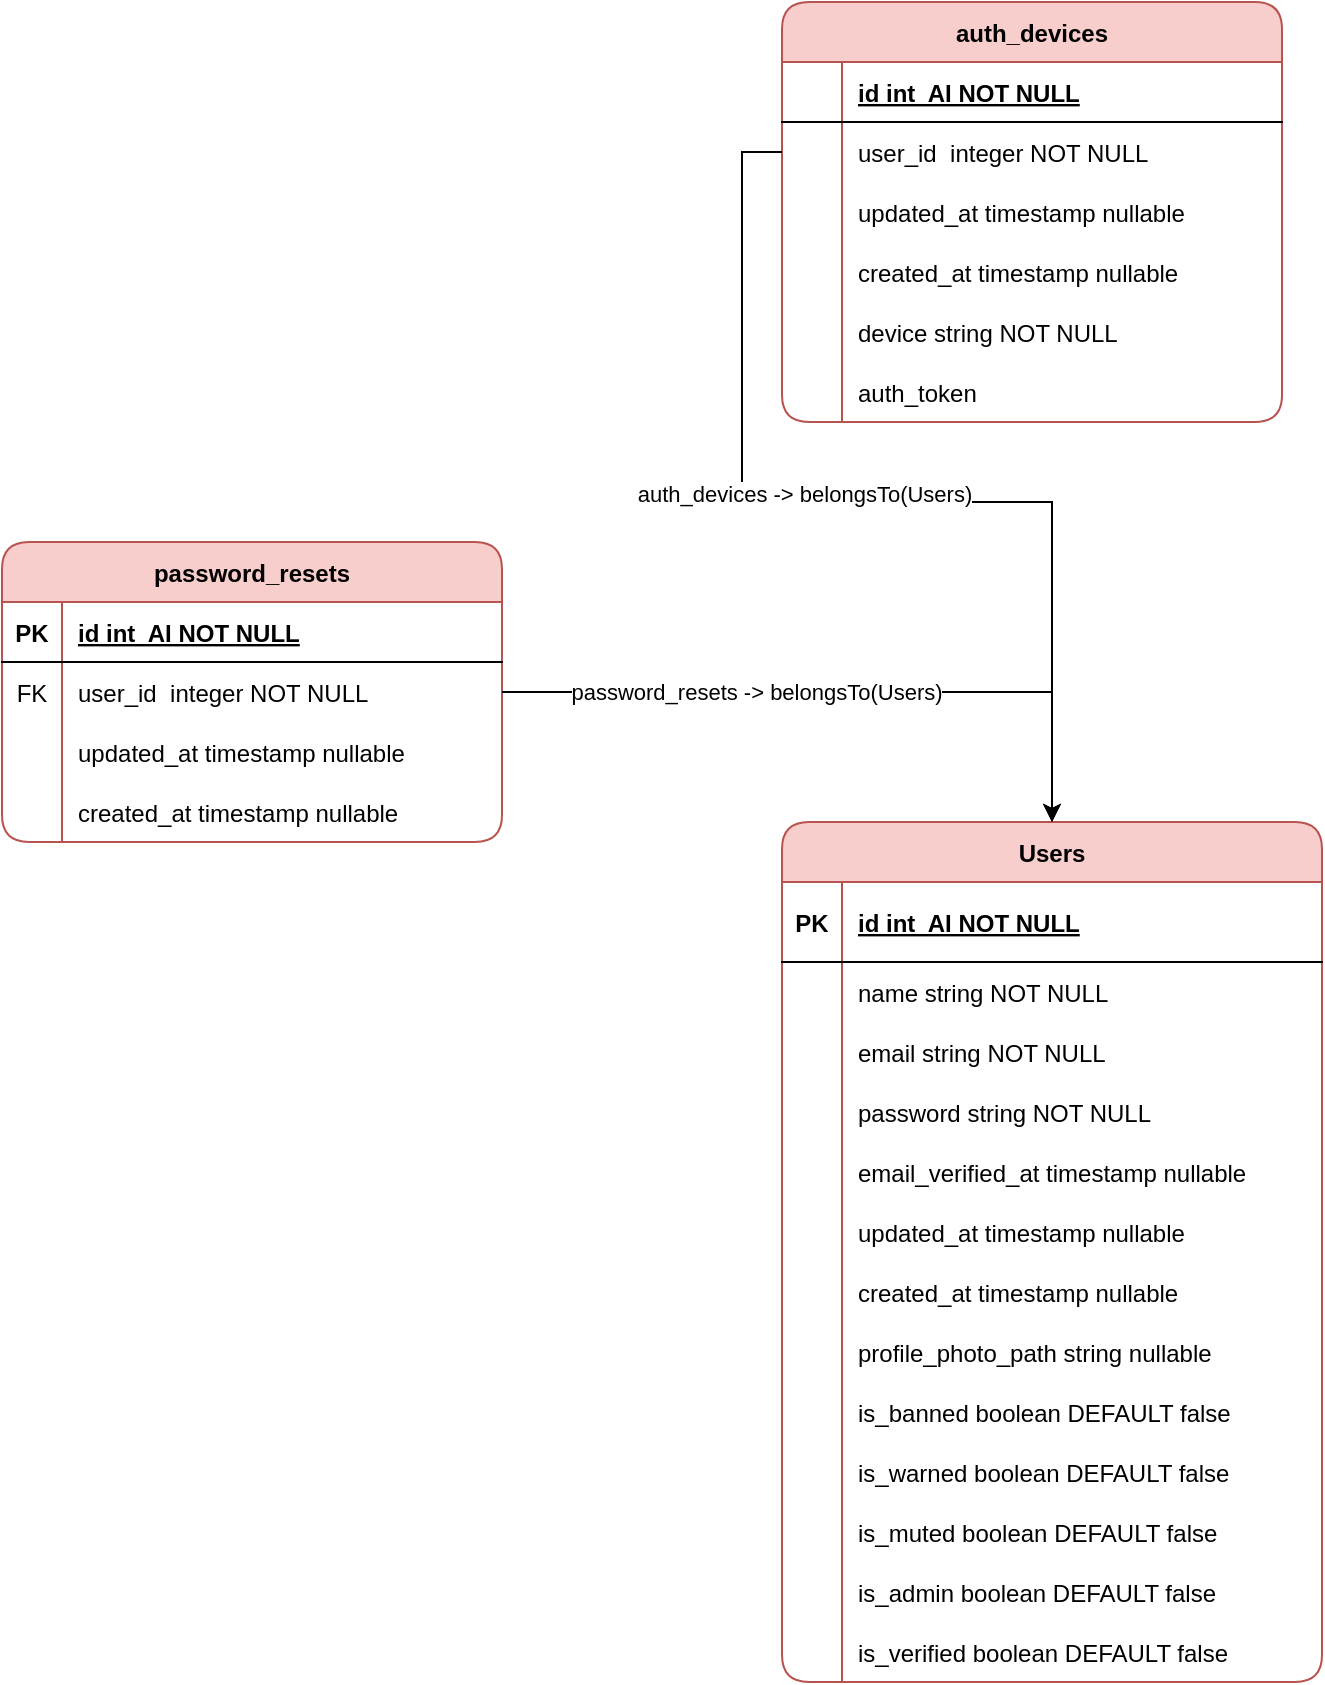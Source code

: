 <mxfile version="21.6.9" type="github" pages="9">
  <diagram id="20eTTLnsQ4efWxaFnXi7" name="Users">
    <mxGraphModel dx="2750" dy="534" grid="1" gridSize="10" guides="1" tooltips="1" connect="1" arrows="1" fold="1" page="1" pageScale="1" pageWidth="850" pageHeight="1100" math="0" shadow="0">
      <root>
        <mxCell id="0" />
        <mxCell id="1" parent="0" />
        <mxCell id="swshb4QQmOywbGdpQhQu-527" value="Users" style="shape=table;startSize=30;container=1;collapsible=1;childLayout=tableLayout;fixedRows=1;rowLines=0;fontStyle=1;align=center;resizeLast=1;fillColor=#f8cecc;strokeColor=#b85450;rounded=1;" parent="1" vertex="1">
          <mxGeometry x="-950" y="730" width="270" height="430" as="geometry">
            <mxRectangle x="-960" y="720" width="70" height="30" as="alternateBounds" />
          </mxGeometry>
        </mxCell>
        <mxCell id="swshb4QQmOywbGdpQhQu-528" value="" style="shape=partialRectangle;collapsible=0;dropTarget=0;pointerEvents=0;fillColor=none;points=[[0,0.5],[1,0.5]];portConstraint=eastwest;top=0;left=0;right=0;bottom=1;" parent="swshb4QQmOywbGdpQhQu-527" vertex="1">
          <mxGeometry y="30" width="270" height="40" as="geometry" />
        </mxCell>
        <mxCell id="swshb4QQmOywbGdpQhQu-529" value="PK" style="shape=partialRectangle;overflow=hidden;connectable=0;fillColor=none;top=0;left=0;bottom=0;right=0;fontStyle=1;" parent="swshb4QQmOywbGdpQhQu-528" vertex="1">
          <mxGeometry width="30" height="40" as="geometry">
            <mxRectangle width="30" height="40" as="alternateBounds" />
          </mxGeometry>
        </mxCell>
        <mxCell id="swshb4QQmOywbGdpQhQu-530" value="id int  AI NOT NULL " style="shape=partialRectangle;overflow=hidden;connectable=0;fillColor=none;top=0;left=0;bottom=0;right=0;align=left;spacingLeft=6;fontStyle=5;" parent="swshb4QQmOywbGdpQhQu-528" vertex="1">
          <mxGeometry x="30" width="240" height="40" as="geometry">
            <mxRectangle width="240" height="40" as="alternateBounds" />
          </mxGeometry>
        </mxCell>
        <mxCell id="swshb4QQmOywbGdpQhQu-531" value="" style="shape=partialRectangle;collapsible=0;dropTarget=0;pointerEvents=0;fillColor=none;points=[[0,0.5],[1,0.5]];portConstraint=eastwest;top=0;left=0;right=0;bottom=0;" parent="swshb4QQmOywbGdpQhQu-527" vertex="1">
          <mxGeometry y="70" width="270" height="30" as="geometry" />
        </mxCell>
        <mxCell id="swshb4QQmOywbGdpQhQu-532" value="" style="shape=partialRectangle;overflow=hidden;connectable=0;fillColor=none;top=0;left=0;bottom=0;right=0;" parent="swshb4QQmOywbGdpQhQu-531" vertex="1">
          <mxGeometry width="30" height="30" as="geometry">
            <mxRectangle width="30" height="30" as="alternateBounds" />
          </mxGeometry>
        </mxCell>
        <mxCell id="swshb4QQmOywbGdpQhQu-533" value="name string NOT NULL" style="shape=partialRectangle;overflow=hidden;connectable=0;fillColor=none;top=0;left=0;bottom=0;right=0;align=left;spacingLeft=6;" parent="swshb4QQmOywbGdpQhQu-531" vertex="1">
          <mxGeometry x="30" width="240" height="30" as="geometry">
            <mxRectangle width="240" height="30" as="alternateBounds" />
          </mxGeometry>
        </mxCell>
        <mxCell id="swshb4QQmOywbGdpQhQu-534" style="shape=partialRectangle;collapsible=0;dropTarget=0;pointerEvents=0;fillColor=none;points=[[0,0.5],[1,0.5]];portConstraint=eastwest;top=0;left=0;right=0;bottom=0;" parent="swshb4QQmOywbGdpQhQu-527" vertex="1">
          <mxGeometry y="100" width="270" height="30" as="geometry" />
        </mxCell>
        <mxCell id="swshb4QQmOywbGdpQhQu-535" style="shape=partialRectangle;overflow=hidden;connectable=0;fillColor=none;top=0;left=0;bottom=0;right=0;" parent="swshb4QQmOywbGdpQhQu-534" vertex="1">
          <mxGeometry width="30" height="30" as="geometry">
            <mxRectangle width="30" height="30" as="alternateBounds" />
          </mxGeometry>
        </mxCell>
        <mxCell id="swshb4QQmOywbGdpQhQu-536" value="email string NOT NULL" style="shape=partialRectangle;overflow=hidden;connectable=0;fillColor=none;top=0;left=0;bottom=0;right=0;align=left;spacingLeft=6;" parent="swshb4QQmOywbGdpQhQu-534" vertex="1">
          <mxGeometry x="30" width="240" height="30" as="geometry">
            <mxRectangle width="240" height="30" as="alternateBounds" />
          </mxGeometry>
        </mxCell>
        <mxCell id="swshb4QQmOywbGdpQhQu-537" style="shape=partialRectangle;collapsible=0;dropTarget=0;pointerEvents=0;fillColor=none;points=[[0,0.5],[1,0.5]];portConstraint=eastwest;top=0;left=0;right=0;bottom=0;" parent="swshb4QQmOywbGdpQhQu-527" vertex="1">
          <mxGeometry y="130" width="270" height="30" as="geometry" />
        </mxCell>
        <mxCell id="swshb4QQmOywbGdpQhQu-538" style="shape=partialRectangle;overflow=hidden;connectable=0;fillColor=none;top=0;left=0;bottom=0;right=0;" parent="swshb4QQmOywbGdpQhQu-537" vertex="1">
          <mxGeometry width="30" height="30" as="geometry">
            <mxRectangle width="30" height="30" as="alternateBounds" />
          </mxGeometry>
        </mxCell>
        <mxCell id="swshb4QQmOywbGdpQhQu-539" value="password string NOT NULL" style="shape=partialRectangle;overflow=hidden;connectable=0;fillColor=none;top=0;left=0;bottom=0;right=0;align=left;spacingLeft=6;" parent="swshb4QQmOywbGdpQhQu-537" vertex="1">
          <mxGeometry x="30" width="240" height="30" as="geometry">
            <mxRectangle width="240" height="30" as="alternateBounds" />
          </mxGeometry>
        </mxCell>
        <mxCell id="swshb4QQmOywbGdpQhQu-540" style="shape=partialRectangle;collapsible=0;dropTarget=0;pointerEvents=0;fillColor=none;points=[[0,0.5],[1,0.5]];portConstraint=eastwest;top=0;left=0;right=0;bottom=0;" parent="swshb4QQmOywbGdpQhQu-527" vertex="1">
          <mxGeometry y="160" width="270" height="30" as="geometry" />
        </mxCell>
        <mxCell id="swshb4QQmOywbGdpQhQu-541" style="shape=partialRectangle;overflow=hidden;connectable=0;fillColor=none;top=0;left=0;bottom=0;right=0;" parent="swshb4QQmOywbGdpQhQu-540" vertex="1">
          <mxGeometry width="30" height="30" as="geometry">
            <mxRectangle width="30" height="30" as="alternateBounds" />
          </mxGeometry>
        </mxCell>
        <mxCell id="swshb4QQmOywbGdpQhQu-542" value="email_verified_at timestamp nullable" style="shape=partialRectangle;overflow=hidden;connectable=0;fillColor=none;top=0;left=0;bottom=0;right=0;align=left;spacingLeft=6;" parent="swshb4QQmOywbGdpQhQu-540" vertex="1">
          <mxGeometry x="30" width="240" height="30" as="geometry">
            <mxRectangle width="240" height="30" as="alternateBounds" />
          </mxGeometry>
        </mxCell>
        <mxCell id="swshb4QQmOywbGdpQhQu-543" style="shape=partialRectangle;collapsible=0;dropTarget=0;pointerEvents=0;fillColor=none;points=[[0,0.5],[1,0.5]];portConstraint=eastwest;top=0;left=0;right=0;bottom=0;" parent="swshb4QQmOywbGdpQhQu-527" vertex="1">
          <mxGeometry y="190" width="270" height="30" as="geometry" />
        </mxCell>
        <mxCell id="swshb4QQmOywbGdpQhQu-544" style="shape=partialRectangle;overflow=hidden;connectable=0;fillColor=none;top=0;left=0;bottom=0;right=0;" parent="swshb4QQmOywbGdpQhQu-543" vertex="1">
          <mxGeometry width="30" height="30" as="geometry">
            <mxRectangle width="30" height="30" as="alternateBounds" />
          </mxGeometry>
        </mxCell>
        <mxCell id="swshb4QQmOywbGdpQhQu-545" value="updated_at timestamp nullable" style="shape=partialRectangle;overflow=hidden;connectable=0;fillColor=none;top=0;left=0;bottom=0;right=0;align=left;spacingLeft=6;" parent="swshb4QQmOywbGdpQhQu-543" vertex="1">
          <mxGeometry x="30" width="240" height="30" as="geometry">
            <mxRectangle width="240" height="30" as="alternateBounds" />
          </mxGeometry>
        </mxCell>
        <mxCell id="swshb4QQmOywbGdpQhQu-546" style="shape=partialRectangle;collapsible=0;dropTarget=0;pointerEvents=0;fillColor=none;points=[[0,0.5],[1,0.5]];portConstraint=eastwest;top=0;left=0;right=0;bottom=0;" parent="swshb4QQmOywbGdpQhQu-527" vertex="1">
          <mxGeometry y="220" width="270" height="30" as="geometry" />
        </mxCell>
        <mxCell id="swshb4QQmOywbGdpQhQu-547" style="shape=partialRectangle;overflow=hidden;connectable=0;fillColor=none;top=0;left=0;bottom=0;right=0;" parent="swshb4QQmOywbGdpQhQu-546" vertex="1">
          <mxGeometry width="30" height="30" as="geometry">
            <mxRectangle width="30" height="30" as="alternateBounds" />
          </mxGeometry>
        </mxCell>
        <mxCell id="swshb4QQmOywbGdpQhQu-548" value="created_at timestamp nullable" style="shape=partialRectangle;overflow=hidden;connectable=0;fillColor=none;top=0;left=0;bottom=0;right=0;align=left;spacingLeft=6;" parent="swshb4QQmOywbGdpQhQu-546" vertex="1">
          <mxGeometry x="30" width="240" height="30" as="geometry">
            <mxRectangle width="240" height="30" as="alternateBounds" />
          </mxGeometry>
        </mxCell>
        <mxCell id="swshb4QQmOywbGdpQhQu-549" style="shape=partialRectangle;collapsible=0;dropTarget=0;pointerEvents=0;fillColor=none;points=[[0,0.5],[1,0.5]];portConstraint=eastwest;top=0;left=0;right=0;bottom=0;" parent="swshb4QQmOywbGdpQhQu-527" vertex="1">
          <mxGeometry y="250" width="270" height="30" as="geometry" />
        </mxCell>
        <mxCell id="swshb4QQmOywbGdpQhQu-550" style="shape=partialRectangle;overflow=hidden;connectable=0;fillColor=none;top=0;left=0;bottom=0;right=0;" parent="swshb4QQmOywbGdpQhQu-549" vertex="1">
          <mxGeometry width="30" height="30" as="geometry">
            <mxRectangle width="30" height="30" as="alternateBounds" />
          </mxGeometry>
        </mxCell>
        <mxCell id="swshb4QQmOywbGdpQhQu-551" value="profile_photo_path string nullable" style="shape=partialRectangle;overflow=hidden;connectable=0;fillColor=none;top=0;left=0;bottom=0;right=0;align=left;spacingLeft=6;" parent="swshb4QQmOywbGdpQhQu-549" vertex="1">
          <mxGeometry x="30" width="240" height="30" as="geometry">
            <mxRectangle width="240" height="30" as="alternateBounds" />
          </mxGeometry>
        </mxCell>
        <mxCell id="2jHfNg0i-3bGz8XTc64o-1" style="shape=partialRectangle;collapsible=0;dropTarget=0;pointerEvents=0;fillColor=none;points=[[0,0.5],[1,0.5]];portConstraint=eastwest;top=0;left=0;right=0;bottom=0;" parent="swshb4QQmOywbGdpQhQu-527" vertex="1">
          <mxGeometry y="280" width="270" height="30" as="geometry" />
        </mxCell>
        <mxCell id="2jHfNg0i-3bGz8XTc64o-2" style="shape=partialRectangle;overflow=hidden;connectable=0;fillColor=none;top=0;left=0;bottom=0;right=0;" parent="2jHfNg0i-3bGz8XTc64o-1" vertex="1">
          <mxGeometry width="30" height="30" as="geometry">
            <mxRectangle width="30" height="30" as="alternateBounds" />
          </mxGeometry>
        </mxCell>
        <mxCell id="2jHfNg0i-3bGz8XTc64o-3" value="is_banned boolean DEFAULT false" style="shape=partialRectangle;overflow=hidden;connectable=0;fillColor=none;top=0;left=0;bottom=0;right=0;align=left;spacingLeft=6;" parent="2jHfNg0i-3bGz8XTc64o-1" vertex="1">
          <mxGeometry x="30" width="240" height="30" as="geometry">
            <mxRectangle width="240" height="30" as="alternateBounds" />
          </mxGeometry>
        </mxCell>
        <mxCell id="2jHfNg0i-3bGz8XTc64o-4" style="shape=partialRectangle;collapsible=0;dropTarget=0;pointerEvents=0;fillColor=none;points=[[0,0.5],[1,0.5]];portConstraint=eastwest;top=0;left=0;right=0;bottom=0;" parent="swshb4QQmOywbGdpQhQu-527" vertex="1">
          <mxGeometry y="310" width="270" height="30" as="geometry" />
        </mxCell>
        <mxCell id="2jHfNg0i-3bGz8XTc64o-5" style="shape=partialRectangle;overflow=hidden;connectable=0;fillColor=none;top=0;left=0;bottom=0;right=0;" parent="2jHfNg0i-3bGz8XTc64o-4" vertex="1">
          <mxGeometry width="30" height="30" as="geometry">
            <mxRectangle width="30" height="30" as="alternateBounds" />
          </mxGeometry>
        </mxCell>
        <mxCell id="2jHfNg0i-3bGz8XTc64o-6" value="is_warned boolean DEFAULT false" style="shape=partialRectangle;overflow=hidden;connectable=0;fillColor=none;top=0;left=0;bottom=0;right=0;align=left;spacingLeft=6;" parent="2jHfNg0i-3bGz8XTc64o-4" vertex="1">
          <mxGeometry x="30" width="240" height="30" as="geometry">
            <mxRectangle width="240" height="30" as="alternateBounds" />
          </mxGeometry>
        </mxCell>
        <mxCell id="2jHfNg0i-3bGz8XTc64o-7" style="shape=partialRectangle;collapsible=0;dropTarget=0;pointerEvents=0;fillColor=none;points=[[0,0.5],[1,0.5]];portConstraint=eastwest;top=0;left=0;right=0;bottom=0;" parent="swshb4QQmOywbGdpQhQu-527" vertex="1">
          <mxGeometry y="340" width="270" height="30" as="geometry" />
        </mxCell>
        <mxCell id="2jHfNg0i-3bGz8XTc64o-8" style="shape=partialRectangle;overflow=hidden;connectable=0;fillColor=none;top=0;left=0;bottom=0;right=0;" parent="2jHfNg0i-3bGz8XTc64o-7" vertex="1">
          <mxGeometry width="30" height="30" as="geometry">
            <mxRectangle width="30" height="30" as="alternateBounds" />
          </mxGeometry>
        </mxCell>
        <mxCell id="2jHfNg0i-3bGz8XTc64o-9" value="is_muted boolean DEFAULT false" style="shape=partialRectangle;overflow=hidden;connectable=0;fillColor=none;top=0;left=0;bottom=0;right=0;align=left;spacingLeft=6;" parent="2jHfNg0i-3bGz8XTc64o-7" vertex="1">
          <mxGeometry x="30" width="240" height="30" as="geometry">
            <mxRectangle width="240" height="30" as="alternateBounds" />
          </mxGeometry>
        </mxCell>
        <mxCell id="swshb4QQmOywbGdpQhQu-552" style="shape=partialRectangle;collapsible=0;dropTarget=0;pointerEvents=0;fillColor=none;points=[[0,0.5],[1,0.5]];portConstraint=eastwest;top=0;left=0;right=0;bottom=0;" parent="swshb4QQmOywbGdpQhQu-527" vertex="1">
          <mxGeometry y="370" width="270" height="30" as="geometry" />
        </mxCell>
        <mxCell id="swshb4QQmOywbGdpQhQu-553" style="shape=partialRectangle;overflow=hidden;connectable=0;fillColor=none;top=0;left=0;bottom=0;right=0;" parent="swshb4QQmOywbGdpQhQu-552" vertex="1">
          <mxGeometry width="30" height="30" as="geometry">
            <mxRectangle width="30" height="30" as="alternateBounds" />
          </mxGeometry>
        </mxCell>
        <mxCell id="swshb4QQmOywbGdpQhQu-554" value="is_admin boolean DEFAULT false" style="shape=partialRectangle;overflow=hidden;connectable=0;fillColor=none;top=0;left=0;bottom=0;right=0;align=left;spacingLeft=6;" parent="swshb4QQmOywbGdpQhQu-552" vertex="1">
          <mxGeometry x="30" width="240" height="30" as="geometry">
            <mxRectangle width="240" height="30" as="alternateBounds" />
          </mxGeometry>
        </mxCell>
        <mxCell id="dNE93K9GeMwAckXJ8BlC-1" style="shape=partialRectangle;collapsible=0;dropTarget=0;pointerEvents=0;fillColor=none;points=[[0,0.5],[1,0.5]];portConstraint=eastwest;top=0;left=0;right=0;bottom=0;" vertex="1" parent="swshb4QQmOywbGdpQhQu-527">
          <mxGeometry y="400" width="270" height="30" as="geometry" />
        </mxCell>
        <mxCell id="dNE93K9GeMwAckXJ8BlC-2" style="shape=partialRectangle;overflow=hidden;connectable=0;fillColor=none;top=0;left=0;bottom=0;right=0;" vertex="1" parent="dNE93K9GeMwAckXJ8BlC-1">
          <mxGeometry width="30" height="30" as="geometry">
            <mxRectangle width="30" height="30" as="alternateBounds" />
          </mxGeometry>
        </mxCell>
        <mxCell id="dNE93K9GeMwAckXJ8BlC-3" value="is_verified boolean DEFAULT false" style="shape=partialRectangle;overflow=hidden;connectable=0;fillColor=none;top=0;left=0;bottom=0;right=0;align=left;spacingLeft=6;" vertex="1" parent="dNE93K9GeMwAckXJ8BlC-1">
          <mxGeometry x="30" width="240" height="30" as="geometry">
            <mxRectangle width="240" height="30" as="alternateBounds" />
          </mxGeometry>
        </mxCell>
        <mxCell id="swshb4QQmOywbGdpQhQu-747" value="password_resets" style="shape=table;startSize=30;container=1;collapsible=1;childLayout=tableLayout;fixedRows=1;rowLines=0;fontStyle=1;align=center;resizeLast=1;fillColor=#f8cecc;strokeColor=#b85450;rounded=1;" parent="1" vertex="1">
          <mxGeometry x="-1340" y="590" width="250" height="150" as="geometry">
            <mxRectangle x="120" y="120" width="70" height="30" as="alternateBounds" />
          </mxGeometry>
        </mxCell>
        <mxCell id="swshb4QQmOywbGdpQhQu-748" value="" style="shape=partialRectangle;collapsible=0;dropTarget=0;pointerEvents=0;fillColor=none;points=[[0,0.5],[1,0.5]];portConstraint=eastwest;top=0;left=0;right=0;bottom=1;" parent="swshb4QQmOywbGdpQhQu-747" vertex="1">
          <mxGeometry y="30" width="250" height="30" as="geometry" />
        </mxCell>
        <mxCell id="swshb4QQmOywbGdpQhQu-749" value="PK" style="shape=partialRectangle;overflow=hidden;connectable=0;fillColor=none;top=0;left=0;bottom=0;right=0;fontStyle=1;" parent="swshb4QQmOywbGdpQhQu-748" vertex="1">
          <mxGeometry width="30" height="30" as="geometry">
            <mxRectangle width="30" height="30" as="alternateBounds" />
          </mxGeometry>
        </mxCell>
        <mxCell id="swshb4QQmOywbGdpQhQu-750" value="id int  AI NOT NULL " style="shape=partialRectangle;overflow=hidden;connectable=0;fillColor=none;top=0;left=0;bottom=0;right=0;align=left;spacingLeft=6;fontStyle=5;" parent="swshb4QQmOywbGdpQhQu-748" vertex="1">
          <mxGeometry x="30" width="220" height="30" as="geometry">
            <mxRectangle width="220" height="30" as="alternateBounds" />
          </mxGeometry>
        </mxCell>
        <mxCell id="swshb4QQmOywbGdpQhQu-751" value="" style="shape=partialRectangle;collapsible=0;dropTarget=0;pointerEvents=0;fillColor=none;points=[[0,0.5],[1,0.5]];portConstraint=eastwest;top=0;left=0;right=0;bottom=0;" parent="swshb4QQmOywbGdpQhQu-747" vertex="1">
          <mxGeometry y="60" width="250" height="30" as="geometry" />
        </mxCell>
        <mxCell id="swshb4QQmOywbGdpQhQu-752" value="FK" style="shape=partialRectangle;overflow=hidden;connectable=0;fillColor=none;top=0;left=0;bottom=0;right=0;" parent="swshb4QQmOywbGdpQhQu-751" vertex="1">
          <mxGeometry width="30" height="30" as="geometry">
            <mxRectangle width="30" height="30" as="alternateBounds" />
          </mxGeometry>
        </mxCell>
        <mxCell id="swshb4QQmOywbGdpQhQu-753" value="user_id  integer NOT NULL" style="shape=partialRectangle;overflow=hidden;connectable=0;fillColor=none;top=0;left=0;bottom=0;right=0;align=left;spacingLeft=6;" parent="swshb4QQmOywbGdpQhQu-751" vertex="1">
          <mxGeometry x="30" width="220" height="30" as="geometry">
            <mxRectangle width="220" height="30" as="alternateBounds" />
          </mxGeometry>
        </mxCell>
        <mxCell id="swshb4QQmOywbGdpQhQu-754" style="shape=partialRectangle;collapsible=0;dropTarget=0;pointerEvents=0;fillColor=none;points=[[0,0.5],[1,0.5]];portConstraint=eastwest;top=0;left=0;right=0;bottom=0;" parent="swshb4QQmOywbGdpQhQu-747" vertex="1">
          <mxGeometry y="90" width="250" height="30" as="geometry" />
        </mxCell>
        <mxCell id="swshb4QQmOywbGdpQhQu-755" style="shape=partialRectangle;overflow=hidden;connectable=0;fillColor=none;top=0;left=0;bottom=0;right=0;" parent="swshb4QQmOywbGdpQhQu-754" vertex="1">
          <mxGeometry width="30" height="30" as="geometry">
            <mxRectangle width="30" height="30" as="alternateBounds" />
          </mxGeometry>
        </mxCell>
        <mxCell id="swshb4QQmOywbGdpQhQu-756" value="updated_at timestamp nullable" style="shape=partialRectangle;overflow=hidden;connectable=0;fillColor=none;top=0;left=0;bottom=0;right=0;align=left;spacingLeft=6;" parent="swshb4QQmOywbGdpQhQu-754" vertex="1">
          <mxGeometry x="30" width="220" height="30" as="geometry">
            <mxRectangle width="220" height="30" as="alternateBounds" />
          </mxGeometry>
        </mxCell>
        <mxCell id="swshb4QQmOywbGdpQhQu-757" style="shape=partialRectangle;collapsible=0;dropTarget=0;pointerEvents=0;fillColor=none;points=[[0,0.5],[1,0.5]];portConstraint=eastwest;top=0;left=0;right=0;bottom=0;" parent="swshb4QQmOywbGdpQhQu-747" vertex="1">
          <mxGeometry y="120" width="250" height="30" as="geometry" />
        </mxCell>
        <mxCell id="swshb4QQmOywbGdpQhQu-758" style="shape=partialRectangle;overflow=hidden;connectable=0;fillColor=none;top=0;left=0;bottom=0;right=0;" parent="swshb4QQmOywbGdpQhQu-757" vertex="1">
          <mxGeometry width="30" height="30" as="geometry">
            <mxRectangle width="30" height="30" as="alternateBounds" />
          </mxGeometry>
        </mxCell>
        <mxCell id="swshb4QQmOywbGdpQhQu-759" value="created_at timestamp nullable" style="shape=partialRectangle;overflow=hidden;connectable=0;fillColor=none;top=0;left=0;bottom=0;right=0;align=left;spacingLeft=6;" parent="swshb4QQmOywbGdpQhQu-757" vertex="1">
          <mxGeometry x="30" width="220" height="30" as="geometry">
            <mxRectangle width="220" height="30" as="alternateBounds" />
          </mxGeometry>
        </mxCell>
        <mxCell id="swshb4QQmOywbGdpQhQu-760" style="edgeStyle=orthogonalEdgeStyle;rounded=0;orthogonalLoop=1;jettySize=auto;html=1;exitX=1;exitY=0.5;exitDx=0;exitDy=0;" parent="1" source="swshb4QQmOywbGdpQhQu-751" target="swshb4QQmOywbGdpQhQu-527" edge="1">
          <mxGeometry relative="1" as="geometry" />
        </mxCell>
        <mxCell id="swshb4QQmOywbGdpQhQu-761" value="password_resets -&amp;gt; belongsTo(Users)" style="edgeLabel;html=1;align=center;verticalAlign=middle;resizable=0;points=[];" parent="swshb4QQmOywbGdpQhQu-760" vertex="1" connectable="0">
          <mxGeometry x="-0.681" y="4" relative="1" as="geometry">
            <mxPoint x="73" y="4" as="offset" />
          </mxGeometry>
        </mxCell>
        <mxCell id="swshb4QQmOywbGdpQhQu-762" value="auth_devices" style="shape=table;startSize=30;container=1;collapsible=1;childLayout=tableLayout;fixedRows=1;rowLines=0;fontStyle=1;align=center;resizeLast=1;fillColor=#f8cecc;strokeColor=#b85450;rounded=1;" parent="1" vertex="1">
          <mxGeometry x="-950" y="320" width="250" height="210" as="geometry">
            <mxRectangle x="120" y="120" width="70" height="30" as="alternateBounds" />
          </mxGeometry>
        </mxCell>
        <mxCell id="swshb4QQmOywbGdpQhQu-763" value="" style="shape=partialRectangle;collapsible=0;dropTarget=0;pointerEvents=0;fillColor=none;points=[[0,0.5],[1,0.5]];portConstraint=eastwest;top=0;left=0;right=0;bottom=1;" parent="swshb4QQmOywbGdpQhQu-762" vertex="1">
          <mxGeometry y="30" width="250" height="30" as="geometry" />
        </mxCell>
        <mxCell id="swshb4QQmOywbGdpQhQu-764" value="" style="shape=partialRectangle;overflow=hidden;connectable=0;fillColor=none;top=0;left=0;bottom=0;right=0;fontStyle=1;" parent="swshb4QQmOywbGdpQhQu-763" vertex="1">
          <mxGeometry width="30" height="30" as="geometry">
            <mxRectangle width="30" height="30" as="alternateBounds" />
          </mxGeometry>
        </mxCell>
        <mxCell id="swshb4QQmOywbGdpQhQu-765" value="id int  AI NOT NULL " style="shape=partialRectangle;overflow=hidden;connectable=0;fillColor=none;top=0;left=0;bottom=0;right=0;align=left;spacingLeft=6;fontStyle=5;" parent="swshb4QQmOywbGdpQhQu-763" vertex="1">
          <mxGeometry x="30" width="220" height="30" as="geometry">
            <mxRectangle width="220" height="30" as="alternateBounds" />
          </mxGeometry>
        </mxCell>
        <mxCell id="swshb4QQmOywbGdpQhQu-766" value="" style="shape=partialRectangle;collapsible=0;dropTarget=0;pointerEvents=0;fillColor=none;points=[[0,0.5],[1,0.5]];portConstraint=eastwest;top=0;left=0;right=0;bottom=0;" parent="swshb4QQmOywbGdpQhQu-762" vertex="1">
          <mxGeometry y="60" width="250" height="30" as="geometry" />
        </mxCell>
        <mxCell id="swshb4QQmOywbGdpQhQu-767" value="" style="shape=partialRectangle;overflow=hidden;connectable=0;fillColor=none;top=0;left=0;bottom=0;right=0;" parent="swshb4QQmOywbGdpQhQu-766" vertex="1">
          <mxGeometry width="30" height="30" as="geometry">
            <mxRectangle width="30" height="30" as="alternateBounds" />
          </mxGeometry>
        </mxCell>
        <mxCell id="swshb4QQmOywbGdpQhQu-768" value="user_id  integer NOT NULL" style="shape=partialRectangle;overflow=hidden;connectable=0;fillColor=none;top=0;left=0;bottom=0;right=0;align=left;spacingLeft=6;" parent="swshb4QQmOywbGdpQhQu-766" vertex="1">
          <mxGeometry x="30" width="220" height="30" as="geometry">
            <mxRectangle width="220" height="30" as="alternateBounds" />
          </mxGeometry>
        </mxCell>
        <mxCell id="swshb4QQmOywbGdpQhQu-769" style="shape=partialRectangle;collapsible=0;dropTarget=0;pointerEvents=0;fillColor=none;points=[[0,0.5],[1,0.5]];portConstraint=eastwest;top=0;left=0;right=0;bottom=0;" parent="swshb4QQmOywbGdpQhQu-762" vertex="1">
          <mxGeometry y="90" width="250" height="30" as="geometry" />
        </mxCell>
        <mxCell id="swshb4QQmOywbGdpQhQu-770" value="" style="shape=partialRectangle;overflow=hidden;connectable=0;fillColor=none;top=0;left=0;bottom=0;right=0;" parent="swshb4QQmOywbGdpQhQu-769" vertex="1">
          <mxGeometry width="30" height="30" as="geometry">
            <mxRectangle width="30" height="30" as="alternateBounds" />
          </mxGeometry>
        </mxCell>
        <mxCell id="swshb4QQmOywbGdpQhQu-771" value="updated_at timestamp nullable" style="shape=partialRectangle;overflow=hidden;connectable=0;fillColor=none;top=0;left=0;bottom=0;right=0;align=left;spacingLeft=6;" parent="swshb4QQmOywbGdpQhQu-769" vertex="1">
          <mxGeometry x="30" width="220" height="30" as="geometry">
            <mxRectangle width="220" height="30" as="alternateBounds" />
          </mxGeometry>
        </mxCell>
        <mxCell id="swshb4QQmOywbGdpQhQu-772" style="shape=partialRectangle;collapsible=0;dropTarget=0;pointerEvents=0;fillColor=none;points=[[0,0.5],[1,0.5]];portConstraint=eastwest;top=0;left=0;right=0;bottom=0;" parent="swshb4QQmOywbGdpQhQu-762" vertex="1">
          <mxGeometry y="120" width="250" height="30" as="geometry" />
        </mxCell>
        <mxCell id="swshb4QQmOywbGdpQhQu-773" value="" style="shape=partialRectangle;overflow=hidden;connectable=0;fillColor=none;top=0;left=0;bottom=0;right=0;" parent="swshb4QQmOywbGdpQhQu-772" vertex="1">
          <mxGeometry width="30" height="30" as="geometry">
            <mxRectangle width="30" height="30" as="alternateBounds" />
          </mxGeometry>
        </mxCell>
        <mxCell id="swshb4QQmOywbGdpQhQu-774" value="created_at timestamp nullable" style="shape=partialRectangle;overflow=hidden;connectable=0;fillColor=none;top=0;left=0;bottom=0;right=0;align=left;spacingLeft=6;" parent="swshb4QQmOywbGdpQhQu-772" vertex="1">
          <mxGeometry x="30" width="220" height="30" as="geometry">
            <mxRectangle width="220" height="30" as="alternateBounds" />
          </mxGeometry>
        </mxCell>
        <mxCell id="swshb4QQmOywbGdpQhQu-775" style="shape=partialRectangle;collapsible=0;dropTarget=0;pointerEvents=0;fillColor=none;points=[[0,0.5],[1,0.5]];portConstraint=eastwest;top=0;left=0;right=0;bottom=0;" parent="swshb4QQmOywbGdpQhQu-762" vertex="1">
          <mxGeometry y="150" width="250" height="30" as="geometry" />
        </mxCell>
        <mxCell id="swshb4QQmOywbGdpQhQu-776" style="shape=partialRectangle;overflow=hidden;connectable=0;fillColor=none;top=0;left=0;bottom=0;right=0;" parent="swshb4QQmOywbGdpQhQu-775" vertex="1">
          <mxGeometry width="30" height="30" as="geometry">
            <mxRectangle width="30" height="30" as="alternateBounds" />
          </mxGeometry>
        </mxCell>
        <mxCell id="swshb4QQmOywbGdpQhQu-777" value="device string NOT NULL" style="shape=partialRectangle;overflow=hidden;connectable=0;fillColor=none;top=0;left=0;bottom=0;right=0;align=left;spacingLeft=6;" parent="swshb4QQmOywbGdpQhQu-775" vertex="1">
          <mxGeometry x="30" width="220" height="30" as="geometry">
            <mxRectangle width="220" height="30" as="alternateBounds" />
          </mxGeometry>
        </mxCell>
        <mxCell id="swshb4QQmOywbGdpQhQu-778" style="shape=partialRectangle;collapsible=0;dropTarget=0;pointerEvents=0;fillColor=none;points=[[0,0.5],[1,0.5]];portConstraint=eastwest;top=0;left=0;right=0;bottom=0;" parent="swshb4QQmOywbGdpQhQu-762" vertex="1">
          <mxGeometry y="180" width="250" height="30" as="geometry" />
        </mxCell>
        <mxCell id="swshb4QQmOywbGdpQhQu-779" style="shape=partialRectangle;overflow=hidden;connectable=0;fillColor=none;top=0;left=0;bottom=0;right=0;" parent="swshb4QQmOywbGdpQhQu-778" vertex="1">
          <mxGeometry width="30" height="30" as="geometry">
            <mxRectangle width="30" height="30" as="alternateBounds" />
          </mxGeometry>
        </mxCell>
        <mxCell id="swshb4QQmOywbGdpQhQu-780" value="auth_token" style="shape=partialRectangle;overflow=hidden;connectable=0;fillColor=none;top=0;left=0;bottom=0;right=0;align=left;spacingLeft=6;" parent="swshb4QQmOywbGdpQhQu-778" vertex="1">
          <mxGeometry x="30" width="220" height="30" as="geometry">
            <mxRectangle width="220" height="30" as="alternateBounds" />
          </mxGeometry>
        </mxCell>
        <mxCell id="swshb4QQmOywbGdpQhQu-781" style="edgeStyle=orthogonalEdgeStyle;rounded=0;orthogonalLoop=1;jettySize=auto;html=1;exitX=0;exitY=0.5;exitDx=0;exitDy=0;entryX=0.5;entryY=0;entryDx=0;entryDy=0;" parent="1" source="swshb4QQmOywbGdpQhQu-766" target="swshb4QQmOywbGdpQhQu-527" edge="1">
          <mxGeometry relative="1" as="geometry" />
        </mxCell>
        <mxCell id="swshb4QQmOywbGdpQhQu-782" value="auth_devices -&amp;gt; belongsTo(Users)" style="edgeLabel;html=1;align=center;verticalAlign=middle;resizable=0;points=[];" parent="swshb4QQmOywbGdpQhQu-781" vertex="1" connectable="0">
          <mxGeometry x="-0.114" y="4" relative="1" as="geometry">
            <mxPoint as="offset" />
          </mxGeometry>
        </mxCell>
      </root>
    </mxGraphModel>
  </diagram>
  <diagram id="B9bFXJTKdiSlo_9BxCoH" name="Routes">
    <mxGraphModel dx="3183" dy="1187" grid="1" gridSize="10" guides="1" tooltips="1" connect="1" arrows="1" fold="1" page="1" pageScale="1" pageWidth="850" pageHeight="1100" math="0" shadow="0">
      <root>
        <mxCell id="0" />
        <mxCell id="1" parent="0" />
        <mxCell id="voeLSwOqIKKjwSudxSJK-195" style="edgeStyle=orthogonalEdgeStyle;rounded=0;orthogonalLoop=1;jettySize=auto;html=1;exitX=1;exitY=0.5;exitDx=0;exitDy=0;entryX=1;entryY=0.5;entryDx=0;entryDy=0;" edge="1" parent="1" target="voeLSwOqIKKjwSudxSJK-30">
          <mxGeometry relative="1" as="geometry">
            <mxPoint x="-310" y="435" as="sourcePoint" />
          </mxGeometry>
        </mxCell>
        <mxCell id="voeLSwOqIKKjwSudxSJK-196" value="Places_comments -&amp;gt;&lt;br&gt;belongsTo(Places)" style="edgeLabel;html=1;align=center;verticalAlign=middle;resizable=0;points=[];fontSize=14;" vertex="1" connectable="0" parent="voeLSwOqIKKjwSudxSJK-195">
          <mxGeometry x="-0.251" y="1" relative="1" as="geometry">
            <mxPoint as="offset" />
          </mxGeometry>
        </mxCell>
        <mxCell id="voeLSwOqIKKjwSudxSJK-219" style="edgeStyle=orthogonalEdgeStyle;rounded=0;orthogonalLoop=1;jettySize=auto;html=1;exitX=1;exitY=0.5;exitDx=0;exitDy=0;entryX=1;entryY=0.5;entryDx=0;entryDy=0;" edge="1" parent="1" target="voeLSwOqIKKjwSudxSJK-30">
          <mxGeometry relative="1" as="geometry">
            <mxPoint x="-190" y="715" as="sourcePoint" />
          </mxGeometry>
        </mxCell>
        <mxCell id="voeLSwOqIKKjwSudxSJK-220" value="Places_likes -&amp;gt;&lt;br style=&quot;border-color: var(--border-color); font-size: 13px;&quot;&gt;&lt;span style=&quot;font-size: 13px;&quot;&gt;belongsTo(Places)&lt;/span&gt;" style="edgeLabel;html=1;align=center;verticalAlign=middle;resizable=0;points=[];fontSize=13;" vertex="1" connectable="0" parent="voeLSwOqIKKjwSudxSJK-219">
          <mxGeometry x="-0.071" y="2" relative="1" as="geometry">
            <mxPoint as="offset" />
          </mxGeometry>
        </mxCell>
        <mxCell id="voeLSwOqIKKjwSudxSJK-257" value="routes_comments" style="shape=table;startSize=30;container=1;collapsible=1;childLayout=tableLayout;fixedRows=1;rowLines=0;fontStyle=1;align=center;resizeLast=1;fillColor=#f8cecc;strokeColor=#b85450;rounded=1;" vertex="1" parent="1">
          <mxGeometry x="-440" y="881" width="250" height="210" as="geometry">
            <mxRectangle x="120" y="120" width="70" height="30" as="alternateBounds" />
          </mxGeometry>
        </mxCell>
        <mxCell id="voeLSwOqIKKjwSudxSJK-258" value="" style="shape=partialRectangle;collapsible=0;dropTarget=0;pointerEvents=0;fillColor=none;points=[[0,0.5],[1,0.5]];portConstraint=eastwest;top=0;left=0;right=0;bottom=1;" vertex="1" parent="voeLSwOqIKKjwSudxSJK-257">
          <mxGeometry y="30" width="250" height="30" as="geometry" />
        </mxCell>
        <mxCell id="voeLSwOqIKKjwSudxSJK-259" value="PK" style="shape=partialRectangle;overflow=hidden;connectable=0;fillColor=none;top=0;left=0;bottom=0;right=0;fontStyle=1;" vertex="1" parent="voeLSwOqIKKjwSudxSJK-258">
          <mxGeometry width="30" height="30" as="geometry">
            <mxRectangle width="30" height="30" as="alternateBounds" />
          </mxGeometry>
        </mxCell>
        <mxCell id="voeLSwOqIKKjwSudxSJK-260" value="id int  AI NOT NULL " style="shape=partialRectangle;overflow=hidden;connectable=0;fillColor=none;top=0;left=0;bottom=0;right=0;align=left;spacingLeft=6;fontStyle=5;" vertex="1" parent="voeLSwOqIKKjwSudxSJK-258">
          <mxGeometry x="30" width="220" height="30" as="geometry">
            <mxRectangle width="220" height="30" as="alternateBounds" />
          </mxGeometry>
        </mxCell>
        <mxCell id="voeLSwOqIKKjwSudxSJK-261" value="" style="shape=partialRectangle;collapsible=0;dropTarget=0;pointerEvents=0;fillColor=none;points=[[0,0.5],[1,0.5]];portConstraint=eastwest;top=0;left=0;right=0;bottom=0;" vertex="1" parent="voeLSwOqIKKjwSudxSJK-257">
          <mxGeometry y="60" width="250" height="30" as="geometry" />
        </mxCell>
        <mxCell id="voeLSwOqIKKjwSudxSJK-262" value="FK" style="shape=partialRectangle;overflow=hidden;connectable=0;fillColor=none;top=0;left=0;bottom=0;right=0;" vertex="1" parent="voeLSwOqIKKjwSudxSJK-261">
          <mxGeometry width="30" height="30" as="geometry">
            <mxRectangle width="30" height="30" as="alternateBounds" />
          </mxGeometry>
        </mxCell>
        <mxCell id="voeLSwOqIKKjwSudxSJK-263" value="user_id  integer NOT NULL" style="shape=partialRectangle;overflow=hidden;connectable=0;fillColor=none;top=0;left=0;bottom=0;right=0;align=left;spacingLeft=6;" vertex="1" parent="voeLSwOqIKKjwSudxSJK-261">
          <mxGeometry x="30" width="220" height="30" as="geometry">
            <mxRectangle width="220" height="30" as="alternateBounds" />
          </mxGeometry>
        </mxCell>
        <mxCell id="voeLSwOqIKKjwSudxSJK-264" style="shape=partialRectangle;collapsible=0;dropTarget=0;pointerEvents=0;fillColor=none;points=[[0,0.5],[1,0.5]];portConstraint=eastwest;top=0;left=0;right=0;bottom=0;" vertex="1" parent="voeLSwOqIKKjwSudxSJK-257">
          <mxGeometry y="90" width="250" height="30" as="geometry" />
        </mxCell>
        <mxCell id="voeLSwOqIKKjwSudxSJK-265" value="FK" style="shape=partialRectangle;overflow=hidden;connectable=0;fillColor=none;top=0;left=0;bottom=0;right=0;" vertex="1" parent="voeLSwOqIKKjwSudxSJK-264">
          <mxGeometry width="30" height="30" as="geometry">
            <mxRectangle width="30" height="30" as="alternateBounds" />
          </mxGeometry>
        </mxCell>
        <mxCell id="voeLSwOqIKKjwSudxSJK-266" value="route_id integer NOT NULL" style="shape=partialRectangle;overflow=hidden;connectable=0;fillColor=none;top=0;left=0;bottom=0;right=0;align=left;spacingLeft=6;" vertex="1" parent="voeLSwOqIKKjwSudxSJK-264">
          <mxGeometry x="30" width="220" height="30" as="geometry">
            <mxRectangle width="220" height="30" as="alternateBounds" />
          </mxGeometry>
        </mxCell>
        <mxCell id="voeLSwOqIKKjwSudxSJK-267" style="shape=partialRectangle;collapsible=0;dropTarget=0;pointerEvents=0;fillColor=none;points=[[0,0.5],[1,0.5]];portConstraint=eastwest;top=0;left=0;right=0;bottom=0;" vertex="1" parent="voeLSwOqIKKjwSudxSJK-257">
          <mxGeometry y="120" width="250" height="30" as="geometry" />
        </mxCell>
        <mxCell id="voeLSwOqIKKjwSudxSJK-268" style="shape=partialRectangle;overflow=hidden;connectable=0;fillColor=none;top=0;left=0;bottom=0;right=0;" vertex="1" parent="voeLSwOqIKKjwSudxSJK-267">
          <mxGeometry width="30" height="30" as="geometry">
            <mxRectangle width="30" height="30" as="alternateBounds" />
          </mxGeometry>
        </mxCell>
        <mxCell id="voeLSwOqIKKjwSudxSJK-269" value="text text NOT NULL" style="shape=partialRectangle;overflow=hidden;connectable=0;fillColor=none;top=0;left=0;bottom=0;right=0;align=left;spacingLeft=6;" vertex="1" parent="voeLSwOqIKKjwSudxSJK-267">
          <mxGeometry x="30" width="220" height="30" as="geometry">
            <mxRectangle width="220" height="30" as="alternateBounds" />
          </mxGeometry>
        </mxCell>
        <mxCell id="voeLSwOqIKKjwSudxSJK-270" style="shape=partialRectangle;collapsible=0;dropTarget=0;pointerEvents=0;fillColor=none;points=[[0,0.5],[1,0.5]];portConstraint=eastwest;top=0;left=0;right=0;bottom=0;" vertex="1" parent="voeLSwOqIKKjwSudxSJK-257">
          <mxGeometry y="150" width="250" height="30" as="geometry" />
        </mxCell>
        <mxCell id="voeLSwOqIKKjwSudxSJK-271" style="shape=partialRectangle;overflow=hidden;connectable=0;fillColor=none;top=0;left=0;bottom=0;right=0;" vertex="1" parent="voeLSwOqIKKjwSudxSJK-270">
          <mxGeometry width="30" height="30" as="geometry">
            <mxRectangle width="30" height="30" as="alternateBounds" />
          </mxGeometry>
        </mxCell>
        <mxCell id="voeLSwOqIKKjwSudxSJK-272" value="updated_at timestamp nullable" style="shape=partialRectangle;overflow=hidden;connectable=0;fillColor=none;top=0;left=0;bottom=0;right=0;align=left;spacingLeft=6;" vertex="1" parent="voeLSwOqIKKjwSudxSJK-270">
          <mxGeometry x="30" width="220" height="30" as="geometry">
            <mxRectangle width="220" height="30" as="alternateBounds" />
          </mxGeometry>
        </mxCell>
        <mxCell id="voeLSwOqIKKjwSudxSJK-273" style="shape=partialRectangle;collapsible=0;dropTarget=0;pointerEvents=0;fillColor=none;points=[[0,0.5],[1,0.5]];portConstraint=eastwest;top=0;left=0;right=0;bottom=0;" vertex="1" parent="voeLSwOqIKKjwSudxSJK-257">
          <mxGeometry y="180" width="250" height="30" as="geometry" />
        </mxCell>
        <mxCell id="voeLSwOqIKKjwSudxSJK-274" style="shape=partialRectangle;overflow=hidden;connectable=0;fillColor=none;top=0;left=0;bottom=0;right=0;" vertex="1" parent="voeLSwOqIKKjwSudxSJK-273">
          <mxGeometry width="30" height="30" as="geometry">
            <mxRectangle width="30" height="30" as="alternateBounds" />
          </mxGeometry>
        </mxCell>
        <mxCell id="voeLSwOqIKKjwSudxSJK-275" value="created_at timestamp nullable" style="shape=partialRectangle;overflow=hidden;connectable=0;fillColor=none;top=0;left=0;bottom=0;right=0;align=left;spacingLeft=6;" vertex="1" parent="voeLSwOqIKKjwSudxSJK-273">
          <mxGeometry x="30" width="220" height="30" as="geometry">
            <mxRectangle width="220" height="30" as="alternateBounds" />
          </mxGeometry>
        </mxCell>
        <mxCell id="voeLSwOqIKKjwSudxSJK-276" value="routes_likes" style="shape=table;startSize=30;container=1;collapsible=1;childLayout=tableLayout;fixedRows=1;rowLines=0;fontStyle=1;align=center;resizeLast=1;fillColor=#f8cecc;strokeColor=#b85450;rounded=1;" vertex="1" parent="1">
          <mxGeometry x="-440" y="1121" width="250" height="180" as="geometry">
            <mxRectangle x="-440" y="1121" width="70" height="30" as="alternateBounds" />
          </mxGeometry>
        </mxCell>
        <mxCell id="voeLSwOqIKKjwSudxSJK-277" value="" style="shape=partialRectangle;collapsible=0;dropTarget=0;pointerEvents=0;fillColor=none;points=[[0,0.5],[1,0.5]];portConstraint=eastwest;top=0;left=0;right=0;bottom=1;" vertex="1" parent="voeLSwOqIKKjwSudxSJK-276">
          <mxGeometry y="30" width="250" height="30" as="geometry" />
        </mxCell>
        <mxCell id="voeLSwOqIKKjwSudxSJK-278" value="PK" style="shape=partialRectangle;overflow=hidden;connectable=0;fillColor=none;top=0;left=0;bottom=0;right=0;fontStyle=1;" vertex="1" parent="voeLSwOqIKKjwSudxSJK-277">
          <mxGeometry width="30" height="30" as="geometry">
            <mxRectangle width="30" height="30" as="alternateBounds" />
          </mxGeometry>
        </mxCell>
        <mxCell id="voeLSwOqIKKjwSudxSJK-279" value="id int  AI NOT NULL " style="shape=partialRectangle;overflow=hidden;connectable=0;fillColor=none;top=0;left=0;bottom=0;right=0;align=left;spacingLeft=6;fontStyle=5;" vertex="1" parent="voeLSwOqIKKjwSudxSJK-277">
          <mxGeometry x="30" width="220" height="30" as="geometry">
            <mxRectangle width="220" height="30" as="alternateBounds" />
          </mxGeometry>
        </mxCell>
        <mxCell id="voeLSwOqIKKjwSudxSJK-280" value="" style="shape=partialRectangle;collapsible=0;dropTarget=0;pointerEvents=0;fillColor=none;points=[[0,0.5],[1,0.5]];portConstraint=eastwest;top=0;left=0;right=0;bottom=0;" vertex="1" parent="voeLSwOqIKKjwSudxSJK-276">
          <mxGeometry y="60" width="250" height="30" as="geometry" />
        </mxCell>
        <mxCell id="voeLSwOqIKKjwSudxSJK-281" value="FK" style="shape=partialRectangle;overflow=hidden;connectable=0;fillColor=none;top=0;left=0;bottom=0;right=0;" vertex="1" parent="voeLSwOqIKKjwSudxSJK-280">
          <mxGeometry width="30" height="30" as="geometry">
            <mxRectangle width="30" height="30" as="alternateBounds" />
          </mxGeometry>
        </mxCell>
        <mxCell id="voeLSwOqIKKjwSudxSJK-282" value="user_id  integer NOT NULL" style="shape=partialRectangle;overflow=hidden;connectable=0;fillColor=none;top=0;left=0;bottom=0;right=0;align=left;spacingLeft=6;" vertex="1" parent="voeLSwOqIKKjwSudxSJK-280">
          <mxGeometry x="30" width="220" height="30" as="geometry">
            <mxRectangle width="220" height="30" as="alternateBounds" />
          </mxGeometry>
        </mxCell>
        <mxCell id="voeLSwOqIKKjwSudxSJK-283" style="shape=partialRectangle;collapsible=0;dropTarget=0;pointerEvents=0;fillColor=none;points=[[0,0.5],[1,0.5]];portConstraint=eastwest;top=0;left=0;right=0;bottom=0;" vertex="1" parent="voeLSwOqIKKjwSudxSJK-276">
          <mxGeometry y="90" width="250" height="30" as="geometry" />
        </mxCell>
        <mxCell id="voeLSwOqIKKjwSudxSJK-284" value="FK" style="shape=partialRectangle;overflow=hidden;connectable=0;fillColor=none;top=0;left=0;bottom=0;right=0;" vertex="1" parent="voeLSwOqIKKjwSudxSJK-283">
          <mxGeometry width="30" height="30" as="geometry">
            <mxRectangle width="30" height="30" as="alternateBounds" />
          </mxGeometry>
        </mxCell>
        <mxCell id="voeLSwOqIKKjwSudxSJK-285" value="route_id integer NOT NULL" style="shape=partialRectangle;overflow=hidden;connectable=0;fillColor=none;top=0;left=0;bottom=0;right=0;align=left;spacingLeft=6;" vertex="1" parent="voeLSwOqIKKjwSudxSJK-283">
          <mxGeometry x="30" width="220" height="30" as="geometry">
            <mxRectangle width="220" height="30" as="alternateBounds" />
          </mxGeometry>
        </mxCell>
        <mxCell id="voeLSwOqIKKjwSudxSJK-286" style="shape=partialRectangle;collapsible=0;dropTarget=0;pointerEvents=0;fillColor=none;points=[[0,0.5],[1,0.5]];portConstraint=eastwest;top=0;left=0;right=0;bottom=0;" vertex="1" parent="voeLSwOqIKKjwSudxSJK-276">
          <mxGeometry y="120" width="250" height="30" as="geometry" />
        </mxCell>
        <mxCell id="voeLSwOqIKKjwSudxSJK-287" style="shape=partialRectangle;overflow=hidden;connectable=0;fillColor=none;top=0;left=0;bottom=0;right=0;" vertex="1" parent="voeLSwOqIKKjwSudxSJK-286">
          <mxGeometry width="30" height="30" as="geometry">
            <mxRectangle width="30" height="30" as="alternateBounds" />
          </mxGeometry>
        </mxCell>
        <mxCell id="voeLSwOqIKKjwSudxSJK-288" value="updated_at timestamp nullable" style="shape=partialRectangle;overflow=hidden;connectable=0;fillColor=none;top=0;left=0;bottom=0;right=0;align=left;spacingLeft=6;" vertex="1" parent="voeLSwOqIKKjwSudxSJK-286">
          <mxGeometry x="30" width="220" height="30" as="geometry">
            <mxRectangle width="220" height="30" as="alternateBounds" />
          </mxGeometry>
        </mxCell>
        <mxCell id="voeLSwOqIKKjwSudxSJK-289" style="shape=partialRectangle;collapsible=0;dropTarget=0;pointerEvents=0;fillColor=none;points=[[0,0.5],[1,0.5]];portConstraint=eastwest;top=0;left=0;right=0;bottom=0;" vertex="1" parent="voeLSwOqIKKjwSudxSJK-276">
          <mxGeometry y="150" width="250" height="30" as="geometry" />
        </mxCell>
        <mxCell id="voeLSwOqIKKjwSudxSJK-290" style="shape=partialRectangle;overflow=hidden;connectable=0;fillColor=none;top=0;left=0;bottom=0;right=0;" vertex="1" parent="voeLSwOqIKKjwSudxSJK-289">
          <mxGeometry width="30" height="30" as="geometry">
            <mxRectangle width="30" height="30" as="alternateBounds" />
          </mxGeometry>
        </mxCell>
        <mxCell id="voeLSwOqIKKjwSudxSJK-291" value="created_at timestamp nullable" style="shape=partialRectangle;overflow=hidden;connectable=0;fillColor=none;top=0;left=0;bottom=0;right=0;align=left;spacingLeft=6;" vertex="1" parent="voeLSwOqIKKjwSudxSJK-289">
          <mxGeometry x="30" width="220" height="30" as="geometry">
            <mxRectangle width="220" height="30" as="alternateBounds" />
          </mxGeometry>
        </mxCell>
        <mxCell id="voeLSwOqIKKjwSudxSJK-296" value="routes" style="shape=table;startSize=30;container=1;collapsible=1;childLayout=tableLayout;fixedRows=1;rowLines=0;fontStyle=1;align=center;resizeLast=1;fillColor=#f8cecc;strokeColor=#b85450;rounded=1;" vertex="1" parent="1">
          <mxGeometry x="40" y="970" width="250" height="240" as="geometry">
            <mxRectangle x="120" y="120" width="70" height="30" as="alternateBounds" />
          </mxGeometry>
        </mxCell>
        <mxCell id="voeLSwOqIKKjwSudxSJK-297" value="" style="shape=partialRectangle;collapsible=0;dropTarget=0;pointerEvents=0;fillColor=none;points=[[0,0.5],[1,0.5]];portConstraint=eastwest;top=0;left=0;right=0;bottom=1;" vertex="1" parent="voeLSwOqIKKjwSudxSJK-296">
          <mxGeometry y="30" width="250" height="30" as="geometry" />
        </mxCell>
        <mxCell id="voeLSwOqIKKjwSudxSJK-298" value="PK" style="shape=partialRectangle;overflow=hidden;connectable=0;fillColor=none;top=0;left=0;bottom=0;right=0;fontStyle=1;" vertex="1" parent="voeLSwOqIKKjwSudxSJK-297">
          <mxGeometry width="30" height="30" as="geometry">
            <mxRectangle width="30" height="30" as="alternateBounds" />
          </mxGeometry>
        </mxCell>
        <mxCell id="voeLSwOqIKKjwSudxSJK-299" value="id int  AI NOT NULL " style="shape=partialRectangle;overflow=hidden;connectable=0;fillColor=none;top=0;left=0;bottom=0;right=0;align=left;spacingLeft=6;fontStyle=5;" vertex="1" parent="voeLSwOqIKKjwSudxSJK-297">
          <mxGeometry x="30" width="220" height="30" as="geometry">
            <mxRectangle width="220" height="30" as="alternateBounds" />
          </mxGeometry>
        </mxCell>
        <mxCell id="voeLSwOqIKKjwSudxSJK-300" style="shape=partialRectangle;collapsible=0;dropTarget=0;pointerEvents=0;fillColor=none;points=[[0,0.5],[1,0.5]];portConstraint=eastwest;top=0;left=0;right=0;bottom=0;" vertex="1" parent="voeLSwOqIKKjwSudxSJK-296">
          <mxGeometry y="60" width="250" height="30" as="geometry" />
        </mxCell>
        <mxCell id="voeLSwOqIKKjwSudxSJK-301" value="FK" style="shape=partialRectangle;overflow=hidden;connectable=0;fillColor=none;top=0;left=0;bottom=0;right=0;" vertex="1" parent="voeLSwOqIKKjwSudxSJK-300">
          <mxGeometry width="30" height="30" as="geometry">
            <mxRectangle width="30" height="30" as="alternateBounds" />
          </mxGeometry>
        </mxCell>
        <mxCell id="voeLSwOqIKKjwSudxSJK-302" value="place_id integer NOT NULL" style="shape=partialRectangle;overflow=hidden;connectable=0;fillColor=none;top=0;left=0;bottom=0;right=0;align=left;spacingLeft=6;" vertex="1" parent="voeLSwOqIKKjwSudxSJK-300">
          <mxGeometry x="30" width="220" height="30" as="geometry">
            <mxRectangle width="220" height="30" as="alternateBounds" />
          </mxGeometry>
        </mxCell>
        <mxCell id="voeLSwOqIKKjwSudxSJK-303" style="shape=partialRectangle;collapsible=0;dropTarget=0;pointerEvents=0;fillColor=none;points=[[0,0.5],[1,0.5]];portConstraint=eastwest;top=0;left=0;right=0;bottom=0;" vertex="1" parent="voeLSwOqIKKjwSudxSJK-296">
          <mxGeometry y="90" width="250" height="30" as="geometry" />
        </mxCell>
        <mxCell id="voeLSwOqIKKjwSudxSJK-304" style="shape=partialRectangle;overflow=hidden;connectable=0;fillColor=none;top=0;left=0;bottom=0;right=0;" vertex="1" parent="voeLSwOqIKKjwSudxSJK-303">
          <mxGeometry width="30" height="30" as="geometry">
            <mxRectangle width="30" height="30" as="alternateBounds" />
          </mxGeometry>
        </mxCell>
        <mxCell id="voeLSwOqIKKjwSudxSJK-305" value="title string NOT NULL" style="shape=partialRectangle;overflow=hidden;connectable=0;fillColor=none;top=0;left=0;bottom=0;right=0;align=left;spacingLeft=6;" vertex="1" parent="voeLSwOqIKKjwSudxSJK-303">
          <mxGeometry x="30" width="220" height="30" as="geometry">
            <mxRectangle width="220" height="30" as="alternateBounds" />
          </mxGeometry>
        </mxCell>
        <mxCell id="voeLSwOqIKKjwSudxSJK-306" style="shape=partialRectangle;collapsible=0;dropTarget=0;pointerEvents=0;fillColor=none;points=[[0,0.5],[1,0.5]];portConstraint=eastwest;top=0;left=0;right=0;bottom=0;" vertex="1" parent="voeLSwOqIKKjwSudxSJK-296">
          <mxGeometry y="120" width="250" height="30" as="geometry" />
        </mxCell>
        <mxCell id="voeLSwOqIKKjwSudxSJK-307" style="shape=partialRectangle;overflow=hidden;connectable=0;fillColor=none;top=0;left=0;bottom=0;right=0;" vertex="1" parent="voeLSwOqIKKjwSudxSJK-306">
          <mxGeometry width="30" height="30" as="geometry">
            <mxRectangle width="30" height="30" as="alternateBounds" />
          </mxGeometry>
        </mxCell>
        <mxCell id="voeLSwOqIKKjwSudxSJK-308" value="text text NOT NULL" style="shape=partialRectangle;overflow=hidden;connectable=0;fillColor=none;top=0;left=0;bottom=0;right=0;align=left;spacingLeft=6;" vertex="1" parent="voeLSwOqIKKjwSudxSJK-306">
          <mxGeometry x="30" width="220" height="30" as="geometry">
            <mxRectangle width="220" height="30" as="alternateBounds" />
          </mxGeometry>
        </mxCell>
        <mxCell id="voeLSwOqIKKjwSudxSJK-309" style="shape=partialRectangle;collapsible=0;dropTarget=0;pointerEvents=0;fillColor=none;points=[[0,0.5],[1,0.5]];portConstraint=eastwest;top=0;left=0;right=0;bottom=0;" vertex="1" parent="voeLSwOqIKKjwSudxSJK-296">
          <mxGeometry y="150" width="250" height="30" as="geometry" />
        </mxCell>
        <mxCell id="voeLSwOqIKKjwSudxSJK-310" style="shape=partialRectangle;overflow=hidden;connectable=0;fillColor=none;top=0;left=0;bottom=0;right=0;" vertex="1" parent="voeLSwOqIKKjwSudxSJK-309">
          <mxGeometry width="30" height="30" as="geometry">
            <mxRectangle width="30" height="30" as="alternateBounds" />
          </mxGeometry>
        </mxCell>
        <mxCell id="voeLSwOqIKKjwSudxSJK-311" value="difficulty_level string NOT NULL" style="shape=partialRectangle;overflow=hidden;connectable=0;fillColor=none;top=0;left=0;bottom=0;right=0;align=left;spacingLeft=6;" vertex="1" parent="voeLSwOqIKKjwSudxSJK-309">
          <mxGeometry x="30" width="220" height="30" as="geometry">
            <mxRectangle width="220" height="30" as="alternateBounds" />
          </mxGeometry>
        </mxCell>
        <mxCell id="voeLSwOqIKKjwSudxSJK-312" style="shape=partialRectangle;collapsible=0;dropTarget=0;pointerEvents=0;fillColor=none;points=[[0,0.5],[1,0.5]];portConstraint=eastwest;top=0;left=0;right=0;bottom=0;" vertex="1" parent="voeLSwOqIKKjwSudxSJK-296">
          <mxGeometry y="180" width="250" height="30" as="geometry" />
        </mxCell>
        <mxCell id="voeLSwOqIKKjwSudxSJK-313" style="shape=partialRectangle;overflow=hidden;connectable=0;fillColor=none;top=0;left=0;bottom=0;right=0;" vertex="1" parent="voeLSwOqIKKjwSudxSJK-312">
          <mxGeometry width="30" height="30" as="geometry">
            <mxRectangle width="30" height="30" as="alternateBounds" />
          </mxGeometry>
        </mxCell>
        <mxCell id="voeLSwOqIKKjwSudxSJK-314" value="updated_at timestamp nullable" style="shape=partialRectangle;overflow=hidden;connectable=0;fillColor=none;top=0;left=0;bottom=0;right=0;align=left;spacingLeft=6;" vertex="1" parent="voeLSwOqIKKjwSudxSJK-312">
          <mxGeometry x="30" width="220" height="30" as="geometry">
            <mxRectangle width="220" height="30" as="alternateBounds" />
          </mxGeometry>
        </mxCell>
        <mxCell id="voeLSwOqIKKjwSudxSJK-315" style="shape=partialRectangle;collapsible=0;dropTarget=0;pointerEvents=0;fillColor=none;points=[[0,0.5],[1,0.5]];portConstraint=eastwest;top=0;left=0;right=0;bottom=0;" vertex="1" parent="voeLSwOqIKKjwSudxSJK-296">
          <mxGeometry y="210" width="250" height="30" as="geometry" />
        </mxCell>
        <mxCell id="voeLSwOqIKKjwSudxSJK-316" style="shape=partialRectangle;overflow=hidden;connectable=0;fillColor=none;top=0;left=0;bottom=0;right=0;" vertex="1" parent="voeLSwOqIKKjwSudxSJK-315">
          <mxGeometry width="30" height="30" as="geometry">
            <mxRectangle width="30" height="30" as="alternateBounds" />
          </mxGeometry>
        </mxCell>
        <mxCell id="voeLSwOqIKKjwSudxSJK-317" value="created_at timestamp nullable" style="shape=partialRectangle;overflow=hidden;connectable=0;fillColor=none;top=0;left=0;bottom=0;right=0;align=left;spacingLeft=6;" vertex="1" parent="voeLSwOqIKKjwSudxSJK-315">
          <mxGeometry x="30" width="220" height="30" as="geometry">
            <mxRectangle width="220" height="30" as="alternateBounds" />
          </mxGeometry>
        </mxCell>
        <mxCell id="voeLSwOqIKKjwSudxSJK-318" style="edgeStyle=orthogonalEdgeStyle;rounded=0;orthogonalLoop=1;jettySize=auto;html=1;exitX=1;exitY=0.5;exitDx=0;exitDy=0;entryX=0;entryY=0.5;entryDx=0;entryDy=0;" edge="1" parent="1" source="voeLSwOqIKKjwSudxSJK-264" target="voeLSwOqIKKjwSudxSJK-297">
          <mxGeometry relative="1" as="geometry" />
        </mxCell>
        <mxCell id="voeLSwOqIKKjwSudxSJK-319" value="routes_comments -&amp;gt;&lt;br&gt;belongsTo(routes)" style="edgeLabel;html=1;align=center;verticalAlign=middle;resizable=0;points=[];" vertex="1" connectable="0" parent="voeLSwOqIKKjwSudxSJK-318">
          <mxGeometry x="-0.764" y="-1" relative="1" as="geometry">
            <mxPoint x="29" y="-1" as="offset" />
          </mxGeometry>
        </mxCell>
        <mxCell id="voeLSwOqIKKjwSudxSJK-320" style="edgeStyle=orthogonalEdgeStyle;rounded=0;orthogonalLoop=1;jettySize=auto;html=1;exitX=1;exitY=0.5;exitDx=0;exitDy=0;" edge="1" parent="1" source="voeLSwOqIKKjwSudxSJK-277" target="voeLSwOqIKKjwSudxSJK-297">
          <mxGeometry relative="1" as="geometry" />
        </mxCell>
        <mxCell id="voeLSwOqIKKjwSudxSJK-321" value="routes_likes -&amp;gt;&amp;nbsp;&lt;br&gt;belongsTo(routes)" style="edgeLabel;html=1;align=center;verticalAlign=middle;resizable=0;points=[];" vertex="1" connectable="0" parent="voeLSwOqIKKjwSudxSJK-320">
          <mxGeometry x="-0.789" y="2" relative="1" as="geometry">
            <mxPoint x="20" y="1" as="offset" />
          </mxGeometry>
        </mxCell>
        <mxCell id="voeLSwOqIKKjwSudxSJK-324" value="route_entrypoints" style="shape=table;startSize=30;container=1;collapsible=1;childLayout=tableLayout;fixedRows=1;rowLines=0;fontStyle=1;align=center;resizeLast=1;fillColor=#f8cecc;strokeColor=#b85450;rounded=1;" vertex="1" parent="1">
          <mxGeometry x="240" y="700" width="250" height="210" as="geometry">
            <mxRectangle x="120" y="120" width="70" height="30" as="alternateBounds" />
          </mxGeometry>
        </mxCell>
        <mxCell id="voeLSwOqIKKjwSudxSJK-325" value="" style="shape=partialRectangle;collapsible=0;dropTarget=0;pointerEvents=0;fillColor=none;points=[[0,0.5],[1,0.5]];portConstraint=eastwest;top=0;left=0;right=0;bottom=1;" vertex="1" parent="voeLSwOqIKKjwSudxSJK-324">
          <mxGeometry y="30" width="250" height="30" as="geometry" />
        </mxCell>
        <mxCell id="voeLSwOqIKKjwSudxSJK-326" value="PK" style="shape=partialRectangle;overflow=hidden;connectable=0;fillColor=none;top=0;left=0;bottom=0;right=0;fontStyle=1;" vertex="1" parent="voeLSwOqIKKjwSudxSJK-325">
          <mxGeometry width="30" height="30" as="geometry">
            <mxRectangle width="30" height="30" as="alternateBounds" />
          </mxGeometry>
        </mxCell>
        <mxCell id="voeLSwOqIKKjwSudxSJK-327" value="id int  AI NOT NULL " style="shape=partialRectangle;overflow=hidden;connectable=0;fillColor=none;top=0;left=0;bottom=0;right=0;align=left;spacingLeft=6;fontStyle=5;" vertex="1" parent="voeLSwOqIKKjwSudxSJK-325">
          <mxGeometry x="30" width="220" height="30" as="geometry">
            <mxRectangle width="220" height="30" as="alternateBounds" />
          </mxGeometry>
        </mxCell>
        <mxCell id="voeLSwOqIKKjwSudxSJK-328" style="shape=partialRectangle;collapsible=0;dropTarget=0;pointerEvents=0;fillColor=none;points=[[0,0.5],[1,0.5]];portConstraint=eastwest;top=0;left=0;right=0;bottom=0;" vertex="1" parent="voeLSwOqIKKjwSudxSJK-324">
          <mxGeometry y="60" width="250" height="30" as="geometry" />
        </mxCell>
        <mxCell id="voeLSwOqIKKjwSudxSJK-329" value="FK" style="shape=partialRectangle;overflow=hidden;connectable=0;fillColor=none;top=0;left=0;bottom=0;right=0;" vertex="1" parent="voeLSwOqIKKjwSudxSJK-328">
          <mxGeometry width="30" height="30" as="geometry">
            <mxRectangle width="30" height="30" as="alternateBounds" />
          </mxGeometry>
        </mxCell>
        <mxCell id="voeLSwOqIKKjwSudxSJK-330" value="route_id integer NOT NULL" style="shape=partialRectangle;overflow=hidden;connectable=0;fillColor=none;top=0;left=0;bottom=0;right=0;align=left;spacingLeft=6;" vertex="1" parent="voeLSwOqIKKjwSudxSJK-328">
          <mxGeometry x="30" width="220" height="30" as="geometry">
            <mxRectangle width="220" height="30" as="alternateBounds" />
          </mxGeometry>
        </mxCell>
        <mxCell id="voeLSwOqIKKjwSudxSJK-331" style="shape=partialRectangle;collapsible=0;dropTarget=0;pointerEvents=0;fillColor=none;points=[[0,0.5],[1,0.5]];portConstraint=eastwest;top=0;left=0;right=0;bottom=0;" vertex="1" parent="voeLSwOqIKKjwSudxSJK-324">
          <mxGeometry y="90" width="250" height="30" as="geometry" />
        </mxCell>
        <mxCell id="voeLSwOqIKKjwSudxSJK-332" style="shape=partialRectangle;overflow=hidden;connectable=0;fillColor=none;top=0;left=0;bottom=0;right=0;" vertex="1" parent="voeLSwOqIKKjwSudxSJK-331">
          <mxGeometry width="30" height="30" as="geometry">
            <mxRectangle width="30" height="30" as="alternateBounds" />
          </mxGeometry>
        </mxCell>
        <mxCell id="voeLSwOqIKKjwSudxSJK-333" value="lat float NOT NULL" style="shape=partialRectangle;overflow=hidden;connectable=0;fillColor=none;top=0;left=0;bottom=0;right=0;align=left;spacingLeft=6;" vertex="1" parent="voeLSwOqIKKjwSudxSJK-331">
          <mxGeometry x="30" width="220" height="30" as="geometry">
            <mxRectangle width="220" height="30" as="alternateBounds" />
          </mxGeometry>
        </mxCell>
        <mxCell id="voeLSwOqIKKjwSudxSJK-334" style="shape=partialRectangle;collapsible=0;dropTarget=0;pointerEvents=0;fillColor=none;points=[[0,0.5],[1,0.5]];portConstraint=eastwest;top=0;left=0;right=0;bottom=0;" vertex="1" parent="voeLSwOqIKKjwSudxSJK-324">
          <mxGeometry y="120" width="250" height="30" as="geometry" />
        </mxCell>
        <mxCell id="voeLSwOqIKKjwSudxSJK-335" style="shape=partialRectangle;overflow=hidden;connectable=0;fillColor=none;top=0;left=0;bottom=0;right=0;" vertex="1" parent="voeLSwOqIKKjwSudxSJK-334">
          <mxGeometry width="30" height="30" as="geometry">
            <mxRectangle width="30" height="30" as="alternateBounds" />
          </mxGeometry>
        </mxCell>
        <mxCell id="voeLSwOqIKKjwSudxSJK-336" value="lon float NOT NULL" style="shape=partialRectangle;overflow=hidden;connectable=0;fillColor=none;top=0;left=0;bottom=0;right=0;align=left;spacingLeft=6;" vertex="1" parent="voeLSwOqIKKjwSudxSJK-334">
          <mxGeometry x="30" width="220" height="30" as="geometry">
            <mxRectangle width="220" height="30" as="alternateBounds" />
          </mxGeometry>
        </mxCell>
        <mxCell id="voeLSwOqIKKjwSudxSJK-337" style="shape=partialRectangle;collapsible=0;dropTarget=0;pointerEvents=0;fillColor=none;points=[[0,0.5],[1,0.5]];portConstraint=eastwest;top=0;left=0;right=0;bottom=0;" vertex="1" parent="voeLSwOqIKKjwSudxSJK-324">
          <mxGeometry y="150" width="250" height="30" as="geometry" />
        </mxCell>
        <mxCell id="voeLSwOqIKKjwSudxSJK-338" style="shape=partialRectangle;overflow=hidden;connectable=0;fillColor=none;top=0;left=0;bottom=0;right=0;" vertex="1" parent="voeLSwOqIKKjwSudxSJK-337">
          <mxGeometry width="30" height="30" as="geometry">
            <mxRectangle width="30" height="30" as="alternateBounds" />
          </mxGeometry>
        </mxCell>
        <mxCell id="voeLSwOqIKKjwSudxSJK-339" value="updated_at timestamp nullable" style="shape=partialRectangle;overflow=hidden;connectable=0;fillColor=none;top=0;left=0;bottom=0;right=0;align=left;spacingLeft=6;" vertex="1" parent="voeLSwOqIKKjwSudxSJK-337">
          <mxGeometry x="30" width="220" height="30" as="geometry">
            <mxRectangle width="220" height="30" as="alternateBounds" />
          </mxGeometry>
        </mxCell>
        <mxCell id="voeLSwOqIKKjwSudxSJK-340" style="shape=partialRectangle;collapsible=0;dropTarget=0;pointerEvents=0;fillColor=none;points=[[0,0.5],[1,0.5]];portConstraint=eastwest;top=0;left=0;right=0;bottom=0;" vertex="1" parent="voeLSwOqIKKjwSudxSJK-324">
          <mxGeometry y="180" width="250" height="30" as="geometry" />
        </mxCell>
        <mxCell id="voeLSwOqIKKjwSudxSJK-341" style="shape=partialRectangle;overflow=hidden;connectable=0;fillColor=none;top=0;left=0;bottom=0;right=0;" vertex="1" parent="voeLSwOqIKKjwSudxSJK-340">
          <mxGeometry width="30" height="30" as="geometry">
            <mxRectangle width="30" height="30" as="alternateBounds" />
          </mxGeometry>
        </mxCell>
        <mxCell id="voeLSwOqIKKjwSudxSJK-342" value="created_at timestamp nullable" style="shape=partialRectangle;overflow=hidden;connectable=0;fillColor=none;top=0;left=0;bottom=0;right=0;align=left;spacingLeft=6;" vertex="1" parent="voeLSwOqIKKjwSudxSJK-340">
          <mxGeometry x="30" width="220" height="30" as="geometry">
            <mxRectangle width="220" height="30" as="alternateBounds" />
          </mxGeometry>
        </mxCell>
        <mxCell id="voeLSwOqIKKjwSudxSJK-343" style="edgeStyle=orthogonalEdgeStyle;rounded=0;orthogonalLoop=1;jettySize=auto;html=1;exitX=1;exitY=0.5;exitDx=0;exitDy=0;" edge="1" parent="1" source="voeLSwOqIKKjwSudxSJK-328" target="voeLSwOqIKKjwSudxSJK-297">
          <mxGeometry relative="1" as="geometry" />
        </mxCell>
        <mxCell id="voeLSwOqIKKjwSudxSJK-344" value="route_entrypoints -&amp;gt;&lt;br&gt;belongsTo(routes)" style="edgeLabel;html=1;align=center;verticalAlign=middle;resizable=0;points=[];" vertex="1" connectable="0" parent="voeLSwOqIKKjwSudxSJK-343">
          <mxGeometry x="-0.382" y="-3" relative="1" as="geometry">
            <mxPoint as="offset" />
          </mxGeometry>
        </mxCell>
        <mxCell id="voeLSwOqIKKjwSudxSJK-345" value="route_entrypoint_photos" style="shape=table;startSize=30;container=1;collapsible=1;childLayout=tableLayout;fixedRows=1;rowLines=0;fontStyle=1;align=center;resizeLast=1;fillColor=#f8cecc;strokeColor=#b85450;rounded=1;" vertex="1" parent="1">
          <mxGeometry x="-190" y="580" width="250" height="180" as="geometry">
            <mxRectangle x="120" y="120" width="70" height="30" as="alternateBounds" />
          </mxGeometry>
        </mxCell>
        <mxCell id="voeLSwOqIKKjwSudxSJK-346" value="" style="shape=partialRectangle;collapsible=0;dropTarget=0;pointerEvents=0;fillColor=none;points=[[0,0.5],[1,0.5]];portConstraint=eastwest;top=0;left=0;right=0;bottom=1;" vertex="1" parent="voeLSwOqIKKjwSudxSJK-345">
          <mxGeometry y="30" width="250" height="30" as="geometry" />
        </mxCell>
        <mxCell id="voeLSwOqIKKjwSudxSJK-347" value="PK" style="shape=partialRectangle;overflow=hidden;connectable=0;fillColor=none;top=0;left=0;bottom=0;right=0;fontStyle=1;" vertex="1" parent="voeLSwOqIKKjwSudxSJK-346">
          <mxGeometry width="30" height="30" as="geometry">
            <mxRectangle width="30" height="30" as="alternateBounds" />
          </mxGeometry>
        </mxCell>
        <mxCell id="voeLSwOqIKKjwSudxSJK-348" value="id int  AI NOT NULL " style="shape=partialRectangle;overflow=hidden;connectable=0;fillColor=none;top=0;left=0;bottom=0;right=0;align=left;spacingLeft=6;fontStyle=5;" vertex="1" parent="voeLSwOqIKKjwSudxSJK-346">
          <mxGeometry x="30" width="220" height="30" as="geometry">
            <mxRectangle width="220" height="30" as="alternateBounds" />
          </mxGeometry>
        </mxCell>
        <mxCell id="voeLSwOqIKKjwSudxSJK-349" style="shape=partialRectangle;collapsible=0;dropTarget=0;pointerEvents=0;fillColor=none;points=[[0,0.5],[1,0.5]];portConstraint=eastwest;top=0;left=0;right=0;bottom=0;" vertex="1" parent="voeLSwOqIKKjwSudxSJK-345">
          <mxGeometry y="60" width="250" height="30" as="geometry" />
        </mxCell>
        <mxCell id="voeLSwOqIKKjwSudxSJK-350" value="FK" style="shape=partialRectangle;overflow=hidden;connectable=0;fillColor=none;top=0;left=0;bottom=0;right=0;" vertex="1" parent="voeLSwOqIKKjwSudxSJK-349">
          <mxGeometry width="30" height="30" as="geometry">
            <mxRectangle width="30" height="30" as="alternateBounds" />
          </mxGeometry>
        </mxCell>
        <mxCell id="voeLSwOqIKKjwSudxSJK-351" value="entrypoint_id integer NOT NULL" style="shape=partialRectangle;overflow=hidden;connectable=0;fillColor=none;top=0;left=0;bottom=0;right=0;align=left;spacingLeft=6;" vertex="1" parent="voeLSwOqIKKjwSudxSJK-349">
          <mxGeometry x="30" width="220" height="30" as="geometry">
            <mxRectangle width="220" height="30" as="alternateBounds" />
          </mxGeometry>
        </mxCell>
        <mxCell id="voeLSwOqIKKjwSudxSJK-352" style="shape=partialRectangle;collapsible=0;dropTarget=0;pointerEvents=0;fillColor=none;points=[[0,0.5],[1,0.5]];portConstraint=eastwest;top=0;left=0;right=0;bottom=0;" vertex="1" parent="voeLSwOqIKKjwSudxSJK-345">
          <mxGeometry y="90" width="250" height="30" as="geometry" />
        </mxCell>
        <mxCell id="voeLSwOqIKKjwSudxSJK-353" style="shape=partialRectangle;overflow=hidden;connectable=0;fillColor=none;top=0;left=0;bottom=0;right=0;" vertex="1" parent="voeLSwOqIKKjwSudxSJK-352">
          <mxGeometry width="30" height="30" as="geometry">
            <mxRectangle width="30" height="30" as="alternateBounds" />
          </mxGeometry>
        </mxCell>
        <mxCell id="voeLSwOqIKKjwSudxSJK-354" value="photo_path integer NOT NULL" style="shape=partialRectangle;overflow=hidden;connectable=0;fillColor=none;top=0;left=0;bottom=0;right=0;align=left;spacingLeft=6;" vertex="1" parent="voeLSwOqIKKjwSudxSJK-352">
          <mxGeometry x="30" width="220" height="30" as="geometry">
            <mxRectangle width="220" height="30" as="alternateBounds" />
          </mxGeometry>
        </mxCell>
        <mxCell id="voeLSwOqIKKjwSudxSJK-355" style="shape=partialRectangle;collapsible=0;dropTarget=0;pointerEvents=0;fillColor=none;points=[[0,0.5],[1,0.5]];portConstraint=eastwest;top=0;left=0;right=0;bottom=0;" vertex="1" parent="voeLSwOqIKKjwSudxSJK-345">
          <mxGeometry y="120" width="250" height="30" as="geometry" />
        </mxCell>
        <mxCell id="voeLSwOqIKKjwSudxSJK-356" style="shape=partialRectangle;overflow=hidden;connectable=0;fillColor=none;top=0;left=0;bottom=0;right=0;" vertex="1" parent="voeLSwOqIKKjwSudxSJK-355">
          <mxGeometry width="30" height="30" as="geometry">
            <mxRectangle width="30" height="30" as="alternateBounds" />
          </mxGeometry>
        </mxCell>
        <mxCell id="voeLSwOqIKKjwSudxSJK-357" value="updated_at timestamp nullable" style="shape=partialRectangle;overflow=hidden;connectable=0;fillColor=none;top=0;left=0;bottom=0;right=0;align=left;spacingLeft=6;" vertex="1" parent="voeLSwOqIKKjwSudxSJK-355">
          <mxGeometry x="30" width="220" height="30" as="geometry">
            <mxRectangle width="220" height="30" as="alternateBounds" />
          </mxGeometry>
        </mxCell>
        <mxCell id="voeLSwOqIKKjwSudxSJK-358" style="shape=partialRectangle;collapsible=0;dropTarget=0;pointerEvents=0;fillColor=none;points=[[0,0.5],[1,0.5]];portConstraint=eastwest;top=0;left=0;right=0;bottom=0;" vertex="1" parent="voeLSwOqIKKjwSudxSJK-345">
          <mxGeometry y="150" width="250" height="30" as="geometry" />
        </mxCell>
        <mxCell id="voeLSwOqIKKjwSudxSJK-359" style="shape=partialRectangle;overflow=hidden;connectable=0;fillColor=none;top=0;left=0;bottom=0;right=0;" vertex="1" parent="voeLSwOqIKKjwSudxSJK-358">
          <mxGeometry width="30" height="30" as="geometry">
            <mxRectangle width="30" height="30" as="alternateBounds" />
          </mxGeometry>
        </mxCell>
        <mxCell id="voeLSwOqIKKjwSudxSJK-360" value="created_at timestamp nullable" style="shape=partialRectangle;overflow=hidden;connectable=0;fillColor=none;top=0;left=0;bottom=0;right=0;align=left;spacingLeft=6;" vertex="1" parent="voeLSwOqIKKjwSudxSJK-358">
          <mxGeometry x="30" width="220" height="30" as="geometry">
            <mxRectangle width="220" height="30" as="alternateBounds" />
          </mxGeometry>
        </mxCell>
        <mxCell id="voeLSwOqIKKjwSudxSJK-361" style="edgeStyle=orthogonalEdgeStyle;rounded=0;orthogonalLoop=1;jettySize=auto;html=1;exitX=1;exitY=0.5;exitDx=0;exitDy=0;entryX=1;entryY=0.5;entryDx=0;entryDy=0;" edge="1" parent="1" source="voeLSwOqIKKjwSudxSJK-349" target="voeLSwOqIKKjwSudxSJK-325">
          <mxGeometry relative="1" as="geometry" />
        </mxCell>
        <mxCell id="voeLSwOqIKKjwSudxSJK-362" value="route_entrypoints_photos -&amp;gt;&lt;br&gt;belongsTo(route_entrypoints)" style="edgeLabel;html=1;align=center;verticalAlign=middle;resizable=0;points=[];" vertex="1" connectable="0" parent="voeLSwOqIKKjwSudxSJK-361">
          <mxGeometry x="0.303" relative="1" as="geometry">
            <mxPoint as="offset" />
          </mxGeometry>
        </mxCell>
        <mxCell id="voeLSwOqIKKjwSudxSJK-525" style="edgeStyle=orthogonalEdgeStyle;rounded=0;orthogonalLoop=1;jettySize=auto;html=1;exitX=0;exitY=0.5;exitDx=0;exitDy=0;entryX=1;entryY=0.5;entryDx=0;entryDy=0;" edge="1" parent="1" source="voeLSwOqIKKjwSudxSJK-492">
          <mxGeometry relative="1" as="geometry">
            <mxPoint x="-1558.0" y="535" as="targetPoint" />
          </mxGeometry>
        </mxCell>
        <mxCell id="voeLSwOqIKKjwSudxSJK-526" value="technical_requests -&amp;gt;&lt;br&gt;hasOne(techical_request_topics)" style="edgeLabel;html=1;align=center;verticalAlign=middle;resizable=0;points=[];" vertex="1" connectable="0" parent="voeLSwOqIKKjwSudxSJK-525">
          <mxGeometry x="-0.493" y="-2" relative="1" as="geometry">
            <mxPoint x="-11" y="82" as="offset" />
          </mxGeometry>
        </mxCell>
      </root>
    </mxGraphModel>
  </diagram>
  <diagram id="i5wV8ZvmZHs7BqklMLP-" name="Places">
    <mxGraphModel dx="2750" dy="1634" grid="1" gridSize="10" guides="1" tooltips="1" connect="1" arrows="1" fold="1" page="1" pageScale="1" pageWidth="850" pageHeight="1100" math="0" shadow="0">
      <root>
        <mxCell id="0" />
        <mxCell id="1" parent="0" />
        <mxCell id="YFfamDTlDsEbzTPqbEy0-29" value="Places" style="shape=table;startSize=30;container=1;collapsible=1;childLayout=tableLayout;fixedRows=1;rowLines=0;fontStyle=1;align=center;resizeLast=1;fillColor=#f8cecc;strokeColor=#b85450;rounded=1;" parent="1" vertex="1">
          <mxGeometry x="-510" y="-70" width="250" height="240" as="geometry">
            <mxRectangle x="120" y="120" width="70" height="30" as="alternateBounds" />
          </mxGeometry>
        </mxCell>
        <mxCell id="YFfamDTlDsEbzTPqbEy0-30" value="" style="shape=partialRectangle;collapsible=0;dropTarget=0;pointerEvents=0;fillColor=none;points=[[0,0.5],[1,0.5]];portConstraint=eastwest;top=0;left=0;right=0;bottom=1;" parent="YFfamDTlDsEbzTPqbEy0-29" vertex="1">
          <mxGeometry y="30" width="250" height="30" as="geometry" />
        </mxCell>
        <mxCell id="YFfamDTlDsEbzTPqbEy0-31" value="PK" style="shape=partialRectangle;overflow=hidden;connectable=0;fillColor=none;top=0;left=0;bottom=0;right=0;fontStyle=1;" parent="YFfamDTlDsEbzTPqbEy0-30" vertex="1">
          <mxGeometry width="30" height="30" as="geometry">
            <mxRectangle width="30" height="30" as="alternateBounds" />
          </mxGeometry>
        </mxCell>
        <mxCell id="YFfamDTlDsEbzTPqbEy0-32" value="id int  AI NOT NULL " style="shape=partialRectangle;overflow=hidden;connectable=0;fillColor=none;top=0;left=0;bottom=0;right=0;align=left;spacingLeft=6;fontStyle=5;" parent="YFfamDTlDsEbzTPqbEy0-30" vertex="1">
          <mxGeometry x="30" width="220" height="30" as="geometry">
            <mxRectangle width="220" height="30" as="alternateBounds" />
          </mxGeometry>
        </mxCell>
        <mxCell id="YFfamDTlDsEbzTPqbEy0-33" value="" style="shape=partialRectangle;collapsible=0;dropTarget=0;pointerEvents=0;fillColor=none;points=[[0,0.5],[1,0.5]];portConstraint=eastwest;top=0;left=0;right=0;bottom=0;" parent="YFfamDTlDsEbzTPqbEy0-29" vertex="1">
          <mxGeometry y="60" width="250" height="30" as="geometry" />
        </mxCell>
        <mxCell id="YFfamDTlDsEbzTPqbEy0-34" value="" style="shape=partialRectangle;overflow=hidden;connectable=0;fillColor=none;top=0;left=0;bottom=0;right=0;" parent="YFfamDTlDsEbzTPqbEy0-33" vertex="1">
          <mxGeometry width="30" height="30" as="geometry">
            <mxRectangle width="30" height="30" as="alternateBounds" />
          </mxGeometry>
        </mxCell>
        <mxCell id="YFfamDTlDsEbzTPqbEy0-35" value="name string NOT NULL" style="shape=partialRectangle;overflow=hidden;connectable=0;fillColor=none;top=0;left=0;bottom=0;right=0;align=left;spacingLeft=6;" parent="YFfamDTlDsEbzTPqbEy0-33" vertex="1">
          <mxGeometry x="30" width="220" height="30" as="geometry">
            <mxRectangle width="220" height="30" as="alternateBounds" />
          </mxGeometry>
        </mxCell>
        <mxCell id="YFfamDTlDsEbzTPqbEy0-36" style="shape=partialRectangle;collapsible=0;dropTarget=0;pointerEvents=0;fillColor=none;points=[[0,0.5],[1,0.5]];portConstraint=eastwest;top=0;left=0;right=0;bottom=0;" parent="YFfamDTlDsEbzTPqbEy0-29" vertex="1">
          <mxGeometry y="90" width="250" height="30" as="geometry" />
        </mxCell>
        <mxCell id="YFfamDTlDsEbzTPqbEy0-37" style="shape=partialRectangle;overflow=hidden;connectable=0;fillColor=none;top=0;left=0;bottom=0;right=0;" parent="YFfamDTlDsEbzTPqbEy0-36" vertex="1">
          <mxGeometry width="30" height="30" as="geometry">
            <mxRectangle width="30" height="30" as="alternateBounds" />
          </mxGeometry>
        </mxCell>
        <mxCell id="YFfamDTlDsEbzTPqbEy0-38" value="lat float NOT NULL" style="shape=partialRectangle;overflow=hidden;connectable=0;fillColor=none;top=0;left=0;bottom=0;right=0;align=left;spacingLeft=6;" parent="YFfamDTlDsEbzTPqbEy0-36" vertex="1">
          <mxGeometry x="30" width="220" height="30" as="geometry">
            <mxRectangle width="220" height="30" as="alternateBounds" />
          </mxGeometry>
        </mxCell>
        <mxCell id="YFfamDTlDsEbzTPqbEy0-39" style="shape=partialRectangle;collapsible=0;dropTarget=0;pointerEvents=0;fillColor=none;points=[[0,0.5],[1,0.5]];portConstraint=eastwest;top=0;left=0;right=0;bottom=0;" parent="YFfamDTlDsEbzTPqbEy0-29" vertex="1">
          <mxGeometry y="120" width="250" height="30" as="geometry" />
        </mxCell>
        <mxCell id="YFfamDTlDsEbzTPqbEy0-40" style="shape=partialRectangle;overflow=hidden;connectable=0;fillColor=none;top=0;left=0;bottom=0;right=0;" parent="YFfamDTlDsEbzTPqbEy0-39" vertex="1">
          <mxGeometry width="30" height="30" as="geometry">
            <mxRectangle width="30" height="30" as="alternateBounds" />
          </mxGeometry>
        </mxCell>
        <mxCell id="YFfamDTlDsEbzTPqbEy0-41" value="lon float NOT NULL" style="shape=partialRectangle;overflow=hidden;connectable=0;fillColor=none;top=0;left=0;bottom=0;right=0;align=left;spacingLeft=6;" parent="YFfamDTlDsEbzTPqbEy0-39" vertex="1">
          <mxGeometry x="30" width="220" height="30" as="geometry">
            <mxRectangle width="220" height="30" as="alternateBounds" />
          </mxGeometry>
        </mxCell>
        <mxCell id="YFfamDTlDsEbzTPqbEy0-42" style="shape=partialRectangle;collapsible=0;dropTarget=0;pointerEvents=0;fillColor=none;points=[[0,0.5],[1,0.5]];portConstraint=eastwest;top=0;left=0;right=0;bottom=0;" parent="YFfamDTlDsEbzTPqbEy0-29" vertex="1">
          <mxGeometry y="150" width="250" height="30" as="geometry" />
        </mxCell>
        <mxCell id="YFfamDTlDsEbzTPqbEy0-43" style="shape=partialRectangle;overflow=hidden;connectable=0;fillColor=none;top=0;left=0;bottom=0;right=0;" parent="YFfamDTlDsEbzTPqbEy0-42" vertex="1">
          <mxGeometry width="30" height="30" as="geometry">
            <mxRectangle width="30" height="30" as="alternateBounds" />
          </mxGeometry>
        </mxCell>
        <mxCell id="YFfamDTlDsEbzTPqbEy0-44" value="type striing NOT NULL" style="shape=partialRectangle;overflow=hidden;connectable=0;fillColor=none;top=0;left=0;bottom=0;right=0;align=left;spacingLeft=6;" parent="YFfamDTlDsEbzTPqbEy0-42" vertex="1">
          <mxGeometry x="30" width="220" height="30" as="geometry">
            <mxRectangle width="220" height="30" as="alternateBounds" />
          </mxGeometry>
        </mxCell>
        <mxCell id="YFfamDTlDsEbzTPqbEy0-45" style="shape=partialRectangle;collapsible=0;dropTarget=0;pointerEvents=0;fillColor=none;points=[[0,0.5],[1,0.5]];portConstraint=eastwest;top=0;left=0;right=0;bottom=0;" parent="YFfamDTlDsEbzTPqbEy0-29" vertex="1">
          <mxGeometry y="180" width="250" height="30" as="geometry" />
        </mxCell>
        <mxCell id="YFfamDTlDsEbzTPqbEy0-46" style="shape=partialRectangle;overflow=hidden;connectable=0;fillColor=none;top=0;left=0;bottom=0;right=0;" parent="YFfamDTlDsEbzTPqbEy0-45" vertex="1">
          <mxGeometry width="30" height="30" as="geometry">
            <mxRectangle width="30" height="30" as="alternateBounds" />
          </mxGeometry>
        </mxCell>
        <mxCell id="YFfamDTlDsEbzTPqbEy0-47" value="updated_at timestamp nullable" style="shape=partialRectangle;overflow=hidden;connectable=0;fillColor=none;top=0;left=0;bottom=0;right=0;align=left;spacingLeft=6;" parent="YFfamDTlDsEbzTPqbEy0-45" vertex="1">
          <mxGeometry x="30" width="220" height="30" as="geometry">
            <mxRectangle width="220" height="30" as="alternateBounds" />
          </mxGeometry>
        </mxCell>
        <mxCell id="YFfamDTlDsEbzTPqbEy0-48" style="shape=partialRectangle;collapsible=0;dropTarget=0;pointerEvents=0;fillColor=none;points=[[0,0.5],[1,0.5]];portConstraint=eastwest;top=0;left=0;right=0;bottom=0;" parent="YFfamDTlDsEbzTPqbEy0-29" vertex="1">
          <mxGeometry y="210" width="250" height="30" as="geometry" />
        </mxCell>
        <mxCell id="YFfamDTlDsEbzTPqbEy0-49" style="shape=partialRectangle;overflow=hidden;connectable=0;fillColor=none;top=0;left=0;bottom=0;right=0;" parent="YFfamDTlDsEbzTPqbEy0-48" vertex="1">
          <mxGeometry width="30" height="30" as="geometry">
            <mxRectangle width="30" height="30" as="alternateBounds" />
          </mxGeometry>
        </mxCell>
        <mxCell id="YFfamDTlDsEbzTPqbEy0-50" value="created_at timestamp nullable" style="shape=partialRectangle;overflow=hidden;connectable=0;fillColor=none;top=0;left=0;bottom=0;right=0;align=left;spacingLeft=6;" parent="YFfamDTlDsEbzTPqbEy0-48" vertex="1">
          <mxGeometry x="30" width="220" height="30" as="geometry">
            <mxRectangle width="220" height="30" as="alternateBounds" />
          </mxGeometry>
        </mxCell>
        <mxCell id="YFfamDTlDsEbzTPqbEy0-51" value="Places_comments" style="shape=table;startSize=30;container=1;collapsible=1;childLayout=tableLayout;fixedRows=1;rowLines=0;fontStyle=1;align=center;resizeLast=1;fillColor=#f8cecc;strokeColor=#b85450;rounded=1;" parent="1" vertex="1">
          <mxGeometry x="-450" y="330" width="250" height="210" as="geometry">
            <mxRectangle x="120" y="120" width="70" height="30" as="alternateBounds" />
          </mxGeometry>
        </mxCell>
        <mxCell id="YFfamDTlDsEbzTPqbEy0-52" value="" style="shape=partialRectangle;collapsible=0;dropTarget=0;pointerEvents=0;fillColor=none;points=[[0,0.5],[1,0.5]];portConstraint=eastwest;top=0;left=0;right=0;bottom=1;" parent="YFfamDTlDsEbzTPqbEy0-51" vertex="1">
          <mxGeometry y="30" width="250" height="30" as="geometry" />
        </mxCell>
        <mxCell id="YFfamDTlDsEbzTPqbEy0-53" value="PK" style="shape=partialRectangle;overflow=hidden;connectable=0;fillColor=none;top=0;left=0;bottom=0;right=0;fontStyle=1;" parent="YFfamDTlDsEbzTPqbEy0-52" vertex="1">
          <mxGeometry width="30" height="30" as="geometry">
            <mxRectangle width="30" height="30" as="alternateBounds" />
          </mxGeometry>
        </mxCell>
        <mxCell id="YFfamDTlDsEbzTPqbEy0-54" value="id int  AI NOT NULL " style="shape=partialRectangle;overflow=hidden;connectable=0;fillColor=none;top=0;left=0;bottom=0;right=0;align=left;spacingLeft=6;fontStyle=5;" parent="YFfamDTlDsEbzTPqbEy0-52" vertex="1">
          <mxGeometry x="30" width="220" height="30" as="geometry">
            <mxRectangle width="220" height="30" as="alternateBounds" />
          </mxGeometry>
        </mxCell>
        <mxCell id="YFfamDTlDsEbzTPqbEy0-55" value="" style="shape=partialRectangle;collapsible=0;dropTarget=0;pointerEvents=0;fillColor=none;points=[[0,0.5],[1,0.5]];portConstraint=eastwest;top=0;left=0;right=0;bottom=0;" parent="YFfamDTlDsEbzTPqbEy0-51" vertex="1">
          <mxGeometry y="60" width="250" height="30" as="geometry" />
        </mxCell>
        <mxCell id="YFfamDTlDsEbzTPqbEy0-56" value="FK" style="shape=partialRectangle;overflow=hidden;connectable=0;fillColor=none;top=0;left=0;bottom=0;right=0;" parent="YFfamDTlDsEbzTPqbEy0-55" vertex="1">
          <mxGeometry width="30" height="30" as="geometry">
            <mxRectangle width="30" height="30" as="alternateBounds" />
          </mxGeometry>
        </mxCell>
        <mxCell id="YFfamDTlDsEbzTPqbEy0-57" value="user_id  integer NOT NULL" style="shape=partialRectangle;overflow=hidden;connectable=0;fillColor=none;top=0;left=0;bottom=0;right=0;align=left;spacingLeft=6;" parent="YFfamDTlDsEbzTPqbEy0-55" vertex="1">
          <mxGeometry x="30" width="220" height="30" as="geometry">
            <mxRectangle width="220" height="30" as="alternateBounds" />
          </mxGeometry>
        </mxCell>
        <mxCell id="YFfamDTlDsEbzTPqbEy0-58" style="shape=partialRectangle;collapsible=0;dropTarget=0;pointerEvents=0;fillColor=none;points=[[0,0.5],[1,0.5]];portConstraint=eastwest;top=0;left=0;right=0;bottom=0;" parent="YFfamDTlDsEbzTPqbEy0-51" vertex="1">
          <mxGeometry y="90" width="250" height="30" as="geometry" />
        </mxCell>
        <mxCell id="YFfamDTlDsEbzTPqbEy0-59" value="FK" style="shape=partialRectangle;overflow=hidden;connectable=0;fillColor=none;top=0;left=0;bottom=0;right=0;" parent="YFfamDTlDsEbzTPqbEy0-58" vertex="1">
          <mxGeometry width="30" height="30" as="geometry">
            <mxRectangle width="30" height="30" as="alternateBounds" />
          </mxGeometry>
        </mxCell>
        <mxCell id="YFfamDTlDsEbzTPqbEy0-60" value="place_id integer NOT NULL" style="shape=partialRectangle;overflow=hidden;connectable=0;fillColor=none;top=0;left=0;bottom=0;right=0;align=left;spacingLeft=6;" parent="YFfamDTlDsEbzTPqbEy0-58" vertex="1">
          <mxGeometry x="30" width="220" height="30" as="geometry">
            <mxRectangle width="220" height="30" as="alternateBounds" />
          </mxGeometry>
        </mxCell>
        <mxCell id="YFfamDTlDsEbzTPqbEy0-61" style="shape=partialRectangle;collapsible=0;dropTarget=0;pointerEvents=0;fillColor=none;points=[[0,0.5],[1,0.5]];portConstraint=eastwest;top=0;left=0;right=0;bottom=0;" parent="YFfamDTlDsEbzTPqbEy0-51" vertex="1">
          <mxGeometry y="120" width="250" height="30" as="geometry" />
        </mxCell>
        <mxCell id="YFfamDTlDsEbzTPqbEy0-62" style="shape=partialRectangle;overflow=hidden;connectable=0;fillColor=none;top=0;left=0;bottom=0;right=0;" parent="YFfamDTlDsEbzTPqbEy0-61" vertex="1">
          <mxGeometry width="30" height="30" as="geometry">
            <mxRectangle width="30" height="30" as="alternateBounds" />
          </mxGeometry>
        </mxCell>
        <mxCell id="YFfamDTlDsEbzTPqbEy0-63" value="text text NOT NULL" style="shape=partialRectangle;overflow=hidden;connectable=0;fillColor=none;top=0;left=0;bottom=0;right=0;align=left;spacingLeft=6;" parent="YFfamDTlDsEbzTPqbEy0-61" vertex="1">
          <mxGeometry x="30" width="220" height="30" as="geometry">
            <mxRectangle width="220" height="30" as="alternateBounds" />
          </mxGeometry>
        </mxCell>
        <mxCell id="YFfamDTlDsEbzTPqbEy0-64" style="shape=partialRectangle;collapsible=0;dropTarget=0;pointerEvents=0;fillColor=none;points=[[0,0.5],[1,0.5]];portConstraint=eastwest;top=0;left=0;right=0;bottom=0;" parent="YFfamDTlDsEbzTPqbEy0-51" vertex="1">
          <mxGeometry y="150" width="250" height="30" as="geometry" />
        </mxCell>
        <mxCell id="YFfamDTlDsEbzTPqbEy0-65" style="shape=partialRectangle;overflow=hidden;connectable=0;fillColor=none;top=0;left=0;bottom=0;right=0;" parent="YFfamDTlDsEbzTPqbEy0-64" vertex="1">
          <mxGeometry width="30" height="30" as="geometry">
            <mxRectangle width="30" height="30" as="alternateBounds" />
          </mxGeometry>
        </mxCell>
        <mxCell id="YFfamDTlDsEbzTPqbEy0-66" value="updated_at timestamp nullable" style="shape=partialRectangle;overflow=hidden;connectable=0;fillColor=none;top=0;left=0;bottom=0;right=0;align=left;spacingLeft=6;" parent="YFfamDTlDsEbzTPqbEy0-64" vertex="1">
          <mxGeometry x="30" width="220" height="30" as="geometry">
            <mxRectangle width="220" height="30" as="alternateBounds" />
          </mxGeometry>
        </mxCell>
        <mxCell id="YFfamDTlDsEbzTPqbEy0-67" style="shape=partialRectangle;collapsible=0;dropTarget=0;pointerEvents=0;fillColor=none;points=[[0,0.5],[1,0.5]];portConstraint=eastwest;top=0;left=0;right=0;bottom=0;" parent="YFfamDTlDsEbzTPqbEy0-51" vertex="1">
          <mxGeometry y="180" width="250" height="30" as="geometry" />
        </mxCell>
        <mxCell id="YFfamDTlDsEbzTPqbEy0-68" style="shape=partialRectangle;overflow=hidden;connectable=0;fillColor=none;top=0;left=0;bottom=0;right=0;" parent="YFfamDTlDsEbzTPqbEy0-67" vertex="1">
          <mxGeometry width="30" height="30" as="geometry">
            <mxRectangle width="30" height="30" as="alternateBounds" />
          </mxGeometry>
        </mxCell>
        <mxCell id="YFfamDTlDsEbzTPqbEy0-69" value="created_at timestamp nullable" style="shape=partialRectangle;overflow=hidden;connectable=0;fillColor=none;top=0;left=0;bottom=0;right=0;align=left;spacingLeft=6;" parent="YFfamDTlDsEbzTPqbEy0-67" vertex="1">
          <mxGeometry x="30" width="220" height="30" as="geometry">
            <mxRectangle width="220" height="30" as="alternateBounds" />
          </mxGeometry>
        </mxCell>
        <mxCell id="YFfamDTlDsEbzTPqbEy0-70" value="Parsed_places_photos" style="shape=table;startSize=30;container=1;collapsible=1;childLayout=tableLayout;fixedRows=1;rowLines=0;fontStyle=1;align=center;resizeLast=1;fillColor=#f8cecc;strokeColor=#b85450;rounded=1;" parent="1" vertex="1">
          <mxGeometry x="-1020" y="35" width="320" height="180" as="geometry">
            <mxRectangle x="120" y="120" width="70" height="30" as="alternateBounds" />
          </mxGeometry>
        </mxCell>
        <mxCell id="YFfamDTlDsEbzTPqbEy0-71" value="" style="shape=partialRectangle;collapsible=0;dropTarget=0;pointerEvents=0;fillColor=none;points=[[0,0.5],[1,0.5]];portConstraint=eastwest;top=0;left=0;right=0;bottom=1;" parent="YFfamDTlDsEbzTPqbEy0-70" vertex="1">
          <mxGeometry y="30" width="320" height="30" as="geometry" />
        </mxCell>
        <mxCell id="YFfamDTlDsEbzTPqbEy0-72" value="PK" style="shape=partialRectangle;overflow=hidden;connectable=0;fillColor=none;top=0;left=0;bottom=0;right=0;fontStyle=1;" parent="YFfamDTlDsEbzTPqbEy0-71" vertex="1">
          <mxGeometry width="30" height="30" as="geometry">
            <mxRectangle width="30" height="30" as="alternateBounds" />
          </mxGeometry>
        </mxCell>
        <mxCell id="YFfamDTlDsEbzTPqbEy0-73" value="id int  AI NOT NULL " style="shape=partialRectangle;overflow=hidden;connectable=0;fillColor=none;top=0;left=0;bottom=0;right=0;align=left;spacingLeft=6;fontStyle=5;" parent="YFfamDTlDsEbzTPqbEy0-71" vertex="1">
          <mxGeometry x="30" width="290" height="30" as="geometry">
            <mxRectangle width="290" height="30" as="alternateBounds" />
          </mxGeometry>
        </mxCell>
        <mxCell id="YFfamDTlDsEbzTPqbEy0-74" style="shape=partialRectangle;collapsible=0;dropTarget=0;pointerEvents=0;fillColor=none;points=[[0,0.5],[1,0.5]];portConstraint=eastwest;top=0;left=0;right=0;bottom=0;" parent="YFfamDTlDsEbzTPqbEy0-70" vertex="1">
          <mxGeometry y="60" width="320" height="30" as="geometry" />
        </mxCell>
        <mxCell id="YFfamDTlDsEbzTPqbEy0-75" value="FK" style="shape=partialRectangle;overflow=hidden;connectable=0;fillColor=none;top=0;left=0;bottom=0;right=0;" parent="YFfamDTlDsEbzTPqbEy0-74" vertex="1">
          <mxGeometry width="30" height="30" as="geometry">
            <mxRectangle width="30" height="30" as="alternateBounds" />
          </mxGeometry>
        </mxCell>
        <mxCell id="YFfamDTlDsEbzTPqbEy0-76" value="place_id integer NOT NULL" style="shape=partialRectangle;overflow=hidden;connectable=0;fillColor=none;top=0;left=0;bottom=0;right=0;align=left;spacingLeft=6;" parent="YFfamDTlDsEbzTPqbEy0-74" vertex="1">
          <mxGeometry x="30" width="290" height="30" as="geometry">
            <mxRectangle width="290" height="30" as="alternateBounds" />
          </mxGeometry>
        </mxCell>
        <mxCell id="YFfamDTlDsEbzTPqbEy0-77" style="shape=partialRectangle;collapsible=0;dropTarget=0;pointerEvents=0;fillColor=none;points=[[0,0.5],[1,0.5]];portConstraint=eastwest;top=0;left=0;right=0;bottom=0;" parent="YFfamDTlDsEbzTPqbEy0-70" vertex="1">
          <mxGeometry y="90" width="320" height="30" as="geometry" />
        </mxCell>
        <mxCell id="YFfamDTlDsEbzTPqbEy0-78" style="shape=partialRectangle;overflow=hidden;connectable=0;fillColor=none;top=0;left=0;bottom=0;right=0;" parent="YFfamDTlDsEbzTPqbEy0-77" vertex="1">
          <mxGeometry width="30" height="30" as="geometry">
            <mxRectangle width="30" height="30" as="alternateBounds" />
          </mxGeometry>
        </mxCell>
        <mxCell id="YFfamDTlDsEbzTPqbEy0-79" value="updated_at timestamp nullable" style="shape=partialRectangle;overflow=hidden;connectable=0;fillColor=none;top=0;left=0;bottom=0;right=0;align=left;spacingLeft=6;" parent="YFfamDTlDsEbzTPqbEy0-77" vertex="1">
          <mxGeometry x="30" width="290" height="30" as="geometry">
            <mxRectangle width="290" height="30" as="alternateBounds" />
          </mxGeometry>
        </mxCell>
        <mxCell id="YFfamDTlDsEbzTPqbEy0-80" style="shape=partialRectangle;collapsible=0;dropTarget=0;pointerEvents=0;fillColor=none;points=[[0,0.5],[1,0.5]];portConstraint=eastwest;top=0;left=0;right=0;bottom=0;" parent="YFfamDTlDsEbzTPqbEy0-70" vertex="1">
          <mxGeometry y="120" width="320" height="30" as="geometry" />
        </mxCell>
        <mxCell id="YFfamDTlDsEbzTPqbEy0-81" style="shape=partialRectangle;overflow=hidden;connectable=0;fillColor=none;top=0;left=0;bottom=0;right=0;" parent="YFfamDTlDsEbzTPqbEy0-80" vertex="1">
          <mxGeometry width="30" height="30" as="geometry">
            <mxRectangle width="30" height="30" as="alternateBounds" />
          </mxGeometry>
        </mxCell>
        <mxCell id="YFfamDTlDsEbzTPqbEy0-82" value="created_at timestamp nullable" style="shape=partialRectangle;overflow=hidden;connectable=0;fillColor=none;top=0;left=0;bottom=0;right=0;align=left;spacingLeft=6;" parent="YFfamDTlDsEbzTPqbEy0-80" vertex="1">
          <mxGeometry x="30" width="290" height="30" as="geometry">
            <mxRectangle width="290" height="30" as="alternateBounds" />
          </mxGeometry>
        </mxCell>
        <mxCell id="YFfamDTlDsEbzTPqbEy0-83" style="shape=partialRectangle;collapsible=0;dropTarget=0;pointerEvents=0;fillColor=none;points=[[0,0.5],[1,0.5]];portConstraint=eastwest;top=0;left=0;right=0;bottom=0;" parent="YFfamDTlDsEbzTPqbEy0-70" vertex="1">
          <mxGeometry y="150" width="320" height="30" as="geometry" />
        </mxCell>
        <mxCell id="YFfamDTlDsEbzTPqbEy0-84" style="shape=partialRectangle;overflow=hidden;connectable=0;fillColor=none;top=0;left=0;bottom=0;right=0;" parent="YFfamDTlDsEbzTPqbEy0-83" vertex="1">
          <mxGeometry width="30" height="30" as="geometry">
            <mxRectangle width="30" height="30" as="alternateBounds" />
          </mxGeometry>
        </mxCell>
        <mxCell id="YFfamDTlDsEbzTPqbEy0-85" value="photo_path string NOT NULL" style="shape=partialRectangle;overflow=hidden;connectable=0;fillColor=none;top=0;left=0;bottom=0;right=0;align=left;spacingLeft=6;" parent="YFfamDTlDsEbzTPqbEy0-83" vertex="1">
          <mxGeometry x="30" width="290" height="30" as="geometry">
            <mxRectangle width="290" height="30" as="alternateBounds" />
          </mxGeometry>
        </mxCell>
        <mxCell id="YFfamDTlDsEbzTPqbEy0-86" style="edgeStyle=orthogonalEdgeStyle;rounded=0;orthogonalLoop=1;jettySize=auto;html=1;exitX=1;exitY=0.5;exitDx=0;exitDy=0;" parent="1" source="YFfamDTlDsEbzTPqbEy0-74" edge="1">
          <mxGeometry relative="1" as="geometry">
            <mxPoint x="-510" y="-30" as="targetPoint" />
            <Array as="points">
              <mxPoint x="-620" y="110" />
              <mxPoint x="-620" y="-30" />
              <mxPoint x="-510" y="-30" />
            </Array>
          </mxGeometry>
        </mxCell>
        <mxCell id="YFfamDTlDsEbzTPqbEy0-87" value="Parsed_places_photos -&amp;gt; &lt;br&gt;belongsTo(Places)" style="edgeLabel;html=1;align=center;verticalAlign=middle;resizable=0;points=[];" parent="YFfamDTlDsEbzTPqbEy0-86" vertex="1" connectable="0">
          <mxGeometry x="-0.107" y="1" relative="1" as="geometry">
            <mxPoint as="offset" />
          </mxGeometry>
        </mxCell>
        <mxCell id="YFfamDTlDsEbzTPqbEy0-88" value="" style="edgeStyle=orthogonalEdgeStyle;rounded=0;orthogonalLoop=1;jettySize=auto;html=1;exitX=1;exitY=0.5;exitDx=0;exitDy=0;entryX=0;entryY=0.5;entryDx=0;entryDy=0;" parent="1" source="YFfamDTlDsEbzTPqbEy0-94" target="YFfamDTlDsEbzTPqbEy0-71" edge="1">
          <mxGeometry relative="1" as="geometry">
            <mxPoint x="-1080" y="80" as="targetPoint" />
          </mxGeometry>
        </mxCell>
        <mxCell id="YFfamDTlDsEbzTPqbEy0-89" value="Parsed_places_photo_comments -&amp;gt; &lt;br&gt;belongsTo(Parsed_places_photos)" style="edgeLabel;html=1;align=center;verticalAlign=middle;resizable=0;points=[];" parent="YFfamDTlDsEbzTPqbEy0-88" vertex="1" connectable="0">
          <mxGeometry x="-0.036" y="-2" relative="1" as="geometry">
            <mxPoint as="offset" />
          </mxGeometry>
        </mxCell>
        <mxCell id="YFfamDTlDsEbzTPqbEy0-90" value="Parsed_places_photo_comments" style="shape=table;startSize=30;container=1;collapsible=1;childLayout=tableLayout;fixedRows=1;rowLines=0;fontStyle=1;align=center;resizeLast=1;fillColor=#f8cecc;strokeColor=#b85450;rounded=1;" parent="1" vertex="1">
          <mxGeometry x="-1587" y="20" width="320" height="210" as="geometry">
            <mxRectangle x="120" y="120" width="70" height="30" as="alternateBounds" />
          </mxGeometry>
        </mxCell>
        <mxCell id="YFfamDTlDsEbzTPqbEy0-91" value="" style="shape=partialRectangle;collapsible=0;dropTarget=0;pointerEvents=0;fillColor=none;points=[[0,0.5],[1,0.5]];portConstraint=eastwest;top=0;left=0;right=0;bottom=1;" parent="YFfamDTlDsEbzTPqbEy0-90" vertex="1">
          <mxGeometry y="30" width="320" height="30" as="geometry" />
        </mxCell>
        <mxCell id="YFfamDTlDsEbzTPqbEy0-92" value="PK" style="shape=partialRectangle;overflow=hidden;connectable=0;fillColor=none;top=0;left=0;bottom=0;right=0;fontStyle=1;" parent="YFfamDTlDsEbzTPqbEy0-91" vertex="1">
          <mxGeometry width="30" height="30" as="geometry">
            <mxRectangle width="30" height="30" as="alternateBounds" />
          </mxGeometry>
        </mxCell>
        <mxCell id="YFfamDTlDsEbzTPqbEy0-93" value="id int  AI NOT NULL " style="shape=partialRectangle;overflow=hidden;connectable=0;fillColor=none;top=0;left=0;bottom=0;right=0;align=left;spacingLeft=6;fontStyle=5;" parent="YFfamDTlDsEbzTPqbEy0-91" vertex="1">
          <mxGeometry x="30" width="290" height="30" as="geometry">
            <mxRectangle width="290" height="30" as="alternateBounds" />
          </mxGeometry>
        </mxCell>
        <mxCell id="YFfamDTlDsEbzTPqbEy0-94" style="shape=partialRectangle;collapsible=0;dropTarget=0;pointerEvents=0;fillColor=none;points=[[0,0.5],[1,0.5]];portConstraint=eastwest;top=0;left=0;right=0;bottom=0;" parent="YFfamDTlDsEbzTPqbEy0-90" vertex="1">
          <mxGeometry y="60" width="320" height="30" as="geometry" />
        </mxCell>
        <mxCell id="YFfamDTlDsEbzTPqbEy0-95" value="FK" style="shape=partialRectangle;overflow=hidden;connectable=0;fillColor=none;top=0;left=0;bottom=0;right=0;" parent="YFfamDTlDsEbzTPqbEy0-94" vertex="1">
          <mxGeometry width="30" height="30" as="geometry">
            <mxRectangle width="30" height="30" as="alternateBounds" />
          </mxGeometry>
        </mxCell>
        <mxCell id="YFfamDTlDsEbzTPqbEy0-96" value="place_photo_id integer NOT NULL" style="shape=partialRectangle;overflow=hidden;connectable=0;fillColor=none;top=0;left=0;bottom=0;right=0;align=left;spacingLeft=6;" parent="YFfamDTlDsEbzTPqbEy0-94" vertex="1">
          <mxGeometry x="30" width="290" height="30" as="geometry">
            <mxRectangle width="290" height="30" as="alternateBounds" />
          </mxGeometry>
        </mxCell>
        <mxCell id="YFfamDTlDsEbzTPqbEy0-97" style="shape=partialRectangle;collapsible=0;dropTarget=0;pointerEvents=0;fillColor=none;points=[[0,0.5],[1,0.5]];portConstraint=eastwest;top=0;left=0;right=0;bottom=0;" parent="YFfamDTlDsEbzTPqbEy0-90" vertex="1">
          <mxGeometry y="90" width="320" height="30" as="geometry" />
        </mxCell>
        <mxCell id="YFfamDTlDsEbzTPqbEy0-98" style="shape=partialRectangle;overflow=hidden;connectable=0;fillColor=none;top=0;left=0;bottom=0;right=0;" parent="YFfamDTlDsEbzTPqbEy0-97" vertex="1">
          <mxGeometry width="30" height="30" as="geometry">
            <mxRectangle width="30" height="30" as="alternateBounds" />
          </mxGeometry>
        </mxCell>
        <mxCell id="YFfamDTlDsEbzTPqbEy0-99" value="updated_at timestamp nullable" style="shape=partialRectangle;overflow=hidden;connectable=0;fillColor=none;top=0;left=0;bottom=0;right=0;align=left;spacingLeft=6;" parent="YFfamDTlDsEbzTPqbEy0-97" vertex="1">
          <mxGeometry x="30" width="290" height="30" as="geometry">
            <mxRectangle width="290" height="30" as="alternateBounds" />
          </mxGeometry>
        </mxCell>
        <mxCell id="YFfamDTlDsEbzTPqbEy0-100" style="shape=partialRectangle;collapsible=0;dropTarget=0;pointerEvents=0;fillColor=none;points=[[0,0.5],[1,0.5]];portConstraint=eastwest;top=0;left=0;right=0;bottom=0;" parent="YFfamDTlDsEbzTPqbEy0-90" vertex="1">
          <mxGeometry y="120" width="320" height="30" as="geometry" />
        </mxCell>
        <mxCell id="YFfamDTlDsEbzTPqbEy0-101" style="shape=partialRectangle;overflow=hidden;connectable=0;fillColor=none;top=0;left=0;bottom=0;right=0;" parent="YFfamDTlDsEbzTPqbEy0-100" vertex="1">
          <mxGeometry width="30" height="30" as="geometry">
            <mxRectangle width="30" height="30" as="alternateBounds" />
          </mxGeometry>
        </mxCell>
        <mxCell id="YFfamDTlDsEbzTPqbEy0-102" value="created_at timestamp nullable" style="shape=partialRectangle;overflow=hidden;connectable=0;fillColor=none;top=0;left=0;bottom=0;right=0;align=left;spacingLeft=6;" parent="YFfamDTlDsEbzTPqbEy0-100" vertex="1">
          <mxGeometry x="30" width="290" height="30" as="geometry">
            <mxRectangle width="290" height="30" as="alternateBounds" />
          </mxGeometry>
        </mxCell>
        <mxCell id="YFfamDTlDsEbzTPqbEy0-103" style="shape=partialRectangle;collapsible=0;dropTarget=0;pointerEvents=0;fillColor=none;points=[[0,0.5],[1,0.5]];portConstraint=eastwest;top=0;left=0;right=0;bottom=0;" parent="YFfamDTlDsEbzTPqbEy0-90" vertex="1">
          <mxGeometry y="150" width="320" height="30" as="geometry" />
        </mxCell>
        <mxCell id="YFfamDTlDsEbzTPqbEy0-104" style="shape=partialRectangle;overflow=hidden;connectable=0;fillColor=none;top=0;left=0;bottom=0;right=0;" parent="YFfamDTlDsEbzTPqbEy0-103" vertex="1">
          <mxGeometry width="30" height="30" as="geometry">
            <mxRectangle width="30" height="30" as="alternateBounds" />
          </mxGeometry>
        </mxCell>
        <mxCell id="YFfamDTlDsEbzTPqbEy0-105" value="text text NOT NULL" style="shape=partialRectangle;overflow=hidden;connectable=0;fillColor=none;top=0;left=0;bottom=0;right=0;align=left;spacingLeft=6;" parent="YFfamDTlDsEbzTPqbEy0-103" vertex="1">
          <mxGeometry x="30" width="290" height="30" as="geometry">
            <mxRectangle width="290" height="30" as="alternateBounds" />
          </mxGeometry>
        </mxCell>
        <mxCell id="YFfamDTlDsEbzTPqbEy0-106" style="shape=partialRectangle;collapsible=0;dropTarget=0;pointerEvents=0;fillColor=none;points=[[0,0.5],[1,0.5]];portConstraint=eastwest;top=0;left=0;right=0;bottom=0;" parent="YFfamDTlDsEbzTPqbEy0-90" vertex="1">
          <mxGeometry y="180" width="320" height="30" as="geometry" />
        </mxCell>
        <mxCell id="YFfamDTlDsEbzTPqbEy0-107" value="FK" style="shape=partialRectangle;overflow=hidden;connectable=0;fillColor=none;top=0;left=0;bottom=0;right=0;" parent="YFfamDTlDsEbzTPqbEy0-106" vertex="1">
          <mxGeometry width="30" height="30" as="geometry">
            <mxRectangle width="30" height="30" as="alternateBounds" />
          </mxGeometry>
        </mxCell>
        <mxCell id="YFfamDTlDsEbzTPqbEy0-108" value="user_id integer NOT NULL" style="shape=partialRectangle;overflow=hidden;connectable=0;fillColor=none;top=0;left=0;bottom=0;right=0;align=left;spacingLeft=6;" parent="YFfamDTlDsEbzTPqbEy0-106" vertex="1">
          <mxGeometry x="30" width="290" height="30" as="geometry">
            <mxRectangle width="290" height="30" as="alternateBounds" />
          </mxGeometry>
        </mxCell>
        <mxCell id="YFfamDTlDsEbzTPqbEy0-109" value="Uploaded_places_photos" style="shape=table;startSize=30;container=1;collapsible=1;childLayout=tableLayout;fixedRows=1;rowLines=0;fontStyle=1;align=center;resizeLast=1;fillColor=#f8cecc;strokeColor=#b85450;rounded=1;" parent="1" vertex="1">
          <mxGeometry x="-1060" y="-266" width="320" height="210" as="geometry">
            <mxRectangle x="120" y="120" width="70" height="30" as="alternateBounds" />
          </mxGeometry>
        </mxCell>
        <mxCell id="YFfamDTlDsEbzTPqbEy0-110" value="" style="shape=partialRectangle;collapsible=0;dropTarget=0;pointerEvents=0;fillColor=none;points=[[0,0.5],[1,0.5]];portConstraint=eastwest;top=0;left=0;right=0;bottom=1;" parent="YFfamDTlDsEbzTPqbEy0-109" vertex="1">
          <mxGeometry y="30" width="320" height="30" as="geometry" />
        </mxCell>
        <mxCell id="YFfamDTlDsEbzTPqbEy0-111" value="PK" style="shape=partialRectangle;overflow=hidden;connectable=0;fillColor=none;top=0;left=0;bottom=0;right=0;fontStyle=1;" parent="YFfamDTlDsEbzTPqbEy0-110" vertex="1">
          <mxGeometry width="30" height="30" as="geometry">
            <mxRectangle width="30" height="30" as="alternateBounds" />
          </mxGeometry>
        </mxCell>
        <mxCell id="YFfamDTlDsEbzTPqbEy0-112" value="id int  AI NOT NULL " style="shape=partialRectangle;overflow=hidden;connectable=0;fillColor=none;top=0;left=0;bottom=0;right=0;align=left;spacingLeft=6;fontStyle=5;" parent="YFfamDTlDsEbzTPqbEy0-110" vertex="1">
          <mxGeometry x="30" width="290" height="30" as="geometry">
            <mxRectangle width="290" height="30" as="alternateBounds" />
          </mxGeometry>
        </mxCell>
        <mxCell id="YFfamDTlDsEbzTPqbEy0-113" style="shape=partialRectangle;collapsible=0;dropTarget=0;pointerEvents=0;fillColor=none;points=[[0,0.5],[1,0.5]];portConstraint=eastwest;top=0;left=0;right=0;bottom=0;" parent="YFfamDTlDsEbzTPqbEy0-109" vertex="1">
          <mxGeometry y="60" width="320" height="30" as="geometry" />
        </mxCell>
        <mxCell id="YFfamDTlDsEbzTPqbEy0-114" value="FK" style="shape=partialRectangle;overflow=hidden;connectable=0;fillColor=none;top=0;left=0;bottom=0;right=0;" parent="YFfamDTlDsEbzTPqbEy0-113" vertex="1">
          <mxGeometry width="30" height="30" as="geometry">
            <mxRectangle width="30" height="30" as="alternateBounds" />
          </mxGeometry>
        </mxCell>
        <mxCell id="YFfamDTlDsEbzTPqbEy0-115" value="place_id integer NOT NULL" style="shape=partialRectangle;overflow=hidden;connectable=0;fillColor=none;top=0;left=0;bottom=0;right=0;align=left;spacingLeft=6;" parent="YFfamDTlDsEbzTPqbEy0-113" vertex="1">
          <mxGeometry x="30" width="290" height="30" as="geometry">
            <mxRectangle width="290" height="30" as="alternateBounds" />
          </mxGeometry>
        </mxCell>
        <mxCell id="YFfamDTlDsEbzTPqbEy0-116" style="shape=partialRectangle;collapsible=0;dropTarget=0;pointerEvents=0;fillColor=none;points=[[0,0.5],[1,0.5]];portConstraint=eastwest;top=0;left=0;right=0;bottom=0;" parent="YFfamDTlDsEbzTPqbEy0-109" vertex="1">
          <mxGeometry y="90" width="320" height="30" as="geometry" />
        </mxCell>
        <mxCell id="YFfamDTlDsEbzTPqbEy0-117" style="shape=partialRectangle;overflow=hidden;connectable=0;fillColor=none;top=0;left=0;bottom=0;right=0;" parent="YFfamDTlDsEbzTPqbEy0-116" vertex="1">
          <mxGeometry width="30" height="30" as="geometry">
            <mxRectangle width="30" height="30" as="alternateBounds" />
          </mxGeometry>
        </mxCell>
        <mxCell id="YFfamDTlDsEbzTPqbEy0-118" value="updated_at timestamp nullable" style="shape=partialRectangle;overflow=hidden;connectable=0;fillColor=none;top=0;left=0;bottom=0;right=0;align=left;spacingLeft=6;" parent="YFfamDTlDsEbzTPqbEy0-116" vertex="1">
          <mxGeometry x="30" width="290" height="30" as="geometry">
            <mxRectangle width="290" height="30" as="alternateBounds" />
          </mxGeometry>
        </mxCell>
        <mxCell id="YFfamDTlDsEbzTPqbEy0-119" style="shape=partialRectangle;collapsible=0;dropTarget=0;pointerEvents=0;fillColor=none;points=[[0,0.5],[1,0.5]];portConstraint=eastwest;top=0;left=0;right=0;bottom=0;" parent="YFfamDTlDsEbzTPqbEy0-109" vertex="1">
          <mxGeometry y="120" width="320" height="30" as="geometry" />
        </mxCell>
        <mxCell id="YFfamDTlDsEbzTPqbEy0-120" style="shape=partialRectangle;overflow=hidden;connectable=0;fillColor=none;top=0;left=0;bottom=0;right=0;" parent="YFfamDTlDsEbzTPqbEy0-119" vertex="1">
          <mxGeometry width="30" height="30" as="geometry">
            <mxRectangle width="30" height="30" as="alternateBounds" />
          </mxGeometry>
        </mxCell>
        <mxCell id="YFfamDTlDsEbzTPqbEy0-121" value="created_at timestamp nullable" style="shape=partialRectangle;overflow=hidden;connectable=0;fillColor=none;top=0;left=0;bottom=0;right=0;align=left;spacingLeft=6;" parent="YFfamDTlDsEbzTPqbEy0-119" vertex="1">
          <mxGeometry x="30" width="290" height="30" as="geometry">
            <mxRectangle width="290" height="30" as="alternateBounds" />
          </mxGeometry>
        </mxCell>
        <mxCell id="YFfamDTlDsEbzTPqbEy0-122" style="shape=partialRectangle;collapsible=0;dropTarget=0;pointerEvents=0;fillColor=none;points=[[0,0.5],[1,0.5]];portConstraint=eastwest;top=0;left=0;right=0;bottom=0;" parent="YFfamDTlDsEbzTPqbEy0-109" vertex="1">
          <mxGeometry y="150" width="320" height="30" as="geometry" />
        </mxCell>
        <mxCell id="YFfamDTlDsEbzTPqbEy0-123" style="shape=partialRectangle;overflow=hidden;connectable=0;fillColor=none;top=0;left=0;bottom=0;right=0;" parent="YFfamDTlDsEbzTPqbEy0-122" vertex="1">
          <mxGeometry width="30" height="30" as="geometry">
            <mxRectangle width="30" height="30" as="alternateBounds" />
          </mxGeometry>
        </mxCell>
        <mxCell id="YFfamDTlDsEbzTPqbEy0-124" value="photo_path string NOT NULL" style="shape=partialRectangle;overflow=hidden;connectable=0;fillColor=none;top=0;left=0;bottom=0;right=0;align=left;spacingLeft=6;" parent="YFfamDTlDsEbzTPqbEy0-122" vertex="1">
          <mxGeometry x="30" width="290" height="30" as="geometry">
            <mxRectangle width="290" height="30" as="alternateBounds" />
          </mxGeometry>
        </mxCell>
        <mxCell id="YFfamDTlDsEbzTPqbEy0-125" style="shape=partialRectangle;collapsible=0;dropTarget=0;pointerEvents=0;fillColor=none;points=[[0,0.5],[1,0.5]];portConstraint=eastwest;top=0;left=0;right=0;bottom=0;" parent="YFfamDTlDsEbzTPqbEy0-109" vertex="1">
          <mxGeometry y="180" width="320" height="30" as="geometry" />
        </mxCell>
        <mxCell id="YFfamDTlDsEbzTPqbEy0-126" value="FK" style="shape=partialRectangle;overflow=hidden;connectable=0;fillColor=none;top=0;left=0;bottom=0;right=0;" parent="YFfamDTlDsEbzTPqbEy0-125" vertex="1">
          <mxGeometry width="30" height="30" as="geometry">
            <mxRectangle width="30" height="30" as="alternateBounds" />
          </mxGeometry>
        </mxCell>
        <mxCell id="YFfamDTlDsEbzTPqbEy0-127" value="uploaded_by integer NOT NULL" style="shape=partialRectangle;overflow=hidden;connectable=0;fillColor=none;top=0;left=0;bottom=0;right=0;align=left;spacingLeft=6;" parent="YFfamDTlDsEbzTPqbEy0-125" vertex="1">
          <mxGeometry x="30" width="290" height="30" as="geometry">
            <mxRectangle width="290" height="30" as="alternateBounds" />
          </mxGeometry>
        </mxCell>
        <mxCell id="YFfamDTlDsEbzTPqbEy0-128" value="Uploaded_places_photo_comments" style="shape=table;startSize=30;container=1;collapsible=1;childLayout=tableLayout;fixedRows=1;rowLines=0;fontStyle=1;align=center;resizeLast=1;fillColor=#f8cecc;strokeColor=#b85450;rounded=1;" parent="1" vertex="1">
          <mxGeometry x="-1587" y="-281" width="320" height="211" as="geometry">
            <mxRectangle x="120" y="120" width="70" height="30" as="alternateBounds" />
          </mxGeometry>
        </mxCell>
        <mxCell id="YFfamDTlDsEbzTPqbEy0-129" value="" style="shape=partialRectangle;collapsible=0;dropTarget=0;pointerEvents=0;fillColor=none;points=[[0,0.5],[1,0.5]];portConstraint=eastwest;top=0;left=0;right=0;bottom=1;" parent="YFfamDTlDsEbzTPqbEy0-128" vertex="1">
          <mxGeometry y="30" width="320" height="30" as="geometry" />
        </mxCell>
        <mxCell id="YFfamDTlDsEbzTPqbEy0-130" value="PK" style="shape=partialRectangle;overflow=hidden;connectable=0;fillColor=none;top=0;left=0;bottom=0;right=0;fontStyle=1;" parent="YFfamDTlDsEbzTPqbEy0-129" vertex="1">
          <mxGeometry width="30" height="30" as="geometry">
            <mxRectangle width="30" height="30" as="alternateBounds" />
          </mxGeometry>
        </mxCell>
        <mxCell id="YFfamDTlDsEbzTPqbEy0-131" value="id int  AI NOT NULL " style="shape=partialRectangle;overflow=hidden;connectable=0;fillColor=none;top=0;left=0;bottom=0;right=0;align=left;spacingLeft=6;fontStyle=5;" parent="YFfamDTlDsEbzTPqbEy0-129" vertex="1">
          <mxGeometry x="30" width="290" height="30" as="geometry">
            <mxRectangle width="290" height="30" as="alternateBounds" />
          </mxGeometry>
        </mxCell>
        <mxCell id="YFfamDTlDsEbzTPqbEy0-132" style="shape=partialRectangle;collapsible=0;dropTarget=0;pointerEvents=0;fillColor=none;points=[[0,0.5],[1,0.5]];portConstraint=eastwest;top=0;left=0;right=0;bottom=0;" parent="YFfamDTlDsEbzTPqbEy0-128" vertex="1">
          <mxGeometry y="60" width="320" height="30" as="geometry" />
        </mxCell>
        <mxCell id="YFfamDTlDsEbzTPqbEy0-133" value="FK" style="shape=partialRectangle;overflow=hidden;connectable=0;fillColor=none;top=0;left=0;bottom=0;right=0;" parent="YFfamDTlDsEbzTPqbEy0-132" vertex="1">
          <mxGeometry width="30" height="30" as="geometry">
            <mxRectangle width="30" height="30" as="alternateBounds" />
          </mxGeometry>
        </mxCell>
        <mxCell id="YFfamDTlDsEbzTPqbEy0-134" value="place_photo_id integer NOT NULL" style="shape=partialRectangle;overflow=hidden;connectable=0;fillColor=none;top=0;left=0;bottom=0;right=0;align=left;spacingLeft=6;" parent="YFfamDTlDsEbzTPqbEy0-132" vertex="1">
          <mxGeometry x="30" width="290" height="30" as="geometry">
            <mxRectangle width="290" height="30" as="alternateBounds" />
          </mxGeometry>
        </mxCell>
        <mxCell id="YFfamDTlDsEbzTPqbEy0-135" style="shape=partialRectangle;collapsible=0;dropTarget=0;pointerEvents=0;fillColor=none;points=[[0,0.5],[1,0.5]];portConstraint=eastwest;top=0;left=0;right=0;bottom=0;" parent="YFfamDTlDsEbzTPqbEy0-128" vertex="1">
          <mxGeometry y="90" width="320" height="30" as="geometry" />
        </mxCell>
        <mxCell id="YFfamDTlDsEbzTPqbEy0-136" style="shape=partialRectangle;overflow=hidden;connectable=0;fillColor=none;top=0;left=0;bottom=0;right=0;" parent="YFfamDTlDsEbzTPqbEy0-135" vertex="1">
          <mxGeometry width="30" height="30" as="geometry">
            <mxRectangle width="30" height="30" as="alternateBounds" />
          </mxGeometry>
        </mxCell>
        <mxCell id="YFfamDTlDsEbzTPqbEy0-137" value="updated_at timestamp nullable" style="shape=partialRectangle;overflow=hidden;connectable=0;fillColor=none;top=0;left=0;bottom=0;right=0;align=left;spacingLeft=6;" parent="YFfamDTlDsEbzTPqbEy0-135" vertex="1">
          <mxGeometry x="30" width="290" height="30" as="geometry">
            <mxRectangle width="290" height="30" as="alternateBounds" />
          </mxGeometry>
        </mxCell>
        <mxCell id="YFfamDTlDsEbzTPqbEy0-138" style="shape=partialRectangle;collapsible=0;dropTarget=0;pointerEvents=0;fillColor=none;points=[[0,0.5],[1,0.5]];portConstraint=eastwest;top=0;left=0;right=0;bottom=0;" parent="YFfamDTlDsEbzTPqbEy0-128" vertex="1">
          <mxGeometry y="120" width="320" height="30" as="geometry" />
        </mxCell>
        <mxCell id="YFfamDTlDsEbzTPqbEy0-139" style="shape=partialRectangle;overflow=hidden;connectable=0;fillColor=none;top=0;left=0;bottom=0;right=0;" parent="YFfamDTlDsEbzTPqbEy0-138" vertex="1">
          <mxGeometry width="30" height="30" as="geometry">
            <mxRectangle width="30" height="30" as="alternateBounds" />
          </mxGeometry>
        </mxCell>
        <mxCell id="YFfamDTlDsEbzTPqbEy0-140" value="created_at timestamp nullable" style="shape=partialRectangle;overflow=hidden;connectable=0;fillColor=none;top=0;left=0;bottom=0;right=0;align=left;spacingLeft=6;" parent="YFfamDTlDsEbzTPqbEy0-138" vertex="1">
          <mxGeometry x="30" width="290" height="30" as="geometry">
            <mxRectangle width="290" height="30" as="alternateBounds" />
          </mxGeometry>
        </mxCell>
        <mxCell id="YFfamDTlDsEbzTPqbEy0-141" style="shape=partialRectangle;collapsible=0;dropTarget=0;pointerEvents=0;fillColor=none;points=[[0,0.5],[1,0.5]];portConstraint=eastwest;top=0;left=0;right=0;bottom=0;" parent="YFfamDTlDsEbzTPqbEy0-128" vertex="1">
          <mxGeometry y="150" width="320" height="31" as="geometry" />
        </mxCell>
        <mxCell id="YFfamDTlDsEbzTPqbEy0-142" style="shape=partialRectangle;overflow=hidden;connectable=0;fillColor=none;top=0;left=0;bottom=0;right=0;" parent="YFfamDTlDsEbzTPqbEy0-141" vertex="1">
          <mxGeometry width="30" height="31" as="geometry">
            <mxRectangle width="30" height="31" as="alternateBounds" />
          </mxGeometry>
        </mxCell>
        <mxCell id="YFfamDTlDsEbzTPqbEy0-143" value="text text NOT NULL" style="shape=partialRectangle;overflow=hidden;connectable=0;fillColor=none;top=0;left=0;bottom=0;right=0;align=left;spacingLeft=6;" parent="YFfamDTlDsEbzTPqbEy0-141" vertex="1">
          <mxGeometry x="30" width="290" height="31" as="geometry">
            <mxRectangle width="290" height="31" as="alternateBounds" />
          </mxGeometry>
        </mxCell>
        <mxCell id="YFfamDTlDsEbzTPqbEy0-144" style="shape=partialRectangle;collapsible=0;dropTarget=0;pointerEvents=0;fillColor=none;points=[[0,0.5],[1,0.5]];portConstraint=eastwest;top=0;left=0;right=0;bottom=0;" parent="YFfamDTlDsEbzTPqbEy0-128" vertex="1">
          <mxGeometry y="181" width="320" height="30" as="geometry" />
        </mxCell>
        <mxCell id="YFfamDTlDsEbzTPqbEy0-145" value="FK" style="shape=partialRectangle;overflow=hidden;connectable=0;fillColor=none;top=0;left=0;bottom=0;right=0;" parent="YFfamDTlDsEbzTPqbEy0-144" vertex="1">
          <mxGeometry width="30" height="30" as="geometry">
            <mxRectangle width="30" height="30" as="alternateBounds" />
          </mxGeometry>
        </mxCell>
        <mxCell id="YFfamDTlDsEbzTPqbEy0-146" value="user_id integer NOT NULL" style="shape=partialRectangle;overflow=hidden;connectable=0;fillColor=none;top=0;left=0;bottom=0;right=0;align=left;spacingLeft=6;" parent="YFfamDTlDsEbzTPqbEy0-144" vertex="1">
          <mxGeometry x="30" width="290" height="30" as="geometry">
            <mxRectangle width="290" height="30" as="alternateBounds" />
          </mxGeometry>
        </mxCell>
        <mxCell id="YFfamDTlDsEbzTPqbEy0-147" value="" style="edgeStyle=orthogonalEdgeStyle;rounded=0;orthogonalLoop=1;jettySize=auto;html=1;entryX=-0.001;entryY=0.278;entryDx=0;entryDy=0;entryPerimeter=0;" parent="1" source="YFfamDTlDsEbzTPqbEy0-132" target="YFfamDTlDsEbzTPqbEy0-110" edge="1">
          <mxGeometry relative="1" as="geometry">
            <mxPoint x="-1410" y="-208" as="sourcePoint" />
            <mxPoint x="-1100" y="-220" as="targetPoint" />
          </mxGeometry>
        </mxCell>
        <mxCell id="YFfamDTlDsEbzTPqbEy0-148" value="Uploaded_places_photo_comments -&amp;gt; &lt;br&gt;belongsTo(Uploaded_places_photos)" style="edgeLabel;html=1;align=center;verticalAlign=middle;resizable=0;points=[];" parent="YFfamDTlDsEbzTPqbEy0-147" vertex="1" connectable="0">
          <mxGeometry x="-0.036" y="-2" relative="1" as="geometry">
            <mxPoint as="offset" />
          </mxGeometry>
        </mxCell>
        <mxCell id="YFfamDTlDsEbzTPqbEy0-149" style="edgeStyle=orthogonalEdgeStyle;rounded=0;orthogonalLoop=1;jettySize=auto;html=1;exitX=1;exitY=0.5;exitDx=0;exitDy=0;entryX=0;entryY=0.332;entryDx=0;entryDy=0;entryPerimeter=0;" parent="1" source="YFfamDTlDsEbzTPqbEy0-113" target="YFfamDTlDsEbzTPqbEy0-30" edge="1">
          <mxGeometry relative="1" as="geometry">
            <mxPoint x="-740" y="130" as="sourcePoint" />
            <mxPoint x="-500" y="-15" as="targetPoint" />
            <Array as="points">
              <mxPoint x="-620" y="-191" />
              <mxPoint x="-620" y="-30" />
            </Array>
          </mxGeometry>
        </mxCell>
        <mxCell id="YFfamDTlDsEbzTPqbEy0-150" value="Uploaded_places_photos -&amp;gt; &lt;br&gt;belongsTo(Places)" style="edgeLabel;html=1;align=center;verticalAlign=middle;resizable=0;points=[];" parent="YFfamDTlDsEbzTPqbEy0-149" vertex="1" connectable="0">
          <mxGeometry x="-0.107" y="1" relative="1" as="geometry">
            <mxPoint as="offset" />
          </mxGeometry>
        </mxCell>
        <mxCell id="YFfamDTlDsEbzTPqbEy0-151" value="Uploaded_places_photo_likes" style="shape=table;startSize=30;container=1;collapsible=1;childLayout=tableLayout;fixedRows=1;rowLines=0;fontStyle=1;align=center;resizeLast=1;fillColor=#f8cecc;strokeColor=#b85450;rounded=1;" parent="1" vertex="1">
          <mxGeometry x="-1590" y="-501" width="320" height="180" as="geometry">
            <mxRectangle x="120" y="120" width="70" height="30" as="alternateBounds" />
          </mxGeometry>
        </mxCell>
        <mxCell id="YFfamDTlDsEbzTPqbEy0-152" value="" style="shape=partialRectangle;collapsible=0;dropTarget=0;pointerEvents=0;fillColor=none;points=[[0,0.5],[1,0.5]];portConstraint=eastwest;top=0;left=0;right=0;bottom=1;" parent="YFfamDTlDsEbzTPqbEy0-151" vertex="1">
          <mxGeometry y="30" width="320" height="30" as="geometry" />
        </mxCell>
        <mxCell id="YFfamDTlDsEbzTPqbEy0-153" value="PK" style="shape=partialRectangle;overflow=hidden;connectable=0;fillColor=none;top=0;left=0;bottom=0;right=0;fontStyle=1;" parent="YFfamDTlDsEbzTPqbEy0-152" vertex="1">
          <mxGeometry width="30" height="30" as="geometry">
            <mxRectangle width="30" height="30" as="alternateBounds" />
          </mxGeometry>
        </mxCell>
        <mxCell id="YFfamDTlDsEbzTPqbEy0-154" value="id int  AI NOT NULL " style="shape=partialRectangle;overflow=hidden;connectable=0;fillColor=none;top=0;left=0;bottom=0;right=0;align=left;spacingLeft=6;fontStyle=5;" parent="YFfamDTlDsEbzTPqbEy0-152" vertex="1">
          <mxGeometry x="30" width="290" height="30" as="geometry">
            <mxRectangle width="290" height="30" as="alternateBounds" />
          </mxGeometry>
        </mxCell>
        <mxCell id="YFfamDTlDsEbzTPqbEy0-155" style="shape=partialRectangle;collapsible=0;dropTarget=0;pointerEvents=0;fillColor=none;points=[[0,0.5],[1,0.5]];portConstraint=eastwest;top=0;left=0;right=0;bottom=0;" parent="YFfamDTlDsEbzTPqbEy0-151" vertex="1">
          <mxGeometry y="60" width="320" height="30" as="geometry" />
        </mxCell>
        <mxCell id="YFfamDTlDsEbzTPqbEy0-156" value="FK" style="shape=partialRectangle;overflow=hidden;connectable=0;fillColor=none;top=0;left=0;bottom=0;right=0;" parent="YFfamDTlDsEbzTPqbEy0-155" vertex="1">
          <mxGeometry width="30" height="30" as="geometry">
            <mxRectangle width="30" height="30" as="alternateBounds" />
          </mxGeometry>
        </mxCell>
        <mxCell id="YFfamDTlDsEbzTPqbEy0-157" value="place_photo_id integer NOT NULL" style="shape=partialRectangle;overflow=hidden;connectable=0;fillColor=none;top=0;left=0;bottom=0;right=0;align=left;spacingLeft=6;" parent="YFfamDTlDsEbzTPqbEy0-155" vertex="1">
          <mxGeometry x="30" width="290" height="30" as="geometry">
            <mxRectangle width="290" height="30" as="alternateBounds" />
          </mxGeometry>
        </mxCell>
        <mxCell id="YFfamDTlDsEbzTPqbEy0-158" style="shape=partialRectangle;collapsible=0;dropTarget=0;pointerEvents=0;fillColor=none;points=[[0,0.5],[1,0.5]];portConstraint=eastwest;top=0;left=0;right=0;bottom=0;" parent="YFfamDTlDsEbzTPqbEy0-151" vertex="1">
          <mxGeometry y="90" width="320" height="30" as="geometry" />
        </mxCell>
        <mxCell id="YFfamDTlDsEbzTPqbEy0-159" style="shape=partialRectangle;overflow=hidden;connectable=0;fillColor=none;top=0;left=0;bottom=0;right=0;" parent="YFfamDTlDsEbzTPqbEy0-158" vertex="1">
          <mxGeometry width="30" height="30" as="geometry">
            <mxRectangle width="30" height="30" as="alternateBounds" />
          </mxGeometry>
        </mxCell>
        <mxCell id="YFfamDTlDsEbzTPqbEy0-160" value="updated_at timestamp nullable" style="shape=partialRectangle;overflow=hidden;connectable=0;fillColor=none;top=0;left=0;bottom=0;right=0;align=left;spacingLeft=6;" parent="YFfamDTlDsEbzTPqbEy0-158" vertex="1">
          <mxGeometry x="30" width="290" height="30" as="geometry">
            <mxRectangle width="290" height="30" as="alternateBounds" />
          </mxGeometry>
        </mxCell>
        <mxCell id="YFfamDTlDsEbzTPqbEy0-161" style="shape=partialRectangle;collapsible=0;dropTarget=0;pointerEvents=0;fillColor=none;points=[[0,0.5],[1,0.5]];portConstraint=eastwest;top=0;left=0;right=0;bottom=0;" parent="YFfamDTlDsEbzTPqbEy0-151" vertex="1">
          <mxGeometry y="120" width="320" height="30" as="geometry" />
        </mxCell>
        <mxCell id="YFfamDTlDsEbzTPqbEy0-162" style="shape=partialRectangle;overflow=hidden;connectable=0;fillColor=none;top=0;left=0;bottom=0;right=0;" parent="YFfamDTlDsEbzTPqbEy0-161" vertex="1">
          <mxGeometry width="30" height="30" as="geometry">
            <mxRectangle width="30" height="30" as="alternateBounds" />
          </mxGeometry>
        </mxCell>
        <mxCell id="YFfamDTlDsEbzTPqbEy0-163" value="created_at timestamp nullable" style="shape=partialRectangle;overflow=hidden;connectable=0;fillColor=none;top=0;left=0;bottom=0;right=0;align=left;spacingLeft=6;" parent="YFfamDTlDsEbzTPqbEy0-161" vertex="1">
          <mxGeometry x="30" width="290" height="30" as="geometry">
            <mxRectangle width="290" height="30" as="alternateBounds" />
          </mxGeometry>
        </mxCell>
        <mxCell id="YFfamDTlDsEbzTPqbEy0-164" style="shape=partialRectangle;collapsible=0;dropTarget=0;pointerEvents=0;fillColor=none;points=[[0,0.5],[1,0.5]];portConstraint=eastwest;top=0;left=0;right=0;bottom=0;" parent="YFfamDTlDsEbzTPqbEy0-151" vertex="1">
          <mxGeometry y="150" width="320" height="30" as="geometry" />
        </mxCell>
        <mxCell id="YFfamDTlDsEbzTPqbEy0-165" value="FK" style="shape=partialRectangle;overflow=hidden;connectable=0;fillColor=none;top=0;left=0;bottom=0;right=0;" parent="YFfamDTlDsEbzTPqbEy0-164" vertex="1">
          <mxGeometry width="30" height="30" as="geometry">
            <mxRectangle width="30" height="30" as="alternateBounds" />
          </mxGeometry>
        </mxCell>
        <mxCell id="YFfamDTlDsEbzTPqbEy0-166" value="user_id integer NOT NULL" style="shape=partialRectangle;overflow=hidden;connectable=0;fillColor=none;top=0;left=0;bottom=0;right=0;align=left;spacingLeft=6;" parent="YFfamDTlDsEbzTPqbEy0-164" vertex="1">
          <mxGeometry x="30" width="290" height="30" as="geometry">
            <mxRectangle width="290" height="30" as="alternateBounds" />
          </mxGeometry>
        </mxCell>
        <mxCell id="YFfamDTlDsEbzTPqbEy0-167" value="" style="edgeStyle=orthogonalEdgeStyle;rounded=0;orthogonalLoop=1;jettySize=auto;html=1;exitX=1;exitY=0.312;exitDx=0;exitDy=0;exitPerimeter=0;" parent="1" source="YFfamDTlDsEbzTPqbEy0-155" edge="1">
          <mxGeometry relative="1" as="geometry">
            <mxPoint x="-1400" y="-410" as="sourcePoint" />
            <mxPoint x="-1060" y="-227" as="targetPoint" />
            <Array as="points">
              <mxPoint x="-1270" y="-430" />
              <mxPoint x="-1220" y="-430" />
              <mxPoint x="-1220" y="-227" />
            </Array>
          </mxGeometry>
        </mxCell>
        <mxCell id="YFfamDTlDsEbzTPqbEy0-168" value="Uploaded_places_photo_likes-&amp;gt; &lt;br&gt;belongsTo(Uploaded_places_photos)" style="edgeLabel;html=1;align=center;verticalAlign=middle;resizable=0;points=[];" parent="YFfamDTlDsEbzTPqbEy0-167" vertex="1" connectable="0">
          <mxGeometry x="-0.036" y="-2" relative="1" as="geometry">
            <mxPoint x="2" y="-18" as="offset" />
          </mxGeometry>
        </mxCell>
        <mxCell id="YFfamDTlDsEbzTPqbEy0-169" value="Parsed_places_photo_likes" style="shape=table;startSize=30;container=1;collapsible=1;childLayout=tableLayout;fixedRows=1;rowLines=0;fontStyle=1;align=center;resizeLast=1;fillColor=#f8cecc;strokeColor=#b85450;rounded=1;" parent="1" vertex="1">
          <mxGeometry x="-1587" y="280" width="320" height="180" as="geometry">
            <mxRectangle x="120" y="120" width="70" height="30" as="alternateBounds" />
          </mxGeometry>
        </mxCell>
        <mxCell id="YFfamDTlDsEbzTPqbEy0-170" value="" style="shape=partialRectangle;collapsible=0;dropTarget=0;pointerEvents=0;fillColor=none;points=[[0,0.5],[1,0.5]];portConstraint=eastwest;top=0;left=0;right=0;bottom=1;" parent="YFfamDTlDsEbzTPqbEy0-169" vertex="1">
          <mxGeometry y="30" width="320" height="30" as="geometry" />
        </mxCell>
        <mxCell id="YFfamDTlDsEbzTPqbEy0-171" value="PK" style="shape=partialRectangle;overflow=hidden;connectable=0;fillColor=none;top=0;left=0;bottom=0;right=0;fontStyle=1;" parent="YFfamDTlDsEbzTPqbEy0-170" vertex="1">
          <mxGeometry width="30" height="30" as="geometry">
            <mxRectangle width="30" height="30" as="alternateBounds" />
          </mxGeometry>
        </mxCell>
        <mxCell id="YFfamDTlDsEbzTPqbEy0-172" value="id int  AI NOT NULL " style="shape=partialRectangle;overflow=hidden;connectable=0;fillColor=none;top=0;left=0;bottom=0;right=0;align=left;spacingLeft=6;fontStyle=5;" parent="YFfamDTlDsEbzTPqbEy0-170" vertex="1">
          <mxGeometry x="30" width="290" height="30" as="geometry">
            <mxRectangle width="290" height="30" as="alternateBounds" />
          </mxGeometry>
        </mxCell>
        <mxCell id="YFfamDTlDsEbzTPqbEy0-173" style="shape=partialRectangle;collapsible=0;dropTarget=0;pointerEvents=0;fillColor=none;points=[[0,0.5],[1,0.5]];portConstraint=eastwest;top=0;left=0;right=0;bottom=0;" parent="YFfamDTlDsEbzTPqbEy0-169" vertex="1">
          <mxGeometry y="60" width="320" height="30" as="geometry" />
        </mxCell>
        <mxCell id="YFfamDTlDsEbzTPqbEy0-174" value="FK" style="shape=partialRectangle;overflow=hidden;connectable=0;fillColor=none;top=0;left=0;bottom=0;right=0;" parent="YFfamDTlDsEbzTPqbEy0-173" vertex="1">
          <mxGeometry width="30" height="30" as="geometry">
            <mxRectangle width="30" height="30" as="alternateBounds" />
          </mxGeometry>
        </mxCell>
        <mxCell id="YFfamDTlDsEbzTPqbEy0-175" value="place_photo_id integer NOT NULL" style="shape=partialRectangle;overflow=hidden;connectable=0;fillColor=none;top=0;left=0;bottom=0;right=0;align=left;spacingLeft=6;" parent="YFfamDTlDsEbzTPqbEy0-173" vertex="1">
          <mxGeometry x="30" width="290" height="30" as="geometry">
            <mxRectangle width="290" height="30" as="alternateBounds" />
          </mxGeometry>
        </mxCell>
        <mxCell id="YFfamDTlDsEbzTPqbEy0-176" style="shape=partialRectangle;collapsible=0;dropTarget=0;pointerEvents=0;fillColor=none;points=[[0,0.5],[1,0.5]];portConstraint=eastwest;top=0;left=0;right=0;bottom=0;" parent="YFfamDTlDsEbzTPqbEy0-169" vertex="1">
          <mxGeometry y="90" width="320" height="30" as="geometry" />
        </mxCell>
        <mxCell id="YFfamDTlDsEbzTPqbEy0-177" style="shape=partialRectangle;overflow=hidden;connectable=0;fillColor=none;top=0;left=0;bottom=0;right=0;" parent="YFfamDTlDsEbzTPqbEy0-176" vertex="1">
          <mxGeometry width="30" height="30" as="geometry">
            <mxRectangle width="30" height="30" as="alternateBounds" />
          </mxGeometry>
        </mxCell>
        <mxCell id="YFfamDTlDsEbzTPqbEy0-178" value="updated_at timestamp nullable" style="shape=partialRectangle;overflow=hidden;connectable=0;fillColor=none;top=0;left=0;bottom=0;right=0;align=left;spacingLeft=6;" parent="YFfamDTlDsEbzTPqbEy0-176" vertex="1">
          <mxGeometry x="30" width="290" height="30" as="geometry">
            <mxRectangle width="290" height="30" as="alternateBounds" />
          </mxGeometry>
        </mxCell>
        <mxCell id="YFfamDTlDsEbzTPqbEy0-179" style="shape=partialRectangle;collapsible=0;dropTarget=0;pointerEvents=0;fillColor=none;points=[[0,0.5],[1,0.5]];portConstraint=eastwest;top=0;left=0;right=0;bottom=0;" parent="YFfamDTlDsEbzTPqbEy0-169" vertex="1">
          <mxGeometry y="120" width="320" height="30" as="geometry" />
        </mxCell>
        <mxCell id="YFfamDTlDsEbzTPqbEy0-180" style="shape=partialRectangle;overflow=hidden;connectable=0;fillColor=none;top=0;left=0;bottom=0;right=0;" parent="YFfamDTlDsEbzTPqbEy0-179" vertex="1">
          <mxGeometry width="30" height="30" as="geometry">
            <mxRectangle width="30" height="30" as="alternateBounds" />
          </mxGeometry>
        </mxCell>
        <mxCell id="YFfamDTlDsEbzTPqbEy0-181" value="created_at timestamp nullable" style="shape=partialRectangle;overflow=hidden;connectable=0;fillColor=none;top=0;left=0;bottom=0;right=0;align=left;spacingLeft=6;" parent="YFfamDTlDsEbzTPqbEy0-179" vertex="1">
          <mxGeometry x="30" width="290" height="30" as="geometry">
            <mxRectangle width="290" height="30" as="alternateBounds" />
          </mxGeometry>
        </mxCell>
        <mxCell id="YFfamDTlDsEbzTPqbEy0-182" style="shape=partialRectangle;collapsible=0;dropTarget=0;pointerEvents=0;fillColor=none;points=[[0,0.5],[1,0.5]];portConstraint=eastwest;top=0;left=0;right=0;bottom=0;" parent="YFfamDTlDsEbzTPqbEy0-169" vertex="1">
          <mxGeometry y="150" width="320" height="30" as="geometry" />
        </mxCell>
        <mxCell id="YFfamDTlDsEbzTPqbEy0-183" value="FK" style="shape=partialRectangle;overflow=hidden;connectable=0;fillColor=none;top=0;left=0;bottom=0;right=0;" parent="YFfamDTlDsEbzTPqbEy0-182" vertex="1">
          <mxGeometry width="30" height="30" as="geometry">
            <mxRectangle width="30" height="30" as="alternateBounds" />
          </mxGeometry>
        </mxCell>
        <mxCell id="YFfamDTlDsEbzTPqbEy0-184" value="user_id integer NOT NULL" style="shape=partialRectangle;overflow=hidden;connectable=0;fillColor=none;top=0;left=0;bottom=0;right=0;align=left;spacingLeft=6;" parent="YFfamDTlDsEbzTPqbEy0-182" vertex="1">
          <mxGeometry x="30" width="290" height="30" as="geometry">
            <mxRectangle width="290" height="30" as="alternateBounds" />
          </mxGeometry>
        </mxCell>
        <mxCell id="YFfamDTlDsEbzTPqbEy0-185" value="" style="edgeStyle=orthogonalEdgeStyle;rounded=0;orthogonalLoop=1;jettySize=auto;html=1;exitX=1;exitY=0.312;exitDx=0;exitDy=0;exitPerimeter=0;entryX=0;entryY=0.5;entryDx=0;entryDy=0;" parent="1" source="YFfamDTlDsEbzTPqbEy0-173" target="YFfamDTlDsEbzTPqbEy0-71" edge="1">
          <mxGeometry relative="1" as="geometry">
            <mxPoint x="-1390" y="500" as="sourcePoint" />
            <mxPoint x="-1050" y="683" as="targetPoint" />
            <Array as="points">
              <mxPoint x="-1210" y="349" />
              <mxPoint x="-1210" y="170" />
              <mxPoint x="-1100" y="170" />
              <mxPoint x="-1100" y="80" />
            </Array>
          </mxGeometry>
        </mxCell>
        <mxCell id="YFfamDTlDsEbzTPqbEy0-186" value="Parsed_places_photo_likes-&amp;gt; belongsTo(Parsed_places_photos)" style="edgeLabel;html=1;align=center;verticalAlign=middle;resizable=0;points=[];" parent="YFfamDTlDsEbzTPqbEy0-185" vertex="1" connectable="0">
          <mxGeometry x="-0.036" y="-2" relative="1" as="geometry">
            <mxPoint x="8" y="78" as="offset" />
          </mxGeometry>
        </mxCell>
        <mxCell id="YFfamDTlDsEbzTPqbEy0-195" style="edgeStyle=orthogonalEdgeStyle;rounded=0;orthogonalLoop=1;jettySize=auto;html=1;exitX=1;exitY=0.5;exitDx=0;exitDy=0;entryX=1;entryY=0.5;entryDx=0;entryDy=0;" parent="1" source="YFfamDTlDsEbzTPqbEy0-58" target="YFfamDTlDsEbzTPqbEy0-30" edge="1">
          <mxGeometry relative="1" as="geometry" />
        </mxCell>
        <mxCell id="YFfamDTlDsEbzTPqbEy0-196" value="Places_comments -&amp;gt;&lt;br&gt;belongsTo(Places)" style="edgeLabel;html=1;align=center;verticalAlign=middle;resizable=0;points=[];fontSize=14;" parent="YFfamDTlDsEbzTPqbEy0-195" vertex="1" connectable="0">
          <mxGeometry x="-0.251" y="1" relative="1" as="geometry">
            <mxPoint as="offset" />
          </mxGeometry>
        </mxCell>
        <mxCell id="YFfamDTlDsEbzTPqbEy0-201" value="Places_likes" style="shape=table;startSize=30;container=1;collapsible=1;childLayout=tableLayout;fixedRows=1;rowLines=0;fontStyle=1;align=center;resizeLast=1;fillColor=#f8cecc;strokeColor=#b85450;rounded=1;" parent="1" vertex="1">
          <mxGeometry x="-330" y="610" width="250" height="180" as="geometry">
            <mxRectangle x="120" y="120" width="70" height="30" as="alternateBounds" />
          </mxGeometry>
        </mxCell>
        <mxCell id="YFfamDTlDsEbzTPqbEy0-202" value="" style="shape=partialRectangle;collapsible=0;dropTarget=0;pointerEvents=0;fillColor=none;points=[[0,0.5],[1,0.5]];portConstraint=eastwest;top=0;left=0;right=0;bottom=1;" parent="YFfamDTlDsEbzTPqbEy0-201" vertex="1">
          <mxGeometry y="30" width="250" height="30" as="geometry" />
        </mxCell>
        <mxCell id="YFfamDTlDsEbzTPqbEy0-203" value="PK" style="shape=partialRectangle;overflow=hidden;connectable=0;fillColor=none;top=0;left=0;bottom=0;right=0;fontStyle=1;" parent="YFfamDTlDsEbzTPqbEy0-202" vertex="1">
          <mxGeometry width="30" height="30" as="geometry">
            <mxRectangle width="30" height="30" as="alternateBounds" />
          </mxGeometry>
        </mxCell>
        <mxCell id="YFfamDTlDsEbzTPqbEy0-204" value="id int  AI NOT NULL " style="shape=partialRectangle;overflow=hidden;connectable=0;fillColor=none;top=0;left=0;bottom=0;right=0;align=left;spacingLeft=6;fontStyle=5;" parent="YFfamDTlDsEbzTPqbEy0-202" vertex="1">
          <mxGeometry x="30" width="220" height="30" as="geometry">
            <mxRectangle width="220" height="30" as="alternateBounds" />
          </mxGeometry>
        </mxCell>
        <mxCell id="YFfamDTlDsEbzTPqbEy0-205" value="" style="shape=partialRectangle;collapsible=0;dropTarget=0;pointerEvents=0;fillColor=none;points=[[0,0.5],[1,0.5]];portConstraint=eastwest;top=0;left=0;right=0;bottom=0;" parent="YFfamDTlDsEbzTPqbEy0-201" vertex="1">
          <mxGeometry y="60" width="250" height="30" as="geometry" />
        </mxCell>
        <mxCell id="YFfamDTlDsEbzTPqbEy0-206" value="FK" style="shape=partialRectangle;overflow=hidden;connectable=0;fillColor=none;top=0;left=0;bottom=0;right=0;" parent="YFfamDTlDsEbzTPqbEy0-205" vertex="1">
          <mxGeometry width="30" height="30" as="geometry">
            <mxRectangle width="30" height="30" as="alternateBounds" />
          </mxGeometry>
        </mxCell>
        <mxCell id="YFfamDTlDsEbzTPqbEy0-207" value="user_id  integer NOT NULL" style="shape=partialRectangle;overflow=hidden;connectable=0;fillColor=none;top=0;left=0;bottom=0;right=0;align=left;spacingLeft=6;" parent="YFfamDTlDsEbzTPqbEy0-205" vertex="1">
          <mxGeometry x="30" width="220" height="30" as="geometry">
            <mxRectangle width="220" height="30" as="alternateBounds" />
          </mxGeometry>
        </mxCell>
        <mxCell id="YFfamDTlDsEbzTPqbEy0-208" style="shape=partialRectangle;collapsible=0;dropTarget=0;pointerEvents=0;fillColor=none;points=[[0,0.5],[1,0.5]];portConstraint=eastwest;top=0;left=0;right=0;bottom=0;" parent="YFfamDTlDsEbzTPqbEy0-201" vertex="1">
          <mxGeometry y="90" width="250" height="30" as="geometry" />
        </mxCell>
        <mxCell id="YFfamDTlDsEbzTPqbEy0-209" value="FK" style="shape=partialRectangle;overflow=hidden;connectable=0;fillColor=none;top=0;left=0;bottom=0;right=0;" parent="YFfamDTlDsEbzTPqbEy0-208" vertex="1">
          <mxGeometry width="30" height="30" as="geometry">
            <mxRectangle width="30" height="30" as="alternateBounds" />
          </mxGeometry>
        </mxCell>
        <mxCell id="YFfamDTlDsEbzTPqbEy0-210" value="place_id integer NOT NULL" style="shape=partialRectangle;overflow=hidden;connectable=0;fillColor=none;top=0;left=0;bottom=0;right=0;align=left;spacingLeft=6;" parent="YFfamDTlDsEbzTPqbEy0-208" vertex="1">
          <mxGeometry x="30" width="220" height="30" as="geometry">
            <mxRectangle width="220" height="30" as="alternateBounds" />
          </mxGeometry>
        </mxCell>
        <mxCell id="YFfamDTlDsEbzTPqbEy0-211" style="shape=partialRectangle;collapsible=0;dropTarget=0;pointerEvents=0;fillColor=none;points=[[0,0.5],[1,0.5]];portConstraint=eastwest;top=0;left=0;right=0;bottom=0;" parent="YFfamDTlDsEbzTPqbEy0-201" vertex="1">
          <mxGeometry y="120" width="250" height="30" as="geometry" />
        </mxCell>
        <mxCell id="YFfamDTlDsEbzTPqbEy0-212" style="shape=partialRectangle;overflow=hidden;connectable=0;fillColor=none;top=0;left=0;bottom=0;right=0;" parent="YFfamDTlDsEbzTPqbEy0-211" vertex="1">
          <mxGeometry width="30" height="30" as="geometry">
            <mxRectangle width="30" height="30" as="alternateBounds" />
          </mxGeometry>
        </mxCell>
        <mxCell id="YFfamDTlDsEbzTPqbEy0-213" value="updated_at timestamp nullable" style="shape=partialRectangle;overflow=hidden;connectable=0;fillColor=none;top=0;left=0;bottom=0;right=0;align=left;spacingLeft=6;" parent="YFfamDTlDsEbzTPqbEy0-211" vertex="1">
          <mxGeometry x="30" width="220" height="30" as="geometry">
            <mxRectangle width="220" height="30" as="alternateBounds" />
          </mxGeometry>
        </mxCell>
        <mxCell id="YFfamDTlDsEbzTPqbEy0-214" style="shape=partialRectangle;collapsible=0;dropTarget=0;pointerEvents=0;fillColor=none;points=[[0,0.5],[1,0.5]];portConstraint=eastwest;top=0;left=0;right=0;bottom=0;" parent="YFfamDTlDsEbzTPqbEy0-201" vertex="1">
          <mxGeometry y="150" width="250" height="30" as="geometry" />
        </mxCell>
        <mxCell id="YFfamDTlDsEbzTPqbEy0-215" style="shape=partialRectangle;overflow=hidden;connectable=0;fillColor=none;top=0;left=0;bottom=0;right=0;" parent="YFfamDTlDsEbzTPqbEy0-214" vertex="1">
          <mxGeometry width="30" height="30" as="geometry">
            <mxRectangle width="30" height="30" as="alternateBounds" />
          </mxGeometry>
        </mxCell>
        <mxCell id="YFfamDTlDsEbzTPqbEy0-216" value="created_at timestamp nullable" style="shape=partialRectangle;overflow=hidden;connectable=0;fillColor=none;top=0;left=0;bottom=0;right=0;align=left;spacingLeft=6;" parent="YFfamDTlDsEbzTPqbEy0-214" vertex="1">
          <mxGeometry x="30" width="220" height="30" as="geometry">
            <mxRectangle width="220" height="30" as="alternateBounds" />
          </mxGeometry>
        </mxCell>
        <mxCell id="YFfamDTlDsEbzTPqbEy0-219" style="edgeStyle=orthogonalEdgeStyle;rounded=0;orthogonalLoop=1;jettySize=auto;html=1;exitX=1;exitY=0.5;exitDx=0;exitDy=0;entryX=1;entryY=0.5;entryDx=0;entryDy=0;" parent="1" source="YFfamDTlDsEbzTPqbEy0-208" target="YFfamDTlDsEbzTPqbEy0-30" edge="1">
          <mxGeometry relative="1" as="geometry" />
        </mxCell>
        <mxCell id="YFfamDTlDsEbzTPqbEy0-220" value="Places_likes -&amp;gt;&lt;br style=&quot;border-color: var(--border-color); font-size: 13px;&quot;&gt;&lt;span style=&quot;font-size: 13px;&quot;&gt;belongsTo(Places)&lt;/span&gt;" style="edgeLabel;html=1;align=center;verticalAlign=middle;resizable=0;points=[];fontSize=13;" parent="YFfamDTlDsEbzTPqbEy0-219" vertex="1" connectable="0">
          <mxGeometry x="-0.071" y="2" relative="1" as="geometry">
            <mxPoint as="offset" />
          </mxGeometry>
        </mxCell>
      </root>
    </mxGraphModel>
  </diagram>
  <diagram id="awiRETF91nNDJHqPH2Gb" name="Travels">
    <mxGraphModel dx="2750" dy="-566" grid="1" gridSize="10" guides="1" tooltips="1" connect="1" arrows="1" fold="1" page="1" pageScale="1" pageWidth="850" pageHeight="1100" math="0" shadow="0">
      <root>
        <mxCell id="0" />
        <mxCell id="1" parent="0" />
        <mxCell id="E5VAr8BWYaLsfRsnn6AC-363" value="travel_histories" style="shape=table;startSize=30;container=1;collapsible=1;childLayout=tableLayout;fixedRows=1;rowLines=0;fontStyle=1;align=center;resizeLast=1;fillColor=#f8cecc;strokeColor=#b85450;rounded=1;" vertex="1" parent="1">
          <mxGeometry x="-1570" y="1430" width="250" height="180" as="geometry">
            <mxRectangle x="120" y="120" width="70" height="30" as="alternateBounds" />
          </mxGeometry>
        </mxCell>
        <mxCell id="E5VAr8BWYaLsfRsnn6AC-364" value="" style="shape=partialRectangle;collapsible=0;dropTarget=0;pointerEvents=0;fillColor=none;points=[[0,0.5],[1,0.5]];portConstraint=eastwest;top=0;left=0;right=0;bottom=1;" vertex="1" parent="E5VAr8BWYaLsfRsnn6AC-363">
          <mxGeometry y="30" width="250" height="30" as="geometry" />
        </mxCell>
        <mxCell id="E5VAr8BWYaLsfRsnn6AC-365" value="PK" style="shape=partialRectangle;overflow=hidden;connectable=0;fillColor=none;top=0;left=0;bottom=0;right=0;fontStyle=1;" vertex="1" parent="E5VAr8BWYaLsfRsnn6AC-364">
          <mxGeometry width="30" height="30" as="geometry">
            <mxRectangle width="30" height="30" as="alternateBounds" />
          </mxGeometry>
        </mxCell>
        <mxCell id="E5VAr8BWYaLsfRsnn6AC-366" value="id int  AI NOT NULL " style="shape=partialRectangle;overflow=hidden;connectable=0;fillColor=none;top=0;left=0;bottom=0;right=0;align=left;spacingLeft=6;fontStyle=5;" vertex="1" parent="E5VAr8BWYaLsfRsnn6AC-364">
          <mxGeometry x="30" width="220" height="30" as="geometry">
            <mxRectangle width="220" height="30" as="alternateBounds" />
          </mxGeometry>
        </mxCell>
        <mxCell id="E5VAr8BWYaLsfRsnn6AC-367" value="" style="shape=partialRectangle;collapsible=0;dropTarget=0;pointerEvents=0;fillColor=none;points=[[0,0.5],[1,0.5]];portConstraint=eastwest;top=0;left=0;right=0;bottom=0;" vertex="1" parent="E5VAr8BWYaLsfRsnn6AC-363">
          <mxGeometry y="60" width="250" height="30" as="geometry" />
        </mxCell>
        <mxCell id="E5VAr8BWYaLsfRsnn6AC-368" value="FK" style="shape=partialRectangle;overflow=hidden;connectable=0;fillColor=none;top=0;left=0;bottom=0;right=0;" vertex="1" parent="E5VAr8BWYaLsfRsnn6AC-367">
          <mxGeometry width="30" height="30" as="geometry">
            <mxRectangle width="30" height="30" as="alternateBounds" />
          </mxGeometry>
        </mxCell>
        <mxCell id="E5VAr8BWYaLsfRsnn6AC-369" value="user_id  integer NOT NULL" style="shape=partialRectangle;overflow=hidden;connectable=0;fillColor=none;top=0;left=0;bottom=0;right=0;align=left;spacingLeft=6;" vertex="1" parent="E5VAr8BWYaLsfRsnn6AC-367">
          <mxGeometry x="30" width="220" height="30" as="geometry">
            <mxRectangle width="220" height="30" as="alternateBounds" />
          </mxGeometry>
        </mxCell>
        <mxCell id="E5VAr8BWYaLsfRsnn6AC-370" style="shape=partialRectangle;collapsible=0;dropTarget=0;pointerEvents=0;fillColor=none;points=[[0,0.5],[1,0.5]];portConstraint=eastwest;top=0;left=0;right=0;bottom=0;" vertex="1" parent="E5VAr8BWYaLsfRsnn6AC-363">
          <mxGeometry y="90" width="250" height="30" as="geometry" />
        </mxCell>
        <mxCell id="E5VAr8BWYaLsfRsnn6AC-371" value="FK" style="shape=partialRectangle;overflow=hidden;connectable=0;fillColor=none;top=0;left=0;bottom=0;right=0;" vertex="1" parent="E5VAr8BWYaLsfRsnn6AC-370">
          <mxGeometry width="30" height="30" as="geometry">
            <mxRectangle width="30" height="30" as="alternateBounds" />
          </mxGeometry>
        </mxCell>
        <mxCell id="E5VAr8BWYaLsfRsnn6AC-372" value="travel_id integer NOT NULL" style="shape=partialRectangle;overflow=hidden;connectable=0;fillColor=none;top=0;left=0;bottom=0;right=0;align=left;spacingLeft=6;" vertex="1" parent="E5VAr8BWYaLsfRsnn6AC-370">
          <mxGeometry x="30" width="220" height="30" as="geometry">
            <mxRectangle width="220" height="30" as="alternateBounds" />
          </mxGeometry>
        </mxCell>
        <mxCell id="E5VAr8BWYaLsfRsnn6AC-373" style="shape=partialRectangle;collapsible=0;dropTarget=0;pointerEvents=0;fillColor=none;points=[[0,0.5],[1,0.5]];portConstraint=eastwest;top=0;left=0;right=0;bottom=0;" vertex="1" parent="E5VAr8BWYaLsfRsnn6AC-363">
          <mxGeometry y="120" width="250" height="30" as="geometry" />
        </mxCell>
        <mxCell id="E5VAr8BWYaLsfRsnn6AC-374" style="shape=partialRectangle;overflow=hidden;connectable=0;fillColor=none;top=0;left=0;bottom=0;right=0;" vertex="1" parent="E5VAr8BWYaLsfRsnn6AC-373">
          <mxGeometry width="30" height="30" as="geometry">
            <mxRectangle width="30" height="30" as="alternateBounds" />
          </mxGeometry>
        </mxCell>
        <mxCell id="E5VAr8BWYaLsfRsnn6AC-375" value="updated_at timestamp nullable" style="shape=partialRectangle;overflow=hidden;connectable=0;fillColor=none;top=0;left=0;bottom=0;right=0;align=left;spacingLeft=6;" vertex="1" parent="E5VAr8BWYaLsfRsnn6AC-373">
          <mxGeometry x="30" width="220" height="30" as="geometry">
            <mxRectangle width="220" height="30" as="alternateBounds" />
          </mxGeometry>
        </mxCell>
        <mxCell id="E5VAr8BWYaLsfRsnn6AC-376" style="shape=partialRectangle;collapsible=0;dropTarget=0;pointerEvents=0;fillColor=none;points=[[0,0.5],[1,0.5]];portConstraint=eastwest;top=0;left=0;right=0;bottom=0;" vertex="1" parent="E5VAr8BWYaLsfRsnn6AC-363">
          <mxGeometry y="150" width="250" height="30" as="geometry" />
        </mxCell>
        <mxCell id="E5VAr8BWYaLsfRsnn6AC-377" style="shape=partialRectangle;overflow=hidden;connectable=0;fillColor=none;top=0;left=0;bottom=0;right=0;" vertex="1" parent="E5VAr8BWYaLsfRsnn6AC-376">
          <mxGeometry width="30" height="30" as="geometry">
            <mxRectangle width="30" height="30" as="alternateBounds" />
          </mxGeometry>
        </mxCell>
        <mxCell id="E5VAr8BWYaLsfRsnn6AC-378" value="created_at timestamp nullable" style="shape=partialRectangle;overflow=hidden;connectable=0;fillColor=none;top=0;left=0;bottom=0;right=0;align=left;spacingLeft=6;" vertex="1" parent="E5VAr8BWYaLsfRsnn6AC-376">
          <mxGeometry x="30" width="220" height="30" as="geometry">
            <mxRectangle width="220" height="30" as="alternateBounds" />
          </mxGeometry>
        </mxCell>
        <mxCell id="E5VAr8BWYaLsfRsnn6AC-381" value="travels" style="shape=table;startSize=30;container=1;collapsible=1;childLayout=tableLayout;fixedRows=1;rowLines=0;fontStyle=1;align=center;resizeLast=1;fillColor=#f8cecc;strokeColor=#b85450;rounded=1;" vertex="1" parent="1">
          <mxGeometry x="-1060" y="1700" width="290" height="210" as="geometry">
            <mxRectangle x="120" y="120" width="70" height="30" as="alternateBounds" />
          </mxGeometry>
        </mxCell>
        <mxCell id="E5VAr8BWYaLsfRsnn6AC-382" value="" style="shape=partialRectangle;collapsible=0;dropTarget=0;pointerEvents=0;fillColor=none;points=[[0,0.5],[1,0.5]];portConstraint=eastwest;top=0;left=0;right=0;bottom=1;" vertex="1" parent="E5VAr8BWYaLsfRsnn6AC-381">
          <mxGeometry y="30" width="290" height="30" as="geometry" />
        </mxCell>
        <mxCell id="E5VAr8BWYaLsfRsnn6AC-383" value="PK" style="shape=partialRectangle;overflow=hidden;connectable=0;fillColor=none;top=0;left=0;bottom=0;right=0;fontStyle=1;" vertex="1" parent="E5VAr8BWYaLsfRsnn6AC-382">
          <mxGeometry width="30" height="30" as="geometry">
            <mxRectangle width="30" height="30" as="alternateBounds" />
          </mxGeometry>
        </mxCell>
        <mxCell id="E5VAr8BWYaLsfRsnn6AC-384" value="id int  AI NOT NULL " style="shape=partialRectangle;overflow=hidden;connectable=0;fillColor=none;top=0;left=0;bottom=0;right=0;align=left;spacingLeft=6;fontStyle=5;" vertex="1" parent="E5VAr8BWYaLsfRsnn6AC-382">
          <mxGeometry x="30" width="260" height="30" as="geometry">
            <mxRectangle width="260" height="30" as="alternateBounds" />
          </mxGeometry>
        </mxCell>
        <mxCell id="E5VAr8BWYaLsfRsnn6AC-385" value="" style="shape=partialRectangle;collapsible=0;dropTarget=0;pointerEvents=0;fillColor=none;points=[[0,0.5],[1,0.5]];portConstraint=eastwest;top=0;left=0;right=0;bottom=0;" vertex="1" parent="E5VAr8BWYaLsfRsnn6AC-381">
          <mxGeometry y="60" width="290" height="30" as="geometry" />
        </mxCell>
        <mxCell id="E5VAr8BWYaLsfRsnn6AC-386" value="" style="shape=partialRectangle;overflow=hidden;connectable=0;fillColor=none;top=0;left=0;bottom=0;right=0;" vertex="1" parent="E5VAr8BWYaLsfRsnn6AC-385">
          <mxGeometry width="30" height="30" as="geometry">
            <mxRectangle width="30" height="30" as="alternateBounds" />
          </mxGeometry>
        </mxCell>
        <mxCell id="E5VAr8BWYaLsfRsnn6AC-387" value="title string NOT NULL" style="shape=partialRectangle;overflow=hidden;connectable=0;fillColor=none;top=0;left=0;bottom=0;right=0;align=left;spacingLeft=6;" vertex="1" parent="E5VAr8BWYaLsfRsnn6AC-385">
          <mxGeometry x="30" width="260" height="30" as="geometry">
            <mxRectangle width="260" height="30" as="alternateBounds" />
          </mxGeometry>
        </mxCell>
        <mxCell id="E5VAr8BWYaLsfRsnn6AC-388" style="shape=partialRectangle;collapsible=0;dropTarget=0;pointerEvents=0;fillColor=none;points=[[0,0.5],[1,0.5]];portConstraint=eastwest;top=0;left=0;right=0;bottom=0;" vertex="1" parent="E5VAr8BWYaLsfRsnn6AC-381">
          <mxGeometry y="90" width="290" height="30" as="geometry" />
        </mxCell>
        <mxCell id="E5VAr8BWYaLsfRsnn6AC-389" value="" style="shape=partialRectangle;overflow=hidden;connectable=0;fillColor=none;top=0;left=0;bottom=0;right=0;" vertex="1" parent="E5VAr8BWYaLsfRsnn6AC-388">
          <mxGeometry width="30" height="30" as="geometry">
            <mxRectangle width="30" height="30" as="alternateBounds" />
          </mxGeometry>
        </mxCell>
        <mxCell id="E5VAr8BWYaLsfRsnn6AC-390" value="description text NOT NULL" style="shape=partialRectangle;overflow=hidden;connectable=0;fillColor=none;top=0;left=0;bottom=0;right=0;align=left;spacingLeft=6;" vertex="1" parent="E5VAr8BWYaLsfRsnn6AC-388">
          <mxGeometry x="30" width="260" height="30" as="geometry">
            <mxRectangle width="260" height="30" as="alternateBounds" />
          </mxGeometry>
        </mxCell>
        <mxCell id="E5VAr8BWYaLsfRsnn6AC-391" style="shape=partialRectangle;collapsible=0;dropTarget=0;pointerEvents=0;fillColor=none;points=[[0,0.5],[1,0.5]];portConstraint=eastwest;top=0;left=0;right=0;bottom=0;" vertex="1" parent="E5VAr8BWYaLsfRsnn6AC-381">
          <mxGeometry y="120" width="290" height="30" as="geometry" />
        </mxCell>
        <mxCell id="E5VAr8BWYaLsfRsnn6AC-392" style="shape=partialRectangle;overflow=hidden;connectable=0;fillColor=none;top=0;left=0;bottom=0;right=0;" vertex="1" parent="E5VAr8BWYaLsfRsnn6AC-391">
          <mxGeometry width="30" height="30" as="geometry">
            <mxRectangle width="30" height="30" as="alternateBounds" />
          </mxGeometry>
        </mxCell>
        <mxCell id="E5VAr8BWYaLsfRsnn6AC-393" value="type string NOT NULL DEFAULT &#39;private&#39;" style="shape=partialRectangle;overflow=hidden;connectable=0;fillColor=none;top=0;left=0;bottom=0;right=0;align=left;spacingLeft=6;" vertex="1" parent="E5VAr8BWYaLsfRsnn6AC-391">
          <mxGeometry x="30" width="260" height="30" as="geometry">
            <mxRectangle width="260" height="30" as="alternateBounds" />
          </mxGeometry>
        </mxCell>
        <mxCell id="E5VAr8BWYaLsfRsnn6AC-394" style="shape=partialRectangle;collapsible=0;dropTarget=0;pointerEvents=0;fillColor=none;points=[[0,0.5],[1,0.5]];portConstraint=eastwest;top=0;left=0;right=0;bottom=0;" vertex="1" parent="E5VAr8BWYaLsfRsnn6AC-381">
          <mxGeometry y="150" width="290" height="30" as="geometry" />
        </mxCell>
        <mxCell id="E5VAr8BWYaLsfRsnn6AC-395" style="shape=partialRectangle;overflow=hidden;connectable=0;fillColor=none;top=0;left=0;bottom=0;right=0;" vertex="1" parent="E5VAr8BWYaLsfRsnn6AC-394">
          <mxGeometry width="30" height="30" as="geometry">
            <mxRectangle width="30" height="30" as="alternateBounds" />
          </mxGeometry>
        </mxCell>
        <mxCell id="E5VAr8BWYaLsfRsnn6AC-396" value="updated_at timestamp nullable" style="shape=partialRectangle;overflow=hidden;connectable=0;fillColor=none;top=0;left=0;bottom=0;right=0;align=left;spacingLeft=6;" vertex="1" parent="E5VAr8BWYaLsfRsnn6AC-394">
          <mxGeometry x="30" width="260" height="30" as="geometry">
            <mxRectangle width="260" height="30" as="alternateBounds" />
          </mxGeometry>
        </mxCell>
        <mxCell id="E5VAr8BWYaLsfRsnn6AC-397" style="shape=partialRectangle;collapsible=0;dropTarget=0;pointerEvents=0;fillColor=none;points=[[0,0.5],[1,0.5]];portConstraint=eastwest;top=0;left=0;right=0;bottom=0;" vertex="1" parent="E5VAr8BWYaLsfRsnn6AC-381">
          <mxGeometry y="180" width="290" height="30" as="geometry" />
        </mxCell>
        <mxCell id="E5VAr8BWYaLsfRsnn6AC-398" style="shape=partialRectangle;overflow=hidden;connectable=0;fillColor=none;top=0;left=0;bottom=0;right=0;" vertex="1" parent="E5VAr8BWYaLsfRsnn6AC-397">
          <mxGeometry width="30" height="30" as="geometry">
            <mxRectangle width="30" height="30" as="alternateBounds" />
          </mxGeometry>
        </mxCell>
        <mxCell id="E5VAr8BWYaLsfRsnn6AC-399" value="created_at timestamp nullable" style="shape=partialRectangle;overflow=hidden;connectable=0;fillColor=none;top=0;left=0;bottom=0;right=0;align=left;spacingLeft=6;" vertex="1" parent="E5VAr8BWYaLsfRsnn6AC-397">
          <mxGeometry x="30" width="260" height="30" as="geometry">
            <mxRectangle width="260" height="30" as="alternateBounds" />
          </mxGeometry>
        </mxCell>
        <mxCell id="E5VAr8BWYaLsfRsnn6AC-400" style="edgeStyle=orthogonalEdgeStyle;rounded=0;orthogonalLoop=1;jettySize=auto;html=1;exitX=1;exitY=0.5;exitDx=0;exitDy=0;entryX=0;entryY=0.5;entryDx=0;entryDy=0;" edge="1" parent="1" source="E5VAr8BWYaLsfRsnn6AC-370" target="E5VAr8BWYaLsfRsnn6AC-382">
          <mxGeometry relative="1" as="geometry" />
        </mxCell>
        <mxCell id="E5VAr8BWYaLsfRsnn6AC-401" value="travel_histories -&amp;gt;&lt;br&gt;belongsTo(travels)" style="edgeLabel;html=1;align=center;verticalAlign=middle;resizable=0;points=[];" vertex="1" connectable="0" parent="E5VAr8BWYaLsfRsnn6AC-400">
          <mxGeometry x="-0.035" y="-2" relative="1" as="geometry">
            <mxPoint as="offset" />
          </mxGeometry>
        </mxCell>
        <mxCell id="E5VAr8BWYaLsfRsnn6AC-402" value="travel_comments" style="shape=table;startSize=30;container=1;collapsible=1;childLayout=tableLayout;fixedRows=1;rowLines=0;fontStyle=1;align=center;resizeLast=1;fillColor=#f8cecc;strokeColor=#b85450;rounded=1;" vertex="1" parent="1">
          <mxGeometry x="-1070" y="1320" width="250" height="210" as="geometry">
            <mxRectangle x="120" y="120" width="70" height="30" as="alternateBounds" />
          </mxGeometry>
        </mxCell>
        <mxCell id="E5VAr8BWYaLsfRsnn6AC-403" value="" style="shape=partialRectangle;collapsible=0;dropTarget=0;pointerEvents=0;fillColor=none;points=[[0,0.5],[1,0.5]];portConstraint=eastwest;top=0;left=0;right=0;bottom=1;" vertex="1" parent="E5VAr8BWYaLsfRsnn6AC-402">
          <mxGeometry y="30" width="250" height="30" as="geometry" />
        </mxCell>
        <mxCell id="E5VAr8BWYaLsfRsnn6AC-404" value="PK" style="shape=partialRectangle;overflow=hidden;connectable=0;fillColor=none;top=0;left=0;bottom=0;right=0;fontStyle=1;" vertex="1" parent="E5VAr8BWYaLsfRsnn6AC-403">
          <mxGeometry width="30" height="30" as="geometry">
            <mxRectangle width="30" height="30" as="alternateBounds" />
          </mxGeometry>
        </mxCell>
        <mxCell id="E5VAr8BWYaLsfRsnn6AC-405" value="id int  AI NOT NULL " style="shape=partialRectangle;overflow=hidden;connectable=0;fillColor=none;top=0;left=0;bottom=0;right=0;align=left;spacingLeft=6;fontStyle=5;" vertex="1" parent="E5VAr8BWYaLsfRsnn6AC-403">
          <mxGeometry x="30" width="220" height="30" as="geometry">
            <mxRectangle width="220" height="30" as="alternateBounds" />
          </mxGeometry>
        </mxCell>
        <mxCell id="E5VAr8BWYaLsfRsnn6AC-406" value="" style="shape=partialRectangle;collapsible=0;dropTarget=0;pointerEvents=0;fillColor=none;points=[[0,0.5],[1,0.5]];portConstraint=eastwest;top=0;left=0;right=0;bottom=0;" vertex="1" parent="E5VAr8BWYaLsfRsnn6AC-402">
          <mxGeometry y="60" width="250" height="30" as="geometry" />
        </mxCell>
        <mxCell id="E5VAr8BWYaLsfRsnn6AC-407" value="FK" style="shape=partialRectangle;overflow=hidden;connectable=0;fillColor=none;top=0;left=0;bottom=0;right=0;" vertex="1" parent="E5VAr8BWYaLsfRsnn6AC-406">
          <mxGeometry width="30" height="30" as="geometry">
            <mxRectangle width="30" height="30" as="alternateBounds" />
          </mxGeometry>
        </mxCell>
        <mxCell id="E5VAr8BWYaLsfRsnn6AC-408" value="user_id  integer NOT NULL" style="shape=partialRectangle;overflow=hidden;connectable=0;fillColor=none;top=0;left=0;bottom=0;right=0;align=left;spacingLeft=6;" vertex="1" parent="E5VAr8BWYaLsfRsnn6AC-406">
          <mxGeometry x="30" width="220" height="30" as="geometry">
            <mxRectangle width="220" height="30" as="alternateBounds" />
          </mxGeometry>
        </mxCell>
        <mxCell id="E5VAr8BWYaLsfRsnn6AC-409" style="shape=partialRectangle;collapsible=0;dropTarget=0;pointerEvents=0;fillColor=none;points=[[0,0.5],[1,0.5]];portConstraint=eastwest;top=0;left=0;right=0;bottom=0;" vertex="1" parent="E5VAr8BWYaLsfRsnn6AC-402">
          <mxGeometry y="90" width="250" height="30" as="geometry" />
        </mxCell>
        <mxCell id="E5VAr8BWYaLsfRsnn6AC-410" value="FK" style="shape=partialRectangle;overflow=hidden;connectable=0;fillColor=none;top=0;left=0;bottom=0;right=0;" vertex="1" parent="E5VAr8BWYaLsfRsnn6AC-409">
          <mxGeometry width="30" height="30" as="geometry">
            <mxRectangle width="30" height="30" as="alternateBounds" />
          </mxGeometry>
        </mxCell>
        <mxCell id="E5VAr8BWYaLsfRsnn6AC-411" value="travel_id integer NOT NULL" style="shape=partialRectangle;overflow=hidden;connectable=0;fillColor=none;top=0;left=0;bottom=0;right=0;align=left;spacingLeft=6;" vertex="1" parent="E5VAr8BWYaLsfRsnn6AC-409">
          <mxGeometry x="30" width="220" height="30" as="geometry">
            <mxRectangle width="220" height="30" as="alternateBounds" />
          </mxGeometry>
        </mxCell>
        <mxCell id="E5VAr8BWYaLsfRsnn6AC-412" style="shape=partialRectangle;collapsible=0;dropTarget=0;pointerEvents=0;fillColor=none;points=[[0,0.5],[1,0.5]];portConstraint=eastwest;top=0;left=0;right=0;bottom=0;" vertex="1" parent="E5VAr8BWYaLsfRsnn6AC-402">
          <mxGeometry y="120" width="250" height="30" as="geometry" />
        </mxCell>
        <mxCell id="E5VAr8BWYaLsfRsnn6AC-413" style="shape=partialRectangle;overflow=hidden;connectable=0;fillColor=none;top=0;left=0;bottom=0;right=0;" vertex="1" parent="E5VAr8BWYaLsfRsnn6AC-412">
          <mxGeometry width="30" height="30" as="geometry">
            <mxRectangle width="30" height="30" as="alternateBounds" />
          </mxGeometry>
        </mxCell>
        <mxCell id="E5VAr8BWYaLsfRsnn6AC-414" value="text text NOT NULL" style="shape=partialRectangle;overflow=hidden;connectable=0;fillColor=none;top=0;left=0;bottom=0;right=0;align=left;spacingLeft=6;" vertex="1" parent="E5VAr8BWYaLsfRsnn6AC-412">
          <mxGeometry x="30" width="220" height="30" as="geometry">
            <mxRectangle width="220" height="30" as="alternateBounds" />
          </mxGeometry>
        </mxCell>
        <mxCell id="E5VAr8BWYaLsfRsnn6AC-415" style="shape=partialRectangle;collapsible=0;dropTarget=0;pointerEvents=0;fillColor=none;points=[[0,0.5],[1,0.5]];portConstraint=eastwest;top=0;left=0;right=0;bottom=0;" vertex="1" parent="E5VAr8BWYaLsfRsnn6AC-402">
          <mxGeometry y="150" width="250" height="30" as="geometry" />
        </mxCell>
        <mxCell id="E5VAr8BWYaLsfRsnn6AC-416" style="shape=partialRectangle;overflow=hidden;connectable=0;fillColor=none;top=0;left=0;bottom=0;right=0;" vertex="1" parent="E5VAr8BWYaLsfRsnn6AC-415">
          <mxGeometry width="30" height="30" as="geometry">
            <mxRectangle width="30" height="30" as="alternateBounds" />
          </mxGeometry>
        </mxCell>
        <mxCell id="E5VAr8BWYaLsfRsnn6AC-417" value="updated_at timestamp nullable" style="shape=partialRectangle;overflow=hidden;connectable=0;fillColor=none;top=0;left=0;bottom=0;right=0;align=left;spacingLeft=6;" vertex="1" parent="E5VAr8BWYaLsfRsnn6AC-415">
          <mxGeometry x="30" width="220" height="30" as="geometry">
            <mxRectangle width="220" height="30" as="alternateBounds" />
          </mxGeometry>
        </mxCell>
        <mxCell id="E5VAr8BWYaLsfRsnn6AC-418" style="shape=partialRectangle;collapsible=0;dropTarget=0;pointerEvents=0;fillColor=none;points=[[0,0.5],[1,0.5]];portConstraint=eastwest;top=0;left=0;right=0;bottom=0;" vertex="1" parent="E5VAr8BWYaLsfRsnn6AC-402">
          <mxGeometry y="180" width="250" height="30" as="geometry" />
        </mxCell>
        <mxCell id="E5VAr8BWYaLsfRsnn6AC-419" style="shape=partialRectangle;overflow=hidden;connectable=0;fillColor=none;top=0;left=0;bottom=0;right=0;" vertex="1" parent="E5VAr8BWYaLsfRsnn6AC-418">
          <mxGeometry width="30" height="30" as="geometry">
            <mxRectangle width="30" height="30" as="alternateBounds" />
          </mxGeometry>
        </mxCell>
        <mxCell id="E5VAr8BWYaLsfRsnn6AC-420" value="created_at timestamp nullable" style="shape=partialRectangle;overflow=hidden;connectable=0;fillColor=none;top=0;left=0;bottom=0;right=0;align=left;spacingLeft=6;" vertex="1" parent="E5VAr8BWYaLsfRsnn6AC-418">
          <mxGeometry x="30" width="220" height="30" as="geometry">
            <mxRectangle width="220" height="30" as="alternateBounds" />
          </mxGeometry>
        </mxCell>
        <mxCell id="E5VAr8BWYaLsfRsnn6AC-423" style="edgeStyle=orthogonalEdgeStyle;rounded=0;orthogonalLoop=1;jettySize=auto;html=1;exitX=0;exitY=0.5;exitDx=0;exitDy=0;" edge="1" parent="1" source="E5VAr8BWYaLsfRsnn6AC-409" target="E5VAr8BWYaLsfRsnn6AC-382">
          <mxGeometry relative="1" as="geometry" />
        </mxCell>
        <mxCell id="E5VAr8BWYaLsfRsnn6AC-424" value="travel_comments -&amp;gt;&lt;br&gt;belongsTo(travels)" style="edgeLabel;html=1;align=center;verticalAlign=middle;resizable=0;points=[];" vertex="1" connectable="0" parent="E5VAr8BWYaLsfRsnn6AC-423">
          <mxGeometry x="-0.1" y="1" relative="1" as="geometry">
            <mxPoint as="offset" />
          </mxGeometry>
        </mxCell>
        <mxCell id="E5VAr8BWYaLsfRsnn6AC-425" value="travel_likes" style="shape=table;startSize=30;container=1;collapsible=1;childLayout=tableLayout;fixedRows=1;rowLines=0;fontStyle=1;align=center;resizeLast=1;fillColor=#f8cecc;strokeColor=#b85450;rounded=1;" vertex="1" parent="1">
          <mxGeometry x="-700" y="1320" width="250" height="180" as="geometry">
            <mxRectangle x="120" y="120" width="70" height="30" as="alternateBounds" />
          </mxGeometry>
        </mxCell>
        <mxCell id="E5VAr8BWYaLsfRsnn6AC-426" value="" style="shape=partialRectangle;collapsible=0;dropTarget=0;pointerEvents=0;fillColor=none;points=[[0,0.5],[1,0.5]];portConstraint=eastwest;top=0;left=0;right=0;bottom=1;" vertex="1" parent="E5VAr8BWYaLsfRsnn6AC-425">
          <mxGeometry y="30" width="250" height="30" as="geometry" />
        </mxCell>
        <mxCell id="E5VAr8BWYaLsfRsnn6AC-427" value="PK" style="shape=partialRectangle;overflow=hidden;connectable=0;fillColor=none;top=0;left=0;bottom=0;right=0;fontStyle=1;" vertex="1" parent="E5VAr8BWYaLsfRsnn6AC-426">
          <mxGeometry width="30" height="30" as="geometry">
            <mxRectangle width="30" height="30" as="alternateBounds" />
          </mxGeometry>
        </mxCell>
        <mxCell id="E5VAr8BWYaLsfRsnn6AC-428" value="id int  AI NOT NULL " style="shape=partialRectangle;overflow=hidden;connectable=0;fillColor=none;top=0;left=0;bottom=0;right=0;align=left;spacingLeft=6;fontStyle=5;" vertex="1" parent="E5VAr8BWYaLsfRsnn6AC-426">
          <mxGeometry x="30" width="220" height="30" as="geometry">
            <mxRectangle width="220" height="30" as="alternateBounds" />
          </mxGeometry>
        </mxCell>
        <mxCell id="E5VAr8BWYaLsfRsnn6AC-429" value="" style="shape=partialRectangle;collapsible=0;dropTarget=0;pointerEvents=0;fillColor=none;points=[[0,0.5],[1,0.5]];portConstraint=eastwest;top=0;left=0;right=0;bottom=0;" vertex="1" parent="E5VAr8BWYaLsfRsnn6AC-425">
          <mxGeometry y="60" width="250" height="30" as="geometry" />
        </mxCell>
        <mxCell id="E5VAr8BWYaLsfRsnn6AC-430" value="FK" style="shape=partialRectangle;overflow=hidden;connectable=0;fillColor=none;top=0;left=0;bottom=0;right=0;" vertex="1" parent="E5VAr8BWYaLsfRsnn6AC-429">
          <mxGeometry width="30" height="30" as="geometry">
            <mxRectangle width="30" height="30" as="alternateBounds" />
          </mxGeometry>
        </mxCell>
        <mxCell id="E5VAr8BWYaLsfRsnn6AC-431" value="user_id  integer NOT NULL" style="shape=partialRectangle;overflow=hidden;connectable=0;fillColor=none;top=0;left=0;bottom=0;right=0;align=left;spacingLeft=6;" vertex="1" parent="E5VAr8BWYaLsfRsnn6AC-429">
          <mxGeometry x="30" width="220" height="30" as="geometry">
            <mxRectangle width="220" height="30" as="alternateBounds" />
          </mxGeometry>
        </mxCell>
        <mxCell id="E5VAr8BWYaLsfRsnn6AC-432" style="shape=partialRectangle;collapsible=0;dropTarget=0;pointerEvents=0;fillColor=none;points=[[0,0.5],[1,0.5]];portConstraint=eastwest;top=0;left=0;right=0;bottom=0;" vertex="1" parent="E5VAr8BWYaLsfRsnn6AC-425">
          <mxGeometry y="90" width="250" height="30" as="geometry" />
        </mxCell>
        <mxCell id="E5VAr8BWYaLsfRsnn6AC-433" value="FK" style="shape=partialRectangle;overflow=hidden;connectable=0;fillColor=none;top=0;left=0;bottom=0;right=0;" vertex="1" parent="E5VAr8BWYaLsfRsnn6AC-432">
          <mxGeometry width="30" height="30" as="geometry">
            <mxRectangle width="30" height="30" as="alternateBounds" />
          </mxGeometry>
        </mxCell>
        <mxCell id="E5VAr8BWYaLsfRsnn6AC-434" value="travel_id integer NOT NULL" style="shape=partialRectangle;overflow=hidden;connectable=0;fillColor=none;top=0;left=0;bottom=0;right=0;align=left;spacingLeft=6;" vertex="1" parent="E5VAr8BWYaLsfRsnn6AC-432">
          <mxGeometry x="30" width="220" height="30" as="geometry">
            <mxRectangle width="220" height="30" as="alternateBounds" />
          </mxGeometry>
        </mxCell>
        <mxCell id="E5VAr8BWYaLsfRsnn6AC-435" style="shape=partialRectangle;collapsible=0;dropTarget=0;pointerEvents=0;fillColor=none;points=[[0,0.5],[1,0.5]];portConstraint=eastwest;top=0;left=0;right=0;bottom=0;" vertex="1" parent="E5VAr8BWYaLsfRsnn6AC-425">
          <mxGeometry y="120" width="250" height="30" as="geometry" />
        </mxCell>
        <mxCell id="E5VAr8BWYaLsfRsnn6AC-436" style="shape=partialRectangle;overflow=hidden;connectable=0;fillColor=none;top=0;left=0;bottom=0;right=0;" vertex="1" parent="E5VAr8BWYaLsfRsnn6AC-435">
          <mxGeometry width="30" height="30" as="geometry">
            <mxRectangle width="30" height="30" as="alternateBounds" />
          </mxGeometry>
        </mxCell>
        <mxCell id="E5VAr8BWYaLsfRsnn6AC-437" value="updated_at timestamp nullable" style="shape=partialRectangle;overflow=hidden;connectable=0;fillColor=none;top=0;left=0;bottom=0;right=0;align=left;spacingLeft=6;" vertex="1" parent="E5VAr8BWYaLsfRsnn6AC-435">
          <mxGeometry x="30" width="220" height="30" as="geometry">
            <mxRectangle width="220" height="30" as="alternateBounds" />
          </mxGeometry>
        </mxCell>
        <mxCell id="E5VAr8BWYaLsfRsnn6AC-438" style="shape=partialRectangle;collapsible=0;dropTarget=0;pointerEvents=0;fillColor=none;points=[[0,0.5],[1,0.5]];portConstraint=eastwest;top=0;left=0;right=0;bottom=0;" vertex="1" parent="E5VAr8BWYaLsfRsnn6AC-425">
          <mxGeometry y="150" width="250" height="30" as="geometry" />
        </mxCell>
        <mxCell id="E5VAr8BWYaLsfRsnn6AC-439" style="shape=partialRectangle;overflow=hidden;connectable=0;fillColor=none;top=0;left=0;bottom=0;right=0;" vertex="1" parent="E5VAr8BWYaLsfRsnn6AC-438">
          <mxGeometry width="30" height="30" as="geometry">
            <mxRectangle width="30" height="30" as="alternateBounds" />
          </mxGeometry>
        </mxCell>
        <mxCell id="E5VAr8BWYaLsfRsnn6AC-440" value="created_at timestamp nullable" style="shape=partialRectangle;overflow=hidden;connectable=0;fillColor=none;top=0;left=0;bottom=0;right=0;align=left;spacingLeft=6;" vertex="1" parent="E5VAr8BWYaLsfRsnn6AC-438">
          <mxGeometry x="30" width="220" height="30" as="geometry">
            <mxRectangle width="220" height="30" as="alternateBounds" />
          </mxGeometry>
        </mxCell>
        <mxCell id="E5VAr8BWYaLsfRsnn6AC-441" style="edgeStyle=orthogonalEdgeStyle;rounded=0;orthogonalLoop=1;jettySize=auto;html=1;exitX=0;exitY=0.5;exitDx=0;exitDy=0;entryX=1;entryY=0.5;entryDx=0;entryDy=0;" edge="1" parent="1" source="E5VAr8BWYaLsfRsnn6AC-432" target="E5VAr8BWYaLsfRsnn6AC-382">
          <mxGeometry relative="1" as="geometry">
            <mxPoint x="-770" y="1750" as="targetPoint" />
            <Array as="points">
              <mxPoint x="-720" y="1425" />
              <mxPoint x="-720" y="1745" />
            </Array>
          </mxGeometry>
        </mxCell>
        <mxCell id="E5VAr8BWYaLsfRsnn6AC-442" value="travel_likes -&amp;gt;&lt;br style=&quot;border-color: var(--border-color);&quot;&gt;belongsTo(travels)" style="edgeLabel;html=1;align=center;verticalAlign=middle;resizable=0;points=[];" vertex="1" connectable="0" parent="E5VAr8BWYaLsfRsnn6AC-441">
          <mxGeometry x="-0.187" y="-1" relative="1" as="geometry">
            <mxPoint as="offset" />
          </mxGeometry>
        </mxCell>
        <mxCell id="E5VAr8BWYaLsfRsnn6AC-445" value="travel_places" style="shape=table;startSize=30;container=1;collapsible=1;childLayout=tableLayout;fixedRows=1;rowLines=0;fontStyle=1;align=center;resizeLast=1;fillColor=#f8cecc;strokeColor=#b85450;rounded=1;" vertex="1" parent="1">
          <mxGeometry x="-470" y="1744" width="290" height="166" as="geometry">
            <mxRectangle x="120" y="120" width="70" height="30" as="alternateBounds" />
          </mxGeometry>
        </mxCell>
        <mxCell id="E5VAr8BWYaLsfRsnn6AC-446" value="" style="shape=partialRectangle;collapsible=0;dropTarget=0;pointerEvents=0;fillColor=none;points=[[0,0.5],[1,0.5]];portConstraint=eastwest;top=0;left=0;right=0;bottom=1;" vertex="1" parent="E5VAr8BWYaLsfRsnn6AC-445">
          <mxGeometry y="30" width="290" height="30" as="geometry" />
        </mxCell>
        <mxCell id="E5VAr8BWYaLsfRsnn6AC-447" value="PK" style="shape=partialRectangle;overflow=hidden;connectable=0;fillColor=none;top=0;left=0;bottom=0;right=0;fontStyle=1;" vertex="1" parent="E5VAr8BWYaLsfRsnn6AC-446">
          <mxGeometry width="30" height="30" as="geometry">
            <mxRectangle width="30" height="30" as="alternateBounds" />
          </mxGeometry>
        </mxCell>
        <mxCell id="E5VAr8BWYaLsfRsnn6AC-448" value="id int  AI NOT NULL " style="shape=partialRectangle;overflow=hidden;connectable=0;fillColor=none;top=0;left=0;bottom=0;right=0;align=left;spacingLeft=6;fontStyle=5;" vertex="1" parent="E5VAr8BWYaLsfRsnn6AC-446">
          <mxGeometry x="30" width="260" height="30" as="geometry">
            <mxRectangle width="260" height="30" as="alternateBounds" />
          </mxGeometry>
        </mxCell>
        <mxCell id="E5VAr8BWYaLsfRsnn6AC-449" style="shape=partialRectangle;collapsible=0;dropTarget=0;pointerEvents=0;fillColor=none;points=[[0,0.5],[1,0.5]];portConstraint=eastwest;top=0;left=0;right=0;bottom=0;" vertex="1" parent="E5VAr8BWYaLsfRsnn6AC-445">
          <mxGeometry y="60" width="290" height="23" as="geometry" />
        </mxCell>
        <mxCell id="E5VAr8BWYaLsfRsnn6AC-450" value="FK" style="shape=partialRectangle;overflow=hidden;connectable=0;fillColor=none;top=0;left=0;bottom=0;right=0;" vertex="1" parent="E5VAr8BWYaLsfRsnn6AC-449">
          <mxGeometry width="30" height="23" as="geometry">
            <mxRectangle width="30" height="23" as="alternateBounds" />
          </mxGeometry>
        </mxCell>
        <mxCell id="E5VAr8BWYaLsfRsnn6AC-451" value="travel_id integer NOT NULL" style="shape=partialRectangle;overflow=hidden;connectable=0;fillColor=none;top=0;left=0;bottom=0;right=0;align=left;spacingLeft=6;" vertex="1" parent="E5VAr8BWYaLsfRsnn6AC-449">
          <mxGeometry x="30" width="260" height="23" as="geometry">
            <mxRectangle width="260" height="23" as="alternateBounds" />
          </mxGeometry>
        </mxCell>
        <mxCell id="E5VAr8BWYaLsfRsnn6AC-452" value="" style="shape=partialRectangle;collapsible=0;dropTarget=0;pointerEvents=0;fillColor=none;points=[[0,0.5],[1,0.5]];portConstraint=eastwest;top=0;left=0;right=0;bottom=0;" vertex="1" parent="E5VAr8BWYaLsfRsnn6AC-445">
          <mxGeometry y="83" width="290" height="23" as="geometry" />
        </mxCell>
        <mxCell id="E5VAr8BWYaLsfRsnn6AC-453" value="FK" style="shape=partialRectangle;overflow=hidden;connectable=0;fillColor=none;top=0;left=0;bottom=0;right=0;" vertex="1" parent="E5VAr8BWYaLsfRsnn6AC-452">
          <mxGeometry width="30" height="23" as="geometry">
            <mxRectangle width="30" height="23" as="alternateBounds" />
          </mxGeometry>
        </mxCell>
        <mxCell id="E5VAr8BWYaLsfRsnn6AC-454" value="place_id integer NOT NULL" style="shape=partialRectangle;overflow=hidden;connectable=0;fillColor=none;top=0;left=0;bottom=0;right=0;align=left;spacingLeft=6;" vertex="1" parent="E5VAr8BWYaLsfRsnn6AC-452">
          <mxGeometry x="30" width="260" height="23" as="geometry">
            <mxRectangle width="260" height="23" as="alternateBounds" />
          </mxGeometry>
        </mxCell>
        <mxCell id="E5VAr8BWYaLsfRsnn6AC-455" style="shape=partialRectangle;collapsible=0;dropTarget=0;pointerEvents=0;fillColor=none;points=[[0,0.5],[1,0.5]];portConstraint=eastwest;top=0;left=0;right=0;bottom=0;" vertex="1" parent="E5VAr8BWYaLsfRsnn6AC-445">
          <mxGeometry y="106" width="290" height="30" as="geometry" />
        </mxCell>
        <mxCell id="E5VAr8BWYaLsfRsnn6AC-456" style="shape=partialRectangle;overflow=hidden;connectable=0;fillColor=none;top=0;left=0;bottom=0;right=0;" vertex="1" parent="E5VAr8BWYaLsfRsnn6AC-455">
          <mxGeometry width="30" height="30" as="geometry">
            <mxRectangle width="30" height="30" as="alternateBounds" />
          </mxGeometry>
        </mxCell>
        <mxCell id="E5VAr8BWYaLsfRsnn6AC-457" value="updated_at timestamp nullable" style="shape=partialRectangle;overflow=hidden;connectable=0;fillColor=none;top=0;left=0;bottom=0;right=0;align=left;spacingLeft=6;" vertex="1" parent="E5VAr8BWYaLsfRsnn6AC-455">
          <mxGeometry x="30" width="260" height="30" as="geometry">
            <mxRectangle width="260" height="30" as="alternateBounds" />
          </mxGeometry>
        </mxCell>
        <mxCell id="E5VAr8BWYaLsfRsnn6AC-458" style="shape=partialRectangle;collapsible=0;dropTarget=0;pointerEvents=0;fillColor=none;points=[[0,0.5],[1,0.5]];portConstraint=eastwest;top=0;left=0;right=0;bottom=0;" vertex="1" parent="E5VAr8BWYaLsfRsnn6AC-445">
          <mxGeometry y="136" width="290" height="30" as="geometry" />
        </mxCell>
        <mxCell id="E5VAr8BWYaLsfRsnn6AC-459" style="shape=partialRectangle;overflow=hidden;connectable=0;fillColor=none;top=0;left=0;bottom=0;right=0;" vertex="1" parent="E5VAr8BWYaLsfRsnn6AC-458">
          <mxGeometry width="30" height="30" as="geometry">
            <mxRectangle width="30" height="30" as="alternateBounds" />
          </mxGeometry>
        </mxCell>
        <mxCell id="E5VAr8BWYaLsfRsnn6AC-460" value="created_at timestamp nullable" style="shape=partialRectangle;overflow=hidden;connectable=0;fillColor=none;top=0;left=0;bottom=0;right=0;align=left;spacingLeft=6;" vertex="1" parent="E5VAr8BWYaLsfRsnn6AC-458">
          <mxGeometry x="30" width="260" height="30" as="geometry">
            <mxRectangle width="260" height="30" as="alternateBounds" />
          </mxGeometry>
        </mxCell>
        <mxCell id="E5VAr8BWYaLsfRsnn6AC-461" style="edgeStyle=orthogonalEdgeStyle;rounded=0;orthogonalLoop=1;jettySize=auto;html=1;exitX=0;exitY=0.5;exitDx=0;exitDy=0;entryX=1;entryY=0.5;entryDx=0;entryDy=0;" edge="1" parent="1" source="E5VAr8BWYaLsfRsnn6AC-449" target="E5VAr8BWYaLsfRsnn6AC-382">
          <mxGeometry relative="1" as="geometry" />
        </mxCell>
        <mxCell id="E5VAr8BWYaLsfRsnn6AC-462" value="travel_places -&amp;gt;&lt;br&gt;belongsTo(travels)" style="edgeLabel;html=1;align=center;verticalAlign=middle;resizable=0;points=[];" vertex="1" connectable="0" parent="E5VAr8BWYaLsfRsnn6AC-461">
          <mxGeometry x="0.421" y="2" relative="1" as="geometry">
            <mxPoint x="-7" y="-3" as="offset" />
          </mxGeometry>
        </mxCell>
        <mxCell id="E5VAr8BWYaLsfRsnn6AC-465" value="travel_routes" style="shape=table;startSize=30;container=1;collapsible=1;childLayout=tableLayout;fixedRows=1;rowLines=0;fontStyle=1;align=center;resizeLast=1;fillColor=#f8cecc;strokeColor=#b85450;rounded=1;" vertex="1" parent="1">
          <mxGeometry x="-390" y="1520" width="290" height="166" as="geometry">
            <mxRectangle x="120" y="120" width="70" height="30" as="alternateBounds" />
          </mxGeometry>
        </mxCell>
        <mxCell id="E5VAr8BWYaLsfRsnn6AC-466" value="" style="shape=partialRectangle;collapsible=0;dropTarget=0;pointerEvents=0;fillColor=none;points=[[0,0.5],[1,0.5]];portConstraint=eastwest;top=0;left=0;right=0;bottom=1;" vertex="1" parent="E5VAr8BWYaLsfRsnn6AC-465">
          <mxGeometry y="30" width="290" height="30" as="geometry" />
        </mxCell>
        <mxCell id="E5VAr8BWYaLsfRsnn6AC-467" value="PK" style="shape=partialRectangle;overflow=hidden;connectable=0;fillColor=none;top=0;left=0;bottom=0;right=0;fontStyle=1;" vertex="1" parent="E5VAr8BWYaLsfRsnn6AC-466">
          <mxGeometry width="30" height="30" as="geometry">
            <mxRectangle width="30" height="30" as="alternateBounds" />
          </mxGeometry>
        </mxCell>
        <mxCell id="E5VAr8BWYaLsfRsnn6AC-468" value="id int  AI NOT NULL " style="shape=partialRectangle;overflow=hidden;connectable=0;fillColor=none;top=0;left=0;bottom=0;right=0;align=left;spacingLeft=6;fontStyle=5;" vertex="1" parent="E5VAr8BWYaLsfRsnn6AC-466">
          <mxGeometry x="30" width="260" height="30" as="geometry">
            <mxRectangle width="260" height="30" as="alternateBounds" />
          </mxGeometry>
        </mxCell>
        <mxCell id="E5VAr8BWYaLsfRsnn6AC-469" style="shape=partialRectangle;collapsible=0;dropTarget=0;pointerEvents=0;fillColor=none;points=[[0,0.5],[1,0.5]];portConstraint=eastwest;top=0;left=0;right=0;bottom=0;" vertex="1" parent="E5VAr8BWYaLsfRsnn6AC-465">
          <mxGeometry y="60" width="290" height="23" as="geometry" />
        </mxCell>
        <mxCell id="E5VAr8BWYaLsfRsnn6AC-470" value="FK" style="shape=partialRectangle;overflow=hidden;connectable=0;fillColor=none;top=0;left=0;bottom=0;right=0;" vertex="1" parent="E5VAr8BWYaLsfRsnn6AC-469">
          <mxGeometry width="30" height="23" as="geometry">
            <mxRectangle width="30" height="23" as="alternateBounds" />
          </mxGeometry>
        </mxCell>
        <mxCell id="E5VAr8BWYaLsfRsnn6AC-471" value="travel_place_id integer NOT NULL" style="shape=partialRectangle;overflow=hidden;connectable=0;fillColor=none;top=0;left=0;bottom=0;right=0;align=left;spacingLeft=6;" vertex="1" parent="E5VAr8BWYaLsfRsnn6AC-469">
          <mxGeometry x="30" width="260" height="23" as="geometry">
            <mxRectangle width="260" height="23" as="alternateBounds" />
          </mxGeometry>
        </mxCell>
        <mxCell id="E5VAr8BWYaLsfRsnn6AC-472" value="" style="shape=partialRectangle;collapsible=0;dropTarget=0;pointerEvents=0;fillColor=none;points=[[0,0.5],[1,0.5]];portConstraint=eastwest;top=0;left=0;right=0;bottom=0;" vertex="1" parent="E5VAr8BWYaLsfRsnn6AC-465">
          <mxGeometry y="83" width="290" height="23" as="geometry" />
        </mxCell>
        <mxCell id="E5VAr8BWYaLsfRsnn6AC-473" value="FK" style="shape=partialRectangle;overflow=hidden;connectable=0;fillColor=none;top=0;left=0;bottom=0;right=0;" vertex="1" parent="E5VAr8BWYaLsfRsnn6AC-472">
          <mxGeometry width="30" height="23" as="geometry">
            <mxRectangle width="30" height="23" as="alternateBounds" />
          </mxGeometry>
        </mxCell>
        <mxCell id="E5VAr8BWYaLsfRsnn6AC-474" value="route_id integer NOT NULL" style="shape=partialRectangle;overflow=hidden;connectable=0;fillColor=none;top=0;left=0;bottom=0;right=0;align=left;spacingLeft=6;" vertex="1" parent="E5VAr8BWYaLsfRsnn6AC-472">
          <mxGeometry x="30" width="260" height="23" as="geometry">
            <mxRectangle width="260" height="23" as="alternateBounds" />
          </mxGeometry>
        </mxCell>
        <mxCell id="E5VAr8BWYaLsfRsnn6AC-475" style="shape=partialRectangle;collapsible=0;dropTarget=0;pointerEvents=0;fillColor=none;points=[[0,0.5],[1,0.5]];portConstraint=eastwest;top=0;left=0;right=0;bottom=0;" vertex="1" parent="E5VAr8BWYaLsfRsnn6AC-465">
          <mxGeometry y="106" width="290" height="30" as="geometry" />
        </mxCell>
        <mxCell id="E5VAr8BWYaLsfRsnn6AC-476" style="shape=partialRectangle;overflow=hidden;connectable=0;fillColor=none;top=0;left=0;bottom=0;right=0;" vertex="1" parent="E5VAr8BWYaLsfRsnn6AC-475">
          <mxGeometry width="30" height="30" as="geometry">
            <mxRectangle width="30" height="30" as="alternateBounds" />
          </mxGeometry>
        </mxCell>
        <mxCell id="E5VAr8BWYaLsfRsnn6AC-477" value="updated_at timestamp nullable" style="shape=partialRectangle;overflow=hidden;connectable=0;fillColor=none;top=0;left=0;bottom=0;right=0;align=left;spacingLeft=6;" vertex="1" parent="E5VAr8BWYaLsfRsnn6AC-475">
          <mxGeometry x="30" width="260" height="30" as="geometry">
            <mxRectangle width="260" height="30" as="alternateBounds" />
          </mxGeometry>
        </mxCell>
        <mxCell id="E5VAr8BWYaLsfRsnn6AC-478" style="shape=partialRectangle;collapsible=0;dropTarget=0;pointerEvents=0;fillColor=none;points=[[0,0.5],[1,0.5]];portConstraint=eastwest;top=0;left=0;right=0;bottom=0;" vertex="1" parent="E5VAr8BWYaLsfRsnn6AC-465">
          <mxGeometry y="136" width="290" height="30" as="geometry" />
        </mxCell>
        <mxCell id="E5VAr8BWYaLsfRsnn6AC-479" style="shape=partialRectangle;overflow=hidden;connectable=0;fillColor=none;top=0;left=0;bottom=0;right=0;" vertex="1" parent="E5VAr8BWYaLsfRsnn6AC-478">
          <mxGeometry width="30" height="30" as="geometry">
            <mxRectangle width="30" height="30" as="alternateBounds" />
          </mxGeometry>
        </mxCell>
        <mxCell id="E5VAr8BWYaLsfRsnn6AC-480" value="created_at timestamp nullable" style="shape=partialRectangle;overflow=hidden;connectable=0;fillColor=none;top=0;left=0;bottom=0;right=0;align=left;spacingLeft=6;" vertex="1" parent="E5VAr8BWYaLsfRsnn6AC-478">
          <mxGeometry x="30" width="260" height="30" as="geometry">
            <mxRectangle width="260" height="30" as="alternateBounds" />
          </mxGeometry>
        </mxCell>
        <mxCell id="E5VAr8BWYaLsfRsnn6AC-481" style="edgeStyle=orthogonalEdgeStyle;rounded=0;orthogonalLoop=1;jettySize=auto;html=1;exitX=0;exitY=0.5;exitDx=0;exitDy=0;entryX=0;entryY=0.5;entryDx=0;entryDy=0;" edge="1" parent="1" source="E5VAr8BWYaLsfRsnn6AC-469" target="E5VAr8BWYaLsfRsnn6AC-446">
          <mxGeometry relative="1" as="geometry" />
        </mxCell>
        <mxCell id="E5VAr8BWYaLsfRsnn6AC-482" value="travel_routes -&amp;gt;&lt;br&gt;belongsTo(travel_places)" style="edgeLabel;html=1;align=center;verticalAlign=middle;resizable=0;points=[];" vertex="1" connectable="0" parent="E5VAr8BWYaLsfRsnn6AC-481">
          <mxGeometry x="-0.652" y="-3" relative="1" as="geometry">
            <mxPoint x="-35" y="52" as="offset" />
          </mxGeometry>
        </mxCell>
      </root>
    </mxGraphModel>
  </diagram>
  <diagram id="L2ileJatTm5o9__MQ73_" name="Community">
    <mxGraphModel dx="3300" dy="-719" grid="1" gridSize="10" guides="1" tooltips="1" connect="1" arrows="1" fold="1" page="1" pageScale="1" pageWidth="850" pageHeight="1100" math="0" shadow="0">
      <root>
        <mxCell id="0" />
        <mxCell id="1" parent="0" />
        <mxCell id="jxSCJBdMeHymw50V0wr8-1" value="topics" style="shape=table;startSize=30;container=1;collapsible=1;childLayout=tableLayout;fixedRows=1;rowLines=0;fontStyle=1;align=center;resizeLast=1;fillColor=#f8cecc;strokeColor=#b85450;rounded=1;" vertex="1" parent="1">
          <mxGeometry x="-1346" y="1190" width="250" height="210" as="geometry">
            <mxRectangle x="120" y="120" width="70" height="30" as="alternateBounds" />
          </mxGeometry>
        </mxCell>
        <mxCell id="jxSCJBdMeHymw50V0wr8-2" value="" style="shape=partialRectangle;collapsible=0;dropTarget=0;pointerEvents=0;fillColor=none;points=[[0,0.5],[1,0.5]];portConstraint=eastwest;top=0;left=0;right=0;bottom=1;" vertex="1" parent="jxSCJBdMeHymw50V0wr8-1">
          <mxGeometry y="30" width="250" height="30" as="geometry" />
        </mxCell>
        <mxCell id="jxSCJBdMeHymw50V0wr8-3" value="PK" style="shape=partialRectangle;overflow=hidden;connectable=0;fillColor=none;top=0;left=0;bottom=0;right=0;fontStyle=1;" vertex="1" parent="jxSCJBdMeHymw50V0wr8-2">
          <mxGeometry width="30" height="30" as="geometry">
            <mxRectangle width="30" height="30" as="alternateBounds" />
          </mxGeometry>
        </mxCell>
        <mxCell id="jxSCJBdMeHymw50V0wr8-4" value="id int  AI NOT NULL " style="shape=partialRectangle;overflow=hidden;connectable=0;fillColor=none;top=0;left=0;bottom=0;right=0;align=left;spacingLeft=6;fontStyle=5;" vertex="1" parent="jxSCJBdMeHymw50V0wr8-2">
          <mxGeometry x="30" width="220" height="30" as="geometry">
            <mxRectangle width="220" height="30" as="alternateBounds" />
          </mxGeometry>
        </mxCell>
        <mxCell id="jxSCJBdMeHymw50V0wr8-5" style="shape=partialRectangle;collapsible=0;dropTarget=0;pointerEvents=0;fillColor=none;points=[[0,0.5],[1,0.5]];portConstraint=eastwest;top=0;left=0;right=0;bottom=0;" vertex="1" parent="jxSCJBdMeHymw50V0wr8-1">
          <mxGeometry y="60" width="250" height="30" as="geometry" />
        </mxCell>
        <mxCell id="jxSCJBdMeHymw50V0wr8-6" value="FK" style="shape=partialRectangle;overflow=hidden;connectable=0;fillColor=none;top=0;left=0;bottom=0;right=0;" vertex="1" parent="jxSCJBdMeHymw50V0wr8-5">
          <mxGeometry width="30" height="30" as="geometry">
            <mxRectangle width="30" height="30" as="alternateBounds" />
          </mxGeometry>
        </mxCell>
        <mxCell id="jxSCJBdMeHymw50V0wr8-7" value="user_id integer NOT NULL" style="shape=partialRectangle;overflow=hidden;connectable=0;fillColor=none;top=0;left=0;bottom=0;right=0;align=left;spacingLeft=6;" vertex="1" parent="jxSCJBdMeHymw50V0wr8-5">
          <mxGeometry x="30" width="220" height="30" as="geometry">
            <mxRectangle width="220" height="30" as="alternateBounds" />
          </mxGeometry>
        </mxCell>
        <mxCell id="jxSCJBdMeHymw50V0wr8-8" style="shape=partialRectangle;collapsible=0;dropTarget=0;pointerEvents=0;fillColor=none;points=[[0,0.5],[1,0.5]];portConstraint=eastwest;top=0;left=0;right=0;bottom=0;" vertex="1" parent="jxSCJBdMeHymw50V0wr8-1">
          <mxGeometry y="90" width="250" height="30" as="geometry" />
        </mxCell>
        <mxCell id="jxSCJBdMeHymw50V0wr8-9" style="shape=partialRectangle;overflow=hidden;connectable=0;fillColor=none;top=0;left=0;bottom=0;right=0;" vertex="1" parent="jxSCJBdMeHymw50V0wr8-8">
          <mxGeometry width="30" height="30" as="geometry">
            <mxRectangle width="30" height="30" as="alternateBounds" />
          </mxGeometry>
        </mxCell>
        <mxCell id="jxSCJBdMeHymw50V0wr8-10" value="title string NOT NULL" style="shape=partialRectangle;overflow=hidden;connectable=0;fillColor=none;top=0;left=0;bottom=0;right=0;align=left;spacingLeft=6;" vertex="1" parent="jxSCJBdMeHymw50V0wr8-8">
          <mxGeometry x="30" width="220" height="30" as="geometry">
            <mxRectangle width="220" height="30" as="alternateBounds" />
          </mxGeometry>
        </mxCell>
        <mxCell id="jxSCJBdMeHymw50V0wr8-11" style="shape=partialRectangle;collapsible=0;dropTarget=0;pointerEvents=0;fillColor=none;points=[[0,0.5],[1,0.5]];portConstraint=eastwest;top=0;left=0;right=0;bottom=0;" vertex="1" parent="jxSCJBdMeHymw50V0wr8-1">
          <mxGeometry y="120" width="250" height="30" as="geometry" />
        </mxCell>
        <mxCell id="jxSCJBdMeHymw50V0wr8-12" style="shape=partialRectangle;overflow=hidden;connectable=0;fillColor=none;top=0;left=0;bottom=0;right=0;" vertex="1" parent="jxSCJBdMeHymw50V0wr8-11">
          <mxGeometry width="30" height="30" as="geometry">
            <mxRectangle width="30" height="30" as="alternateBounds" />
          </mxGeometry>
        </mxCell>
        <mxCell id="jxSCJBdMeHymw50V0wr8-13" value="text text NOT NULL" style="shape=partialRectangle;overflow=hidden;connectable=0;fillColor=none;top=0;left=0;bottom=0;right=0;align=left;spacingLeft=6;" vertex="1" parent="jxSCJBdMeHymw50V0wr8-11">
          <mxGeometry x="30" width="220" height="30" as="geometry">
            <mxRectangle width="220" height="30" as="alternateBounds" />
          </mxGeometry>
        </mxCell>
        <mxCell id="jxSCJBdMeHymw50V0wr8-14" style="shape=partialRectangle;collapsible=0;dropTarget=0;pointerEvents=0;fillColor=none;points=[[0,0.5],[1,0.5]];portConstraint=eastwest;top=0;left=0;right=0;bottom=0;" vertex="1" parent="jxSCJBdMeHymw50V0wr8-1">
          <mxGeometry y="150" width="250" height="30" as="geometry" />
        </mxCell>
        <mxCell id="jxSCJBdMeHymw50V0wr8-15" style="shape=partialRectangle;overflow=hidden;connectable=0;fillColor=none;top=0;left=0;bottom=0;right=0;" vertex="1" parent="jxSCJBdMeHymw50V0wr8-14">
          <mxGeometry width="30" height="30" as="geometry">
            <mxRectangle width="30" height="30" as="alternateBounds" />
          </mxGeometry>
        </mxCell>
        <mxCell id="jxSCJBdMeHymw50V0wr8-16" value="updated_at timestamp nullable" style="shape=partialRectangle;overflow=hidden;connectable=0;fillColor=none;top=0;left=0;bottom=0;right=0;align=left;spacingLeft=6;" vertex="1" parent="jxSCJBdMeHymw50V0wr8-14">
          <mxGeometry x="30" width="220" height="30" as="geometry">
            <mxRectangle width="220" height="30" as="alternateBounds" />
          </mxGeometry>
        </mxCell>
        <mxCell id="jxSCJBdMeHymw50V0wr8-17" style="shape=partialRectangle;collapsible=0;dropTarget=0;pointerEvents=0;fillColor=none;points=[[0,0.5],[1,0.5]];portConstraint=eastwest;top=0;left=0;right=0;bottom=0;" vertex="1" parent="jxSCJBdMeHymw50V0wr8-1">
          <mxGeometry y="180" width="250" height="30" as="geometry" />
        </mxCell>
        <mxCell id="jxSCJBdMeHymw50V0wr8-18" style="shape=partialRectangle;overflow=hidden;connectable=0;fillColor=none;top=0;left=0;bottom=0;right=0;" vertex="1" parent="jxSCJBdMeHymw50V0wr8-17">
          <mxGeometry width="30" height="30" as="geometry">
            <mxRectangle width="30" height="30" as="alternateBounds" />
          </mxGeometry>
        </mxCell>
        <mxCell id="jxSCJBdMeHymw50V0wr8-19" value="created_at timestamp nullable" style="shape=partialRectangle;overflow=hidden;connectable=0;fillColor=none;top=0;left=0;bottom=0;right=0;align=left;spacingLeft=6;" vertex="1" parent="jxSCJBdMeHymw50V0wr8-17">
          <mxGeometry x="30" width="220" height="30" as="geometry">
            <mxRectangle width="220" height="30" as="alternateBounds" />
          </mxGeometry>
        </mxCell>
        <mxCell id="lwV4VtlyHDT4muuHF4Ib-1" value="categories" style="shape=table;startSize=30;container=1;collapsible=1;childLayout=tableLayout;fixedRows=1;rowLines=0;fontStyle=1;align=center;resizeLast=1;fillColor=#f8cecc;strokeColor=#b85450;rounded=1;" vertex="1" parent="1">
          <mxGeometry x="-2140" y="1190" width="250" height="180" as="geometry">
            <mxRectangle x="120" y="120" width="70" height="30" as="alternateBounds" />
          </mxGeometry>
        </mxCell>
        <mxCell id="lwV4VtlyHDT4muuHF4Ib-2" value="" style="shape=partialRectangle;collapsible=0;dropTarget=0;pointerEvents=0;fillColor=none;points=[[0,0.5],[1,0.5]];portConstraint=eastwest;top=0;left=0;right=0;bottom=1;" vertex="1" parent="lwV4VtlyHDT4muuHF4Ib-1">
          <mxGeometry y="30" width="250" height="30" as="geometry" />
        </mxCell>
        <mxCell id="lwV4VtlyHDT4muuHF4Ib-3" value="PK" style="shape=partialRectangle;overflow=hidden;connectable=0;fillColor=none;top=0;left=0;bottom=0;right=0;fontStyle=1;" vertex="1" parent="lwV4VtlyHDT4muuHF4Ib-2">
          <mxGeometry width="30" height="30" as="geometry">
            <mxRectangle width="30" height="30" as="alternateBounds" />
          </mxGeometry>
        </mxCell>
        <mxCell id="lwV4VtlyHDT4muuHF4Ib-4" value="id int  AI NOT NULL " style="shape=partialRectangle;overflow=hidden;connectable=0;fillColor=none;top=0;left=0;bottom=0;right=0;align=left;spacingLeft=6;fontStyle=5;" vertex="1" parent="lwV4VtlyHDT4muuHF4Ib-2">
          <mxGeometry x="30" width="220" height="30" as="geometry">
            <mxRectangle width="220" height="30" as="alternateBounds" />
          </mxGeometry>
        </mxCell>
        <mxCell id="lwV4VtlyHDT4muuHF4Ib-8" style="shape=partialRectangle;collapsible=0;dropTarget=0;pointerEvents=0;fillColor=none;points=[[0,0.5],[1,0.5]];portConstraint=eastwest;top=0;left=0;right=0;bottom=0;" vertex="1" parent="lwV4VtlyHDT4muuHF4Ib-1">
          <mxGeometry y="60" width="250" height="30" as="geometry" />
        </mxCell>
        <mxCell id="lwV4VtlyHDT4muuHF4Ib-9" style="shape=partialRectangle;overflow=hidden;connectable=0;fillColor=none;top=0;left=0;bottom=0;right=0;" vertex="1" parent="lwV4VtlyHDT4muuHF4Ib-8">
          <mxGeometry width="30" height="30" as="geometry">
            <mxRectangle width="30" height="30" as="alternateBounds" />
          </mxGeometry>
        </mxCell>
        <mxCell id="lwV4VtlyHDT4muuHF4Ib-10" value="title string NOT NULL" style="shape=partialRectangle;overflow=hidden;connectable=0;fillColor=none;top=0;left=0;bottom=0;right=0;align=left;spacingLeft=6;" vertex="1" parent="lwV4VtlyHDT4muuHF4Ib-8">
          <mxGeometry x="30" width="220" height="30" as="geometry">
            <mxRectangle width="220" height="30" as="alternateBounds" />
          </mxGeometry>
        </mxCell>
        <mxCell id="lwV4VtlyHDT4muuHF4Ib-11" style="shape=partialRectangle;collapsible=0;dropTarget=0;pointerEvents=0;fillColor=none;points=[[0,0.5],[1,0.5]];portConstraint=eastwest;top=0;left=0;right=0;bottom=0;" vertex="1" parent="lwV4VtlyHDT4muuHF4Ib-1">
          <mxGeometry y="90" width="250" height="30" as="geometry" />
        </mxCell>
        <mxCell id="lwV4VtlyHDT4muuHF4Ib-12" style="shape=partialRectangle;overflow=hidden;connectable=0;fillColor=none;top=0;left=0;bottom=0;right=0;" vertex="1" parent="lwV4VtlyHDT4muuHF4Ib-11">
          <mxGeometry width="30" height="30" as="geometry">
            <mxRectangle width="30" height="30" as="alternateBounds" />
          </mxGeometry>
        </mxCell>
        <mxCell id="lwV4VtlyHDT4muuHF4Ib-13" value="description string NOT NULL" style="shape=partialRectangle;overflow=hidden;connectable=0;fillColor=none;top=0;left=0;bottom=0;right=0;align=left;spacingLeft=6;" vertex="1" parent="lwV4VtlyHDT4muuHF4Ib-11">
          <mxGeometry x="30" width="220" height="30" as="geometry">
            <mxRectangle width="220" height="30" as="alternateBounds" />
          </mxGeometry>
        </mxCell>
        <mxCell id="lwV4VtlyHDT4muuHF4Ib-14" style="shape=partialRectangle;collapsible=0;dropTarget=0;pointerEvents=0;fillColor=none;points=[[0,0.5],[1,0.5]];portConstraint=eastwest;top=0;left=0;right=0;bottom=0;" vertex="1" parent="lwV4VtlyHDT4muuHF4Ib-1">
          <mxGeometry y="120" width="250" height="30" as="geometry" />
        </mxCell>
        <mxCell id="lwV4VtlyHDT4muuHF4Ib-15" style="shape=partialRectangle;overflow=hidden;connectable=0;fillColor=none;top=0;left=0;bottom=0;right=0;" vertex="1" parent="lwV4VtlyHDT4muuHF4Ib-14">
          <mxGeometry width="30" height="30" as="geometry">
            <mxRectangle width="30" height="30" as="alternateBounds" />
          </mxGeometry>
        </mxCell>
        <mxCell id="lwV4VtlyHDT4muuHF4Ib-16" value="updated_at timestamp nullable" style="shape=partialRectangle;overflow=hidden;connectable=0;fillColor=none;top=0;left=0;bottom=0;right=0;align=left;spacingLeft=6;" vertex="1" parent="lwV4VtlyHDT4muuHF4Ib-14">
          <mxGeometry x="30" width="220" height="30" as="geometry">
            <mxRectangle width="220" height="30" as="alternateBounds" />
          </mxGeometry>
        </mxCell>
        <mxCell id="lwV4VtlyHDT4muuHF4Ib-17" style="shape=partialRectangle;collapsible=0;dropTarget=0;pointerEvents=0;fillColor=none;points=[[0,0.5],[1,0.5]];portConstraint=eastwest;top=0;left=0;right=0;bottom=0;" vertex="1" parent="lwV4VtlyHDT4muuHF4Ib-1">
          <mxGeometry y="150" width="250" height="30" as="geometry" />
        </mxCell>
        <mxCell id="lwV4VtlyHDT4muuHF4Ib-18" style="shape=partialRectangle;overflow=hidden;connectable=0;fillColor=none;top=0;left=0;bottom=0;right=0;" vertex="1" parent="lwV4VtlyHDT4muuHF4Ib-17">
          <mxGeometry width="30" height="30" as="geometry">
            <mxRectangle width="30" height="30" as="alternateBounds" />
          </mxGeometry>
        </mxCell>
        <mxCell id="lwV4VtlyHDT4muuHF4Ib-19" value="created_at timestamp nullable" style="shape=partialRectangle;overflow=hidden;connectable=0;fillColor=none;top=0;left=0;bottom=0;right=0;align=left;spacingLeft=6;" vertex="1" parent="lwV4VtlyHDT4muuHF4Ib-17">
          <mxGeometry x="30" width="220" height="30" as="geometry">
            <mxRectangle width="220" height="30" as="alternateBounds" />
          </mxGeometry>
        </mxCell>
        <mxCell id="7HB2y9DxFUmRJN0l289e-1" value="topic_categories" style="shape=table;startSize=30;container=1;collapsible=1;childLayout=tableLayout;fixedRows=1;rowLines=0;fontStyle=1;align=center;resizeLast=1;fillColor=#f8cecc;strokeColor=#b85450;rounded=1;" vertex="1" parent="1">
          <mxGeometry x="-1729" y="1190" width="250" height="180" as="geometry">
            <mxRectangle x="120" y="120" width="70" height="30" as="alternateBounds" />
          </mxGeometry>
        </mxCell>
        <mxCell id="7HB2y9DxFUmRJN0l289e-2" value="" style="shape=partialRectangle;collapsible=0;dropTarget=0;pointerEvents=0;fillColor=none;points=[[0,0.5],[1,0.5]];portConstraint=eastwest;top=0;left=0;right=0;bottom=1;" vertex="1" parent="7HB2y9DxFUmRJN0l289e-1">
          <mxGeometry y="30" width="250" height="30" as="geometry" />
        </mxCell>
        <mxCell id="7HB2y9DxFUmRJN0l289e-3" value="PK" style="shape=partialRectangle;overflow=hidden;connectable=0;fillColor=none;top=0;left=0;bottom=0;right=0;fontStyle=1;" vertex="1" parent="7HB2y9DxFUmRJN0l289e-2">
          <mxGeometry width="30" height="30" as="geometry">
            <mxRectangle width="30" height="30" as="alternateBounds" />
          </mxGeometry>
        </mxCell>
        <mxCell id="7HB2y9DxFUmRJN0l289e-4" value="id int  AI NOT NULL " style="shape=partialRectangle;overflow=hidden;connectable=0;fillColor=none;top=0;left=0;bottom=0;right=0;align=left;spacingLeft=6;fontStyle=5;" vertex="1" parent="7HB2y9DxFUmRJN0l289e-2">
          <mxGeometry x="30" width="220" height="30" as="geometry">
            <mxRectangle width="220" height="30" as="alternateBounds" />
          </mxGeometry>
        </mxCell>
        <mxCell id="7HB2y9DxFUmRJN0l289e-5" style="shape=partialRectangle;collapsible=0;dropTarget=0;pointerEvents=0;fillColor=none;points=[[0,0.5],[1,0.5]];portConstraint=eastwest;top=0;left=0;right=0;bottom=0;" vertex="1" parent="7HB2y9DxFUmRJN0l289e-1">
          <mxGeometry y="60" width="250" height="30" as="geometry" />
        </mxCell>
        <mxCell id="7HB2y9DxFUmRJN0l289e-6" value="FK" style="shape=partialRectangle;overflow=hidden;connectable=0;fillColor=none;top=0;left=0;bottom=0;right=0;" vertex="1" parent="7HB2y9DxFUmRJN0l289e-5">
          <mxGeometry width="30" height="30" as="geometry">
            <mxRectangle width="30" height="30" as="alternateBounds" />
          </mxGeometry>
        </mxCell>
        <mxCell id="7HB2y9DxFUmRJN0l289e-7" value="topic_id integer NOT NULL" style="shape=partialRectangle;overflow=hidden;connectable=0;fillColor=none;top=0;left=0;bottom=0;right=0;align=left;spacingLeft=6;" vertex="1" parent="7HB2y9DxFUmRJN0l289e-5">
          <mxGeometry x="30" width="220" height="30" as="geometry">
            <mxRectangle width="220" height="30" as="alternateBounds" />
          </mxGeometry>
        </mxCell>
        <mxCell id="7HB2y9DxFUmRJN0l289e-8" style="shape=partialRectangle;collapsible=0;dropTarget=0;pointerEvents=0;fillColor=none;points=[[0,0.5],[1,0.5]];portConstraint=eastwest;top=0;left=0;right=0;bottom=0;" vertex="1" parent="7HB2y9DxFUmRJN0l289e-1">
          <mxGeometry y="90" width="250" height="30" as="geometry" />
        </mxCell>
        <mxCell id="7HB2y9DxFUmRJN0l289e-9" value="FK" style="shape=partialRectangle;overflow=hidden;connectable=0;fillColor=none;top=0;left=0;bottom=0;right=0;" vertex="1" parent="7HB2y9DxFUmRJN0l289e-8">
          <mxGeometry width="30" height="30" as="geometry">
            <mxRectangle width="30" height="30" as="alternateBounds" />
          </mxGeometry>
        </mxCell>
        <mxCell id="7HB2y9DxFUmRJN0l289e-10" value="category_id integer NOT NULL" style="shape=partialRectangle;overflow=hidden;connectable=0;fillColor=none;top=0;left=0;bottom=0;right=0;align=left;spacingLeft=6;" vertex="1" parent="7HB2y9DxFUmRJN0l289e-8">
          <mxGeometry x="30" width="220" height="30" as="geometry">
            <mxRectangle width="220" height="30" as="alternateBounds" />
          </mxGeometry>
        </mxCell>
        <mxCell id="7HB2y9DxFUmRJN0l289e-14" style="shape=partialRectangle;collapsible=0;dropTarget=0;pointerEvents=0;fillColor=none;points=[[0,0.5],[1,0.5]];portConstraint=eastwest;top=0;left=0;right=0;bottom=0;" vertex="1" parent="7HB2y9DxFUmRJN0l289e-1">
          <mxGeometry y="120" width="250" height="30" as="geometry" />
        </mxCell>
        <mxCell id="7HB2y9DxFUmRJN0l289e-15" style="shape=partialRectangle;overflow=hidden;connectable=0;fillColor=none;top=0;left=0;bottom=0;right=0;" vertex="1" parent="7HB2y9DxFUmRJN0l289e-14">
          <mxGeometry width="30" height="30" as="geometry">
            <mxRectangle width="30" height="30" as="alternateBounds" />
          </mxGeometry>
        </mxCell>
        <mxCell id="7HB2y9DxFUmRJN0l289e-16" value="updated_at timestamp nullable" style="shape=partialRectangle;overflow=hidden;connectable=0;fillColor=none;top=0;left=0;bottom=0;right=0;align=left;spacingLeft=6;" vertex="1" parent="7HB2y9DxFUmRJN0l289e-14">
          <mxGeometry x="30" width="220" height="30" as="geometry">
            <mxRectangle width="220" height="30" as="alternateBounds" />
          </mxGeometry>
        </mxCell>
        <mxCell id="7HB2y9DxFUmRJN0l289e-17" style="shape=partialRectangle;collapsible=0;dropTarget=0;pointerEvents=0;fillColor=none;points=[[0,0.5],[1,0.5]];portConstraint=eastwest;top=0;left=0;right=0;bottom=0;" vertex="1" parent="7HB2y9DxFUmRJN0l289e-1">
          <mxGeometry y="150" width="250" height="30" as="geometry" />
        </mxCell>
        <mxCell id="7HB2y9DxFUmRJN0l289e-18" style="shape=partialRectangle;overflow=hidden;connectable=0;fillColor=none;top=0;left=0;bottom=0;right=0;" vertex="1" parent="7HB2y9DxFUmRJN0l289e-17">
          <mxGeometry width="30" height="30" as="geometry">
            <mxRectangle width="30" height="30" as="alternateBounds" />
          </mxGeometry>
        </mxCell>
        <mxCell id="7HB2y9DxFUmRJN0l289e-19" value="created_at timestamp nullable" style="shape=partialRectangle;overflow=hidden;connectable=0;fillColor=none;top=0;left=0;bottom=0;right=0;align=left;spacingLeft=6;" vertex="1" parent="7HB2y9DxFUmRJN0l289e-17">
          <mxGeometry x="30" width="220" height="30" as="geometry">
            <mxRectangle width="220" height="30" as="alternateBounds" />
          </mxGeometry>
        </mxCell>
        <mxCell id="7HB2y9DxFUmRJN0l289e-21" style="edgeStyle=orthogonalEdgeStyle;rounded=0;orthogonalLoop=1;jettySize=auto;html=1;exitX=1;exitY=0.5;exitDx=0;exitDy=0;entryX=0;entryY=0.5;entryDx=0;entryDy=0;" edge="1" parent="1" source="7HB2y9DxFUmRJN0l289e-5" target="jxSCJBdMeHymw50V0wr8-2">
          <mxGeometry relative="1" as="geometry" />
        </mxCell>
        <mxCell id="7HB2y9DxFUmRJN0l289e-24" value="topic_categories -&amp;gt;&lt;br&gt;belongsTo(topics)" style="edgeLabel;html=1;align=center;verticalAlign=middle;resizable=0;points=[];" vertex="1" connectable="0" parent="7HB2y9DxFUmRJN0l289e-21">
          <mxGeometry x="-0.431" y="2" relative="1" as="geometry">
            <mxPoint x="23" y="-13" as="offset" />
          </mxGeometry>
        </mxCell>
        <mxCell id="7HB2y9DxFUmRJN0l289e-22" style="edgeStyle=orthogonalEdgeStyle;rounded=0;orthogonalLoop=1;jettySize=auto;html=1;exitX=0;exitY=0.5;exitDx=0;exitDy=0;entryX=1;entryY=0.5;entryDx=0;entryDy=0;" edge="1" parent="1" source="7HB2y9DxFUmRJN0l289e-8" target="lwV4VtlyHDT4muuHF4Ib-2">
          <mxGeometry relative="1" as="geometry" />
        </mxCell>
        <mxCell id="7HB2y9DxFUmRJN0l289e-23" value="topic_categories -&amp;gt;&lt;br&gt;belongsTo(categories)" style="edgeLabel;html=1;align=center;verticalAlign=middle;resizable=0;points=[];" vertex="1" connectable="0" parent="7HB2y9DxFUmRJN0l289e-22">
          <mxGeometry x="0.561" relative="1" as="geometry">
            <mxPoint x="31" y="25" as="offset" />
          </mxGeometry>
        </mxCell>
        <mxCell id="7HB2y9DxFUmRJN0l289e-25" value="topic_messages" style="shape=table;startSize=30;container=1;collapsible=1;childLayout=tableLayout;fixedRows=1;rowLines=0;fontStyle=1;align=center;resizeLast=1;fillColor=#f8cecc;strokeColor=#b85450;rounded=1;" vertex="1" parent="1">
          <mxGeometry x="-930" y="1190" width="250" height="210" as="geometry">
            <mxRectangle x="120" y="120" width="70" height="30" as="alternateBounds" />
          </mxGeometry>
        </mxCell>
        <mxCell id="7HB2y9DxFUmRJN0l289e-26" value="" style="shape=partialRectangle;collapsible=0;dropTarget=0;pointerEvents=0;fillColor=none;points=[[0,0.5],[1,0.5]];portConstraint=eastwest;top=0;left=0;right=0;bottom=1;" vertex="1" parent="7HB2y9DxFUmRJN0l289e-25">
          <mxGeometry y="30" width="250" height="30" as="geometry" />
        </mxCell>
        <mxCell id="7HB2y9DxFUmRJN0l289e-27" value="PK" style="shape=partialRectangle;overflow=hidden;connectable=0;fillColor=none;top=0;left=0;bottom=0;right=0;fontStyle=1;" vertex="1" parent="7HB2y9DxFUmRJN0l289e-26">
          <mxGeometry width="30" height="30" as="geometry">
            <mxRectangle width="30" height="30" as="alternateBounds" />
          </mxGeometry>
        </mxCell>
        <mxCell id="7HB2y9DxFUmRJN0l289e-28" value="id int  AI NOT NULL " style="shape=partialRectangle;overflow=hidden;connectable=0;fillColor=none;top=0;left=0;bottom=0;right=0;align=left;spacingLeft=6;fontStyle=5;" vertex="1" parent="7HB2y9DxFUmRJN0l289e-26">
          <mxGeometry x="30" width="220" height="30" as="geometry">
            <mxRectangle width="220" height="30" as="alternateBounds" />
          </mxGeometry>
        </mxCell>
        <mxCell id="7HB2y9DxFUmRJN0l289e-29" style="shape=partialRectangle;collapsible=0;dropTarget=0;pointerEvents=0;fillColor=none;points=[[0,0.5],[1,0.5]];portConstraint=eastwest;top=0;left=0;right=0;bottom=0;" vertex="1" parent="7HB2y9DxFUmRJN0l289e-25">
          <mxGeometry y="60" width="250" height="30" as="geometry" />
        </mxCell>
        <mxCell id="7HB2y9DxFUmRJN0l289e-30" value="FK" style="shape=partialRectangle;overflow=hidden;connectable=0;fillColor=none;top=0;left=0;bottom=0;right=0;" vertex="1" parent="7HB2y9DxFUmRJN0l289e-29">
          <mxGeometry width="30" height="30" as="geometry">
            <mxRectangle width="30" height="30" as="alternateBounds" />
          </mxGeometry>
        </mxCell>
        <mxCell id="7HB2y9DxFUmRJN0l289e-31" value="topic_id integer NOT NULL" style="shape=partialRectangle;overflow=hidden;connectable=0;fillColor=none;top=0;left=0;bottom=0;right=0;align=left;spacingLeft=6;" vertex="1" parent="7HB2y9DxFUmRJN0l289e-29">
          <mxGeometry x="30" width="220" height="30" as="geometry">
            <mxRectangle width="220" height="30" as="alternateBounds" />
          </mxGeometry>
        </mxCell>
        <mxCell id="7HB2y9DxFUmRJN0l289e-32" style="shape=partialRectangle;collapsible=0;dropTarget=0;pointerEvents=0;fillColor=none;points=[[0,0.5],[1,0.5]];portConstraint=eastwest;top=0;left=0;right=0;bottom=0;" vertex="1" parent="7HB2y9DxFUmRJN0l289e-25">
          <mxGeometry y="90" width="250" height="30" as="geometry" />
        </mxCell>
        <mxCell id="7HB2y9DxFUmRJN0l289e-33" value="FK" style="shape=partialRectangle;overflow=hidden;connectable=0;fillColor=none;top=0;left=0;bottom=0;right=0;" vertex="1" parent="7HB2y9DxFUmRJN0l289e-32">
          <mxGeometry width="30" height="30" as="geometry">
            <mxRectangle width="30" height="30" as="alternateBounds" />
          </mxGeometry>
        </mxCell>
        <mxCell id="7HB2y9DxFUmRJN0l289e-34" value="user_id integer NOT NULL" style="shape=partialRectangle;overflow=hidden;connectable=0;fillColor=none;top=0;left=0;bottom=0;right=0;align=left;spacingLeft=6;" vertex="1" parent="7HB2y9DxFUmRJN0l289e-32">
          <mxGeometry x="30" width="220" height="30" as="geometry">
            <mxRectangle width="220" height="30" as="alternateBounds" />
          </mxGeometry>
        </mxCell>
        <mxCell id="7HB2y9DxFUmRJN0l289e-43" style="shape=partialRectangle;collapsible=0;dropTarget=0;pointerEvents=0;fillColor=none;points=[[0,0.5],[1,0.5]];portConstraint=eastwest;top=0;left=0;right=0;bottom=0;" vertex="1" parent="7HB2y9DxFUmRJN0l289e-25">
          <mxGeometry y="120" width="250" height="30" as="geometry" />
        </mxCell>
        <mxCell id="7HB2y9DxFUmRJN0l289e-44" style="shape=partialRectangle;overflow=hidden;connectable=0;fillColor=none;top=0;left=0;bottom=0;right=0;" vertex="1" parent="7HB2y9DxFUmRJN0l289e-43">
          <mxGeometry width="30" height="30" as="geometry">
            <mxRectangle width="30" height="30" as="alternateBounds" />
          </mxGeometry>
        </mxCell>
        <mxCell id="7HB2y9DxFUmRJN0l289e-45" value="text text NOT NULL" style="shape=partialRectangle;overflow=hidden;connectable=0;fillColor=none;top=0;left=0;bottom=0;right=0;align=left;spacingLeft=6;" vertex="1" parent="7HB2y9DxFUmRJN0l289e-43">
          <mxGeometry x="30" width="220" height="30" as="geometry">
            <mxRectangle width="220" height="30" as="alternateBounds" />
          </mxGeometry>
        </mxCell>
        <mxCell id="7HB2y9DxFUmRJN0l289e-35" style="shape=partialRectangle;collapsible=0;dropTarget=0;pointerEvents=0;fillColor=none;points=[[0,0.5],[1,0.5]];portConstraint=eastwest;top=0;left=0;right=0;bottom=0;" vertex="1" parent="7HB2y9DxFUmRJN0l289e-25">
          <mxGeometry y="150" width="250" height="30" as="geometry" />
        </mxCell>
        <mxCell id="7HB2y9DxFUmRJN0l289e-36" style="shape=partialRectangle;overflow=hidden;connectable=0;fillColor=none;top=0;left=0;bottom=0;right=0;" vertex="1" parent="7HB2y9DxFUmRJN0l289e-35">
          <mxGeometry width="30" height="30" as="geometry">
            <mxRectangle width="30" height="30" as="alternateBounds" />
          </mxGeometry>
        </mxCell>
        <mxCell id="7HB2y9DxFUmRJN0l289e-37" value="updated_at timestamp nullable" style="shape=partialRectangle;overflow=hidden;connectable=0;fillColor=none;top=0;left=0;bottom=0;right=0;align=left;spacingLeft=6;" vertex="1" parent="7HB2y9DxFUmRJN0l289e-35">
          <mxGeometry x="30" width="220" height="30" as="geometry">
            <mxRectangle width="220" height="30" as="alternateBounds" />
          </mxGeometry>
        </mxCell>
        <mxCell id="7HB2y9DxFUmRJN0l289e-38" style="shape=partialRectangle;collapsible=0;dropTarget=0;pointerEvents=0;fillColor=none;points=[[0,0.5],[1,0.5]];portConstraint=eastwest;top=0;left=0;right=0;bottom=0;" vertex="1" parent="7HB2y9DxFUmRJN0l289e-25">
          <mxGeometry y="180" width="250" height="30" as="geometry" />
        </mxCell>
        <mxCell id="7HB2y9DxFUmRJN0l289e-39" style="shape=partialRectangle;overflow=hidden;connectable=0;fillColor=none;top=0;left=0;bottom=0;right=0;" vertex="1" parent="7HB2y9DxFUmRJN0l289e-38">
          <mxGeometry width="30" height="30" as="geometry">
            <mxRectangle width="30" height="30" as="alternateBounds" />
          </mxGeometry>
        </mxCell>
        <mxCell id="7HB2y9DxFUmRJN0l289e-40" value="created_at timestamp nullable" style="shape=partialRectangle;overflow=hidden;connectable=0;fillColor=none;top=0;left=0;bottom=0;right=0;align=left;spacingLeft=6;" vertex="1" parent="7HB2y9DxFUmRJN0l289e-38">
          <mxGeometry x="30" width="220" height="30" as="geometry">
            <mxRectangle width="220" height="30" as="alternateBounds" />
          </mxGeometry>
        </mxCell>
        <mxCell id="7HB2y9DxFUmRJN0l289e-41" style="edgeStyle=orthogonalEdgeStyle;rounded=0;orthogonalLoop=1;jettySize=auto;html=1;exitX=0;exitY=0.5;exitDx=0;exitDy=0;entryX=1;entryY=0.5;entryDx=0;entryDy=0;" edge="1" parent="1" source="7HB2y9DxFUmRJN0l289e-29" target="jxSCJBdMeHymw50V0wr8-2">
          <mxGeometry relative="1" as="geometry" />
        </mxCell>
        <mxCell id="7HB2y9DxFUmRJN0l289e-42" value="topic_messages -&amp;gt;&lt;br&gt;belongsTo(topics)" style="edgeLabel;html=1;align=center;verticalAlign=middle;resizable=0;points=[];" vertex="1" connectable="0" parent="7HB2y9DxFUmRJN0l289e-41">
          <mxGeometry x="-0.13" y="1" relative="1" as="geometry">
            <mxPoint as="offset" />
          </mxGeometry>
        </mxCell>
        <mxCell id="7HB2y9DxFUmRJN0l289e-46" value="topic_replies" style="shape=table;startSize=30;container=1;collapsible=1;childLayout=tableLayout;fixedRows=1;rowLines=0;fontStyle=1;align=center;resizeLast=1;fillColor=#f8cecc;strokeColor=#b85450;rounded=1;" vertex="1" parent="1">
          <mxGeometry x="-860" y="1570" width="250" height="180" as="geometry">
            <mxRectangle x="120" y="120" width="70" height="30" as="alternateBounds" />
          </mxGeometry>
        </mxCell>
        <mxCell id="7HB2y9DxFUmRJN0l289e-47" value="" style="shape=partialRectangle;collapsible=0;dropTarget=0;pointerEvents=0;fillColor=none;points=[[0,0.5],[1,0.5]];portConstraint=eastwest;top=0;left=0;right=0;bottom=1;" vertex="1" parent="7HB2y9DxFUmRJN0l289e-46">
          <mxGeometry y="30" width="250" height="30" as="geometry" />
        </mxCell>
        <mxCell id="7HB2y9DxFUmRJN0l289e-48" value="PK" style="shape=partialRectangle;overflow=hidden;connectable=0;fillColor=none;top=0;left=0;bottom=0;right=0;fontStyle=1;" vertex="1" parent="7HB2y9DxFUmRJN0l289e-47">
          <mxGeometry width="30" height="30" as="geometry">
            <mxRectangle width="30" height="30" as="alternateBounds" />
          </mxGeometry>
        </mxCell>
        <mxCell id="7HB2y9DxFUmRJN0l289e-49" value="id int  AI NOT NULL " style="shape=partialRectangle;overflow=hidden;connectable=0;fillColor=none;top=0;left=0;bottom=0;right=0;align=left;spacingLeft=6;fontStyle=5;" vertex="1" parent="7HB2y9DxFUmRJN0l289e-47">
          <mxGeometry x="30" width="220" height="30" as="geometry">
            <mxRectangle width="220" height="30" as="alternateBounds" />
          </mxGeometry>
        </mxCell>
        <mxCell id="7HB2y9DxFUmRJN0l289e-50" style="shape=partialRectangle;collapsible=0;dropTarget=0;pointerEvents=0;fillColor=none;points=[[0,0.5],[1,0.5]];portConstraint=eastwest;top=0;left=0;right=0;bottom=0;" vertex="1" parent="7HB2y9DxFUmRJN0l289e-46">
          <mxGeometry y="60" width="250" height="30" as="geometry" />
        </mxCell>
        <mxCell id="7HB2y9DxFUmRJN0l289e-51" value="FK" style="shape=partialRectangle;overflow=hidden;connectable=0;fillColor=none;top=0;left=0;bottom=0;right=0;" vertex="1" parent="7HB2y9DxFUmRJN0l289e-50">
          <mxGeometry width="30" height="30" as="geometry">
            <mxRectangle width="30" height="30" as="alternateBounds" />
          </mxGeometry>
        </mxCell>
        <mxCell id="7HB2y9DxFUmRJN0l289e-52" value="parent_message_id integer NOT NULL" style="shape=partialRectangle;overflow=hidden;connectable=0;fillColor=none;top=0;left=0;bottom=0;right=0;align=left;spacingLeft=6;" vertex="1" parent="7HB2y9DxFUmRJN0l289e-50">
          <mxGeometry x="30" width="220" height="30" as="geometry">
            <mxRectangle width="220" height="30" as="alternateBounds" />
          </mxGeometry>
        </mxCell>
        <mxCell id="7HB2y9DxFUmRJN0l289e-56" style="shape=partialRectangle;collapsible=0;dropTarget=0;pointerEvents=0;fillColor=none;points=[[0,0.5],[1,0.5]];portConstraint=eastwest;top=0;left=0;right=0;bottom=0;" vertex="1" parent="7HB2y9DxFUmRJN0l289e-46">
          <mxGeometry y="90" width="250" height="30" as="geometry" />
        </mxCell>
        <mxCell id="7HB2y9DxFUmRJN0l289e-57" style="shape=partialRectangle;overflow=hidden;connectable=0;fillColor=none;top=0;left=0;bottom=0;right=0;" vertex="1" parent="7HB2y9DxFUmRJN0l289e-56">
          <mxGeometry width="30" height="30" as="geometry">
            <mxRectangle width="30" height="30" as="alternateBounds" />
          </mxGeometry>
        </mxCell>
        <mxCell id="7HB2y9DxFUmRJN0l289e-58" value="text text NOT NULL" style="shape=partialRectangle;overflow=hidden;connectable=0;fillColor=none;top=0;left=0;bottom=0;right=0;align=left;spacingLeft=6;" vertex="1" parent="7HB2y9DxFUmRJN0l289e-56">
          <mxGeometry x="30" width="220" height="30" as="geometry">
            <mxRectangle width="220" height="30" as="alternateBounds" />
          </mxGeometry>
        </mxCell>
        <mxCell id="7HB2y9DxFUmRJN0l289e-59" style="shape=partialRectangle;collapsible=0;dropTarget=0;pointerEvents=0;fillColor=none;points=[[0,0.5],[1,0.5]];portConstraint=eastwest;top=0;left=0;right=0;bottom=0;" vertex="1" parent="7HB2y9DxFUmRJN0l289e-46">
          <mxGeometry y="120" width="250" height="30" as="geometry" />
        </mxCell>
        <mxCell id="7HB2y9DxFUmRJN0l289e-60" style="shape=partialRectangle;overflow=hidden;connectable=0;fillColor=none;top=0;left=0;bottom=0;right=0;" vertex="1" parent="7HB2y9DxFUmRJN0l289e-59">
          <mxGeometry width="30" height="30" as="geometry">
            <mxRectangle width="30" height="30" as="alternateBounds" />
          </mxGeometry>
        </mxCell>
        <mxCell id="7HB2y9DxFUmRJN0l289e-61" value="updated_at timestamp nullable" style="shape=partialRectangle;overflow=hidden;connectable=0;fillColor=none;top=0;left=0;bottom=0;right=0;align=left;spacingLeft=6;" vertex="1" parent="7HB2y9DxFUmRJN0l289e-59">
          <mxGeometry x="30" width="220" height="30" as="geometry">
            <mxRectangle width="220" height="30" as="alternateBounds" />
          </mxGeometry>
        </mxCell>
        <mxCell id="7HB2y9DxFUmRJN0l289e-62" style="shape=partialRectangle;collapsible=0;dropTarget=0;pointerEvents=0;fillColor=none;points=[[0,0.5],[1,0.5]];portConstraint=eastwest;top=0;left=0;right=0;bottom=0;" vertex="1" parent="7HB2y9DxFUmRJN0l289e-46">
          <mxGeometry y="150" width="250" height="30" as="geometry" />
        </mxCell>
        <mxCell id="7HB2y9DxFUmRJN0l289e-63" style="shape=partialRectangle;overflow=hidden;connectable=0;fillColor=none;top=0;left=0;bottom=0;right=0;" vertex="1" parent="7HB2y9DxFUmRJN0l289e-62">
          <mxGeometry width="30" height="30" as="geometry">
            <mxRectangle width="30" height="30" as="alternateBounds" />
          </mxGeometry>
        </mxCell>
        <mxCell id="7HB2y9DxFUmRJN0l289e-64" value="created_at timestamp nullable" style="shape=partialRectangle;overflow=hidden;connectable=0;fillColor=none;top=0;left=0;bottom=0;right=0;align=left;spacingLeft=6;" vertex="1" parent="7HB2y9DxFUmRJN0l289e-62">
          <mxGeometry x="30" width="220" height="30" as="geometry">
            <mxRectangle width="220" height="30" as="alternateBounds" />
          </mxGeometry>
        </mxCell>
        <mxCell id="7HB2y9DxFUmRJN0l289e-65" style="edgeStyle=orthogonalEdgeStyle;rounded=0;orthogonalLoop=1;jettySize=auto;html=1;exitX=1;exitY=0.5;exitDx=0;exitDy=0;entryX=1;entryY=0.5;entryDx=0;entryDy=0;" edge="1" parent="1" source="7HB2y9DxFUmRJN0l289e-50" target="7HB2y9DxFUmRJN0l289e-26">
          <mxGeometry relative="1" as="geometry" />
        </mxCell>
        <mxCell id="7HB2y9DxFUmRJN0l289e-66" value="topic_replies -&amp;gt;&lt;br&gt;belongsTo(topic_messages)" style="edgeLabel;html=1;align=center;verticalAlign=middle;resizable=0;points=[];" vertex="1" connectable="0" parent="7HB2y9DxFUmRJN0l289e-65">
          <mxGeometry x="0.234" relative="1" as="geometry">
            <mxPoint x="13" y="15" as="offset" />
          </mxGeometry>
        </mxCell>
        <mxCell id="7HB2y9DxFUmRJN0l289e-67" value="topic_attachments" style="shape=table;startSize=30;container=1;collapsible=1;childLayout=tableLayout;fixedRows=1;rowLines=0;fontStyle=1;align=center;resizeLast=1;fillColor=#f8cecc;strokeColor=#b85450;rounded=1;" vertex="1" parent="1">
          <mxGeometry x="-1291" y="1570" width="250" height="180" as="geometry">
            <mxRectangle x="120" y="120" width="70" height="30" as="alternateBounds" />
          </mxGeometry>
        </mxCell>
        <mxCell id="7HB2y9DxFUmRJN0l289e-68" value="" style="shape=partialRectangle;collapsible=0;dropTarget=0;pointerEvents=0;fillColor=none;points=[[0,0.5],[1,0.5]];portConstraint=eastwest;top=0;left=0;right=0;bottom=1;" vertex="1" parent="7HB2y9DxFUmRJN0l289e-67">
          <mxGeometry y="30" width="250" height="30" as="geometry" />
        </mxCell>
        <mxCell id="7HB2y9DxFUmRJN0l289e-69" value="PK" style="shape=partialRectangle;overflow=hidden;connectable=0;fillColor=none;top=0;left=0;bottom=0;right=0;fontStyle=1;" vertex="1" parent="7HB2y9DxFUmRJN0l289e-68">
          <mxGeometry width="30" height="30" as="geometry">
            <mxRectangle width="30" height="30" as="alternateBounds" />
          </mxGeometry>
        </mxCell>
        <mxCell id="7HB2y9DxFUmRJN0l289e-70" value="id int  AI NOT NULL " style="shape=partialRectangle;overflow=hidden;connectable=0;fillColor=none;top=0;left=0;bottom=0;right=0;align=left;spacingLeft=6;fontStyle=5;" vertex="1" parent="7HB2y9DxFUmRJN0l289e-68">
          <mxGeometry x="30" width="220" height="30" as="geometry">
            <mxRectangle width="220" height="30" as="alternateBounds" />
          </mxGeometry>
        </mxCell>
        <mxCell id="7HB2y9DxFUmRJN0l289e-71" style="shape=partialRectangle;collapsible=0;dropTarget=0;pointerEvents=0;fillColor=none;points=[[0,0.5],[1,0.5]];portConstraint=eastwest;top=0;left=0;right=0;bottom=0;" vertex="1" parent="7HB2y9DxFUmRJN0l289e-67">
          <mxGeometry y="60" width="250" height="30" as="geometry" />
        </mxCell>
        <mxCell id="7HB2y9DxFUmRJN0l289e-72" value="FK" style="shape=partialRectangle;overflow=hidden;connectable=0;fillColor=none;top=0;left=0;bottom=0;right=0;" vertex="1" parent="7HB2y9DxFUmRJN0l289e-71">
          <mxGeometry width="30" height="30" as="geometry">
            <mxRectangle width="30" height="30" as="alternateBounds" />
          </mxGeometry>
        </mxCell>
        <mxCell id="7HB2y9DxFUmRJN0l289e-73" value="message_id integer NOT NULL" style="shape=partialRectangle;overflow=hidden;connectable=0;fillColor=none;top=0;left=0;bottom=0;right=0;align=left;spacingLeft=6;" vertex="1" parent="7HB2y9DxFUmRJN0l289e-71">
          <mxGeometry x="30" width="220" height="30" as="geometry">
            <mxRectangle width="220" height="30" as="alternateBounds" />
          </mxGeometry>
        </mxCell>
        <mxCell id="7HB2y9DxFUmRJN0l289e-74" style="shape=partialRectangle;collapsible=0;dropTarget=0;pointerEvents=0;fillColor=none;points=[[0,0.5],[1,0.5]];portConstraint=eastwest;top=0;left=0;right=0;bottom=0;" vertex="1" parent="7HB2y9DxFUmRJN0l289e-67">
          <mxGeometry y="90" width="250" height="30" as="geometry" />
        </mxCell>
        <mxCell id="7HB2y9DxFUmRJN0l289e-75" style="shape=partialRectangle;overflow=hidden;connectable=0;fillColor=none;top=0;left=0;bottom=0;right=0;" vertex="1" parent="7HB2y9DxFUmRJN0l289e-74">
          <mxGeometry width="30" height="30" as="geometry">
            <mxRectangle width="30" height="30" as="alternateBounds" />
          </mxGeometry>
        </mxCell>
        <mxCell id="7HB2y9DxFUmRJN0l289e-76" value="text text NOT NULL" style="shape=partialRectangle;overflow=hidden;connectable=0;fillColor=none;top=0;left=0;bottom=0;right=0;align=left;spacingLeft=6;" vertex="1" parent="7HB2y9DxFUmRJN0l289e-74">
          <mxGeometry x="30" width="220" height="30" as="geometry">
            <mxRectangle width="220" height="30" as="alternateBounds" />
          </mxGeometry>
        </mxCell>
        <mxCell id="7HB2y9DxFUmRJN0l289e-77" style="shape=partialRectangle;collapsible=0;dropTarget=0;pointerEvents=0;fillColor=none;points=[[0,0.5],[1,0.5]];portConstraint=eastwest;top=0;left=0;right=0;bottom=0;" vertex="1" parent="7HB2y9DxFUmRJN0l289e-67">
          <mxGeometry y="120" width="250" height="30" as="geometry" />
        </mxCell>
        <mxCell id="7HB2y9DxFUmRJN0l289e-78" style="shape=partialRectangle;overflow=hidden;connectable=0;fillColor=none;top=0;left=0;bottom=0;right=0;" vertex="1" parent="7HB2y9DxFUmRJN0l289e-77">
          <mxGeometry width="30" height="30" as="geometry">
            <mxRectangle width="30" height="30" as="alternateBounds" />
          </mxGeometry>
        </mxCell>
        <mxCell id="7HB2y9DxFUmRJN0l289e-79" value="updated_at timestamp nullable" style="shape=partialRectangle;overflow=hidden;connectable=0;fillColor=none;top=0;left=0;bottom=0;right=0;align=left;spacingLeft=6;" vertex="1" parent="7HB2y9DxFUmRJN0l289e-77">
          <mxGeometry x="30" width="220" height="30" as="geometry">
            <mxRectangle width="220" height="30" as="alternateBounds" />
          </mxGeometry>
        </mxCell>
        <mxCell id="7HB2y9DxFUmRJN0l289e-80" style="shape=partialRectangle;collapsible=0;dropTarget=0;pointerEvents=0;fillColor=none;points=[[0,0.5],[1,0.5]];portConstraint=eastwest;top=0;left=0;right=0;bottom=0;" vertex="1" parent="7HB2y9DxFUmRJN0l289e-67">
          <mxGeometry y="150" width="250" height="30" as="geometry" />
        </mxCell>
        <mxCell id="7HB2y9DxFUmRJN0l289e-81" style="shape=partialRectangle;overflow=hidden;connectable=0;fillColor=none;top=0;left=0;bottom=0;right=0;" vertex="1" parent="7HB2y9DxFUmRJN0l289e-80">
          <mxGeometry width="30" height="30" as="geometry">
            <mxRectangle width="30" height="30" as="alternateBounds" />
          </mxGeometry>
        </mxCell>
        <mxCell id="7HB2y9DxFUmRJN0l289e-82" value="created_at timestamp nullable" style="shape=partialRectangle;overflow=hidden;connectable=0;fillColor=none;top=0;left=0;bottom=0;right=0;align=left;spacingLeft=6;" vertex="1" parent="7HB2y9DxFUmRJN0l289e-80">
          <mxGeometry x="30" width="220" height="30" as="geometry">
            <mxRectangle width="220" height="30" as="alternateBounds" />
          </mxGeometry>
        </mxCell>
      </root>
    </mxGraphModel>
  </diagram>
  <diagram id="vrveF9u-o0K6wASZOs4l" name="Weather">
    <mxGraphModel dx="2750" dy="-566" grid="1" gridSize="10" guides="1" tooltips="1" connect="1" arrows="1" fold="1" page="1" pageScale="1" pageWidth="850" pageHeight="1100" math="0" shadow="0">
      <root>
        <mxCell id="0" />
        <mxCell id="1" parent="0" />
        <mxCell id="-XKcietVA5WZBju0nVto-1" value="weather_history" style="shape=table;startSize=30;container=1;collapsible=1;childLayout=tableLayout;fixedRows=1;rowLines=0;fontStyle=1;align=center;resizeLast=1;fillColor=#f8cecc;strokeColor=#b85450;rounded=1;" parent="1" vertex="1">
          <mxGeometry x="-1347" y="1190" width="250" height="300" as="geometry">
            <mxRectangle x="120" y="120" width="70" height="30" as="alternateBounds" />
          </mxGeometry>
        </mxCell>
        <mxCell id="-XKcietVA5WZBju0nVto-2" value="" style="shape=partialRectangle;collapsible=0;dropTarget=0;pointerEvents=0;fillColor=none;points=[[0,0.5],[1,0.5]];portConstraint=eastwest;top=0;left=0;right=0;bottom=1;" parent="-XKcietVA5WZBju0nVto-1" vertex="1">
          <mxGeometry y="30" width="250" height="30" as="geometry" />
        </mxCell>
        <mxCell id="-XKcietVA5WZBju0nVto-3" value="PK" style="shape=partialRectangle;overflow=hidden;connectable=0;fillColor=none;top=0;left=0;bottom=0;right=0;fontStyle=1;" parent="-XKcietVA5WZBju0nVto-2" vertex="1">
          <mxGeometry width="30" height="30" as="geometry">
            <mxRectangle width="30" height="30" as="alternateBounds" />
          </mxGeometry>
        </mxCell>
        <mxCell id="-XKcietVA5WZBju0nVto-4" value="id int  AI NOT NULL " style="shape=partialRectangle;overflow=hidden;connectable=0;fillColor=none;top=0;left=0;bottom=0;right=0;align=left;spacingLeft=6;fontStyle=5;" parent="-XKcietVA5WZBju0nVto-2" vertex="1">
          <mxGeometry x="30" width="220" height="30" as="geometry">
            <mxRectangle width="220" height="30" as="alternateBounds" />
          </mxGeometry>
        </mxCell>
        <mxCell id="-XKcietVA5WZBju0nVto-5" value="" style="shape=partialRectangle;collapsible=0;dropTarget=0;pointerEvents=0;fillColor=none;points=[[0,0.5],[1,0.5]];portConstraint=eastwest;top=0;left=0;right=0;bottom=0;" parent="-XKcietVA5WZBju0nVto-1" vertex="1">
          <mxGeometry y="60" width="250" height="30" as="geometry" />
        </mxCell>
        <mxCell id="-XKcietVA5WZBju0nVto-6" value="" style="shape=partialRectangle;overflow=hidden;connectable=0;fillColor=none;top=0;left=0;bottom=0;right=0;" parent="-XKcietVA5WZBju0nVto-5" vertex="1">
          <mxGeometry width="30" height="30" as="geometry">
            <mxRectangle width="30" height="30" as="alternateBounds" />
          </mxGeometry>
        </mxCell>
        <mxCell id="-XKcietVA5WZBju0nVto-7" value="city string NOT NULL" style="shape=partialRectangle;overflow=hidden;connectable=0;fillColor=none;top=0;left=0;bottom=0;right=0;align=left;spacingLeft=6;" parent="-XKcietVA5WZBju0nVto-5" vertex="1">
          <mxGeometry x="30" width="220" height="30" as="geometry">
            <mxRectangle width="220" height="30" as="alternateBounds" />
          </mxGeometry>
        </mxCell>
        <mxCell id="-XKcietVA5WZBju0nVto-8" style="shape=partialRectangle;collapsible=0;dropTarget=0;pointerEvents=0;fillColor=none;points=[[0,0.5],[1,0.5]];portConstraint=eastwest;top=0;left=0;right=0;bottom=0;" parent="-XKcietVA5WZBju0nVto-1" vertex="1">
          <mxGeometry y="90" width="250" height="30" as="geometry" />
        </mxCell>
        <mxCell id="-XKcietVA5WZBju0nVto-9" value="" style="shape=partialRectangle;overflow=hidden;connectable=0;fillColor=none;top=0;left=0;bottom=0;right=0;" parent="-XKcietVA5WZBju0nVto-8" vertex="1">
          <mxGeometry width="30" height="30" as="geometry">
            <mxRectangle width="30" height="30" as="alternateBounds" />
          </mxGeometry>
        </mxCell>
        <mxCell id="-XKcietVA5WZBju0nVto-10" value="temperature float nullable" style="shape=partialRectangle;overflow=hidden;connectable=0;fillColor=none;top=0;left=0;bottom=0;right=0;align=left;spacingLeft=6;" parent="-XKcietVA5WZBju0nVto-8" vertex="1">
          <mxGeometry x="30" width="220" height="30" as="geometry">
            <mxRectangle width="220" height="30" as="alternateBounds" />
          </mxGeometry>
        </mxCell>
        <mxCell id="-XKcietVA5WZBju0nVto-20" style="shape=partialRectangle;collapsible=0;dropTarget=0;pointerEvents=0;fillColor=none;points=[[0,0.5],[1,0.5]];portConstraint=eastwest;top=0;left=0;right=0;bottom=0;" parent="-XKcietVA5WZBju0nVto-1" vertex="1">
          <mxGeometry y="120" width="250" height="30" as="geometry" />
        </mxCell>
        <mxCell id="-XKcietVA5WZBju0nVto-21" style="shape=partialRectangle;overflow=hidden;connectable=0;fillColor=none;top=0;left=0;bottom=0;right=0;" parent="-XKcietVA5WZBju0nVto-20" vertex="1">
          <mxGeometry width="30" height="30" as="geometry">
            <mxRectangle width="30" height="30" as="alternateBounds" />
          </mxGeometry>
        </mxCell>
        <mxCell id="-XKcietVA5WZBju0nVto-22" value="feel_as float nullable" style="shape=partialRectangle;overflow=hidden;connectable=0;fillColor=none;top=0;left=0;bottom=0;right=0;align=left;spacingLeft=6;" parent="-XKcietVA5WZBju0nVto-20" vertex="1">
          <mxGeometry x="30" width="220" height="30" as="geometry">
            <mxRectangle width="220" height="30" as="alternateBounds" />
          </mxGeometry>
        </mxCell>
        <mxCell id="-XKcietVA5WZBju0nVto-17" style="shape=partialRectangle;collapsible=0;dropTarget=0;pointerEvents=0;fillColor=none;points=[[0,0.5],[1,0.5]];portConstraint=eastwest;top=0;left=0;right=0;bottom=0;" parent="-XKcietVA5WZBju0nVto-1" vertex="1">
          <mxGeometry y="150" width="250" height="30" as="geometry" />
        </mxCell>
        <mxCell id="-XKcietVA5WZBju0nVto-18" style="shape=partialRectangle;overflow=hidden;connectable=0;fillColor=none;top=0;left=0;bottom=0;right=0;" parent="-XKcietVA5WZBju0nVto-17" vertex="1">
          <mxGeometry width="30" height="30" as="geometry">
            <mxRectangle width="30" height="30" as="alternateBounds" />
          </mxGeometry>
        </mxCell>
        <mxCell id="-XKcietVA5WZBju0nVto-19" value="humidity float nullable" style="shape=partialRectangle;overflow=hidden;connectable=0;fillColor=none;top=0;left=0;bottom=0;right=0;align=left;spacingLeft=6;" parent="-XKcietVA5WZBju0nVto-17" vertex="1">
          <mxGeometry x="30" width="220" height="30" as="geometry">
            <mxRectangle width="220" height="30" as="alternateBounds" />
          </mxGeometry>
        </mxCell>
        <mxCell id="-XKcietVA5WZBju0nVto-23" style="shape=partialRectangle;collapsible=0;dropTarget=0;pointerEvents=0;fillColor=none;points=[[0,0.5],[1,0.5]];portConstraint=eastwest;top=0;left=0;right=0;bottom=0;" parent="-XKcietVA5WZBju0nVto-1" vertex="1">
          <mxGeometry y="180" width="250" height="30" as="geometry" />
        </mxCell>
        <mxCell id="-XKcietVA5WZBju0nVto-24" style="shape=partialRectangle;overflow=hidden;connectable=0;fillColor=none;top=0;left=0;bottom=0;right=0;" parent="-XKcietVA5WZBju0nVto-23" vertex="1">
          <mxGeometry width="30" height="30" as="geometry">
            <mxRectangle width="30" height="30" as="alternateBounds" />
          </mxGeometry>
        </mxCell>
        <mxCell id="-XKcietVA5WZBju0nVto-25" value="pressure float nullable" style="shape=partialRectangle;overflow=hidden;connectable=0;fillColor=none;top=0;left=0;bottom=0;right=0;align=left;spacingLeft=6;" parent="-XKcietVA5WZBju0nVto-23" vertex="1">
          <mxGeometry x="30" width="220" height="30" as="geometry">
            <mxRectangle width="220" height="30" as="alternateBounds" />
          </mxGeometry>
        </mxCell>
        <mxCell id="-XKcietVA5WZBju0nVto-26" style="shape=partialRectangle;collapsible=0;dropTarget=0;pointerEvents=0;fillColor=none;points=[[0,0.5],[1,0.5]];portConstraint=eastwest;top=0;left=0;right=0;bottom=0;" parent="-XKcietVA5WZBju0nVto-1" vertex="1">
          <mxGeometry y="210" width="250" height="30" as="geometry" />
        </mxCell>
        <mxCell id="-XKcietVA5WZBju0nVto-27" style="shape=partialRectangle;overflow=hidden;connectable=0;fillColor=none;top=0;left=0;bottom=0;right=0;" parent="-XKcietVA5WZBju0nVto-26" vertex="1">
          <mxGeometry width="30" height="30" as="geometry">
            <mxRectangle width="30" height="30" as="alternateBounds" />
          </mxGeometry>
        </mxCell>
        <mxCell id="-XKcietVA5WZBju0nVto-28" value="weather string nullable" style="shape=partialRectangle;overflow=hidden;connectable=0;fillColor=none;top=0;left=0;bottom=0;right=0;align=left;spacingLeft=6;" parent="-XKcietVA5WZBju0nVto-26" vertex="1">
          <mxGeometry x="30" width="220" height="30" as="geometry">
            <mxRectangle width="220" height="30" as="alternateBounds" />
          </mxGeometry>
        </mxCell>
        <mxCell id="-XKcietVA5WZBju0nVto-11" style="shape=partialRectangle;collapsible=0;dropTarget=0;pointerEvents=0;fillColor=none;points=[[0,0.5],[1,0.5]];portConstraint=eastwest;top=0;left=0;right=0;bottom=0;" parent="-XKcietVA5WZBju0nVto-1" vertex="1">
          <mxGeometry y="240" width="250" height="30" as="geometry" />
        </mxCell>
        <mxCell id="-XKcietVA5WZBju0nVto-12" style="shape=partialRectangle;overflow=hidden;connectable=0;fillColor=none;top=0;left=0;bottom=0;right=0;" parent="-XKcietVA5WZBju0nVto-11" vertex="1">
          <mxGeometry width="30" height="30" as="geometry">
            <mxRectangle width="30" height="30" as="alternateBounds" />
          </mxGeometry>
        </mxCell>
        <mxCell id="-XKcietVA5WZBju0nVto-13" value="updated_at timestamp nullable" style="shape=partialRectangle;overflow=hidden;connectable=0;fillColor=none;top=0;left=0;bottom=0;right=0;align=left;spacingLeft=6;" parent="-XKcietVA5WZBju0nVto-11" vertex="1">
          <mxGeometry x="30" width="220" height="30" as="geometry">
            <mxRectangle width="220" height="30" as="alternateBounds" />
          </mxGeometry>
        </mxCell>
        <mxCell id="-XKcietVA5WZBju0nVto-14" style="shape=partialRectangle;collapsible=0;dropTarget=0;pointerEvents=0;fillColor=none;points=[[0,0.5],[1,0.5]];portConstraint=eastwest;top=0;left=0;right=0;bottom=0;" parent="-XKcietVA5WZBju0nVto-1" vertex="1">
          <mxGeometry y="270" width="250" height="30" as="geometry" />
        </mxCell>
        <mxCell id="-XKcietVA5WZBju0nVto-15" style="shape=partialRectangle;overflow=hidden;connectable=0;fillColor=none;top=0;left=0;bottom=0;right=0;" parent="-XKcietVA5WZBju0nVto-14" vertex="1">
          <mxGeometry width="30" height="30" as="geometry">
            <mxRectangle width="30" height="30" as="alternateBounds" />
          </mxGeometry>
        </mxCell>
        <mxCell id="-XKcietVA5WZBju0nVto-16" value="created_at timestamp NOT NULL" style="shape=partialRectangle;overflow=hidden;connectable=0;fillColor=none;top=0;left=0;bottom=0;right=0;align=left;spacingLeft=6;" parent="-XKcietVA5WZBju0nVto-14" vertex="1">
          <mxGeometry x="30" width="220" height="30" as="geometry">
            <mxRectangle width="220" height="30" as="alternateBounds" />
          </mxGeometry>
        </mxCell>
      </root>
    </mxGraphModel>
  </diagram>
  <diagram id="oklDX_CQ-yXDnBPMHULb" name="Reviews">
    <mxGraphModel dx="2188" dy="-852" grid="1" gridSize="10" guides="1" tooltips="1" connect="1" arrows="1" fold="1" page="1" pageScale="1" pageWidth="850" pageHeight="1100" math="0" shadow="0">
      <root>
        <mxCell id="0" />
        <mxCell id="1" parent="0" />
        <mxCell id="ZlIdqeXGKv14i1pGvPiJ-1" value="reviews" style="shape=table;startSize=30;container=1;collapsible=1;childLayout=tableLayout;fixedRows=1;rowLines=0;fontStyle=1;align=center;resizeLast=1;fillColor=#f8cecc;strokeColor=#b85450;rounded=1;" vertex="1" parent="1">
          <mxGeometry x="-1347" y="1190" width="250" height="210" as="geometry">
            <mxRectangle x="120" y="120" width="70" height="30" as="alternateBounds" />
          </mxGeometry>
        </mxCell>
        <mxCell id="ZlIdqeXGKv14i1pGvPiJ-2" value="" style="shape=partialRectangle;collapsible=0;dropTarget=0;pointerEvents=0;fillColor=none;points=[[0,0.5],[1,0.5]];portConstraint=eastwest;top=0;left=0;right=0;bottom=1;" vertex="1" parent="ZlIdqeXGKv14i1pGvPiJ-1">
          <mxGeometry y="30" width="250" height="30" as="geometry" />
        </mxCell>
        <mxCell id="ZlIdqeXGKv14i1pGvPiJ-3" value="PK" style="shape=partialRectangle;overflow=hidden;connectable=0;fillColor=none;top=0;left=0;bottom=0;right=0;fontStyle=1;" vertex="1" parent="ZlIdqeXGKv14i1pGvPiJ-2">
          <mxGeometry width="30" height="30" as="geometry">
            <mxRectangle width="30" height="30" as="alternateBounds" />
          </mxGeometry>
        </mxCell>
        <mxCell id="ZlIdqeXGKv14i1pGvPiJ-4" value="id int  AI NOT NULL " style="shape=partialRectangle;overflow=hidden;connectable=0;fillColor=none;top=0;left=0;bottom=0;right=0;align=left;spacingLeft=6;fontStyle=5;" vertex="1" parent="ZlIdqeXGKv14i1pGvPiJ-2">
          <mxGeometry x="30" width="220" height="30" as="geometry">
            <mxRectangle width="220" height="30" as="alternateBounds" />
          </mxGeometry>
        </mxCell>
        <mxCell id="ZlIdqeXGKv14i1pGvPiJ-8" style="shape=partialRectangle;collapsible=0;dropTarget=0;pointerEvents=0;fillColor=none;points=[[0,0.5],[1,0.5]];portConstraint=eastwest;top=0;left=0;right=0;bottom=0;" vertex="1" parent="ZlIdqeXGKv14i1pGvPiJ-1">
          <mxGeometry y="60" width="250" height="30" as="geometry" />
        </mxCell>
        <mxCell id="ZlIdqeXGKv14i1pGvPiJ-9" value="FK" style="shape=partialRectangle;overflow=hidden;connectable=0;fillColor=none;top=0;left=0;bottom=0;right=0;" vertex="1" parent="ZlIdqeXGKv14i1pGvPiJ-8">
          <mxGeometry width="30" height="30" as="geometry">
            <mxRectangle width="30" height="30" as="alternateBounds" />
          </mxGeometry>
        </mxCell>
        <mxCell id="ZlIdqeXGKv14i1pGvPiJ-10" value="user_id integer NOT NULL" style="shape=partialRectangle;overflow=hidden;connectable=0;fillColor=none;top=0;left=0;bottom=0;right=0;align=left;spacingLeft=6;" vertex="1" parent="ZlIdqeXGKv14i1pGvPiJ-8">
          <mxGeometry x="30" width="220" height="30" as="geometry">
            <mxRectangle width="220" height="30" as="alternateBounds" />
          </mxGeometry>
        </mxCell>
        <mxCell id="ZlIdqeXGKv14i1pGvPiJ-14" style="shape=partialRectangle;collapsible=0;dropTarget=0;pointerEvents=0;fillColor=none;points=[[0,0.5],[1,0.5]];portConstraint=eastwest;top=0;left=0;right=0;bottom=0;" vertex="1" parent="ZlIdqeXGKv14i1pGvPiJ-1">
          <mxGeometry y="90" width="250" height="30" as="geometry" />
        </mxCell>
        <mxCell id="ZlIdqeXGKv14i1pGvPiJ-15" style="shape=partialRectangle;overflow=hidden;connectable=0;fillColor=none;top=0;left=0;bottom=0;right=0;" vertex="1" parent="ZlIdqeXGKv14i1pGvPiJ-14">
          <mxGeometry width="30" height="30" as="geometry">
            <mxRectangle width="30" height="30" as="alternateBounds" />
          </mxGeometry>
        </mxCell>
        <mxCell id="ZlIdqeXGKv14i1pGvPiJ-16" value="rating float NOT NULL" style="shape=partialRectangle;overflow=hidden;connectable=0;fillColor=none;top=0;left=0;bottom=0;right=0;align=left;spacingLeft=6;" vertex="1" parent="ZlIdqeXGKv14i1pGvPiJ-14">
          <mxGeometry x="30" width="220" height="30" as="geometry">
            <mxRectangle width="220" height="30" as="alternateBounds" />
          </mxGeometry>
        </mxCell>
        <mxCell id="ZlIdqeXGKv14i1pGvPiJ-17" style="shape=partialRectangle;collapsible=0;dropTarget=0;pointerEvents=0;fillColor=none;points=[[0,0.5],[1,0.5]];portConstraint=eastwest;top=0;left=0;right=0;bottom=0;" vertex="1" parent="ZlIdqeXGKv14i1pGvPiJ-1">
          <mxGeometry y="120" width="250" height="30" as="geometry" />
        </mxCell>
        <mxCell id="ZlIdqeXGKv14i1pGvPiJ-18" style="shape=partialRectangle;overflow=hidden;connectable=0;fillColor=none;top=0;left=0;bottom=0;right=0;" vertex="1" parent="ZlIdqeXGKv14i1pGvPiJ-17">
          <mxGeometry width="30" height="30" as="geometry">
            <mxRectangle width="30" height="30" as="alternateBounds" />
          </mxGeometry>
        </mxCell>
        <mxCell id="ZlIdqeXGKv14i1pGvPiJ-19" value="text text NOT NULL" style="shape=partialRectangle;overflow=hidden;connectable=0;fillColor=none;top=0;left=0;bottom=0;right=0;align=left;spacingLeft=6;" vertex="1" parent="ZlIdqeXGKv14i1pGvPiJ-17">
          <mxGeometry x="30" width="220" height="30" as="geometry">
            <mxRectangle width="220" height="30" as="alternateBounds" />
          </mxGeometry>
        </mxCell>
        <mxCell id="ZlIdqeXGKv14i1pGvPiJ-23" style="shape=partialRectangle;collapsible=0;dropTarget=0;pointerEvents=0;fillColor=none;points=[[0,0.5],[1,0.5]];portConstraint=eastwest;top=0;left=0;right=0;bottom=0;" vertex="1" parent="ZlIdqeXGKv14i1pGvPiJ-1">
          <mxGeometry y="150" width="250" height="30" as="geometry" />
        </mxCell>
        <mxCell id="ZlIdqeXGKv14i1pGvPiJ-24" style="shape=partialRectangle;overflow=hidden;connectable=0;fillColor=none;top=0;left=0;bottom=0;right=0;" vertex="1" parent="ZlIdqeXGKv14i1pGvPiJ-23">
          <mxGeometry width="30" height="30" as="geometry">
            <mxRectangle width="30" height="30" as="alternateBounds" />
          </mxGeometry>
        </mxCell>
        <mxCell id="ZlIdqeXGKv14i1pGvPiJ-25" value="updated_at timestamp nullable" style="shape=partialRectangle;overflow=hidden;connectable=0;fillColor=none;top=0;left=0;bottom=0;right=0;align=left;spacingLeft=6;" vertex="1" parent="ZlIdqeXGKv14i1pGvPiJ-23">
          <mxGeometry x="30" width="220" height="30" as="geometry">
            <mxRectangle width="220" height="30" as="alternateBounds" />
          </mxGeometry>
        </mxCell>
        <mxCell id="ZlIdqeXGKv14i1pGvPiJ-26" style="shape=partialRectangle;collapsible=0;dropTarget=0;pointerEvents=0;fillColor=none;points=[[0,0.5],[1,0.5]];portConstraint=eastwest;top=0;left=0;right=0;bottom=0;" vertex="1" parent="ZlIdqeXGKv14i1pGvPiJ-1">
          <mxGeometry y="180" width="250" height="30" as="geometry" />
        </mxCell>
        <mxCell id="ZlIdqeXGKv14i1pGvPiJ-27" style="shape=partialRectangle;overflow=hidden;connectable=0;fillColor=none;top=0;left=0;bottom=0;right=0;" vertex="1" parent="ZlIdqeXGKv14i1pGvPiJ-26">
          <mxGeometry width="30" height="30" as="geometry">
            <mxRectangle width="30" height="30" as="alternateBounds" />
          </mxGeometry>
        </mxCell>
        <mxCell id="ZlIdqeXGKv14i1pGvPiJ-28" value="created_at timestamp nullable" style="shape=partialRectangle;overflow=hidden;connectable=0;fillColor=none;top=0;left=0;bottom=0;right=0;align=left;spacingLeft=6;" vertex="1" parent="ZlIdqeXGKv14i1pGvPiJ-26">
          <mxGeometry x="30" width="220" height="30" as="geometry">
            <mxRectangle width="220" height="30" as="alternateBounds" />
          </mxGeometry>
        </mxCell>
      </root>
    </mxGraphModel>
  </diagram>
  <diagram id="-DBtTms-aUnTNrZX-IFS" name="Support">
    <mxGraphModel dx="2750" dy="534" grid="1" gridSize="10" guides="1" tooltips="1" connect="1" arrows="1" fold="1" page="1" pageScale="1" pageWidth="850" pageHeight="1100" math="0" shadow="0">
      <root>
        <mxCell id="0" />
        <mxCell id="1" parent="0" />
        <mxCell id="uS0s2BzlVhG0UdpdFgUP-1" value="technical_requests" style="shape=table;startSize=30;container=1;collapsible=1;childLayout=tableLayout;fixedRows=1;rowLines=0;fontStyle=1;align=center;resizeLast=1;fillColor=#f8cecc;strokeColor=#b85450;rounded=1;" parent="1" vertex="1">
          <mxGeometry x="-1120" y="445" width="250" height="240" as="geometry">
            <mxRectangle x="120" y="120" width="70" height="30" as="alternateBounds" />
          </mxGeometry>
        </mxCell>
        <mxCell id="uS0s2BzlVhG0UdpdFgUP-2" value="" style="shape=partialRectangle;collapsible=0;dropTarget=0;pointerEvents=0;fillColor=none;points=[[0,0.5],[1,0.5]];portConstraint=eastwest;top=0;left=0;right=0;bottom=1;" parent="uS0s2BzlVhG0UdpdFgUP-1" vertex="1">
          <mxGeometry y="30" width="250" height="30" as="geometry" />
        </mxCell>
        <mxCell id="uS0s2BzlVhG0UdpdFgUP-3" value="PK" style="shape=partialRectangle;overflow=hidden;connectable=0;fillColor=none;top=0;left=0;bottom=0;right=0;fontStyle=1;" parent="uS0s2BzlVhG0UdpdFgUP-2" vertex="1">
          <mxGeometry width="30" height="30" as="geometry">
            <mxRectangle width="30" height="30" as="alternateBounds" />
          </mxGeometry>
        </mxCell>
        <mxCell id="uS0s2BzlVhG0UdpdFgUP-4" value="id int  AI NOT NULL " style="shape=partialRectangle;overflow=hidden;connectable=0;fillColor=none;top=0;left=0;bottom=0;right=0;align=left;spacingLeft=6;fontStyle=5;" parent="uS0s2BzlVhG0UdpdFgUP-2" vertex="1">
          <mxGeometry x="30" width="220" height="30" as="geometry">
            <mxRectangle width="220" height="30" as="alternateBounds" />
          </mxGeometry>
        </mxCell>
        <mxCell id="uS0s2BzlVhG0UdpdFgUP-5" value="" style="shape=partialRectangle;collapsible=0;dropTarget=0;pointerEvents=0;fillColor=none;points=[[0,0.5],[1,0.5]];portConstraint=eastwest;top=0;left=0;right=0;bottom=0;" parent="uS0s2BzlVhG0UdpdFgUP-1" vertex="1">
          <mxGeometry y="60" width="250" height="30" as="geometry" />
        </mxCell>
        <mxCell id="uS0s2BzlVhG0UdpdFgUP-6" value="FK" style="shape=partialRectangle;overflow=hidden;connectable=0;fillColor=none;top=0;left=0;bottom=0;right=0;" parent="uS0s2BzlVhG0UdpdFgUP-5" vertex="1">
          <mxGeometry width="30" height="30" as="geometry">
            <mxRectangle width="30" height="30" as="alternateBounds" />
          </mxGeometry>
        </mxCell>
        <mxCell id="uS0s2BzlVhG0UdpdFgUP-7" value="user_id  integer NOT NULL" style="shape=partialRectangle;overflow=hidden;connectable=0;fillColor=none;top=0;left=0;bottom=0;right=0;align=left;spacingLeft=6;" parent="uS0s2BzlVhG0UdpdFgUP-5" vertex="1">
          <mxGeometry x="30" width="220" height="30" as="geometry">
            <mxRectangle width="220" height="30" as="alternateBounds" />
          </mxGeometry>
        </mxCell>
        <mxCell id="uS0s2BzlVhG0UdpdFgUP-8" style="shape=partialRectangle;collapsible=0;dropTarget=0;pointerEvents=0;fillColor=none;points=[[0,0.5],[1,0.5]];portConstraint=eastwest;top=0;left=0;right=0;bottom=0;" parent="uS0s2BzlVhG0UdpdFgUP-1" vertex="1">
          <mxGeometry y="90" width="250" height="30" as="geometry" />
        </mxCell>
        <mxCell id="uS0s2BzlVhG0UdpdFgUP-9" value="FK" style="shape=partialRectangle;overflow=hidden;connectable=0;fillColor=none;top=0;left=0;bottom=0;right=0;" parent="uS0s2BzlVhG0UdpdFgUP-8" vertex="1">
          <mxGeometry width="30" height="30" as="geometry">
            <mxRectangle width="30" height="30" as="alternateBounds" />
          </mxGeometry>
        </mxCell>
        <mxCell id="uS0s2BzlVhG0UdpdFgUP-10" value="category_id integer NOT NULL" style="shape=partialRectangle;overflow=hidden;connectable=0;fillColor=none;top=0;left=0;bottom=0;right=0;align=left;spacingLeft=6;" parent="uS0s2BzlVhG0UdpdFgUP-8" vertex="1">
          <mxGeometry x="30" width="220" height="30" as="geometry">
            <mxRectangle width="220" height="30" as="alternateBounds" />
          </mxGeometry>
        </mxCell>
        <mxCell id="uS0s2BzlVhG0UdpdFgUP-11" style="shape=partialRectangle;collapsible=0;dropTarget=0;pointerEvents=0;fillColor=none;points=[[0,0.5],[1,0.5]];portConstraint=eastwest;top=0;left=0;right=0;bottom=0;" parent="uS0s2BzlVhG0UdpdFgUP-1" vertex="1">
          <mxGeometry y="120" width="250" height="30" as="geometry" />
        </mxCell>
        <mxCell id="uS0s2BzlVhG0UdpdFgUP-12" style="shape=partialRectangle;overflow=hidden;connectable=0;fillColor=none;top=0;left=0;bottom=0;right=0;" parent="uS0s2BzlVhG0UdpdFgUP-11" vertex="1">
          <mxGeometry width="30" height="30" as="geometry">
            <mxRectangle width="30" height="30" as="alternateBounds" />
          </mxGeometry>
        </mxCell>
        <mxCell id="uS0s2BzlVhG0UdpdFgUP-13" value="title string NOT NULL" style="shape=partialRectangle;overflow=hidden;connectable=0;fillColor=none;top=0;left=0;bottom=0;right=0;align=left;spacingLeft=6;" parent="uS0s2BzlVhG0UdpdFgUP-11" vertex="1">
          <mxGeometry x="30" width="220" height="30" as="geometry">
            <mxRectangle width="220" height="30" as="alternateBounds" />
          </mxGeometry>
        </mxCell>
        <mxCell id="uS0s2BzlVhG0UdpdFgUP-14" style="shape=partialRectangle;collapsible=0;dropTarget=0;pointerEvents=0;fillColor=none;points=[[0,0.5],[1,0.5]];portConstraint=eastwest;top=0;left=0;right=0;bottom=0;" parent="uS0s2BzlVhG0UdpdFgUP-1" vertex="1">
          <mxGeometry y="150" width="250" height="30" as="geometry" />
        </mxCell>
        <mxCell id="uS0s2BzlVhG0UdpdFgUP-15" style="shape=partialRectangle;overflow=hidden;connectable=0;fillColor=none;top=0;left=0;bottom=0;right=0;" parent="uS0s2BzlVhG0UdpdFgUP-14" vertex="1">
          <mxGeometry width="30" height="30" as="geometry">
            <mxRectangle width="30" height="30" as="alternateBounds" />
          </mxGeometry>
        </mxCell>
        <mxCell id="uS0s2BzlVhG0UdpdFgUP-16" value="text string NOT NULL" style="shape=partialRectangle;overflow=hidden;connectable=0;fillColor=none;top=0;left=0;bottom=0;right=0;align=left;spacingLeft=6;" parent="uS0s2BzlVhG0UdpdFgUP-14" vertex="1">
          <mxGeometry x="30" width="220" height="30" as="geometry">
            <mxRectangle width="220" height="30" as="alternateBounds" />
          </mxGeometry>
        </mxCell>
        <mxCell id="uS0s2BzlVhG0UdpdFgUP-17" style="shape=partialRectangle;collapsible=0;dropTarget=0;pointerEvents=0;fillColor=none;points=[[0,0.5],[1,0.5]];portConstraint=eastwest;top=0;left=0;right=0;bottom=0;" parent="uS0s2BzlVhG0UdpdFgUP-1" vertex="1">
          <mxGeometry y="180" width="250" height="30" as="geometry" />
        </mxCell>
        <mxCell id="uS0s2BzlVhG0UdpdFgUP-18" style="shape=partialRectangle;overflow=hidden;connectable=0;fillColor=none;top=0;left=0;bottom=0;right=0;" parent="uS0s2BzlVhG0UdpdFgUP-17" vertex="1">
          <mxGeometry width="30" height="30" as="geometry">
            <mxRectangle width="30" height="30" as="alternateBounds" />
          </mxGeometry>
        </mxCell>
        <mxCell id="uS0s2BzlVhG0UdpdFgUP-19" value="updated_at timestamp nullable" style="shape=partialRectangle;overflow=hidden;connectable=0;fillColor=none;top=0;left=0;bottom=0;right=0;align=left;spacingLeft=6;" parent="uS0s2BzlVhG0UdpdFgUP-17" vertex="1">
          <mxGeometry x="30" width="220" height="30" as="geometry">
            <mxRectangle width="220" height="30" as="alternateBounds" />
          </mxGeometry>
        </mxCell>
        <mxCell id="uS0s2BzlVhG0UdpdFgUP-20" style="shape=partialRectangle;collapsible=0;dropTarget=0;pointerEvents=0;fillColor=none;points=[[0,0.5],[1,0.5]];portConstraint=eastwest;top=0;left=0;right=0;bottom=0;" parent="uS0s2BzlVhG0UdpdFgUP-1" vertex="1">
          <mxGeometry y="210" width="250" height="30" as="geometry" />
        </mxCell>
        <mxCell id="uS0s2BzlVhG0UdpdFgUP-21" style="shape=partialRectangle;overflow=hidden;connectable=0;fillColor=none;top=0;left=0;bottom=0;right=0;" parent="uS0s2BzlVhG0UdpdFgUP-20" vertex="1">
          <mxGeometry width="30" height="30" as="geometry">
            <mxRectangle width="30" height="30" as="alternateBounds" />
          </mxGeometry>
        </mxCell>
        <mxCell id="uS0s2BzlVhG0UdpdFgUP-22" value="created_at timestamp nullable" style="shape=partialRectangle;overflow=hidden;connectable=0;fillColor=none;top=0;left=0;bottom=0;right=0;align=left;spacingLeft=6;" parent="uS0s2BzlVhG0UdpdFgUP-20" vertex="1">
          <mxGeometry x="30" width="220" height="30" as="geometry">
            <mxRectangle width="220" height="30" as="alternateBounds" />
          </mxGeometry>
        </mxCell>
        <mxCell id="uS0s2BzlVhG0UdpdFgUP-23" value="technical_request_categories" style="shape=table;startSize=30;container=1;collapsible=1;childLayout=tableLayout;fixedRows=1;rowLines=0;fontStyle=1;align=center;resizeLast=1;fillColor=#f8cecc;strokeColor=#b85450;rounded=1;" parent="1" vertex="1">
          <mxGeometry x="-1614" y="505" width="250" height="180" as="geometry">
            <mxRectangle x="120" y="120" width="70" height="30" as="alternateBounds" />
          </mxGeometry>
        </mxCell>
        <mxCell id="uS0s2BzlVhG0UdpdFgUP-24" value="" style="shape=partialRectangle;collapsible=0;dropTarget=0;pointerEvents=0;fillColor=none;points=[[0,0.5],[1,0.5]];portConstraint=eastwest;top=0;left=0;right=0;bottom=1;" parent="uS0s2BzlVhG0UdpdFgUP-23" vertex="1">
          <mxGeometry y="30" width="250" height="30" as="geometry" />
        </mxCell>
        <mxCell id="uS0s2BzlVhG0UdpdFgUP-25" value="PK" style="shape=partialRectangle;overflow=hidden;connectable=0;fillColor=none;top=0;left=0;bottom=0;right=0;fontStyle=1;" parent="uS0s2BzlVhG0UdpdFgUP-24" vertex="1">
          <mxGeometry width="30" height="30" as="geometry">
            <mxRectangle width="30" height="30" as="alternateBounds" />
          </mxGeometry>
        </mxCell>
        <mxCell id="uS0s2BzlVhG0UdpdFgUP-26" value="id int  AI NOT NULL " style="shape=partialRectangle;overflow=hidden;connectable=0;fillColor=none;top=0;left=0;bottom=0;right=0;align=left;spacingLeft=6;fontStyle=5;" parent="uS0s2BzlVhG0UdpdFgUP-24" vertex="1">
          <mxGeometry x="30" width="220" height="30" as="geometry">
            <mxRectangle width="220" height="30" as="alternateBounds" />
          </mxGeometry>
        </mxCell>
        <mxCell id="uS0s2BzlVhG0UdpdFgUP-27" value="" style="shape=partialRectangle;collapsible=0;dropTarget=0;pointerEvents=0;fillColor=none;points=[[0,0.5],[1,0.5]];portConstraint=eastwest;top=0;left=0;right=0;bottom=0;" parent="uS0s2BzlVhG0UdpdFgUP-23" vertex="1">
          <mxGeometry y="60" width="250" height="30" as="geometry" />
        </mxCell>
        <mxCell id="uS0s2BzlVhG0UdpdFgUP-28" value="" style="shape=partialRectangle;overflow=hidden;connectable=0;fillColor=none;top=0;left=0;bottom=0;right=0;" parent="uS0s2BzlVhG0UdpdFgUP-27" vertex="1">
          <mxGeometry width="30" height="30" as="geometry">
            <mxRectangle width="30" height="30" as="alternateBounds" />
          </mxGeometry>
        </mxCell>
        <mxCell id="uS0s2BzlVhG0UdpdFgUP-29" value="title string NOT NULL" style="shape=partialRectangle;overflow=hidden;connectable=0;fillColor=none;top=0;left=0;bottom=0;right=0;align=left;spacingLeft=6;" parent="uS0s2BzlVhG0UdpdFgUP-27" vertex="1">
          <mxGeometry x="30" width="220" height="30" as="geometry">
            <mxRectangle width="220" height="30" as="alternateBounds" />
          </mxGeometry>
        </mxCell>
        <mxCell id="uS0s2BzlVhG0UdpdFgUP-30" style="shape=partialRectangle;collapsible=0;dropTarget=0;pointerEvents=0;fillColor=none;points=[[0,0.5],[1,0.5]];portConstraint=eastwest;top=0;left=0;right=0;bottom=0;" parent="uS0s2BzlVhG0UdpdFgUP-23" vertex="1">
          <mxGeometry y="90" width="250" height="30" as="geometry" />
        </mxCell>
        <mxCell id="uS0s2BzlVhG0UdpdFgUP-31" value="" style="shape=partialRectangle;overflow=hidden;connectable=0;fillColor=none;top=0;left=0;bottom=0;right=0;" parent="uS0s2BzlVhG0UdpdFgUP-30" vertex="1">
          <mxGeometry width="30" height="30" as="geometry">
            <mxRectangle width="30" height="30" as="alternateBounds" />
          </mxGeometry>
        </mxCell>
        <mxCell id="uS0s2BzlVhG0UdpdFgUP-32" value="description text nullable" style="shape=partialRectangle;overflow=hidden;connectable=0;fillColor=none;top=0;left=0;bottom=0;right=0;align=left;spacingLeft=6;" parent="uS0s2BzlVhG0UdpdFgUP-30" vertex="1">
          <mxGeometry x="30" width="220" height="30" as="geometry">
            <mxRectangle width="220" height="30" as="alternateBounds" />
          </mxGeometry>
        </mxCell>
        <mxCell id="uS0s2BzlVhG0UdpdFgUP-33" style="shape=partialRectangle;collapsible=0;dropTarget=0;pointerEvents=0;fillColor=none;points=[[0,0.5],[1,0.5]];portConstraint=eastwest;top=0;left=0;right=0;bottom=0;" parent="uS0s2BzlVhG0UdpdFgUP-23" vertex="1">
          <mxGeometry y="120" width="250" height="30" as="geometry" />
        </mxCell>
        <mxCell id="uS0s2BzlVhG0UdpdFgUP-34" style="shape=partialRectangle;overflow=hidden;connectable=0;fillColor=none;top=0;left=0;bottom=0;right=0;" parent="uS0s2BzlVhG0UdpdFgUP-33" vertex="1">
          <mxGeometry width="30" height="30" as="geometry">
            <mxRectangle width="30" height="30" as="alternateBounds" />
          </mxGeometry>
        </mxCell>
        <mxCell id="uS0s2BzlVhG0UdpdFgUP-35" value="updated_at timestamp nullable" style="shape=partialRectangle;overflow=hidden;connectable=0;fillColor=none;top=0;left=0;bottom=0;right=0;align=left;spacingLeft=6;" parent="uS0s2BzlVhG0UdpdFgUP-33" vertex="1">
          <mxGeometry x="30" width="220" height="30" as="geometry">
            <mxRectangle width="220" height="30" as="alternateBounds" />
          </mxGeometry>
        </mxCell>
        <mxCell id="uS0s2BzlVhG0UdpdFgUP-36" style="shape=partialRectangle;collapsible=0;dropTarget=0;pointerEvents=0;fillColor=none;points=[[0,0.5],[1,0.5]];portConstraint=eastwest;top=0;left=0;right=0;bottom=0;" parent="uS0s2BzlVhG0UdpdFgUP-23" vertex="1">
          <mxGeometry y="150" width="250" height="30" as="geometry" />
        </mxCell>
        <mxCell id="uS0s2BzlVhG0UdpdFgUP-37" style="shape=partialRectangle;overflow=hidden;connectable=0;fillColor=none;top=0;left=0;bottom=0;right=0;" parent="uS0s2BzlVhG0UdpdFgUP-36" vertex="1">
          <mxGeometry width="30" height="30" as="geometry">
            <mxRectangle width="30" height="30" as="alternateBounds" />
          </mxGeometry>
        </mxCell>
        <mxCell id="uS0s2BzlVhG0UdpdFgUP-38" value="created_at timestamp nullable" style="shape=partialRectangle;overflow=hidden;connectable=0;fillColor=none;top=0;left=0;bottom=0;right=0;align=left;spacingLeft=6;" parent="uS0s2BzlVhG0UdpdFgUP-36" vertex="1">
          <mxGeometry x="30" width="220" height="30" as="geometry">
            <mxRectangle width="220" height="30" as="alternateBounds" />
          </mxGeometry>
        </mxCell>
        <mxCell id="uS0s2BzlVhG0UdpdFgUP-39" style="edgeStyle=orthogonalEdgeStyle;rounded=0;orthogonalLoop=1;jettySize=auto;html=1;exitX=0;exitY=0.5;exitDx=0;exitDy=0;entryX=1;entryY=0.5;entryDx=0;entryDy=0;" parent="1" source="uS0s2BzlVhG0UdpdFgUP-8" target="uS0s2BzlVhG0UdpdFgUP-24" edge="1">
          <mxGeometry relative="1" as="geometry" />
        </mxCell>
        <mxCell id="uS0s2BzlVhG0UdpdFgUP-40" value="technical_requests -&amp;gt;&lt;br&gt;hasOne(techical_request_topics)" style="edgeLabel;html=1;align=center;verticalAlign=middle;resizable=0;points=[];" parent="uS0s2BzlVhG0UdpdFgUP-39" vertex="1" connectable="0">
          <mxGeometry x="-0.493" y="-2" relative="1" as="geometry">
            <mxPoint x="-58" y="2" as="offset" />
          </mxGeometry>
        </mxCell>
        <mxCell id="uS0s2BzlVhG0UdpdFgUP-41" value="technical_request_messages" style="shape=table;startSize=30;container=1;collapsible=1;childLayout=tableLayout;fixedRows=1;rowLines=0;fontStyle=1;align=center;resizeLast=1;fillColor=#f8cecc;strokeColor=#b85450;rounded=1;" parent="1" vertex="1">
          <mxGeometry x="-700" y="445" width="250" height="210" as="geometry">
            <mxRectangle x="120" y="120" width="70" height="30" as="alternateBounds" />
          </mxGeometry>
        </mxCell>
        <mxCell id="uS0s2BzlVhG0UdpdFgUP-42" value="" style="shape=partialRectangle;collapsible=0;dropTarget=0;pointerEvents=0;fillColor=none;points=[[0,0.5],[1,0.5]];portConstraint=eastwest;top=0;left=0;right=0;bottom=1;" parent="uS0s2BzlVhG0UdpdFgUP-41" vertex="1">
          <mxGeometry y="30" width="250" height="30" as="geometry" />
        </mxCell>
        <mxCell id="uS0s2BzlVhG0UdpdFgUP-43" value="PK" style="shape=partialRectangle;overflow=hidden;connectable=0;fillColor=none;top=0;left=0;bottom=0;right=0;fontStyle=1;" parent="uS0s2BzlVhG0UdpdFgUP-42" vertex="1">
          <mxGeometry width="30" height="30" as="geometry">
            <mxRectangle width="30" height="30" as="alternateBounds" />
          </mxGeometry>
        </mxCell>
        <mxCell id="uS0s2BzlVhG0UdpdFgUP-44" value="id int  AI NOT NULL " style="shape=partialRectangle;overflow=hidden;connectable=0;fillColor=none;top=0;left=0;bottom=0;right=0;align=left;spacingLeft=6;fontStyle=5;" parent="uS0s2BzlVhG0UdpdFgUP-42" vertex="1">
          <mxGeometry x="30" width="220" height="30" as="geometry">
            <mxRectangle width="220" height="30" as="alternateBounds" />
          </mxGeometry>
        </mxCell>
        <mxCell id="uS0s2BzlVhG0UdpdFgUP-45" value="" style="shape=partialRectangle;collapsible=0;dropTarget=0;pointerEvents=0;fillColor=none;points=[[0,0.5],[1,0.5]];portConstraint=eastwest;top=0;left=0;right=0;bottom=0;" parent="uS0s2BzlVhG0UdpdFgUP-41" vertex="1">
          <mxGeometry y="60" width="250" height="30" as="geometry" />
        </mxCell>
        <mxCell id="uS0s2BzlVhG0UdpdFgUP-46" value="FK" style="shape=partialRectangle;overflow=hidden;connectable=0;fillColor=none;top=0;left=0;bottom=0;right=0;" parent="uS0s2BzlVhG0UdpdFgUP-45" vertex="1">
          <mxGeometry width="30" height="30" as="geometry">
            <mxRectangle width="30" height="30" as="alternateBounds" />
          </mxGeometry>
        </mxCell>
        <mxCell id="uS0s2BzlVhG0UdpdFgUP-47" value="user_id  integer NOT NULL" style="shape=partialRectangle;overflow=hidden;connectable=0;fillColor=none;top=0;left=0;bottom=0;right=0;align=left;spacingLeft=6;" parent="uS0s2BzlVhG0UdpdFgUP-45" vertex="1">
          <mxGeometry x="30" width="220" height="30" as="geometry">
            <mxRectangle width="220" height="30" as="alternateBounds" />
          </mxGeometry>
        </mxCell>
        <mxCell id="uS0s2BzlVhG0UdpdFgUP-48" style="shape=partialRectangle;collapsible=0;dropTarget=0;pointerEvents=0;fillColor=none;points=[[0,0.5],[1,0.5]];portConstraint=eastwest;top=0;left=0;right=0;bottom=0;" parent="uS0s2BzlVhG0UdpdFgUP-41" vertex="1">
          <mxGeometry y="90" width="250" height="30" as="geometry" />
        </mxCell>
        <mxCell id="uS0s2BzlVhG0UdpdFgUP-49" value="FK" style="shape=partialRectangle;overflow=hidden;connectable=0;fillColor=none;top=0;left=0;bottom=0;right=0;" parent="uS0s2BzlVhG0UdpdFgUP-48" vertex="1">
          <mxGeometry width="30" height="30" as="geometry">
            <mxRectangle width="30" height="30" as="alternateBounds" />
          </mxGeometry>
        </mxCell>
        <mxCell id="uS0s2BzlVhG0UdpdFgUP-50" value="request_id integer NOT NULL" style="shape=partialRectangle;overflow=hidden;connectable=0;fillColor=none;top=0;left=0;bottom=0;right=0;align=left;spacingLeft=6;" parent="uS0s2BzlVhG0UdpdFgUP-48" vertex="1">
          <mxGeometry x="30" width="220" height="30" as="geometry">
            <mxRectangle width="220" height="30" as="alternateBounds" />
          </mxGeometry>
        </mxCell>
        <mxCell id="uS0s2BzlVhG0UdpdFgUP-54" style="shape=partialRectangle;collapsible=0;dropTarget=0;pointerEvents=0;fillColor=none;points=[[0,0.5],[1,0.5]];portConstraint=eastwest;top=0;left=0;right=0;bottom=0;" parent="uS0s2BzlVhG0UdpdFgUP-41" vertex="1">
          <mxGeometry y="120" width="250" height="30" as="geometry" />
        </mxCell>
        <mxCell id="uS0s2BzlVhG0UdpdFgUP-55" style="shape=partialRectangle;overflow=hidden;connectable=0;fillColor=none;top=0;left=0;bottom=0;right=0;" parent="uS0s2BzlVhG0UdpdFgUP-54" vertex="1">
          <mxGeometry width="30" height="30" as="geometry">
            <mxRectangle width="30" height="30" as="alternateBounds" />
          </mxGeometry>
        </mxCell>
        <mxCell id="uS0s2BzlVhG0UdpdFgUP-56" value="text string NOT NULL" style="shape=partialRectangle;overflow=hidden;connectable=0;fillColor=none;top=0;left=0;bottom=0;right=0;align=left;spacingLeft=6;" parent="uS0s2BzlVhG0UdpdFgUP-54" vertex="1">
          <mxGeometry x="30" width="220" height="30" as="geometry">
            <mxRectangle width="220" height="30" as="alternateBounds" />
          </mxGeometry>
        </mxCell>
        <mxCell id="uS0s2BzlVhG0UdpdFgUP-57" style="shape=partialRectangle;collapsible=0;dropTarget=0;pointerEvents=0;fillColor=none;points=[[0,0.5],[1,0.5]];portConstraint=eastwest;top=0;left=0;right=0;bottom=0;" parent="uS0s2BzlVhG0UdpdFgUP-41" vertex="1">
          <mxGeometry y="150" width="250" height="30" as="geometry" />
        </mxCell>
        <mxCell id="uS0s2BzlVhG0UdpdFgUP-58" style="shape=partialRectangle;overflow=hidden;connectable=0;fillColor=none;top=0;left=0;bottom=0;right=0;" parent="uS0s2BzlVhG0UdpdFgUP-57" vertex="1">
          <mxGeometry width="30" height="30" as="geometry">
            <mxRectangle width="30" height="30" as="alternateBounds" />
          </mxGeometry>
        </mxCell>
        <mxCell id="uS0s2BzlVhG0UdpdFgUP-59" value="updated_at timestamp nullable" style="shape=partialRectangle;overflow=hidden;connectable=0;fillColor=none;top=0;left=0;bottom=0;right=0;align=left;spacingLeft=6;" parent="uS0s2BzlVhG0UdpdFgUP-57" vertex="1">
          <mxGeometry x="30" width="220" height="30" as="geometry">
            <mxRectangle width="220" height="30" as="alternateBounds" />
          </mxGeometry>
        </mxCell>
        <mxCell id="uS0s2BzlVhG0UdpdFgUP-60" style="shape=partialRectangle;collapsible=0;dropTarget=0;pointerEvents=0;fillColor=none;points=[[0,0.5],[1,0.5]];portConstraint=eastwest;top=0;left=0;right=0;bottom=0;" parent="uS0s2BzlVhG0UdpdFgUP-41" vertex="1">
          <mxGeometry y="180" width="250" height="30" as="geometry" />
        </mxCell>
        <mxCell id="uS0s2BzlVhG0UdpdFgUP-61" style="shape=partialRectangle;overflow=hidden;connectable=0;fillColor=none;top=0;left=0;bottom=0;right=0;" parent="uS0s2BzlVhG0UdpdFgUP-60" vertex="1">
          <mxGeometry width="30" height="30" as="geometry">
            <mxRectangle width="30" height="30" as="alternateBounds" />
          </mxGeometry>
        </mxCell>
        <mxCell id="uS0s2BzlVhG0UdpdFgUP-62" value="created_at timestamp nullable" style="shape=partialRectangle;overflow=hidden;connectable=0;fillColor=none;top=0;left=0;bottom=0;right=0;align=left;spacingLeft=6;" parent="uS0s2BzlVhG0UdpdFgUP-60" vertex="1">
          <mxGeometry x="30" width="220" height="30" as="geometry">
            <mxRectangle width="220" height="30" as="alternateBounds" />
          </mxGeometry>
        </mxCell>
        <mxCell id="uS0s2BzlVhG0UdpdFgUP-64" style="edgeStyle=orthogonalEdgeStyle;rounded=0;orthogonalLoop=1;jettySize=auto;html=1;exitX=0;exitY=0.5;exitDx=0;exitDy=0;" parent="1" source="uS0s2BzlVhG0UdpdFgUP-48" target="uS0s2BzlVhG0UdpdFgUP-2" edge="1">
          <mxGeometry relative="1" as="geometry" />
        </mxCell>
      </root>
    </mxGraphModel>
  </diagram>
  <diagram id="R2lEEEUBdFMjLlhIrx00" name="Мой малиш">
    <mxGraphModel dx="4050" dy="1863" grid="1" gridSize="10" guides="1" tooltips="1" connect="1" arrows="1" fold="1" page="1" pageScale="1" pageWidth="850" pageHeight="1100" background="none" math="0" shadow="0" extFonts="Permanent Marker^https://fonts.googleapis.com/css?family=Permanent+Marker">
      <root>
        <mxCell id="0" />
        <mxCell id="1" parent="0" />
        <mxCell id="C-vyLk0tnHw3VtMMgP7b-23" value="Users" style="shape=table;startSize=30;container=1;collapsible=1;childLayout=tableLayout;fixedRows=1;rowLines=0;fontStyle=1;align=center;resizeLast=1;fillColor=#f8cecc;strokeColor=#b85450;rounded=1;" parent="1" vertex="1">
          <mxGeometry x="-960" y="720" width="270" height="450" as="geometry">
            <mxRectangle x="-960" y="720" width="70" height="30" as="alternateBounds" />
          </mxGeometry>
        </mxCell>
        <mxCell id="C-vyLk0tnHw3VtMMgP7b-24" value="" style="shape=partialRectangle;collapsible=0;dropTarget=0;pointerEvents=0;fillColor=none;points=[[0,0.5],[1,0.5]];portConstraint=eastwest;top=0;left=0;right=0;bottom=1;" parent="C-vyLk0tnHw3VtMMgP7b-23" vertex="1">
          <mxGeometry y="30" width="270" height="180" as="geometry" />
        </mxCell>
        <mxCell id="C-vyLk0tnHw3VtMMgP7b-25" value="PK" style="shape=partialRectangle;overflow=hidden;connectable=0;fillColor=none;top=0;left=0;bottom=0;right=0;fontStyle=1;" parent="C-vyLk0tnHw3VtMMgP7b-24" vertex="1">
          <mxGeometry width="30" height="180" as="geometry">
            <mxRectangle width="30" height="180" as="alternateBounds" />
          </mxGeometry>
        </mxCell>
        <mxCell id="C-vyLk0tnHw3VtMMgP7b-26" value="id int  AI NOT NULL " style="shape=partialRectangle;overflow=hidden;connectable=0;fillColor=none;top=0;left=0;bottom=0;right=0;align=left;spacingLeft=6;fontStyle=5;" parent="C-vyLk0tnHw3VtMMgP7b-24" vertex="1">
          <mxGeometry x="30" width="240" height="180" as="geometry">
            <mxRectangle width="240" height="180" as="alternateBounds" />
          </mxGeometry>
        </mxCell>
        <mxCell id="C-vyLk0tnHw3VtMMgP7b-27" value="" style="shape=partialRectangle;collapsible=0;dropTarget=0;pointerEvents=0;fillColor=none;points=[[0,0.5],[1,0.5]];portConstraint=eastwest;top=0;left=0;right=0;bottom=0;" parent="C-vyLk0tnHw3VtMMgP7b-23" vertex="1">
          <mxGeometry y="210" width="270" height="30" as="geometry" />
        </mxCell>
        <mxCell id="C-vyLk0tnHw3VtMMgP7b-28" value="" style="shape=partialRectangle;overflow=hidden;connectable=0;fillColor=none;top=0;left=0;bottom=0;right=0;" parent="C-vyLk0tnHw3VtMMgP7b-27" vertex="1">
          <mxGeometry width="30" height="30" as="geometry">
            <mxRectangle width="30" height="30" as="alternateBounds" />
          </mxGeometry>
        </mxCell>
        <mxCell id="C-vyLk0tnHw3VtMMgP7b-29" value="name string NOT NULL" style="shape=partialRectangle;overflow=hidden;connectable=0;fillColor=none;top=0;left=0;bottom=0;right=0;align=left;spacingLeft=6;" parent="C-vyLk0tnHw3VtMMgP7b-27" vertex="1">
          <mxGeometry x="30" width="240" height="30" as="geometry">
            <mxRectangle width="240" height="30" as="alternateBounds" />
          </mxGeometry>
        </mxCell>
        <mxCell id="114NQPg1-UBSKTQf2YcP-9" style="shape=partialRectangle;collapsible=0;dropTarget=0;pointerEvents=0;fillColor=none;points=[[0,0.5],[1,0.5]];portConstraint=eastwest;top=0;left=0;right=0;bottom=0;" parent="C-vyLk0tnHw3VtMMgP7b-23" vertex="1">
          <mxGeometry y="240" width="270" height="30" as="geometry" />
        </mxCell>
        <mxCell id="114NQPg1-UBSKTQf2YcP-10" style="shape=partialRectangle;overflow=hidden;connectable=0;fillColor=none;top=0;left=0;bottom=0;right=0;" parent="114NQPg1-UBSKTQf2YcP-9" vertex="1">
          <mxGeometry width="30" height="30" as="geometry">
            <mxRectangle width="30" height="30" as="alternateBounds" />
          </mxGeometry>
        </mxCell>
        <mxCell id="114NQPg1-UBSKTQf2YcP-11" value="email string NOT NULL" style="shape=partialRectangle;overflow=hidden;connectable=0;fillColor=none;top=0;left=0;bottom=0;right=0;align=left;spacingLeft=6;" parent="114NQPg1-UBSKTQf2YcP-9" vertex="1">
          <mxGeometry x="30" width="240" height="30" as="geometry">
            <mxRectangle width="240" height="30" as="alternateBounds" />
          </mxGeometry>
        </mxCell>
        <mxCell id="114NQPg1-UBSKTQf2YcP-12" style="shape=partialRectangle;collapsible=0;dropTarget=0;pointerEvents=0;fillColor=none;points=[[0,0.5],[1,0.5]];portConstraint=eastwest;top=0;left=0;right=0;bottom=0;" parent="C-vyLk0tnHw3VtMMgP7b-23" vertex="1">
          <mxGeometry y="270" width="270" height="30" as="geometry" />
        </mxCell>
        <mxCell id="114NQPg1-UBSKTQf2YcP-13" style="shape=partialRectangle;overflow=hidden;connectable=0;fillColor=none;top=0;left=0;bottom=0;right=0;" parent="114NQPg1-UBSKTQf2YcP-12" vertex="1">
          <mxGeometry width="30" height="30" as="geometry">
            <mxRectangle width="30" height="30" as="alternateBounds" />
          </mxGeometry>
        </mxCell>
        <mxCell id="114NQPg1-UBSKTQf2YcP-14" value="password string NOT NULL" style="shape=partialRectangle;overflow=hidden;connectable=0;fillColor=none;top=0;left=0;bottom=0;right=0;align=left;spacingLeft=6;" parent="114NQPg1-UBSKTQf2YcP-12" vertex="1">
          <mxGeometry x="30" width="240" height="30" as="geometry">
            <mxRectangle width="240" height="30" as="alternateBounds" />
          </mxGeometry>
        </mxCell>
        <mxCell id="114NQPg1-UBSKTQf2YcP-15" style="shape=partialRectangle;collapsible=0;dropTarget=0;pointerEvents=0;fillColor=none;points=[[0,0.5],[1,0.5]];portConstraint=eastwest;top=0;left=0;right=0;bottom=0;" parent="C-vyLk0tnHw3VtMMgP7b-23" vertex="1">
          <mxGeometry y="300" width="270" height="30" as="geometry" />
        </mxCell>
        <mxCell id="114NQPg1-UBSKTQf2YcP-16" style="shape=partialRectangle;overflow=hidden;connectable=0;fillColor=none;top=0;left=0;bottom=0;right=0;" parent="114NQPg1-UBSKTQf2YcP-15" vertex="1">
          <mxGeometry width="30" height="30" as="geometry">
            <mxRectangle width="30" height="30" as="alternateBounds" />
          </mxGeometry>
        </mxCell>
        <mxCell id="114NQPg1-UBSKTQf2YcP-17" value="email_verified_at timestamp nullable" style="shape=partialRectangle;overflow=hidden;connectable=0;fillColor=none;top=0;left=0;bottom=0;right=0;align=left;spacingLeft=6;" parent="114NQPg1-UBSKTQf2YcP-15" vertex="1">
          <mxGeometry x="30" width="240" height="30" as="geometry">
            <mxRectangle width="240" height="30" as="alternateBounds" />
          </mxGeometry>
        </mxCell>
        <mxCell id="114NQPg1-UBSKTQf2YcP-18" style="shape=partialRectangle;collapsible=0;dropTarget=0;pointerEvents=0;fillColor=none;points=[[0,0.5],[1,0.5]];portConstraint=eastwest;top=0;left=0;right=0;bottom=0;" parent="C-vyLk0tnHw3VtMMgP7b-23" vertex="1">
          <mxGeometry y="330" width="270" height="30" as="geometry" />
        </mxCell>
        <mxCell id="114NQPg1-UBSKTQf2YcP-19" style="shape=partialRectangle;overflow=hidden;connectable=0;fillColor=none;top=0;left=0;bottom=0;right=0;" parent="114NQPg1-UBSKTQf2YcP-18" vertex="1">
          <mxGeometry width="30" height="30" as="geometry">
            <mxRectangle width="30" height="30" as="alternateBounds" />
          </mxGeometry>
        </mxCell>
        <mxCell id="114NQPg1-UBSKTQf2YcP-20" value="updated_at timestamp nullable" style="shape=partialRectangle;overflow=hidden;connectable=0;fillColor=none;top=0;left=0;bottom=0;right=0;align=left;spacingLeft=6;" parent="114NQPg1-UBSKTQf2YcP-18" vertex="1">
          <mxGeometry x="30" width="240" height="30" as="geometry">
            <mxRectangle width="240" height="30" as="alternateBounds" />
          </mxGeometry>
        </mxCell>
        <mxCell id="114NQPg1-UBSKTQf2YcP-21" style="shape=partialRectangle;collapsible=0;dropTarget=0;pointerEvents=0;fillColor=none;points=[[0,0.5],[1,0.5]];portConstraint=eastwest;top=0;left=0;right=0;bottom=0;" parent="C-vyLk0tnHw3VtMMgP7b-23" vertex="1">
          <mxGeometry y="360" width="270" height="30" as="geometry" />
        </mxCell>
        <mxCell id="114NQPg1-UBSKTQf2YcP-22" style="shape=partialRectangle;overflow=hidden;connectable=0;fillColor=none;top=0;left=0;bottom=0;right=0;" parent="114NQPg1-UBSKTQf2YcP-21" vertex="1">
          <mxGeometry width="30" height="30" as="geometry">
            <mxRectangle width="30" height="30" as="alternateBounds" />
          </mxGeometry>
        </mxCell>
        <mxCell id="114NQPg1-UBSKTQf2YcP-23" value="created_at timestamp nullable" style="shape=partialRectangle;overflow=hidden;connectable=0;fillColor=none;top=0;left=0;bottom=0;right=0;align=left;spacingLeft=6;" parent="114NQPg1-UBSKTQf2YcP-21" vertex="1">
          <mxGeometry x="30" width="240" height="30" as="geometry">
            <mxRectangle width="240" height="30" as="alternateBounds" />
          </mxGeometry>
        </mxCell>
        <mxCell id="114NQPg1-UBSKTQf2YcP-56" style="shape=partialRectangle;collapsible=0;dropTarget=0;pointerEvents=0;fillColor=none;points=[[0,0.5],[1,0.5]];portConstraint=eastwest;top=0;left=0;right=0;bottom=0;" parent="C-vyLk0tnHw3VtMMgP7b-23" vertex="1">
          <mxGeometry y="390" width="270" height="30" as="geometry" />
        </mxCell>
        <mxCell id="114NQPg1-UBSKTQf2YcP-57" style="shape=partialRectangle;overflow=hidden;connectable=0;fillColor=none;top=0;left=0;bottom=0;right=0;" parent="114NQPg1-UBSKTQf2YcP-56" vertex="1">
          <mxGeometry width="30" height="30" as="geometry">
            <mxRectangle width="30" height="30" as="alternateBounds" />
          </mxGeometry>
        </mxCell>
        <mxCell id="114NQPg1-UBSKTQf2YcP-58" value="profile_photo_path string nullable" style="shape=partialRectangle;overflow=hidden;connectable=0;fillColor=none;top=0;left=0;bottom=0;right=0;align=left;spacingLeft=6;" parent="114NQPg1-UBSKTQf2YcP-56" vertex="1">
          <mxGeometry x="30" width="240" height="30" as="geometry">
            <mxRectangle width="240" height="30" as="alternateBounds" />
          </mxGeometry>
        </mxCell>
        <mxCell id="114NQPg1-UBSKTQf2YcP-159" style="shape=partialRectangle;collapsible=0;dropTarget=0;pointerEvents=0;fillColor=none;points=[[0,0.5],[1,0.5]];portConstraint=eastwest;top=0;left=0;right=0;bottom=0;" parent="C-vyLk0tnHw3VtMMgP7b-23" vertex="1">
          <mxGeometry y="420" width="270" height="30" as="geometry" />
        </mxCell>
        <mxCell id="114NQPg1-UBSKTQf2YcP-160" style="shape=partialRectangle;overflow=hidden;connectable=0;fillColor=none;top=0;left=0;bottom=0;right=0;" parent="114NQPg1-UBSKTQf2YcP-159" vertex="1">
          <mxGeometry width="30" height="30" as="geometry">
            <mxRectangle width="30" height="30" as="alternateBounds" />
          </mxGeometry>
        </mxCell>
        <mxCell id="114NQPg1-UBSKTQf2YcP-161" value="is_admin boolean DEFAULT false" style="shape=partialRectangle;overflow=hidden;connectable=0;fillColor=none;top=0;left=0;bottom=0;right=0;align=left;spacingLeft=6;" parent="114NQPg1-UBSKTQf2YcP-159" vertex="1">
          <mxGeometry x="30" width="240" height="30" as="geometry">
            <mxRectangle width="240" height="30" as="alternateBounds" />
          </mxGeometry>
        </mxCell>
        <mxCell id="114NQPg1-UBSKTQf2YcP-62" value="Places" style="shape=table;startSize=30;container=1;collapsible=1;childLayout=tableLayout;fixedRows=1;rowLines=0;fontStyle=1;align=center;resizeLast=1;fillColor=#f8cecc;strokeColor=#b85450;rounded=1;" parent="1" vertex="1">
          <mxGeometry x="-620" y="-70" width="250" height="240" as="geometry">
            <mxRectangle x="120" y="120" width="70" height="30" as="alternateBounds" />
          </mxGeometry>
        </mxCell>
        <mxCell id="114NQPg1-UBSKTQf2YcP-63" value="" style="shape=partialRectangle;collapsible=0;dropTarget=0;pointerEvents=0;fillColor=none;points=[[0,0.5],[1,0.5]];portConstraint=eastwest;top=0;left=0;right=0;bottom=1;" parent="114NQPg1-UBSKTQf2YcP-62" vertex="1">
          <mxGeometry y="30" width="250" height="30" as="geometry" />
        </mxCell>
        <mxCell id="114NQPg1-UBSKTQf2YcP-64" value="PK" style="shape=partialRectangle;overflow=hidden;connectable=0;fillColor=none;top=0;left=0;bottom=0;right=0;fontStyle=1;" parent="114NQPg1-UBSKTQf2YcP-63" vertex="1">
          <mxGeometry width="30" height="30" as="geometry">
            <mxRectangle width="30" height="30" as="alternateBounds" />
          </mxGeometry>
        </mxCell>
        <mxCell id="114NQPg1-UBSKTQf2YcP-65" value="id int  AI NOT NULL " style="shape=partialRectangle;overflow=hidden;connectable=0;fillColor=none;top=0;left=0;bottom=0;right=0;align=left;spacingLeft=6;fontStyle=5;" parent="114NQPg1-UBSKTQf2YcP-63" vertex="1">
          <mxGeometry x="30" width="220" height="30" as="geometry">
            <mxRectangle width="220" height="30" as="alternateBounds" />
          </mxGeometry>
        </mxCell>
        <mxCell id="114NQPg1-UBSKTQf2YcP-66" value="" style="shape=partialRectangle;collapsible=0;dropTarget=0;pointerEvents=0;fillColor=none;points=[[0,0.5],[1,0.5]];portConstraint=eastwest;top=0;left=0;right=0;bottom=0;" parent="114NQPg1-UBSKTQf2YcP-62" vertex="1">
          <mxGeometry y="60" width="250" height="30" as="geometry" />
        </mxCell>
        <mxCell id="114NQPg1-UBSKTQf2YcP-67" value="" style="shape=partialRectangle;overflow=hidden;connectable=0;fillColor=none;top=0;left=0;bottom=0;right=0;" parent="114NQPg1-UBSKTQf2YcP-66" vertex="1">
          <mxGeometry width="30" height="30" as="geometry">
            <mxRectangle width="30" height="30" as="alternateBounds" />
          </mxGeometry>
        </mxCell>
        <mxCell id="114NQPg1-UBSKTQf2YcP-68" value="name string NOT NULL" style="shape=partialRectangle;overflow=hidden;connectable=0;fillColor=none;top=0;left=0;bottom=0;right=0;align=left;spacingLeft=6;" parent="114NQPg1-UBSKTQf2YcP-66" vertex="1">
          <mxGeometry x="30" width="220" height="30" as="geometry">
            <mxRectangle width="220" height="30" as="alternateBounds" />
          </mxGeometry>
        </mxCell>
        <mxCell id="114NQPg1-UBSKTQf2YcP-69" style="shape=partialRectangle;collapsible=0;dropTarget=0;pointerEvents=0;fillColor=none;points=[[0,0.5],[1,0.5]];portConstraint=eastwest;top=0;left=0;right=0;bottom=0;" parent="114NQPg1-UBSKTQf2YcP-62" vertex="1">
          <mxGeometry y="90" width="250" height="30" as="geometry" />
        </mxCell>
        <mxCell id="114NQPg1-UBSKTQf2YcP-70" style="shape=partialRectangle;overflow=hidden;connectable=0;fillColor=none;top=0;left=0;bottom=0;right=0;" parent="114NQPg1-UBSKTQf2YcP-69" vertex="1">
          <mxGeometry width="30" height="30" as="geometry">
            <mxRectangle width="30" height="30" as="alternateBounds" />
          </mxGeometry>
        </mxCell>
        <mxCell id="114NQPg1-UBSKTQf2YcP-71" value="lat float NOT NULL" style="shape=partialRectangle;overflow=hidden;connectable=0;fillColor=none;top=0;left=0;bottom=0;right=0;align=left;spacingLeft=6;" parent="114NQPg1-UBSKTQf2YcP-69" vertex="1">
          <mxGeometry x="30" width="220" height="30" as="geometry">
            <mxRectangle width="220" height="30" as="alternateBounds" />
          </mxGeometry>
        </mxCell>
        <mxCell id="4k5T7soT-QTXLuFxG9Jz-314" style="shape=partialRectangle;collapsible=0;dropTarget=0;pointerEvents=0;fillColor=none;points=[[0,0.5],[1,0.5]];portConstraint=eastwest;top=0;left=0;right=0;bottom=0;" parent="114NQPg1-UBSKTQf2YcP-62" vertex="1">
          <mxGeometry y="120" width="250" height="30" as="geometry" />
        </mxCell>
        <mxCell id="4k5T7soT-QTXLuFxG9Jz-315" style="shape=partialRectangle;overflow=hidden;connectable=0;fillColor=none;top=0;left=0;bottom=0;right=0;" parent="4k5T7soT-QTXLuFxG9Jz-314" vertex="1">
          <mxGeometry width="30" height="30" as="geometry">
            <mxRectangle width="30" height="30" as="alternateBounds" />
          </mxGeometry>
        </mxCell>
        <mxCell id="4k5T7soT-QTXLuFxG9Jz-316" value="lon float NOT NULL" style="shape=partialRectangle;overflow=hidden;connectable=0;fillColor=none;top=0;left=0;bottom=0;right=0;align=left;spacingLeft=6;" parent="4k5T7soT-QTXLuFxG9Jz-314" vertex="1">
          <mxGeometry x="30" width="220" height="30" as="geometry">
            <mxRectangle width="220" height="30" as="alternateBounds" />
          </mxGeometry>
        </mxCell>
        <mxCell id="114NQPg1-UBSKTQf2YcP-72" style="shape=partialRectangle;collapsible=0;dropTarget=0;pointerEvents=0;fillColor=none;points=[[0,0.5],[1,0.5]];portConstraint=eastwest;top=0;left=0;right=0;bottom=0;" parent="114NQPg1-UBSKTQf2YcP-62" vertex="1">
          <mxGeometry y="150" width="250" height="30" as="geometry" />
        </mxCell>
        <mxCell id="114NQPg1-UBSKTQf2YcP-73" style="shape=partialRectangle;overflow=hidden;connectable=0;fillColor=none;top=0;left=0;bottom=0;right=0;" parent="114NQPg1-UBSKTQf2YcP-72" vertex="1">
          <mxGeometry width="30" height="30" as="geometry">
            <mxRectangle width="30" height="30" as="alternateBounds" />
          </mxGeometry>
        </mxCell>
        <mxCell id="114NQPg1-UBSKTQf2YcP-74" value="type striing NOT NULL" style="shape=partialRectangle;overflow=hidden;connectable=0;fillColor=none;top=0;left=0;bottom=0;right=0;align=left;spacingLeft=6;" parent="114NQPg1-UBSKTQf2YcP-72" vertex="1">
          <mxGeometry x="30" width="220" height="30" as="geometry">
            <mxRectangle width="220" height="30" as="alternateBounds" />
          </mxGeometry>
        </mxCell>
        <mxCell id="114NQPg1-UBSKTQf2YcP-78" style="shape=partialRectangle;collapsible=0;dropTarget=0;pointerEvents=0;fillColor=none;points=[[0,0.5],[1,0.5]];portConstraint=eastwest;top=0;left=0;right=0;bottom=0;" parent="114NQPg1-UBSKTQf2YcP-62" vertex="1">
          <mxGeometry y="180" width="250" height="30" as="geometry" />
        </mxCell>
        <mxCell id="114NQPg1-UBSKTQf2YcP-79" style="shape=partialRectangle;overflow=hidden;connectable=0;fillColor=none;top=0;left=0;bottom=0;right=0;" parent="114NQPg1-UBSKTQf2YcP-78" vertex="1">
          <mxGeometry width="30" height="30" as="geometry">
            <mxRectangle width="30" height="30" as="alternateBounds" />
          </mxGeometry>
        </mxCell>
        <mxCell id="114NQPg1-UBSKTQf2YcP-80" value="updated_at timestamp nullable" style="shape=partialRectangle;overflow=hidden;connectable=0;fillColor=none;top=0;left=0;bottom=0;right=0;align=left;spacingLeft=6;" parent="114NQPg1-UBSKTQf2YcP-78" vertex="1">
          <mxGeometry x="30" width="220" height="30" as="geometry">
            <mxRectangle width="220" height="30" as="alternateBounds" />
          </mxGeometry>
        </mxCell>
        <mxCell id="114NQPg1-UBSKTQf2YcP-81" style="shape=partialRectangle;collapsible=0;dropTarget=0;pointerEvents=0;fillColor=none;points=[[0,0.5],[1,0.5]];portConstraint=eastwest;top=0;left=0;right=0;bottom=0;" parent="114NQPg1-UBSKTQf2YcP-62" vertex="1">
          <mxGeometry y="210" width="250" height="30" as="geometry" />
        </mxCell>
        <mxCell id="114NQPg1-UBSKTQf2YcP-82" style="shape=partialRectangle;overflow=hidden;connectable=0;fillColor=none;top=0;left=0;bottom=0;right=0;" parent="114NQPg1-UBSKTQf2YcP-81" vertex="1">
          <mxGeometry width="30" height="30" as="geometry">
            <mxRectangle width="30" height="30" as="alternateBounds" />
          </mxGeometry>
        </mxCell>
        <mxCell id="114NQPg1-UBSKTQf2YcP-83" value="created_at timestamp nullable" style="shape=partialRectangle;overflow=hidden;connectable=0;fillColor=none;top=0;left=0;bottom=0;right=0;align=left;spacingLeft=6;" parent="114NQPg1-UBSKTQf2YcP-81" vertex="1">
          <mxGeometry x="30" width="220" height="30" as="geometry">
            <mxRectangle width="220" height="30" as="alternateBounds" />
          </mxGeometry>
        </mxCell>
        <mxCell id="114NQPg1-UBSKTQf2YcP-89" value="Places_comments" style="shape=table;startSize=30;container=1;collapsible=1;childLayout=tableLayout;fixedRows=1;rowLines=0;fontStyle=1;align=center;resizeLast=1;fillColor=#f8cecc;strokeColor=#b85450;rounded=1;" parent="1" vertex="1">
          <mxGeometry x="-560" y="330" width="250" height="210" as="geometry">
            <mxRectangle x="120" y="120" width="70" height="30" as="alternateBounds" />
          </mxGeometry>
        </mxCell>
        <mxCell id="114NQPg1-UBSKTQf2YcP-90" value="" style="shape=partialRectangle;collapsible=0;dropTarget=0;pointerEvents=0;fillColor=none;points=[[0,0.5],[1,0.5]];portConstraint=eastwest;top=0;left=0;right=0;bottom=1;" parent="114NQPg1-UBSKTQf2YcP-89" vertex="1">
          <mxGeometry y="30" width="250" height="30" as="geometry" />
        </mxCell>
        <mxCell id="114NQPg1-UBSKTQf2YcP-91" value="PK" style="shape=partialRectangle;overflow=hidden;connectable=0;fillColor=none;top=0;left=0;bottom=0;right=0;fontStyle=1;" parent="114NQPg1-UBSKTQf2YcP-90" vertex="1">
          <mxGeometry width="30" height="30" as="geometry">
            <mxRectangle width="30" height="30" as="alternateBounds" />
          </mxGeometry>
        </mxCell>
        <mxCell id="114NQPg1-UBSKTQf2YcP-92" value="id int  AI NOT NULL " style="shape=partialRectangle;overflow=hidden;connectable=0;fillColor=none;top=0;left=0;bottom=0;right=0;align=left;spacingLeft=6;fontStyle=5;" parent="114NQPg1-UBSKTQf2YcP-90" vertex="1">
          <mxGeometry x="30" width="220" height="30" as="geometry">
            <mxRectangle width="220" height="30" as="alternateBounds" />
          </mxGeometry>
        </mxCell>
        <mxCell id="114NQPg1-UBSKTQf2YcP-93" value="" style="shape=partialRectangle;collapsible=0;dropTarget=0;pointerEvents=0;fillColor=none;points=[[0,0.5],[1,0.5]];portConstraint=eastwest;top=0;left=0;right=0;bottom=0;" parent="114NQPg1-UBSKTQf2YcP-89" vertex="1">
          <mxGeometry y="60" width="250" height="30" as="geometry" />
        </mxCell>
        <mxCell id="114NQPg1-UBSKTQf2YcP-94" value="FK" style="shape=partialRectangle;overflow=hidden;connectable=0;fillColor=none;top=0;left=0;bottom=0;right=0;" parent="114NQPg1-UBSKTQf2YcP-93" vertex="1">
          <mxGeometry width="30" height="30" as="geometry">
            <mxRectangle width="30" height="30" as="alternateBounds" />
          </mxGeometry>
        </mxCell>
        <mxCell id="114NQPg1-UBSKTQf2YcP-95" value="user_id  integer NOT NULL" style="shape=partialRectangle;overflow=hidden;connectable=0;fillColor=none;top=0;left=0;bottom=0;right=0;align=left;spacingLeft=6;" parent="114NQPg1-UBSKTQf2YcP-93" vertex="1">
          <mxGeometry x="30" width="220" height="30" as="geometry">
            <mxRectangle width="220" height="30" as="alternateBounds" />
          </mxGeometry>
        </mxCell>
        <mxCell id="114NQPg1-UBSKTQf2YcP-96" style="shape=partialRectangle;collapsible=0;dropTarget=0;pointerEvents=0;fillColor=none;points=[[0,0.5],[1,0.5]];portConstraint=eastwest;top=0;left=0;right=0;bottom=0;" parent="114NQPg1-UBSKTQf2YcP-89" vertex="1">
          <mxGeometry y="90" width="250" height="30" as="geometry" />
        </mxCell>
        <mxCell id="114NQPg1-UBSKTQf2YcP-97" value="FK" style="shape=partialRectangle;overflow=hidden;connectable=0;fillColor=none;top=0;left=0;bottom=0;right=0;" parent="114NQPg1-UBSKTQf2YcP-96" vertex="1">
          <mxGeometry width="30" height="30" as="geometry">
            <mxRectangle width="30" height="30" as="alternateBounds" />
          </mxGeometry>
        </mxCell>
        <mxCell id="114NQPg1-UBSKTQf2YcP-98" value="place_id integer NOT NULL" style="shape=partialRectangle;overflow=hidden;connectable=0;fillColor=none;top=0;left=0;bottom=0;right=0;align=left;spacingLeft=6;" parent="114NQPg1-UBSKTQf2YcP-96" vertex="1">
          <mxGeometry x="30" width="220" height="30" as="geometry">
            <mxRectangle width="220" height="30" as="alternateBounds" />
          </mxGeometry>
        </mxCell>
        <mxCell id="114NQPg1-UBSKTQf2YcP-99" style="shape=partialRectangle;collapsible=0;dropTarget=0;pointerEvents=0;fillColor=none;points=[[0,0.5],[1,0.5]];portConstraint=eastwest;top=0;left=0;right=0;bottom=0;" parent="114NQPg1-UBSKTQf2YcP-89" vertex="1">
          <mxGeometry y="120" width="250" height="30" as="geometry" />
        </mxCell>
        <mxCell id="114NQPg1-UBSKTQf2YcP-100" style="shape=partialRectangle;overflow=hidden;connectable=0;fillColor=none;top=0;left=0;bottom=0;right=0;" parent="114NQPg1-UBSKTQf2YcP-99" vertex="1">
          <mxGeometry width="30" height="30" as="geometry">
            <mxRectangle width="30" height="30" as="alternateBounds" />
          </mxGeometry>
        </mxCell>
        <mxCell id="114NQPg1-UBSKTQf2YcP-101" value="text text NOT NULL" style="shape=partialRectangle;overflow=hidden;connectable=0;fillColor=none;top=0;left=0;bottom=0;right=0;align=left;spacingLeft=6;" parent="114NQPg1-UBSKTQf2YcP-99" vertex="1">
          <mxGeometry x="30" width="220" height="30" as="geometry">
            <mxRectangle width="220" height="30" as="alternateBounds" />
          </mxGeometry>
        </mxCell>
        <mxCell id="114NQPg1-UBSKTQf2YcP-102" style="shape=partialRectangle;collapsible=0;dropTarget=0;pointerEvents=0;fillColor=none;points=[[0,0.5],[1,0.5]];portConstraint=eastwest;top=0;left=0;right=0;bottom=0;" parent="114NQPg1-UBSKTQf2YcP-89" vertex="1">
          <mxGeometry y="150" width="250" height="30" as="geometry" />
        </mxCell>
        <mxCell id="114NQPg1-UBSKTQf2YcP-103" style="shape=partialRectangle;overflow=hidden;connectable=0;fillColor=none;top=0;left=0;bottom=0;right=0;" parent="114NQPg1-UBSKTQf2YcP-102" vertex="1">
          <mxGeometry width="30" height="30" as="geometry">
            <mxRectangle width="30" height="30" as="alternateBounds" />
          </mxGeometry>
        </mxCell>
        <mxCell id="114NQPg1-UBSKTQf2YcP-104" value="updated_at timestamp nullable" style="shape=partialRectangle;overflow=hidden;connectable=0;fillColor=none;top=0;left=0;bottom=0;right=0;align=left;spacingLeft=6;" parent="114NQPg1-UBSKTQf2YcP-102" vertex="1">
          <mxGeometry x="30" width="220" height="30" as="geometry">
            <mxRectangle width="220" height="30" as="alternateBounds" />
          </mxGeometry>
        </mxCell>
        <mxCell id="114NQPg1-UBSKTQf2YcP-105" style="shape=partialRectangle;collapsible=0;dropTarget=0;pointerEvents=0;fillColor=none;points=[[0,0.5],[1,0.5]];portConstraint=eastwest;top=0;left=0;right=0;bottom=0;" parent="114NQPg1-UBSKTQf2YcP-89" vertex="1">
          <mxGeometry y="180" width="250" height="30" as="geometry" />
        </mxCell>
        <mxCell id="114NQPg1-UBSKTQf2YcP-106" style="shape=partialRectangle;overflow=hidden;connectable=0;fillColor=none;top=0;left=0;bottom=0;right=0;" parent="114NQPg1-UBSKTQf2YcP-105" vertex="1">
          <mxGeometry width="30" height="30" as="geometry">
            <mxRectangle width="30" height="30" as="alternateBounds" />
          </mxGeometry>
        </mxCell>
        <mxCell id="114NQPg1-UBSKTQf2YcP-107" value="created_at timestamp nullable" style="shape=partialRectangle;overflow=hidden;connectable=0;fillColor=none;top=0;left=0;bottom=0;right=0;align=left;spacingLeft=6;" parent="114NQPg1-UBSKTQf2YcP-105" vertex="1">
          <mxGeometry x="30" width="220" height="30" as="geometry">
            <mxRectangle width="220" height="30" as="alternateBounds" />
          </mxGeometry>
        </mxCell>
        <mxCell id="114NQPg1-UBSKTQf2YcP-133" value="Parsed_places_photos" style="shape=table;startSize=30;container=1;collapsible=1;childLayout=tableLayout;fixedRows=1;rowLines=0;fontStyle=1;align=center;resizeLast=1;fillColor=#f8cecc;strokeColor=#b85450;rounded=1;" parent="1" vertex="1">
          <mxGeometry x="-1130" y="35" width="320" height="180" as="geometry">
            <mxRectangle x="120" y="120" width="70" height="30" as="alternateBounds" />
          </mxGeometry>
        </mxCell>
        <mxCell id="114NQPg1-UBSKTQf2YcP-134" value="" style="shape=partialRectangle;collapsible=0;dropTarget=0;pointerEvents=0;fillColor=none;points=[[0,0.5],[1,0.5]];portConstraint=eastwest;top=0;left=0;right=0;bottom=1;" parent="114NQPg1-UBSKTQf2YcP-133" vertex="1">
          <mxGeometry y="30" width="320" height="30" as="geometry" />
        </mxCell>
        <mxCell id="114NQPg1-UBSKTQf2YcP-135" value="PK" style="shape=partialRectangle;overflow=hidden;connectable=0;fillColor=none;top=0;left=0;bottom=0;right=0;fontStyle=1;" parent="114NQPg1-UBSKTQf2YcP-134" vertex="1">
          <mxGeometry width="30" height="30" as="geometry">
            <mxRectangle width="30" height="30" as="alternateBounds" />
          </mxGeometry>
        </mxCell>
        <mxCell id="114NQPg1-UBSKTQf2YcP-136" value="id int  AI NOT NULL " style="shape=partialRectangle;overflow=hidden;connectable=0;fillColor=none;top=0;left=0;bottom=0;right=0;align=left;spacingLeft=6;fontStyle=5;" parent="114NQPg1-UBSKTQf2YcP-134" vertex="1">
          <mxGeometry x="30" width="290" height="30" as="geometry">
            <mxRectangle width="290" height="30" as="alternateBounds" />
          </mxGeometry>
        </mxCell>
        <mxCell id="114NQPg1-UBSKTQf2YcP-140" style="shape=partialRectangle;collapsible=0;dropTarget=0;pointerEvents=0;fillColor=none;points=[[0,0.5],[1,0.5]];portConstraint=eastwest;top=0;left=0;right=0;bottom=0;" parent="114NQPg1-UBSKTQf2YcP-133" vertex="1">
          <mxGeometry y="60" width="320" height="30" as="geometry" />
        </mxCell>
        <mxCell id="114NQPg1-UBSKTQf2YcP-141" value="FK" style="shape=partialRectangle;overflow=hidden;connectable=0;fillColor=none;top=0;left=0;bottom=0;right=0;" parent="114NQPg1-UBSKTQf2YcP-140" vertex="1">
          <mxGeometry width="30" height="30" as="geometry">
            <mxRectangle width="30" height="30" as="alternateBounds" />
          </mxGeometry>
        </mxCell>
        <mxCell id="114NQPg1-UBSKTQf2YcP-142" value="place_id integer NOT NULL" style="shape=partialRectangle;overflow=hidden;connectable=0;fillColor=none;top=0;left=0;bottom=0;right=0;align=left;spacingLeft=6;" parent="114NQPg1-UBSKTQf2YcP-140" vertex="1">
          <mxGeometry x="30" width="290" height="30" as="geometry">
            <mxRectangle width="290" height="30" as="alternateBounds" />
          </mxGeometry>
        </mxCell>
        <mxCell id="114NQPg1-UBSKTQf2YcP-146" style="shape=partialRectangle;collapsible=0;dropTarget=0;pointerEvents=0;fillColor=none;points=[[0,0.5],[1,0.5]];portConstraint=eastwest;top=0;left=0;right=0;bottom=0;" parent="114NQPg1-UBSKTQf2YcP-133" vertex="1">
          <mxGeometry y="90" width="320" height="30" as="geometry" />
        </mxCell>
        <mxCell id="114NQPg1-UBSKTQf2YcP-147" style="shape=partialRectangle;overflow=hidden;connectable=0;fillColor=none;top=0;left=0;bottom=0;right=0;" parent="114NQPg1-UBSKTQf2YcP-146" vertex="1">
          <mxGeometry width="30" height="30" as="geometry">
            <mxRectangle width="30" height="30" as="alternateBounds" />
          </mxGeometry>
        </mxCell>
        <mxCell id="114NQPg1-UBSKTQf2YcP-148" value="updated_at timestamp nullable" style="shape=partialRectangle;overflow=hidden;connectable=0;fillColor=none;top=0;left=0;bottom=0;right=0;align=left;spacingLeft=6;" parent="114NQPg1-UBSKTQf2YcP-146" vertex="1">
          <mxGeometry x="30" width="290" height="30" as="geometry">
            <mxRectangle width="290" height="30" as="alternateBounds" />
          </mxGeometry>
        </mxCell>
        <mxCell id="114NQPg1-UBSKTQf2YcP-149" style="shape=partialRectangle;collapsible=0;dropTarget=0;pointerEvents=0;fillColor=none;points=[[0,0.5],[1,0.5]];portConstraint=eastwest;top=0;left=0;right=0;bottom=0;" parent="114NQPg1-UBSKTQf2YcP-133" vertex="1">
          <mxGeometry y="120" width="320" height="30" as="geometry" />
        </mxCell>
        <mxCell id="114NQPg1-UBSKTQf2YcP-150" style="shape=partialRectangle;overflow=hidden;connectable=0;fillColor=none;top=0;left=0;bottom=0;right=0;" parent="114NQPg1-UBSKTQf2YcP-149" vertex="1">
          <mxGeometry width="30" height="30" as="geometry">
            <mxRectangle width="30" height="30" as="alternateBounds" />
          </mxGeometry>
        </mxCell>
        <mxCell id="114NQPg1-UBSKTQf2YcP-151" value="created_at timestamp nullable" style="shape=partialRectangle;overflow=hidden;connectable=0;fillColor=none;top=0;left=0;bottom=0;right=0;align=left;spacingLeft=6;" parent="114NQPg1-UBSKTQf2YcP-149" vertex="1">
          <mxGeometry x="30" width="290" height="30" as="geometry">
            <mxRectangle width="290" height="30" as="alternateBounds" />
          </mxGeometry>
        </mxCell>
        <mxCell id="114NQPg1-UBSKTQf2YcP-312" style="shape=partialRectangle;collapsible=0;dropTarget=0;pointerEvents=0;fillColor=none;points=[[0,0.5],[1,0.5]];portConstraint=eastwest;top=0;left=0;right=0;bottom=0;" parent="114NQPg1-UBSKTQf2YcP-133" vertex="1">
          <mxGeometry y="150" width="320" height="30" as="geometry" />
        </mxCell>
        <mxCell id="114NQPg1-UBSKTQf2YcP-313" style="shape=partialRectangle;overflow=hidden;connectable=0;fillColor=none;top=0;left=0;bottom=0;right=0;" parent="114NQPg1-UBSKTQf2YcP-312" vertex="1">
          <mxGeometry width="30" height="30" as="geometry">
            <mxRectangle width="30" height="30" as="alternateBounds" />
          </mxGeometry>
        </mxCell>
        <mxCell id="114NQPg1-UBSKTQf2YcP-314" value="photo_path string NOT NULL" style="shape=partialRectangle;overflow=hidden;connectable=0;fillColor=none;top=0;left=0;bottom=0;right=0;align=left;spacingLeft=6;" parent="114NQPg1-UBSKTQf2YcP-312" vertex="1">
          <mxGeometry x="30" width="290" height="30" as="geometry">
            <mxRectangle width="290" height="30" as="alternateBounds" />
          </mxGeometry>
        </mxCell>
        <mxCell id="114NQPg1-UBSKTQf2YcP-157" style="edgeStyle=orthogonalEdgeStyle;rounded=0;orthogonalLoop=1;jettySize=auto;html=1;exitX=1;exitY=0.5;exitDx=0;exitDy=0;entryX=0.001;entryY=0.786;entryDx=0;entryDy=0;entryPerimeter=0;" parent="1" source="114NQPg1-UBSKTQf2YcP-140" target="114NQPg1-UBSKTQf2YcP-63" edge="1">
          <mxGeometry relative="1" as="geometry" />
        </mxCell>
        <mxCell id="114NQPg1-UBSKTQf2YcP-158" value="Parsed_places_photos -&amp;gt; &lt;br&gt;belongsTo(Places)" style="edgeLabel;html=1;align=center;verticalAlign=middle;resizable=0;points=[];" parent="114NQPg1-UBSKTQf2YcP-157" vertex="1" connectable="0">
          <mxGeometry x="-0.107" y="1" relative="1" as="geometry">
            <mxPoint as="offset" />
          </mxGeometry>
        </mxCell>
        <mxCell id="114NQPg1-UBSKTQf2YcP-177" value="" style="edgeStyle=orthogonalEdgeStyle;rounded=0;orthogonalLoop=1;jettySize=auto;html=1;exitX=1;exitY=0.5;exitDx=0;exitDy=0;entryX=0;entryY=0.5;entryDx=0;entryDy=0;" parent="1" source="114NQPg1-UBSKTQf2YcP-167" target="114NQPg1-UBSKTQf2YcP-134" edge="1">
          <mxGeometry relative="1" as="geometry">
            <mxPoint x="-1190" y="80" as="targetPoint" />
          </mxGeometry>
        </mxCell>
        <mxCell id="114NQPg1-UBSKTQf2YcP-239" value="Parsed_places_photo_comments -&amp;gt; &lt;br&gt;belongsTo(Parsed_places_photos)" style="edgeLabel;html=1;align=center;verticalAlign=middle;resizable=0;points=[];" parent="114NQPg1-UBSKTQf2YcP-177" vertex="1" connectable="0">
          <mxGeometry x="-0.036" y="-2" relative="1" as="geometry">
            <mxPoint as="offset" />
          </mxGeometry>
        </mxCell>
        <mxCell id="114NQPg1-UBSKTQf2YcP-163" value="Parsed_places_photo_comments" style="shape=table;startSize=30;container=1;collapsible=1;childLayout=tableLayout;fixedRows=1;rowLines=0;fontStyle=1;align=center;resizeLast=1;fillColor=#f8cecc;strokeColor=#b85450;rounded=1;" parent="1" vertex="1">
          <mxGeometry x="-1840" y="20" width="320" height="210" as="geometry">
            <mxRectangle x="120" y="120" width="70" height="30" as="alternateBounds" />
          </mxGeometry>
        </mxCell>
        <mxCell id="114NQPg1-UBSKTQf2YcP-164" value="" style="shape=partialRectangle;collapsible=0;dropTarget=0;pointerEvents=0;fillColor=none;points=[[0,0.5],[1,0.5]];portConstraint=eastwest;top=0;left=0;right=0;bottom=1;" parent="114NQPg1-UBSKTQf2YcP-163" vertex="1">
          <mxGeometry y="30" width="320" height="30" as="geometry" />
        </mxCell>
        <mxCell id="114NQPg1-UBSKTQf2YcP-165" value="PK" style="shape=partialRectangle;overflow=hidden;connectable=0;fillColor=none;top=0;left=0;bottom=0;right=0;fontStyle=1;" parent="114NQPg1-UBSKTQf2YcP-164" vertex="1">
          <mxGeometry width="30" height="30" as="geometry">
            <mxRectangle width="30" height="30" as="alternateBounds" />
          </mxGeometry>
        </mxCell>
        <mxCell id="114NQPg1-UBSKTQf2YcP-166" value="id int  AI NOT NULL " style="shape=partialRectangle;overflow=hidden;connectable=0;fillColor=none;top=0;left=0;bottom=0;right=0;align=left;spacingLeft=6;fontStyle=5;" parent="114NQPg1-UBSKTQf2YcP-164" vertex="1">
          <mxGeometry x="30" width="290" height="30" as="geometry">
            <mxRectangle width="290" height="30" as="alternateBounds" />
          </mxGeometry>
        </mxCell>
        <mxCell id="114NQPg1-UBSKTQf2YcP-167" style="shape=partialRectangle;collapsible=0;dropTarget=0;pointerEvents=0;fillColor=none;points=[[0,0.5],[1,0.5]];portConstraint=eastwest;top=0;left=0;right=0;bottom=0;" parent="114NQPg1-UBSKTQf2YcP-163" vertex="1">
          <mxGeometry y="60" width="320" height="30" as="geometry" />
        </mxCell>
        <mxCell id="114NQPg1-UBSKTQf2YcP-168" value="FK" style="shape=partialRectangle;overflow=hidden;connectable=0;fillColor=none;top=0;left=0;bottom=0;right=0;" parent="114NQPg1-UBSKTQf2YcP-167" vertex="1">
          <mxGeometry width="30" height="30" as="geometry">
            <mxRectangle width="30" height="30" as="alternateBounds" />
          </mxGeometry>
        </mxCell>
        <mxCell id="114NQPg1-UBSKTQf2YcP-169" value="place_photo_id integer NOT NULL" style="shape=partialRectangle;overflow=hidden;connectable=0;fillColor=none;top=0;left=0;bottom=0;right=0;align=left;spacingLeft=6;" parent="114NQPg1-UBSKTQf2YcP-167" vertex="1">
          <mxGeometry x="30" width="290" height="30" as="geometry">
            <mxRectangle width="290" height="30" as="alternateBounds" />
          </mxGeometry>
        </mxCell>
        <mxCell id="114NQPg1-UBSKTQf2YcP-170" style="shape=partialRectangle;collapsible=0;dropTarget=0;pointerEvents=0;fillColor=none;points=[[0,0.5],[1,0.5]];portConstraint=eastwest;top=0;left=0;right=0;bottom=0;" parent="114NQPg1-UBSKTQf2YcP-163" vertex="1">
          <mxGeometry y="90" width="320" height="30" as="geometry" />
        </mxCell>
        <mxCell id="114NQPg1-UBSKTQf2YcP-171" style="shape=partialRectangle;overflow=hidden;connectable=0;fillColor=none;top=0;left=0;bottom=0;right=0;" parent="114NQPg1-UBSKTQf2YcP-170" vertex="1">
          <mxGeometry width="30" height="30" as="geometry">
            <mxRectangle width="30" height="30" as="alternateBounds" />
          </mxGeometry>
        </mxCell>
        <mxCell id="114NQPg1-UBSKTQf2YcP-172" value="updated_at timestamp nullable" style="shape=partialRectangle;overflow=hidden;connectable=0;fillColor=none;top=0;left=0;bottom=0;right=0;align=left;spacingLeft=6;" parent="114NQPg1-UBSKTQf2YcP-170" vertex="1">
          <mxGeometry x="30" width="290" height="30" as="geometry">
            <mxRectangle width="290" height="30" as="alternateBounds" />
          </mxGeometry>
        </mxCell>
        <mxCell id="114NQPg1-UBSKTQf2YcP-173" style="shape=partialRectangle;collapsible=0;dropTarget=0;pointerEvents=0;fillColor=none;points=[[0,0.5],[1,0.5]];portConstraint=eastwest;top=0;left=0;right=0;bottom=0;" parent="114NQPg1-UBSKTQf2YcP-163" vertex="1">
          <mxGeometry y="120" width="320" height="30" as="geometry" />
        </mxCell>
        <mxCell id="114NQPg1-UBSKTQf2YcP-174" style="shape=partialRectangle;overflow=hidden;connectable=0;fillColor=none;top=0;left=0;bottom=0;right=0;" parent="114NQPg1-UBSKTQf2YcP-173" vertex="1">
          <mxGeometry width="30" height="30" as="geometry">
            <mxRectangle width="30" height="30" as="alternateBounds" />
          </mxGeometry>
        </mxCell>
        <mxCell id="114NQPg1-UBSKTQf2YcP-175" value="created_at timestamp nullable" style="shape=partialRectangle;overflow=hidden;connectable=0;fillColor=none;top=0;left=0;bottom=0;right=0;align=left;spacingLeft=6;" parent="114NQPg1-UBSKTQf2YcP-173" vertex="1">
          <mxGeometry x="30" width="290" height="30" as="geometry">
            <mxRectangle width="290" height="30" as="alternateBounds" />
          </mxGeometry>
        </mxCell>
        <mxCell id="114NQPg1-UBSKTQf2YcP-178" style="shape=partialRectangle;collapsible=0;dropTarget=0;pointerEvents=0;fillColor=none;points=[[0,0.5],[1,0.5]];portConstraint=eastwest;top=0;left=0;right=0;bottom=0;" parent="114NQPg1-UBSKTQf2YcP-163" vertex="1">
          <mxGeometry y="150" width="320" height="30" as="geometry" />
        </mxCell>
        <mxCell id="114NQPg1-UBSKTQf2YcP-179" style="shape=partialRectangle;overflow=hidden;connectable=0;fillColor=none;top=0;left=0;bottom=0;right=0;" parent="114NQPg1-UBSKTQf2YcP-178" vertex="1">
          <mxGeometry width="30" height="30" as="geometry">
            <mxRectangle width="30" height="30" as="alternateBounds" />
          </mxGeometry>
        </mxCell>
        <mxCell id="114NQPg1-UBSKTQf2YcP-180" value="text text NOT NULL" style="shape=partialRectangle;overflow=hidden;connectable=0;fillColor=none;top=0;left=0;bottom=0;right=0;align=left;spacingLeft=6;" parent="114NQPg1-UBSKTQf2YcP-178" vertex="1">
          <mxGeometry x="30" width="290" height="30" as="geometry">
            <mxRectangle width="290" height="30" as="alternateBounds" />
          </mxGeometry>
        </mxCell>
        <mxCell id="114NQPg1-UBSKTQf2YcP-271" style="shape=partialRectangle;collapsible=0;dropTarget=0;pointerEvents=0;fillColor=none;points=[[0,0.5],[1,0.5]];portConstraint=eastwest;top=0;left=0;right=0;bottom=0;" parent="114NQPg1-UBSKTQf2YcP-163" vertex="1">
          <mxGeometry y="180" width="320" height="30" as="geometry" />
        </mxCell>
        <mxCell id="114NQPg1-UBSKTQf2YcP-272" value="FK" style="shape=partialRectangle;overflow=hidden;connectable=0;fillColor=none;top=0;left=0;bottom=0;right=0;" parent="114NQPg1-UBSKTQf2YcP-271" vertex="1">
          <mxGeometry width="30" height="30" as="geometry">
            <mxRectangle width="30" height="30" as="alternateBounds" />
          </mxGeometry>
        </mxCell>
        <mxCell id="114NQPg1-UBSKTQf2YcP-273" value="user_id integer NOT NULL" style="shape=partialRectangle;overflow=hidden;connectable=0;fillColor=none;top=0;left=0;bottom=0;right=0;align=left;spacingLeft=6;" parent="114NQPg1-UBSKTQf2YcP-271" vertex="1">
          <mxGeometry x="30" width="290" height="30" as="geometry">
            <mxRectangle width="290" height="30" as="alternateBounds" />
          </mxGeometry>
        </mxCell>
        <mxCell id="114NQPg1-UBSKTQf2YcP-210" value="Uploaded_places_photos" style="shape=table;startSize=30;container=1;collapsible=1;childLayout=tableLayout;fixedRows=1;rowLines=0;fontStyle=1;align=center;resizeLast=1;fillColor=#f8cecc;strokeColor=#b85450;rounded=1;" parent="1" vertex="1">
          <mxGeometry x="-1170" y="-266" width="320" height="210" as="geometry">
            <mxRectangle x="120" y="120" width="70" height="30" as="alternateBounds" />
          </mxGeometry>
        </mxCell>
        <mxCell id="114NQPg1-UBSKTQf2YcP-211" value="" style="shape=partialRectangle;collapsible=0;dropTarget=0;pointerEvents=0;fillColor=none;points=[[0,0.5],[1,0.5]];portConstraint=eastwest;top=0;left=0;right=0;bottom=1;" parent="114NQPg1-UBSKTQf2YcP-210" vertex="1">
          <mxGeometry y="30" width="320" height="30" as="geometry" />
        </mxCell>
        <mxCell id="114NQPg1-UBSKTQf2YcP-212" value="PK" style="shape=partialRectangle;overflow=hidden;connectable=0;fillColor=none;top=0;left=0;bottom=0;right=0;fontStyle=1;" parent="114NQPg1-UBSKTQf2YcP-211" vertex="1">
          <mxGeometry width="30" height="30" as="geometry">
            <mxRectangle width="30" height="30" as="alternateBounds" />
          </mxGeometry>
        </mxCell>
        <mxCell id="114NQPg1-UBSKTQf2YcP-213" value="id int  AI NOT NULL " style="shape=partialRectangle;overflow=hidden;connectable=0;fillColor=none;top=0;left=0;bottom=0;right=0;align=left;spacingLeft=6;fontStyle=5;" parent="114NQPg1-UBSKTQf2YcP-211" vertex="1">
          <mxGeometry x="30" width="290" height="30" as="geometry">
            <mxRectangle width="290" height="30" as="alternateBounds" />
          </mxGeometry>
        </mxCell>
        <mxCell id="114NQPg1-UBSKTQf2YcP-214" style="shape=partialRectangle;collapsible=0;dropTarget=0;pointerEvents=0;fillColor=none;points=[[0,0.5],[1,0.5]];portConstraint=eastwest;top=0;left=0;right=0;bottom=0;" parent="114NQPg1-UBSKTQf2YcP-210" vertex="1">
          <mxGeometry y="60" width="320" height="30" as="geometry" />
        </mxCell>
        <mxCell id="114NQPg1-UBSKTQf2YcP-215" value="FK" style="shape=partialRectangle;overflow=hidden;connectable=0;fillColor=none;top=0;left=0;bottom=0;right=0;" parent="114NQPg1-UBSKTQf2YcP-214" vertex="1">
          <mxGeometry width="30" height="30" as="geometry">
            <mxRectangle width="30" height="30" as="alternateBounds" />
          </mxGeometry>
        </mxCell>
        <mxCell id="114NQPg1-UBSKTQf2YcP-216" value="place_id integer NOT NULL" style="shape=partialRectangle;overflow=hidden;connectable=0;fillColor=none;top=0;left=0;bottom=0;right=0;align=left;spacingLeft=6;" parent="114NQPg1-UBSKTQf2YcP-214" vertex="1">
          <mxGeometry x="30" width="290" height="30" as="geometry">
            <mxRectangle width="290" height="30" as="alternateBounds" />
          </mxGeometry>
        </mxCell>
        <mxCell id="114NQPg1-UBSKTQf2YcP-217" style="shape=partialRectangle;collapsible=0;dropTarget=0;pointerEvents=0;fillColor=none;points=[[0,0.5],[1,0.5]];portConstraint=eastwest;top=0;left=0;right=0;bottom=0;" parent="114NQPg1-UBSKTQf2YcP-210" vertex="1">
          <mxGeometry y="90" width="320" height="30" as="geometry" />
        </mxCell>
        <mxCell id="114NQPg1-UBSKTQf2YcP-218" style="shape=partialRectangle;overflow=hidden;connectable=0;fillColor=none;top=0;left=0;bottom=0;right=0;" parent="114NQPg1-UBSKTQf2YcP-217" vertex="1">
          <mxGeometry width="30" height="30" as="geometry">
            <mxRectangle width="30" height="30" as="alternateBounds" />
          </mxGeometry>
        </mxCell>
        <mxCell id="114NQPg1-UBSKTQf2YcP-219" value="updated_at timestamp nullable" style="shape=partialRectangle;overflow=hidden;connectable=0;fillColor=none;top=0;left=0;bottom=0;right=0;align=left;spacingLeft=6;" parent="114NQPg1-UBSKTQf2YcP-217" vertex="1">
          <mxGeometry x="30" width="290" height="30" as="geometry">
            <mxRectangle width="290" height="30" as="alternateBounds" />
          </mxGeometry>
        </mxCell>
        <mxCell id="114NQPg1-UBSKTQf2YcP-220" style="shape=partialRectangle;collapsible=0;dropTarget=0;pointerEvents=0;fillColor=none;points=[[0,0.5],[1,0.5]];portConstraint=eastwest;top=0;left=0;right=0;bottom=0;" parent="114NQPg1-UBSKTQf2YcP-210" vertex="1">
          <mxGeometry y="120" width="320" height="30" as="geometry" />
        </mxCell>
        <mxCell id="114NQPg1-UBSKTQf2YcP-221" style="shape=partialRectangle;overflow=hidden;connectable=0;fillColor=none;top=0;left=0;bottom=0;right=0;" parent="114NQPg1-UBSKTQf2YcP-220" vertex="1">
          <mxGeometry width="30" height="30" as="geometry">
            <mxRectangle width="30" height="30" as="alternateBounds" />
          </mxGeometry>
        </mxCell>
        <mxCell id="114NQPg1-UBSKTQf2YcP-222" value="created_at timestamp nullable" style="shape=partialRectangle;overflow=hidden;connectable=0;fillColor=none;top=0;left=0;bottom=0;right=0;align=left;spacingLeft=6;" parent="114NQPg1-UBSKTQf2YcP-220" vertex="1">
          <mxGeometry x="30" width="290" height="30" as="geometry">
            <mxRectangle width="290" height="30" as="alternateBounds" />
          </mxGeometry>
        </mxCell>
        <mxCell id="114NQPg1-UBSKTQf2YcP-315" style="shape=partialRectangle;collapsible=0;dropTarget=0;pointerEvents=0;fillColor=none;points=[[0,0.5],[1,0.5]];portConstraint=eastwest;top=0;left=0;right=0;bottom=0;" parent="114NQPg1-UBSKTQf2YcP-210" vertex="1">
          <mxGeometry y="150" width="320" height="30" as="geometry" />
        </mxCell>
        <mxCell id="114NQPg1-UBSKTQf2YcP-316" style="shape=partialRectangle;overflow=hidden;connectable=0;fillColor=none;top=0;left=0;bottom=0;right=0;" parent="114NQPg1-UBSKTQf2YcP-315" vertex="1">
          <mxGeometry width="30" height="30" as="geometry">
            <mxRectangle width="30" height="30" as="alternateBounds" />
          </mxGeometry>
        </mxCell>
        <mxCell id="114NQPg1-UBSKTQf2YcP-317" value="photo_path string NOT NULL" style="shape=partialRectangle;overflow=hidden;connectable=0;fillColor=none;top=0;left=0;bottom=0;right=0;align=left;spacingLeft=6;" parent="114NQPg1-UBSKTQf2YcP-315" vertex="1">
          <mxGeometry x="30" width="290" height="30" as="geometry">
            <mxRectangle width="290" height="30" as="alternateBounds" />
          </mxGeometry>
        </mxCell>
        <mxCell id="114NQPg1-UBSKTQf2YcP-318" style="shape=partialRectangle;collapsible=0;dropTarget=0;pointerEvents=0;fillColor=none;points=[[0,0.5],[1,0.5]];portConstraint=eastwest;top=0;left=0;right=0;bottom=0;" parent="114NQPg1-UBSKTQf2YcP-210" vertex="1">
          <mxGeometry y="180" width="320" height="30" as="geometry" />
        </mxCell>
        <mxCell id="114NQPg1-UBSKTQf2YcP-319" value="FK" style="shape=partialRectangle;overflow=hidden;connectable=0;fillColor=none;top=0;left=0;bottom=0;right=0;" parent="114NQPg1-UBSKTQf2YcP-318" vertex="1">
          <mxGeometry width="30" height="30" as="geometry">
            <mxRectangle width="30" height="30" as="alternateBounds" />
          </mxGeometry>
        </mxCell>
        <mxCell id="114NQPg1-UBSKTQf2YcP-320" value="uploaded_by integer NOT NULL" style="shape=partialRectangle;overflow=hidden;connectable=0;fillColor=none;top=0;left=0;bottom=0;right=0;align=left;spacingLeft=6;" parent="114NQPg1-UBSKTQf2YcP-318" vertex="1">
          <mxGeometry x="30" width="290" height="30" as="geometry">
            <mxRectangle width="290" height="30" as="alternateBounds" />
          </mxGeometry>
        </mxCell>
        <mxCell id="114NQPg1-UBSKTQf2YcP-223" value="Uploaded_places_photo_comments" style="shape=table;startSize=30;container=1;collapsible=1;childLayout=tableLayout;fixedRows=1;rowLines=0;fontStyle=1;align=center;resizeLast=1;fillColor=#f8cecc;strokeColor=#b85450;rounded=1;" parent="1" vertex="1">
          <mxGeometry x="-1840" y="-281" width="320" height="211" as="geometry">
            <mxRectangle x="120" y="120" width="70" height="30" as="alternateBounds" />
          </mxGeometry>
        </mxCell>
        <mxCell id="114NQPg1-UBSKTQf2YcP-224" value="" style="shape=partialRectangle;collapsible=0;dropTarget=0;pointerEvents=0;fillColor=none;points=[[0,0.5],[1,0.5]];portConstraint=eastwest;top=0;left=0;right=0;bottom=1;" parent="114NQPg1-UBSKTQf2YcP-223" vertex="1">
          <mxGeometry y="30" width="320" height="30" as="geometry" />
        </mxCell>
        <mxCell id="114NQPg1-UBSKTQf2YcP-225" value="PK" style="shape=partialRectangle;overflow=hidden;connectable=0;fillColor=none;top=0;left=0;bottom=0;right=0;fontStyle=1;" parent="114NQPg1-UBSKTQf2YcP-224" vertex="1">
          <mxGeometry width="30" height="30" as="geometry">
            <mxRectangle width="30" height="30" as="alternateBounds" />
          </mxGeometry>
        </mxCell>
        <mxCell id="114NQPg1-UBSKTQf2YcP-226" value="id int  AI NOT NULL " style="shape=partialRectangle;overflow=hidden;connectable=0;fillColor=none;top=0;left=0;bottom=0;right=0;align=left;spacingLeft=6;fontStyle=5;" parent="114NQPg1-UBSKTQf2YcP-224" vertex="1">
          <mxGeometry x="30" width="290" height="30" as="geometry">
            <mxRectangle width="290" height="30" as="alternateBounds" />
          </mxGeometry>
        </mxCell>
        <mxCell id="114NQPg1-UBSKTQf2YcP-227" style="shape=partialRectangle;collapsible=0;dropTarget=0;pointerEvents=0;fillColor=none;points=[[0,0.5],[1,0.5]];portConstraint=eastwest;top=0;left=0;right=0;bottom=0;" parent="114NQPg1-UBSKTQf2YcP-223" vertex="1">
          <mxGeometry y="60" width="320" height="30" as="geometry" />
        </mxCell>
        <mxCell id="114NQPg1-UBSKTQf2YcP-228" value="FK" style="shape=partialRectangle;overflow=hidden;connectable=0;fillColor=none;top=0;left=0;bottom=0;right=0;" parent="114NQPg1-UBSKTQf2YcP-227" vertex="1">
          <mxGeometry width="30" height="30" as="geometry">
            <mxRectangle width="30" height="30" as="alternateBounds" />
          </mxGeometry>
        </mxCell>
        <mxCell id="114NQPg1-UBSKTQf2YcP-229" value="place_photo_id integer NOT NULL" style="shape=partialRectangle;overflow=hidden;connectable=0;fillColor=none;top=0;left=0;bottom=0;right=0;align=left;spacingLeft=6;" parent="114NQPg1-UBSKTQf2YcP-227" vertex="1">
          <mxGeometry x="30" width="290" height="30" as="geometry">
            <mxRectangle width="290" height="30" as="alternateBounds" />
          </mxGeometry>
        </mxCell>
        <mxCell id="114NQPg1-UBSKTQf2YcP-230" style="shape=partialRectangle;collapsible=0;dropTarget=0;pointerEvents=0;fillColor=none;points=[[0,0.5],[1,0.5]];portConstraint=eastwest;top=0;left=0;right=0;bottom=0;" parent="114NQPg1-UBSKTQf2YcP-223" vertex="1">
          <mxGeometry y="90" width="320" height="30" as="geometry" />
        </mxCell>
        <mxCell id="114NQPg1-UBSKTQf2YcP-231" style="shape=partialRectangle;overflow=hidden;connectable=0;fillColor=none;top=0;left=0;bottom=0;right=0;" parent="114NQPg1-UBSKTQf2YcP-230" vertex="1">
          <mxGeometry width="30" height="30" as="geometry">
            <mxRectangle width="30" height="30" as="alternateBounds" />
          </mxGeometry>
        </mxCell>
        <mxCell id="114NQPg1-UBSKTQf2YcP-232" value="updated_at timestamp nullable" style="shape=partialRectangle;overflow=hidden;connectable=0;fillColor=none;top=0;left=0;bottom=0;right=0;align=left;spacingLeft=6;" parent="114NQPg1-UBSKTQf2YcP-230" vertex="1">
          <mxGeometry x="30" width="290" height="30" as="geometry">
            <mxRectangle width="290" height="30" as="alternateBounds" />
          </mxGeometry>
        </mxCell>
        <mxCell id="114NQPg1-UBSKTQf2YcP-233" style="shape=partialRectangle;collapsible=0;dropTarget=0;pointerEvents=0;fillColor=none;points=[[0,0.5],[1,0.5]];portConstraint=eastwest;top=0;left=0;right=0;bottom=0;" parent="114NQPg1-UBSKTQf2YcP-223" vertex="1">
          <mxGeometry y="120" width="320" height="30" as="geometry" />
        </mxCell>
        <mxCell id="114NQPg1-UBSKTQf2YcP-234" style="shape=partialRectangle;overflow=hidden;connectable=0;fillColor=none;top=0;left=0;bottom=0;right=0;" parent="114NQPg1-UBSKTQf2YcP-233" vertex="1">
          <mxGeometry width="30" height="30" as="geometry">
            <mxRectangle width="30" height="30" as="alternateBounds" />
          </mxGeometry>
        </mxCell>
        <mxCell id="114NQPg1-UBSKTQf2YcP-235" value="created_at timestamp nullable" style="shape=partialRectangle;overflow=hidden;connectable=0;fillColor=none;top=0;left=0;bottom=0;right=0;align=left;spacingLeft=6;" parent="114NQPg1-UBSKTQf2YcP-233" vertex="1">
          <mxGeometry x="30" width="290" height="30" as="geometry">
            <mxRectangle width="290" height="30" as="alternateBounds" />
          </mxGeometry>
        </mxCell>
        <mxCell id="114NQPg1-UBSKTQf2YcP-236" style="shape=partialRectangle;collapsible=0;dropTarget=0;pointerEvents=0;fillColor=none;points=[[0,0.5],[1,0.5]];portConstraint=eastwest;top=0;left=0;right=0;bottom=0;" parent="114NQPg1-UBSKTQf2YcP-223" vertex="1">
          <mxGeometry y="150" width="320" height="31" as="geometry" />
        </mxCell>
        <mxCell id="114NQPg1-UBSKTQf2YcP-237" style="shape=partialRectangle;overflow=hidden;connectable=0;fillColor=none;top=0;left=0;bottom=0;right=0;" parent="114NQPg1-UBSKTQf2YcP-236" vertex="1">
          <mxGeometry width="30" height="31" as="geometry">
            <mxRectangle width="30" height="31" as="alternateBounds" />
          </mxGeometry>
        </mxCell>
        <mxCell id="114NQPg1-UBSKTQf2YcP-238" value="text text NOT NULL" style="shape=partialRectangle;overflow=hidden;connectable=0;fillColor=none;top=0;left=0;bottom=0;right=0;align=left;spacingLeft=6;" parent="114NQPg1-UBSKTQf2YcP-236" vertex="1">
          <mxGeometry x="30" width="290" height="31" as="geometry">
            <mxRectangle width="290" height="31" as="alternateBounds" />
          </mxGeometry>
        </mxCell>
        <mxCell id="114NQPg1-UBSKTQf2YcP-265" style="shape=partialRectangle;collapsible=0;dropTarget=0;pointerEvents=0;fillColor=none;points=[[0,0.5],[1,0.5]];portConstraint=eastwest;top=0;left=0;right=0;bottom=0;" parent="114NQPg1-UBSKTQf2YcP-223" vertex="1">
          <mxGeometry y="181" width="320" height="30" as="geometry" />
        </mxCell>
        <mxCell id="114NQPg1-UBSKTQf2YcP-266" value="FK" style="shape=partialRectangle;overflow=hidden;connectable=0;fillColor=none;top=0;left=0;bottom=0;right=0;" parent="114NQPg1-UBSKTQf2YcP-265" vertex="1">
          <mxGeometry width="30" height="30" as="geometry">
            <mxRectangle width="30" height="30" as="alternateBounds" />
          </mxGeometry>
        </mxCell>
        <mxCell id="114NQPg1-UBSKTQf2YcP-267" value="user_id integer NOT NULL" style="shape=partialRectangle;overflow=hidden;connectable=0;fillColor=none;top=0;left=0;bottom=0;right=0;align=left;spacingLeft=6;" parent="114NQPg1-UBSKTQf2YcP-265" vertex="1">
          <mxGeometry x="30" width="290" height="30" as="geometry">
            <mxRectangle width="290" height="30" as="alternateBounds" />
          </mxGeometry>
        </mxCell>
        <mxCell id="114NQPg1-UBSKTQf2YcP-241" value="" style="edgeStyle=orthogonalEdgeStyle;rounded=0;orthogonalLoop=1;jettySize=auto;html=1;entryX=-0.004;entryY=0.686;entryDx=0;entryDy=0;entryPerimeter=0;" parent="1" source="114NQPg1-UBSKTQf2YcP-227" target="114NQPg1-UBSKTQf2YcP-211" edge="1">
          <mxGeometry relative="1" as="geometry">
            <mxPoint x="-1520" y="-208" as="sourcePoint" />
            <mxPoint x="-1210" y="-220" as="targetPoint" />
          </mxGeometry>
        </mxCell>
        <mxCell id="114NQPg1-UBSKTQf2YcP-242" value="Uploaded_places_photo_comments -&amp;gt; &lt;br&gt;belongsTo(Uploaded_places_photos)" style="edgeLabel;html=1;align=center;verticalAlign=middle;resizable=0;points=[];" parent="114NQPg1-UBSKTQf2YcP-241" vertex="1" connectable="0">
          <mxGeometry x="-0.036" y="-2" relative="1" as="geometry">
            <mxPoint as="offset" />
          </mxGeometry>
        </mxCell>
        <mxCell id="114NQPg1-UBSKTQf2YcP-243" style="edgeStyle=orthogonalEdgeStyle;rounded=0;orthogonalLoop=1;jettySize=auto;html=1;exitX=1;exitY=0.5;exitDx=0;exitDy=0;entryX=0;entryY=0.332;entryDx=0;entryDy=0;entryPerimeter=0;" parent="1" source="114NQPg1-UBSKTQf2YcP-214" target="114NQPg1-UBSKTQf2YcP-63" edge="1">
          <mxGeometry relative="1" as="geometry">
            <mxPoint x="-850" y="130" as="sourcePoint" />
            <mxPoint x="-610" y="-15" as="targetPoint" />
          </mxGeometry>
        </mxCell>
        <mxCell id="114NQPg1-UBSKTQf2YcP-244" value="Uploaded_places_photos -&amp;gt; &lt;br&gt;belongsTo(Places)" style="edgeLabel;html=1;align=center;verticalAlign=middle;resizable=0;points=[];" parent="114NQPg1-UBSKTQf2YcP-243" vertex="1" connectable="0">
          <mxGeometry x="-0.107" y="1" relative="1" as="geometry">
            <mxPoint as="offset" />
          </mxGeometry>
        </mxCell>
        <mxCell id="114NQPg1-UBSKTQf2YcP-245" value="Uploaded_places_photo_likes" style="shape=table;startSize=30;container=1;collapsible=1;childLayout=tableLayout;fixedRows=1;rowLines=0;fontStyle=1;align=center;resizeLast=1;fillColor=#f8cecc;strokeColor=#b85450;rounded=1;" parent="1" vertex="1">
          <mxGeometry x="-1843" y="-501" width="320" height="180" as="geometry">
            <mxRectangle x="120" y="120" width="70" height="30" as="alternateBounds" />
          </mxGeometry>
        </mxCell>
        <mxCell id="114NQPg1-UBSKTQf2YcP-246" value="" style="shape=partialRectangle;collapsible=0;dropTarget=0;pointerEvents=0;fillColor=none;points=[[0,0.5],[1,0.5]];portConstraint=eastwest;top=0;left=0;right=0;bottom=1;" parent="114NQPg1-UBSKTQf2YcP-245" vertex="1">
          <mxGeometry y="30" width="320" height="30" as="geometry" />
        </mxCell>
        <mxCell id="114NQPg1-UBSKTQf2YcP-247" value="PK" style="shape=partialRectangle;overflow=hidden;connectable=0;fillColor=none;top=0;left=0;bottom=0;right=0;fontStyle=1;" parent="114NQPg1-UBSKTQf2YcP-246" vertex="1">
          <mxGeometry width="30" height="30" as="geometry">
            <mxRectangle width="30" height="30" as="alternateBounds" />
          </mxGeometry>
        </mxCell>
        <mxCell id="114NQPg1-UBSKTQf2YcP-248" value="id int  AI NOT NULL " style="shape=partialRectangle;overflow=hidden;connectable=0;fillColor=none;top=0;left=0;bottom=0;right=0;align=left;spacingLeft=6;fontStyle=5;" parent="114NQPg1-UBSKTQf2YcP-246" vertex="1">
          <mxGeometry x="30" width="290" height="30" as="geometry">
            <mxRectangle width="290" height="30" as="alternateBounds" />
          </mxGeometry>
        </mxCell>
        <mxCell id="114NQPg1-UBSKTQf2YcP-249" style="shape=partialRectangle;collapsible=0;dropTarget=0;pointerEvents=0;fillColor=none;points=[[0,0.5],[1,0.5]];portConstraint=eastwest;top=0;left=0;right=0;bottom=0;" parent="114NQPg1-UBSKTQf2YcP-245" vertex="1">
          <mxGeometry y="60" width="320" height="30" as="geometry" />
        </mxCell>
        <mxCell id="114NQPg1-UBSKTQf2YcP-250" value="FK" style="shape=partialRectangle;overflow=hidden;connectable=0;fillColor=none;top=0;left=0;bottom=0;right=0;" parent="114NQPg1-UBSKTQf2YcP-249" vertex="1">
          <mxGeometry width="30" height="30" as="geometry">
            <mxRectangle width="30" height="30" as="alternateBounds" />
          </mxGeometry>
        </mxCell>
        <mxCell id="114NQPg1-UBSKTQf2YcP-251" value="place_photo_id integer NOT NULL" style="shape=partialRectangle;overflow=hidden;connectable=0;fillColor=none;top=0;left=0;bottom=0;right=0;align=left;spacingLeft=6;" parent="114NQPg1-UBSKTQf2YcP-249" vertex="1">
          <mxGeometry x="30" width="290" height="30" as="geometry">
            <mxRectangle width="290" height="30" as="alternateBounds" />
          </mxGeometry>
        </mxCell>
        <mxCell id="114NQPg1-UBSKTQf2YcP-252" style="shape=partialRectangle;collapsible=0;dropTarget=0;pointerEvents=0;fillColor=none;points=[[0,0.5],[1,0.5]];portConstraint=eastwest;top=0;left=0;right=0;bottom=0;" parent="114NQPg1-UBSKTQf2YcP-245" vertex="1">
          <mxGeometry y="90" width="320" height="30" as="geometry" />
        </mxCell>
        <mxCell id="114NQPg1-UBSKTQf2YcP-253" style="shape=partialRectangle;overflow=hidden;connectable=0;fillColor=none;top=0;left=0;bottom=0;right=0;" parent="114NQPg1-UBSKTQf2YcP-252" vertex="1">
          <mxGeometry width="30" height="30" as="geometry">
            <mxRectangle width="30" height="30" as="alternateBounds" />
          </mxGeometry>
        </mxCell>
        <mxCell id="114NQPg1-UBSKTQf2YcP-254" value="updated_at timestamp nullable" style="shape=partialRectangle;overflow=hidden;connectable=0;fillColor=none;top=0;left=0;bottom=0;right=0;align=left;spacingLeft=6;" parent="114NQPg1-UBSKTQf2YcP-252" vertex="1">
          <mxGeometry x="30" width="290" height="30" as="geometry">
            <mxRectangle width="290" height="30" as="alternateBounds" />
          </mxGeometry>
        </mxCell>
        <mxCell id="114NQPg1-UBSKTQf2YcP-255" style="shape=partialRectangle;collapsible=0;dropTarget=0;pointerEvents=0;fillColor=none;points=[[0,0.5],[1,0.5]];portConstraint=eastwest;top=0;left=0;right=0;bottom=0;" parent="114NQPg1-UBSKTQf2YcP-245" vertex="1">
          <mxGeometry y="120" width="320" height="30" as="geometry" />
        </mxCell>
        <mxCell id="114NQPg1-UBSKTQf2YcP-256" style="shape=partialRectangle;overflow=hidden;connectable=0;fillColor=none;top=0;left=0;bottom=0;right=0;" parent="114NQPg1-UBSKTQf2YcP-255" vertex="1">
          <mxGeometry width="30" height="30" as="geometry">
            <mxRectangle width="30" height="30" as="alternateBounds" />
          </mxGeometry>
        </mxCell>
        <mxCell id="114NQPg1-UBSKTQf2YcP-257" value="created_at timestamp nullable" style="shape=partialRectangle;overflow=hidden;connectable=0;fillColor=none;top=0;left=0;bottom=0;right=0;align=left;spacingLeft=6;" parent="114NQPg1-UBSKTQf2YcP-255" vertex="1">
          <mxGeometry x="30" width="290" height="30" as="geometry">
            <mxRectangle width="290" height="30" as="alternateBounds" />
          </mxGeometry>
        </mxCell>
        <mxCell id="114NQPg1-UBSKTQf2YcP-268" style="shape=partialRectangle;collapsible=0;dropTarget=0;pointerEvents=0;fillColor=none;points=[[0,0.5],[1,0.5]];portConstraint=eastwest;top=0;left=0;right=0;bottom=0;" parent="114NQPg1-UBSKTQf2YcP-245" vertex="1">
          <mxGeometry y="150" width="320" height="30" as="geometry" />
        </mxCell>
        <mxCell id="114NQPg1-UBSKTQf2YcP-269" value="FK" style="shape=partialRectangle;overflow=hidden;connectable=0;fillColor=none;top=0;left=0;bottom=0;right=0;" parent="114NQPg1-UBSKTQf2YcP-268" vertex="1">
          <mxGeometry width="30" height="30" as="geometry">
            <mxRectangle width="30" height="30" as="alternateBounds" />
          </mxGeometry>
        </mxCell>
        <mxCell id="114NQPg1-UBSKTQf2YcP-270" value="user_id integer NOT NULL" style="shape=partialRectangle;overflow=hidden;connectable=0;fillColor=none;top=0;left=0;bottom=0;right=0;align=left;spacingLeft=6;" parent="114NQPg1-UBSKTQf2YcP-268" vertex="1">
          <mxGeometry x="30" width="290" height="30" as="geometry">
            <mxRectangle width="290" height="30" as="alternateBounds" />
          </mxGeometry>
        </mxCell>
        <mxCell id="114NQPg1-UBSKTQf2YcP-263" value="" style="edgeStyle=orthogonalEdgeStyle;rounded=0;orthogonalLoop=1;jettySize=auto;html=1;exitX=1;exitY=0.312;exitDx=0;exitDy=0;exitPerimeter=0;" parent="1" source="114NQPg1-UBSKTQf2YcP-249" edge="1">
          <mxGeometry relative="1" as="geometry">
            <mxPoint x="-1510" y="-410" as="sourcePoint" />
            <mxPoint x="-1170" y="-227" as="targetPoint" />
            <Array as="points">
              <mxPoint x="-1480" y="-432" />
              <mxPoint x="-1480" y="-430" />
              <mxPoint x="-1330" y="-430" />
              <mxPoint x="-1330" y="-227" />
            </Array>
          </mxGeometry>
        </mxCell>
        <mxCell id="114NQPg1-UBSKTQf2YcP-264" value="Uploaded_places_photo_likes-&amp;gt; &lt;br&gt;belongsTo(Uploaded_places_photos)" style="edgeLabel;html=1;align=center;verticalAlign=middle;resizable=0;points=[];" parent="114NQPg1-UBSKTQf2YcP-263" vertex="1" connectable="0">
          <mxGeometry x="-0.036" y="-2" relative="1" as="geometry">
            <mxPoint as="offset" />
          </mxGeometry>
        </mxCell>
        <mxCell id="114NQPg1-UBSKTQf2YcP-274" value="Parsed_places_photo_likes" style="shape=table;startSize=30;container=1;collapsible=1;childLayout=tableLayout;fixedRows=1;rowLines=0;fontStyle=1;align=center;resizeLast=1;fillColor=#f8cecc;strokeColor=#b85450;rounded=1;" parent="1" vertex="1">
          <mxGeometry x="-1840" y="280" width="320" height="180" as="geometry">
            <mxRectangle x="120" y="120" width="70" height="30" as="alternateBounds" />
          </mxGeometry>
        </mxCell>
        <mxCell id="114NQPg1-UBSKTQf2YcP-275" value="" style="shape=partialRectangle;collapsible=0;dropTarget=0;pointerEvents=0;fillColor=none;points=[[0,0.5],[1,0.5]];portConstraint=eastwest;top=0;left=0;right=0;bottom=1;" parent="114NQPg1-UBSKTQf2YcP-274" vertex="1">
          <mxGeometry y="30" width="320" height="30" as="geometry" />
        </mxCell>
        <mxCell id="114NQPg1-UBSKTQf2YcP-276" value="PK" style="shape=partialRectangle;overflow=hidden;connectable=0;fillColor=none;top=0;left=0;bottom=0;right=0;fontStyle=1;" parent="114NQPg1-UBSKTQf2YcP-275" vertex="1">
          <mxGeometry width="30" height="30" as="geometry">
            <mxRectangle width="30" height="30" as="alternateBounds" />
          </mxGeometry>
        </mxCell>
        <mxCell id="114NQPg1-UBSKTQf2YcP-277" value="id int  AI NOT NULL " style="shape=partialRectangle;overflow=hidden;connectable=0;fillColor=none;top=0;left=0;bottom=0;right=0;align=left;spacingLeft=6;fontStyle=5;" parent="114NQPg1-UBSKTQf2YcP-275" vertex="1">
          <mxGeometry x="30" width="290" height="30" as="geometry">
            <mxRectangle width="290" height="30" as="alternateBounds" />
          </mxGeometry>
        </mxCell>
        <mxCell id="114NQPg1-UBSKTQf2YcP-278" style="shape=partialRectangle;collapsible=0;dropTarget=0;pointerEvents=0;fillColor=none;points=[[0,0.5],[1,0.5]];portConstraint=eastwest;top=0;left=0;right=0;bottom=0;" parent="114NQPg1-UBSKTQf2YcP-274" vertex="1">
          <mxGeometry y="60" width="320" height="30" as="geometry" />
        </mxCell>
        <mxCell id="114NQPg1-UBSKTQf2YcP-279" value="FK" style="shape=partialRectangle;overflow=hidden;connectable=0;fillColor=none;top=0;left=0;bottom=0;right=0;" parent="114NQPg1-UBSKTQf2YcP-278" vertex="1">
          <mxGeometry width="30" height="30" as="geometry">
            <mxRectangle width="30" height="30" as="alternateBounds" />
          </mxGeometry>
        </mxCell>
        <mxCell id="114NQPg1-UBSKTQf2YcP-280" value="place_photo_id integer NOT NULL" style="shape=partialRectangle;overflow=hidden;connectable=0;fillColor=none;top=0;left=0;bottom=0;right=0;align=left;spacingLeft=6;" parent="114NQPg1-UBSKTQf2YcP-278" vertex="1">
          <mxGeometry x="30" width="290" height="30" as="geometry">
            <mxRectangle width="290" height="30" as="alternateBounds" />
          </mxGeometry>
        </mxCell>
        <mxCell id="114NQPg1-UBSKTQf2YcP-281" style="shape=partialRectangle;collapsible=0;dropTarget=0;pointerEvents=0;fillColor=none;points=[[0,0.5],[1,0.5]];portConstraint=eastwest;top=0;left=0;right=0;bottom=0;" parent="114NQPg1-UBSKTQf2YcP-274" vertex="1">
          <mxGeometry y="90" width="320" height="30" as="geometry" />
        </mxCell>
        <mxCell id="114NQPg1-UBSKTQf2YcP-282" style="shape=partialRectangle;overflow=hidden;connectable=0;fillColor=none;top=0;left=0;bottom=0;right=0;" parent="114NQPg1-UBSKTQf2YcP-281" vertex="1">
          <mxGeometry width="30" height="30" as="geometry">
            <mxRectangle width="30" height="30" as="alternateBounds" />
          </mxGeometry>
        </mxCell>
        <mxCell id="114NQPg1-UBSKTQf2YcP-283" value="updated_at timestamp nullable" style="shape=partialRectangle;overflow=hidden;connectable=0;fillColor=none;top=0;left=0;bottom=0;right=0;align=left;spacingLeft=6;" parent="114NQPg1-UBSKTQf2YcP-281" vertex="1">
          <mxGeometry x="30" width="290" height="30" as="geometry">
            <mxRectangle width="290" height="30" as="alternateBounds" />
          </mxGeometry>
        </mxCell>
        <mxCell id="114NQPg1-UBSKTQf2YcP-284" style="shape=partialRectangle;collapsible=0;dropTarget=0;pointerEvents=0;fillColor=none;points=[[0,0.5],[1,0.5]];portConstraint=eastwest;top=0;left=0;right=0;bottom=0;" parent="114NQPg1-UBSKTQf2YcP-274" vertex="1">
          <mxGeometry y="120" width="320" height="30" as="geometry" />
        </mxCell>
        <mxCell id="114NQPg1-UBSKTQf2YcP-285" style="shape=partialRectangle;overflow=hidden;connectable=0;fillColor=none;top=0;left=0;bottom=0;right=0;" parent="114NQPg1-UBSKTQf2YcP-284" vertex="1">
          <mxGeometry width="30" height="30" as="geometry">
            <mxRectangle width="30" height="30" as="alternateBounds" />
          </mxGeometry>
        </mxCell>
        <mxCell id="114NQPg1-UBSKTQf2YcP-286" value="created_at timestamp nullable" style="shape=partialRectangle;overflow=hidden;connectable=0;fillColor=none;top=0;left=0;bottom=0;right=0;align=left;spacingLeft=6;" parent="114NQPg1-UBSKTQf2YcP-284" vertex="1">
          <mxGeometry x="30" width="290" height="30" as="geometry">
            <mxRectangle width="290" height="30" as="alternateBounds" />
          </mxGeometry>
        </mxCell>
        <mxCell id="114NQPg1-UBSKTQf2YcP-287" style="shape=partialRectangle;collapsible=0;dropTarget=0;pointerEvents=0;fillColor=none;points=[[0,0.5],[1,0.5]];portConstraint=eastwest;top=0;left=0;right=0;bottom=0;" parent="114NQPg1-UBSKTQf2YcP-274" vertex="1">
          <mxGeometry y="150" width="320" height="30" as="geometry" />
        </mxCell>
        <mxCell id="114NQPg1-UBSKTQf2YcP-288" value="FK" style="shape=partialRectangle;overflow=hidden;connectable=0;fillColor=none;top=0;left=0;bottom=0;right=0;" parent="114NQPg1-UBSKTQf2YcP-287" vertex="1">
          <mxGeometry width="30" height="30" as="geometry">
            <mxRectangle width="30" height="30" as="alternateBounds" />
          </mxGeometry>
        </mxCell>
        <mxCell id="114NQPg1-UBSKTQf2YcP-289" value="user_id integer NOT NULL" style="shape=partialRectangle;overflow=hidden;connectable=0;fillColor=none;top=0;left=0;bottom=0;right=0;align=left;spacingLeft=6;" parent="114NQPg1-UBSKTQf2YcP-287" vertex="1">
          <mxGeometry x="30" width="290" height="30" as="geometry">
            <mxRectangle width="290" height="30" as="alternateBounds" />
          </mxGeometry>
        </mxCell>
        <mxCell id="114NQPg1-UBSKTQf2YcP-290" value="" style="edgeStyle=orthogonalEdgeStyle;rounded=0;orthogonalLoop=1;jettySize=auto;html=1;exitX=1;exitY=0.312;exitDx=0;exitDy=0;exitPerimeter=0;entryX=0;entryY=0.5;entryDx=0;entryDy=0;" parent="1" source="114NQPg1-UBSKTQf2YcP-278" target="114NQPg1-UBSKTQf2YcP-140" edge="1">
          <mxGeometry relative="1" as="geometry">
            <mxPoint x="-1500" y="500" as="sourcePoint" />
            <mxPoint x="-1160" y="683" as="targetPoint" />
            <Array as="points">
              <mxPoint x="-1470" y="349" />
              <mxPoint x="-1470" y="260" />
              <mxPoint x="-1320" y="260" />
              <mxPoint x="-1320" y="170" />
              <mxPoint x="-1210" y="170" />
              <mxPoint x="-1210" y="110" />
            </Array>
          </mxGeometry>
        </mxCell>
        <mxCell id="114NQPg1-UBSKTQf2YcP-291" value="Parsed_places_photo_likes-&amp;gt; belongsTo(Parsed_places_photos)" style="edgeLabel;html=1;align=center;verticalAlign=middle;resizable=0;points=[];" parent="114NQPg1-UBSKTQf2YcP-290" vertex="1" connectable="0">
          <mxGeometry x="-0.036" y="-2" relative="1" as="geometry">
            <mxPoint as="offset" />
          </mxGeometry>
        </mxCell>
        <mxCell id="114NQPg1-UBSKTQf2YcP-293" style="edgeStyle=orthogonalEdgeStyle;rounded=0;orthogonalLoop=1;jettySize=auto;html=1;exitX=0;exitY=0.5;exitDx=0;exitDy=0;" parent="1" source="114NQPg1-UBSKTQf2YcP-268" target="C-vyLk0tnHw3VtMMgP7b-24" edge="1">
          <mxGeometry relative="1" as="geometry">
            <mxPoint x="-1843" y="-306" as="sourcePoint" />
            <mxPoint x="-960" y="850.048" as="targetPoint" />
            <Array as="points">
              <mxPoint x="-2000" y="-336" />
              <mxPoint x="-2000" y="850" />
            </Array>
          </mxGeometry>
        </mxCell>
        <mxCell id="114NQPg1-UBSKTQf2YcP-307" value="Uploaded_places_photo_likes -&amp;gt; belongsTo(Users)" style="edgeLabel;html=1;align=center;verticalAlign=middle;resizable=0;points=[];" parent="114NQPg1-UBSKTQf2YcP-293" vertex="1" connectable="0">
          <mxGeometry x="0.555" y="-1" relative="1" as="geometry">
            <mxPoint as="offset" />
          </mxGeometry>
        </mxCell>
        <mxCell id="114NQPg1-UBSKTQf2YcP-294" style="edgeStyle=orthogonalEdgeStyle;rounded=0;orthogonalLoop=1;jettySize=auto;html=1;exitX=0;exitY=0.5;exitDx=0;exitDy=0;" parent="1" source="114NQPg1-UBSKTQf2YcP-265" target="C-vyLk0tnHw3VtMMgP7b-24" edge="1">
          <mxGeometry relative="1" as="geometry">
            <mxPoint x="-1840" y="-55" as="sourcePoint" />
            <mxPoint x="-959.5" y="828.8" as="targetPoint" />
            <Array as="points">
              <mxPoint x="-1840" y="-80" />
              <mxPoint x="-1950" y="-80" />
              <mxPoint x="-1950" y="829" />
            </Array>
          </mxGeometry>
        </mxCell>
        <mxCell id="114NQPg1-UBSKTQf2YcP-306" value="Uploaded_places_photo_comments -&amp;gt; belongsTo(Users)" style="edgeLabel;html=1;align=center;verticalAlign=middle;resizable=0;points=[];" parent="114NQPg1-UBSKTQf2YcP-294" vertex="1" connectable="0">
          <mxGeometry x="0.449" y="1" relative="1" as="geometry">
            <mxPoint x="304" as="offset" />
          </mxGeometry>
        </mxCell>
        <mxCell id="114NQPg1-UBSKTQf2YcP-295" style="edgeStyle=orthogonalEdgeStyle;rounded=0;orthogonalLoop=1;jettySize=auto;html=1;exitX=-0.005;exitY=0.378;exitDx=0;exitDy=0;exitPerimeter=0;" parent="1" source="114NQPg1-UBSKTQf2YcP-271" target="C-vyLk0tnHw3VtMMgP7b-24" edge="1">
          <mxGeometry relative="1" as="geometry">
            <mxPoint x="-960" y="790" as="targetPoint" />
            <mxPoint x="-1860" y="225" as="sourcePoint" />
            <Array as="points">
              <mxPoint x="-1842" y="225" />
              <mxPoint x="-1910" y="225" />
              <mxPoint x="-1910" y="790" />
            </Array>
          </mxGeometry>
        </mxCell>
        <mxCell id="114NQPg1-UBSKTQf2YcP-305" value="Parsed_places_photo_comments -&amp;gt; belongsTo(Users)" style="edgeLabel;html=1;align=center;verticalAlign=middle;resizable=0;points=[];" parent="114NQPg1-UBSKTQf2YcP-295" vertex="1" connectable="0">
          <mxGeometry x="0.337" y="1" relative="1" as="geometry">
            <mxPoint x="279" as="offset" />
          </mxGeometry>
        </mxCell>
        <mxCell id="114NQPg1-UBSKTQf2YcP-299" style="edgeStyle=orthogonalEdgeStyle;rounded=0;orthogonalLoop=1;jettySize=auto;html=1;exitX=0;exitY=0.5;exitDx=0;exitDy=0;entryX=0.001;entryY=0.107;entryDx=0;entryDy=0;entryPerimeter=0;" parent="1" source="114NQPg1-UBSKTQf2YcP-287" target="C-vyLk0tnHw3VtMMgP7b-24" edge="1">
          <mxGeometry relative="1" as="geometry">
            <mxPoint x="-960" y="800" as="targetPoint" />
            <Array as="points">
              <mxPoint x="-1840" y="455" />
              <mxPoint x="-1860" y="455" />
              <mxPoint x="-1860" y="770" />
              <mxPoint x="-960" y="770" />
            </Array>
          </mxGeometry>
        </mxCell>
        <mxCell id="114NQPg1-UBSKTQf2YcP-304" value="Parsed_places_photo_likes -&amp;gt; belongsTo(Users)" style="edgeLabel;html=1;align=center;verticalAlign=middle;resizable=0;points=[];" parent="114NQPg1-UBSKTQf2YcP-299" vertex="1" connectable="0">
          <mxGeometry x="0.155" y="3" relative="1" as="geometry">
            <mxPoint as="offset" />
          </mxGeometry>
        </mxCell>
        <mxCell id="114NQPg1-UBSKTQf2YcP-301" style="edgeStyle=orthogonalEdgeStyle;rounded=0;orthogonalLoop=1;jettySize=auto;html=1;exitX=1;exitY=0.5;exitDx=0;exitDy=0;entryX=1;entryY=0.5;entryDx=0;entryDy=0;" parent="1" source="114NQPg1-UBSKTQf2YcP-96" target="114NQPg1-UBSKTQf2YcP-63" edge="1">
          <mxGeometry relative="1" as="geometry" />
        </mxCell>
        <mxCell id="114NQPg1-UBSKTQf2YcP-302" value="Places_comments -&amp;gt;&lt;br&gt;belongsTo(Places)" style="edgeLabel;html=1;align=center;verticalAlign=middle;resizable=0;points=[];fontSize=14;" parent="114NQPg1-UBSKTQf2YcP-301" vertex="1" connectable="0">
          <mxGeometry x="-0.251" y="1" relative="1" as="geometry">
            <mxPoint as="offset" />
          </mxGeometry>
        </mxCell>
        <mxCell id="114NQPg1-UBSKTQf2YcP-310" style="edgeStyle=orthogonalEdgeStyle;rounded=0;orthogonalLoop=1;jettySize=auto;html=1;exitX=0;exitY=0.5;exitDx=0;exitDy=0;entryX=1.007;entryY=0.061;entryDx=0;entryDy=0;entryPerimeter=0;" parent="1" source="114NQPg1-UBSKTQf2YcP-93" target="C-vyLk0tnHw3VtMMgP7b-24" edge="1">
          <mxGeometry relative="1" as="geometry" />
        </mxCell>
        <mxCell id="114NQPg1-UBSKTQf2YcP-311" value="Places_comments -&amp;gt; belongsTo(Users)" style="edgeLabel;html=1;align=center;verticalAlign=middle;resizable=0;points=[];" parent="114NQPg1-UBSKTQf2YcP-310" vertex="1" connectable="0">
          <mxGeometry x="0.01" y="-3" relative="1" as="geometry">
            <mxPoint as="offset" />
          </mxGeometry>
        </mxCell>
        <mxCell id="114NQPg1-UBSKTQf2YcP-324" style="edgeStyle=orthogonalEdgeStyle;rounded=0;orthogonalLoop=1;jettySize=auto;html=1;exitX=0;exitY=0.5;exitDx=0;exitDy=0;" parent="1" source="114NQPg1-UBSKTQf2YcP-318" target="C-vyLk0tnHw3VtMMgP7b-24" edge="1">
          <mxGeometry relative="1" as="geometry">
            <mxPoint x="-960" y="810" as="targetPoint" />
            <Array as="points">
              <mxPoint x="-1210" y="-71" />
              <mxPoint x="-1210" y="-40" />
              <mxPoint x="-1940" y="-40" />
              <mxPoint x="-1940" y="810" />
            </Array>
          </mxGeometry>
        </mxCell>
        <mxCell id="114NQPg1-UBSKTQf2YcP-326" value="Uploaded_places_photos -&amp;gt; belongsTo(Users)" style="edgeLabel;html=1;align=center;verticalAlign=middle;resizable=0;points=[];" parent="114NQPg1-UBSKTQf2YcP-324" vertex="1" connectable="0">
          <mxGeometry x="0.614" y="-1" relative="1" as="geometry">
            <mxPoint x="-332" as="offset" />
          </mxGeometry>
        </mxCell>
        <mxCell id="114NQPg1-UBSKTQf2YcP-348" value="Places_likes" style="shape=table;startSize=30;container=1;collapsible=1;childLayout=tableLayout;fixedRows=1;rowLines=0;fontStyle=1;align=center;resizeLast=1;fillColor=#f8cecc;strokeColor=#b85450;rounded=1;" parent="1" vertex="1">
          <mxGeometry x="-440" y="610" width="250" height="180" as="geometry">
            <mxRectangle x="120" y="120" width="70" height="30" as="alternateBounds" />
          </mxGeometry>
        </mxCell>
        <mxCell id="114NQPg1-UBSKTQf2YcP-349" value="" style="shape=partialRectangle;collapsible=0;dropTarget=0;pointerEvents=0;fillColor=none;points=[[0,0.5],[1,0.5]];portConstraint=eastwest;top=0;left=0;right=0;bottom=1;" parent="114NQPg1-UBSKTQf2YcP-348" vertex="1">
          <mxGeometry y="30" width="250" height="30" as="geometry" />
        </mxCell>
        <mxCell id="114NQPg1-UBSKTQf2YcP-350" value="PK" style="shape=partialRectangle;overflow=hidden;connectable=0;fillColor=none;top=0;left=0;bottom=0;right=0;fontStyle=1;" parent="114NQPg1-UBSKTQf2YcP-349" vertex="1">
          <mxGeometry width="30" height="30" as="geometry">
            <mxRectangle width="30" height="30" as="alternateBounds" />
          </mxGeometry>
        </mxCell>
        <mxCell id="114NQPg1-UBSKTQf2YcP-351" value="id int  AI NOT NULL " style="shape=partialRectangle;overflow=hidden;connectable=0;fillColor=none;top=0;left=0;bottom=0;right=0;align=left;spacingLeft=6;fontStyle=5;" parent="114NQPg1-UBSKTQf2YcP-349" vertex="1">
          <mxGeometry x="30" width="220" height="30" as="geometry">
            <mxRectangle width="220" height="30" as="alternateBounds" />
          </mxGeometry>
        </mxCell>
        <mxCell id="114NQPg1-UBSKTQf2YcP-352" value="" style="shape=partialRectangle;collapsible=0;dropTarget=0;pointerEvents=0;fillColor=none;points=[[0,0.5],[1,0.5]];portConstraint=eastwest;top=0;left=0;right=0;bottom=0;" parent="114NQPg1-UBSKTQf2YcP-348" vertex="1">
          <mxGeometry y="60" width="250" height="30" as="geometry" />
        </mxCell>
        <mxCell id="114NQPg1-UBSKTQf2YcP-353" value="FK" style="shape=partialRectangle;overflow=hidden;connectable=0;fillColor=none;top=0;left=0;bottom=0;right=0;" parent="114NQPg1-UBSKTQf2YcP-352" vertex="1">
          <mxGeometry width="30" height="30" as="geometry">
            <mxRectangle width="30" height="30" as="alternateBounds" />
          </mxGeometry>
        </mxCell>
        <mxCell id="114NQPg1-UBSKTQf2YcP-354" value="user_id  integer NOT NULL" style="shape=partialRectangle;overflow=hidden;connectable=0;fillColor=none;top=0;left=0;bottom=0;right=0;align=left;spacingLeft=6;" parent="114NQPg1-UBSKTQf2YcP-352" vertex="1">
          <mxGeometry x="30" width="220" height="30" as="geometry">
            <mxRectangle width="220" height="30" as="alternateBounds" />
          </mxGeometry>
        </mxCell>
        <mxCell id="114NQPg1-UBSKTQf2YcP-355" style="shape=partialRectangle;collapsible=0;dropTarget=0;pointerEvents=0;fillColor=none;points=[[0,0.5],[1,0.5]];portConstraint=eastwest;top=0;left=0;right=0;bottom=0;" parent="114NQPg1-UBSKTQf2YcP-348" vertex="1">
          <mxGeometry y="90" width="250" height="30" as="geometry" />
        </mxCell>
        <mxCell id="114NQPg1-UBSKTQf2YcP-356" value="FK" style="shape=partialRectangle;overflow=hidden;connectable=0;fillColor=none;top=0;left=0;bottom=0;right=0;" parent="114NQPg1-UBSKTQf2YcP-355" vertex="1">
          <mxGeometry width="30" height="30" as="geometry">
            <mxRectangle width="30" height="30" as="alternateBounds" />
          </mxGeometry>
        </mxCell>
        <mxCell id="114NQPg1-UBSKTQf2YcP-357" value="place_id integer NOT NULL" style="shape=partialRectangle;overflow=hidden;connectable=0;fillColor=none;top=0;left=0;bottom=0;right=0;align=left;spacingLeft=6;" parent="114NQPg1-UBSKTQf2YcP-355" vertex="1">
          <mxGeometry x="30" width="220" height="30" as="geometry">
            <mxRectangle width="220" height="30" as="alternateBounds" />
          </mxGeometry>
        </mxCell>
        <mxCell id="114NQPg1-UBSKTQf2YcP-361" style="shape=partialRectangle;collapsible=0;dropTarget=0;pointerEvents=0;fillColor=none;points=[[0,0.5],[1,0.5]];portConstraint=eastwest;top=0;left=0;right=0;bottom=0;" parent="114NQPg1-UBSKTQf2YcP-348" vertex="1">
          <mxGeometry y="120" width="250" height="30" as="geometry" />
        </mxCell>
        <mxCell id="114NQPg1-UBSKTQf2YcP-362" style="shape=partialRectangle;overflow=hidden;connectable=0;fillColor=none;top=0;left=0;bottom=0;right=0;" parent="114NQPg1-UBSKTQf2YcP-361" vertex="1">
          <mxGeometry width="30" height="30" as="geometry">
            <mxRectangle width="30" height="30" as="alternateBounds" />
          </mxGeometry>
        </mxCell>
        <mxCell id="114NQPg1-UBSKTQf2YcP-363" value="updated_at timestamp nullable" style="shape=partialRectangle;overflow=hidden;connectable=0;fillColor=none;top=0;left=0;bottom=0;right=0;align=left;spacingLeft=6;" parent="114NQPg1-UBSKTQf2YcP-361" vertex="1">
          <mxGeometry x="30" width="220" height="30" as="geometry">
            <mxRectangle width="220" height="30" as="alternateBounds" />
          </mxGeometry>
        </mxCell>
        <mxCell id="114NQPg1-UBSKTQf2YcP-364" style="shape=partialRectangle;collapsible=0;dropTarget=0;pointerEvents=0;fillColor=none;points=[[0,0.5],[1,0.5]];portConstraint=eastwest;top=0;left=0;right=0;bottom=0;" parent="114NQPg1-UBSKTQf2YcP-348" vertex="1">
          <mxGeometry y="150" width="250" height="30" as="geometry" />
        </mxCell>
        <mxCell id="114NQPg1-UBSKTQf2YcP-365" style="shape=partialRectangle;overflow=hidden;connectable=0;fillColor=none;top=0;left=0;bottom=0;right=0;" parent="114NQPg1-UBSKTQf2YcP-364" vertex="1">
          <mxGeometry width="30" height="30" as="geometry">
            <mxRectangle width="30" height="30" as="alternateBounds" />
          </mxGeometry>
        </mxCell>
        <mxCell id="114NQPg1-UBSKTQf2YcP-366" value="created_at timestamp nullable" style="shape=partialRectangle;overflow=hidden;connectable=0;fillColor=none;top=0;left=0;bottom=0;right=0;align=left;spacingLeft=6;" parent="114NQPg1-UBSKTQf2YcP-364" vertex="1">
          <mxGeometry x="30" width="220" height="30" as="geometry">
            <mxRectangle width="220" height="30" as="alternateBounds" />
          </mxGeometry>
        </mxCell>
        <mxCell id="114NQPg1-UBSKTQf2YcP-370" style="edgeStyle=orthogonalEdgeStyle;rounded=0;orthogonalLoop=1;jettySize=auto;html=1;exitX=0;exitY=0.5;exitDx=0;exitDy=0;entryX=1.002;entryY=0.129;entryDx=0;entryDy=0;entryPerimeter=0;" parent="1" source="114NQPg1-UBSKTQf2YcP-352" target="C-vyLk0tnHw3VtMMgP7b-24" edge="1">
          <mxGeometry relative="1" as="geometry">
            <Array as="points">
              <mxPoint x="-450" y="685" />
              <mxPoint x="-450" y="695" />
              <mxPoint x="-620" y="695" />
              <mxPoint x="-620" y="773" />
            </Array>
          </mxGeometry>
        </mxCell>
        <mxCell id="114NQPg1-UBSKTQf2YcP-371" value="Places_likes -&amp;gt; belongsTo(Users)" style="edgeLabel;html=1;align=center;verticalAlign=middle;resizable=0;points=[];" parent="114NQPg1-UBSKTQf2YcP-370" vertex="1" connectable="0">
          <mxGeometry x="-0.402" y="1" relative="1" as="geometry">
            <mxPoint x="7" as="offset" />
          </mxGeometry>
        </mxCell>
        <mxCell id="114NQPg1-UBSKTQf2YcP-373" style="edgeStyle=orthogonalEdgeStyle;rounded=0;orthogonalLoop=1;jettySize=auto;html=1;exitX=1;exitY=0.5;exitDx=0;exitDy=0;entryX=1;entryY=0.5;entryDx=0;entryDy=0;" parent="1" source="114NQPg1-UBSKTQf2YcP-355" target="114NQPg1-UBSKTQf2YcP-63" edge="1">
          <mxGeometry relative="1" as="geometry" />
        </mxCell>
        <mxCell id="114NQPg1-UBSKTQf2YcP-374" value="Places_likes -&amp;gt;&lt;br style=&quot;border-color: var(--border-color); font-size: 13px;&quot;&gt;&lt;span style=&quot;font-size: 13px;&quot;&gt;belongsTo(Places)&lt;/span&gt;" style="edgeLabel;html=1;align=center;verticalAlign=middle;resizable=0;points=[];fontSize=13;" parent="114NQPg1-UBSKTQf2YcP-373" vertex="1" connectable="0">
          <mxGeometry x="-0.071" y="2" relative="1" as="geometry">
            <mxPoint as="offset" />
          </mxGeometry>
        </mxCell>
        <mxCell id="EHYm8taYwo6MntN3bCxK-1" value="password_resets" style="shape=table;startSize=30;container=1;collapsible=1;childLayout=tableLayout;fixedRows=1;rowLines=0;fontStyle=1;align=center;resizeLast=1;fillColor=#f8cecc;strokeColor=#b85450;rounded=1;" parent="1" vertex="1">
          <mxGeometry x="-1350" y="580" width="250" height="150" as="geometry">
            <mxRectangle x="120" y="120" width="70" height="30" as="alternateBounds" />
          </mxGeometry>
        </mxCell>
        <mxCell id="EHYm8taYwo6MntN3bCxK-2" value="" style="shape=partialRectangle;collapsible=0;dropTarget=0;pointerEvents=0;fillColor=none;points=[[0,0.5],[1,0.5]];portConstraint=eastwest;top=0;left=0;right=0;bottom=1;" parent="EHYm8taYwo6MntN3bCxK-1" vertex="1">
          <mxGeometry y="30" width="250" height="30" as="geometry" />
        </mxCell>
        <mxCell id="EHYm8taYwo6MntN3bCxK-3" value="PK" style="shape=partialRectangle;overflow=hidden;connectable=0;fillColor=none;top=0;left=0;bottom=0;right=0;fontStyle=1;" parent="EHYm8taYwo6MntN3bCxK-2" vertex="1">
          <mxGeometry width="30" height="30" as="geometry">
            <mxRectangle width="30" height="30" as="alternateBounds" />
          </mxGeometry>
        </mxCell>
        <mxCell id="EHYm8taYwo6MntN3bCxK-4" value="id int  AI NOT NULL " style="shape=partialRectangle;overflow=hidden;connectable=0;fillColor=none;top=0;left=0;bottom=0;right=0;align=left;spacingLeft=6;fontStyle=5;" parent="EHYm8taYwo6MntN3bCxK-2" vertex="1">
          <mxGeometry x="30" width="220" height="30" as="geometry">
            <mxRectangle width="220" height="30" as="alternateBounds" />
          </mxGeometry>
        </mxCell>
        <mxCell id="EHYm8taYwo6MntN3bCxK-5" value="" style="shape=partialRectangle;collapsible=0;dropTarget=0;pointerEvents=0;fillColor=none;points=[[0,0.5],[1,0.5]];portConstraint=eastwest;top=0;left=0;right=0;bottom=0;" parent="EHYm8taYwo6MntN3bCxK-1" vertex="1">
          <mxGeometry y="60" width="250" height="30" as="geometry" />
        </mxCell>
        <mxCell id="EHYm8taYwo6MntN3bCxK-6" value="FK" style="shape=partialRectangle;overflow=hidden;connectable=0;fillColor=none;top=0;left=0;bottom=0;right=0;" parent="EHYm8taYwo6MntN3bCxK-5" vertex="1">
          <mxGeometry width="30" height="30" as="geometry">
            <mxRectangle width="30" height="30" as="alternateBounds" />
          </mxGeometry>
        </mxCell>
        <mxCell id="EHYm8taYwo6MntN3bCxK-7" value="user_id  integer NOT NULL" style="shape=partialRectangle;overflow=hidden;connectable=0;fillColor=none;top=0;left=0;bottom=0;right=0;align=left;spacingLeft=6;" parent="EHYm8taYwo6MntN3bCxK-5" vertex="1">
          <mxGeometry x="30" width="220" height="30" as="geometry">
            <mxRectangle width="220" height="30" as="alternateBounds" />
          </mxGeometry>
        </mxCell>
        <mxCell id="EHYm8taYwo6MntN3bCxK-14" style="shape=partialRectangle;collapsible=0;dropTarget=0;pointerEvents=0;fillColor=none;points=[[0,0.5],[1,0.5]];portConstraint=eastwest;top=0;left=0;right=0;bottom=0;" parent="EHYm8taYwo6MntN3bCxK-1" vertex="1">
          <mxGeometry y="90" width="250" height="30" as="geometry" />
        </mxCell>
        <mxCell id="EHYm8taYwo6MntN3bCxK-15" style="shape=partialRectangle;overflow=hidden;connectable=0;fillColor=none;top=0;left=0;bottom=0;right=0;" parent="EHYm8taYwo6MntN3bCxK-14" vertex="1">
          <mxGeometry width="30" height="30" as="geometry">
            <mxRectangle width="30" height="30" as="alternateBounds" />
          </mxGeometry>
        </mxCell>
        <mxCell id="EHYm8taYwo6MntN3bCxK-16" value="updated_at timestamp nullable" style="shape=partialRectangle;overflow=hidden;connectable=0;fillColor=none;top=0;left=0;bottom=0;right=0;align=left;spacingLeft=6;" parent="EHYm8taYwo6MntN3bCxK-14" vertex="1">
          <mxGeometry x="30" width="220" height="30" as="geometry">
            <mxRectangle width="220" height="30" as="alternateBounds" />
          </mxGeometry>
        </mxCell>
        <mxCell id="EHYm8taYwo6MntN3bCxK-17" style="shape=partialRectangle;collapsible=0;dropTarget=0;pointerEvents=0;fillColor=none;points=[[0,0.5],[1,0.5]];portConstraint=eastwest;top=0;left=0;right=0;bottom=0;" parent="EHYm8taYwo6MntN3bCxK-1" vertex="1">
          <mxGeometry y="120" width="250" height="30" as="geometry" />
        </mxCell>
        <mxCell id="EHYm8taYwo6MntN3bCxK-18" style="shape=partialRectangle;overflow=hidden;connectable=0;fillColor=none;top=0;left=0;bottom=0;right=0;" parent="EHYm8taYwo6MntN3bCxK-17" vertex="1">
          <mxGeometry width="30" height="30" as="geometry">
            <mxRectangle width="30" height="30" as="alternateBounds" />
          </mxGeometry>
        </mxCell>
        <mxCell id="EHYm8taYwo6MntN3bCxK-19" value="created_at timestamp nullable" style="shape=partialRectangle;overflow=hidden;connectable=0;fillColor=none;top=0;left=0;bottom=0;right=0;align=left;spacingLeft=6;" parent="EHYm8taYwo6MntN3bCxK-17" vertex="1">
          <mxGeometry x="30" width="220" height="30" as="geometry">
            <mxRectangle width="220" height="30" as="alternateBounds" />
          </mxGeometry>
        </mxCell>
        <mxCell id="EHYm8taYwo6MntN3bCxK-24" style="edgeStyle=orthogonalEdgeStyle;rounded=0;orthogonalLoop=1;jettySize=auto;html=1;exitX=1;exitY=0.5;exitDx=0;exitDy=0;" parent="1" source="EHYm8taYwo6MntN3bCxK-5" target="C-vyLk0tnHw3VtMMgP7b-23" edge="1">
          <mxGeometry relative="1" as="geometry" />
        </mxCell>
        <mxCell id="EHYm8taYwo6MntN3bCxK-72" value="password_resets -&amp;gt; belongsTo(Users)" style="edgeLabel;html=1;align=center;verticalAlign=middle;resizable=0;points=[];" parent="EHYm8taYwo6MntN3bCxK-24" vertex="1" connectable="0">
          <mxGeometry x="-0.681" y="4" relative="1" as="geometry">
            <mxPoint x="73" y="4" as="offset" />
          </mxGeometry>
        </mxCell>
        <mxCell id="EHYm8taYwo6MntN3bCxK-57" value="auth_devices" style="shape=table;startSize=30;container=1;collapsible=1;childLayout=tableLayout;fixedRows=1;rowLines=0;fontStyle=1;align=center;resizeLast=1;fillColor=#f8cecc;strokeColor=#b85450;rounded=1;" parent="1" vertex="1">
          <mxGeometry x="-960" y="310" width="250" height="210" as="geometry">
            <mxRectangle x="120" y="120" width="70" height="30" as="alternateBounds" />
          </mxGeometry>
        </mxCell>
        <mxCell id="EHYm8taYwo6MntN3bCxK-58" value="" style="shape=partialRectangle;collapsible=0;dropTarget=0;pointerEvents=0;fillColor=none;points=[[0,0.5],[1,0.5]];portConstraint=eastwest;top=0;left=0;right=0;bottom=1;" parent="EHYm8taYwo6MntN3bCxK-57" vertex="1">
          <mxGeometry y="30" width="250" height="30" as="geometry" />
        </mxCell>
        <mxCell id="EHYm8taYwo6MntN3bCxK-59" value="PK" style="shape=partialRectangle;overflow=hidden;connectable=0;fillColor=none;top=0;left=0;bottom=0;right=0;fontStyle=1;" parent="EHYm8taYwo6MntN3bCxK-58" vertex="1">
          <mxGeometry width="30" height="30" as="geometry">
            <mxRectangle width="30" height="30" as="alternateBounds" />
          </mxGeometry>
        </mxCell>
        <mxCell id="EHYm8taYwo6MntN3bCxK-60" value="id int  AI NOT NULL " style="shape=partialRectangle;overflow=hidden;connectable=0;fillColor=none;top=0;left=0;bottom=0;right=0;align=left;spacingLeft=6;fontStyle=5;" parent="EHYm8taYwo6MntN3bCxK-58" vertex="1">
          <mxGeometry x="30" width="220" height="30" as="geometry">
            <mxRectangle width="220" height="30" as="alternateBounds" />
          </mxGeometry>
        </mxCell>
        <mxCell id="EHYm8taYwo6MntN3bCxK-61" value="" style="shape=partialRectangle;collapsible=0;dropTarget=0;pointerEvents=0;fillColor=none;points=[[0,0.5],[1,0.5]];portConstraint=eastwest;top=0;left=0;right=0;bottom=0;" parent="EHYm8taYwo6MntN3bCxK-57" vertex="1">
          <mxGeometry y="60" width="250" height="30" as="geometry" />
        </mxCell>
        <mxCell id="EHYm8taYwo6MntN3bCxK-62" value="FK" style="shape=partialRectangle;overflow=hidden;connectable=0;fillColor=none;top=0;left=0;bottom=0;right=0;" parent="EHYm8taYwo6MntN3bCxK-61" vertex="1">
          <mxGeometry width="30" height="30" as="geometry">
            <mxRectangle width="30" height="30" as="alternateBounds" />
          </mxGeometry>
        </mxCell>
        <mxCell id="EHYm8taYwo6MntN3bCxK-63" value="user_id  integer NOT NULL" style="shape=partialRectangle;overflow=hidden;connectable=0;fillColor=none;top=0;left=0;bottom=0;right=0;align=left;spacingLeft=6;" parent="EHYm8taYwo6MntN3bCxK-61" vertex="1">
          <mxGeometry x="30" width="220" height="30" as="geometry">
            <mxRectangle width="220" height="30" as="alternateBounds" />
          </mxGeometry>
        </mxCell>
        <mxCell id="EHYm8taYwo6MntN3bCxK-64" style="shape=partialRectangle;collapsible=0;dropTarget=0;pointerEvents=0;fillColor=none;points=[[0,0.5],[1,0.5]];portConstraint=eastwest;top=0;left=0;right=0;bottom=0;" parent="EHYm8taYwo6MntN3bCxK-57" vertex="1">
          <mxGeometry y="90" width="250" height="30" as="geometry" />
        </mxCell>
        <mxCell id="EHYm8taYwo6MntN3bCxK-65" style="shape=partialRectangle;overflow=hidden;connectable=0;fillColor=none;top=0;left=0;bottom=0;right=0;" parent="EHYm8taYwo6MntN3bCxK-64" vertex="1">
          <mxGeometry width="30" height="30" as="geometry">
            <mxRectangle width="30" height="30" as="alternateBounds" />
          </mxGeometry>
        </mxCell>
        <mxCell id="EHYm8taYwo6MntN3bCxK-66" value="updated_at timestamp nullable" style="shape=partialRectangle;overflow=hidden;connectable=0;fillColor=none;top=0;left=0;bottom=0;right=0;align=left;spacingLeft=6;" parent="EHYm8taYwo6MntN3bCxK-64" vertex="1">
          <mxGeometry x="30" width="220" height="30" as="geometry">
            <mxRectangle width="220" height="30" as="alternateBounds" />
          </mxGeometry>
        </mxCell>
        <mxCell id="EHYm8taYwo6MntN3bCxK-67" style="shape=partialRectangle;collapsible=0;dropTarget=0;pointerEvents=0;fillColor=none;points=[[0,0.5],[1,0.5]];portConstraint=eastwest;top=0;left=0;right=0;bottom=0;" parent="EHYm8taYwo6MntN3bCxK-57" vertex="1">
          <mxGeometry y="120" width="250" height="30" as="geometry" />
        </mxCell>
        <mxCell id="EHYm8taYwo6MntN3bCxK-68" style="shape=partialRectangle;overflow=hidden;connectable=0;fillColor=none;top=0;left=0;bottom=0;right=0;" parent="EHYm8taYwo6MntN3bCxK-67" vertex="1">
          <mxGeometry width="30" height="30" as="geometry">
            <mxRectangle width="30" height="30" as="alternateBounds" />
          </mxGeometry>
        </mxCell>
        <mxCell id="EHYm8taYwo6MntN3bCxK-69" value="created_at timestamp nullable" style="shape=partialRectangle;overflow=hidden;connectable=0;fillColor=none;top=0;left=0;bottom=0;right=0;align=left;spacingLeft=6;" parent="EHYm8taYwo6MntN3bCxK-67" vertex="1">
          <mxGeometry x="30" width="220" height="30" as="geometry">
            <mxRectangle width="220" height="30" as="alternateBounds" />
          </mxGeometry>
        </mxCell>
        <mxCell id="EHYm8taYwo6MntN3bCxK-73" style="shape=partialRectangle;collapsible=0;dropTarget=0;pointerEvents=0;fillColor=none;points=[[0,0.5],[1,0.5]];portConstraint=eastwest;top=0;left=0;right=0;bottom=0;" parent="EHYm8taYwo6MntN3bCxK-57" vertex="1">
          <mxGeometry y="150" width="250" height="30" as="geometry" />
        </mxCell>
        <mxCell id="EHYm8taYwo6MntN3bCxK-74" style="shape=partialRectangle;overflow=hidden;connectable=0;fillColor=none;top=0;left=0;bottom=0;right=0;" parent="EHYm8taYwo6MntN3bCxK-73" vertex="1">
          <mxGeometry width="30" height="30" as="geometry">
            <mxRectangle width="30" height="30" as="alternateBounds" />
          </mxGeometry>
        </mxCell>
        <mxCell id="EHYm8taYwo6MntN3bCxK-75" value="device string NOT NULL" style="shape=partialRectangle;overflow=hidden;connectable=0;fillColor=none;top=0;left=0;bottom=0;right=0;align=left;spacingLeft=6;" parent="EHYm8taYwo6MntN3bCxK-73" vertex="1">
          <mxGeometry x="30" width="220" height="30" as="geometry">
            <mxRectangle width="220" height="30" as="alternateBounds" />
          </mxGeometry>
        </mxCell>
        <mxCell id="EHYm8taYwo6MntN3bCxK-76" style="shape=partialRectangle;collapsible=0;dropTarget=0;pointerEvents=0;fillColor=none;points=[[0,0.5],[1,0.5]];portConstraint=eastwest;top=0;left=0;right=0;bottom=0;" parent="EHYm8taYwo6MntN3bCxK-57" vertex="1">
          <mxGeometry y="180" width="250" height="30" as="geometry" />
        </mxCell>
        <mxCell id="EHYm8taYwo6MntN3bCxK-77" style="shape=partialRectangle;overflow=hidden;connectable=0;fillColor=none;top=0;left=0;bottom=0;right=0;" parent="EHYm8taYwo6MntN3bCxK-76" vertex="1">
          <mxGeometry width="30" height="30" as="geometry">
            <mxRectangle width="30" height="30" as="alternateBounds" />
          </mxGeometry>
        </mxCell>
        <mxCell id="EHYm8taYwo6MntN3bCxK-78" value="auth_token" style="shape=partialRectangle;overflow=hidden;connectable=0;fillColor=none;top=0;left=0;bottom=0;right=0;align=left;spacingLeft=6;" parent="EHYm8taYwo6MntN3bCxK-76" vertex="1">
          <mxGeometry x="30" width="220" height="30" as="geometry">
            <mxRectangle width="220" height="30" as="alternateBounds" />
          </mxGeometry>
        </mxCell>
        <mxCell id="EHYm8taYwo6MntN3bCxK-70" style="edgeStyle=orthogonalEdgeStyle;rounded=0;orthogonalLoop=1;jettySize=auto;html=1;exitX=0;exitY=0.5;exitDx=0;exitDy=0;entryX=0.5;entryY=0;entryDx=0;entryDy=0;" parent="1" source="EHYm8taYwo6MntN3bCxK-61" target="C-vyLk0tnHw3VtMMgP7b-23" edge="1">
          <mxGeometry relative="1" as="geometry" />
        </mxCell>
        <mxCell id="EHYm8taYwo6MntN3bCxK-71" value="auth_devices -&amp;gt; belongsTo(Users)" style="edgeLabel;html=1;align=center;verticalAlign=middle;resizable=0;points=[];" parent="EHYm8taYwo6MntN3bCxK-70" vertex="1" connectable="0">
          <mxGeometry x="-0.114" y="4" relative="1" as="geometry">
            <mxPoint as="offset" />
          </mxGeometry>
        </mxCell>
        <mxCell id="4k5T7soT-QTXLuFxG9Jz-1" value="routes_comments" style="shape=table;startSize=30;container=1;collapsible=1;childLayout=tableLayout;fixedRows=1;rowLines=0;fontStyle=1;align=center;resizeLast=1;fillColor=#f8cecc;strokeColor=#b85450;rounded=1;" parent="1" vertex="1">
          <mxGeometry x="-440" y="881" width="250" height="210" as="geometry">
            <mxRectangle x="120" y="120" width="70" height="30" as="alternateBounds" />
          </mxGeometry>
        </mxCell>
        <mxCell id="4k5T7soT-QTXLuFxG9Jz-2" value="" style="shape=partialRectangle;collapsible=0;dropTarget=0;pointerEvents=0;fillColor=none;points=[[0,0.5],[1,0.5]];portConstraint=eastwest;top=0;left=0;right=0;bottom=1;" parent="4k5T7soT-QTXLuFxG9Jz-1" vertex="1">
          <mxGeometry y="30" width="250" height="30" as="geometry" />
        </mxCell>
        <mxCell id="4k5T7soT-QTXLuFxG9Jz-3" value="PK" style="shape=partialRectangle;overflow=hidden;connectable=0;fillColor=none;top=0;left=0;bottom=0;right=0;fontStyle=1;" parent="4k5T7soT-QTXLuFxG9Jz-2" vertex="1">
          <mxGeometry width="30" height="30" as="geometry">
            <mxRectangle width="30" height="30" as="alternateBounds" />
          </mxGeometry>
        </mxCell>
        <mxCell id="4k5T7soT-QTXLuFxG9Jz-4" value="id int  AI NOT NULL " style="shape=partialRectangle;overflow=hidden;connectable=0;fillColor=none;top=0;left=0;bottom=0;right=0;align=left;spacingLeft=6;fontStyle=5;" parent="4k5T7soT-QTXLuFxG9Jz-2" vertex="1">
          <mxGeometry x="30" width="220" height="30" as="geometry">
            <mxRectangle width="220" height="30" as="alternateBounds" />
          </mxGeometry>
        </mxCell>
        <mxCell id="4k5T7soT-QTXLuFxG9Jz-5" value="" style="shape=partialRectangle;collapsible=0;dropTarget=0;pointerEvents=0;fillColor=none;points=[[0,0.5],[1,0.5]];portConstraint=eastwest;top=0;left=0;right=0;bottom=0;" parent="4k5T7soT-QTXLuFxG9Jz-1" vertex="1">
          <mxGeometry y="60" width="250" height="30" as="geometry" />
        </mxCell>
        <mxCell id="4k5T7soT-QTXLuFxG9Jz-6" value="FK" style="shape=partialRectangle;overflow=hidden;connectable=0;fillColor=none;top=0;left=0;bottom=0;right=0;" parent="4k5T7soT-QTXLuFxG9Jz-5" vertex="1">
          <mxGeometry width="30" height="30" as="geometry">
            <mxRectangle width="30" height="30" as="alternateBounds" />
          </mxGeometry>
        </mxCell>
        <mxCell id="4k5T7soT-QTXLuFxG9Jz-7" value="user_id  integer NOT NULL" style="shape=partialRectangle;overflow=hidden;connectable=0;fillColor=none;top=0;left=0;bottom=0;right=0;align=left;spacingLeft=6;" parent="4k5T7soT-QTXLuFxG9Jz-5" vertex="1">
          <mxGeometry x="30" width="220" height="30" as="geometry">
            <mxRectangle width="220" height="30" as="alternateBounds" />
          </mxGeometry>
        </mxCell>
        <mxCell id="4k5T7soT-QTXLuFxG9Jz-8" style="shape=partialRectangle;collapsible=0;dropTarget=0;pointerEvents=0;fillColor=none;points=[[0,0.5],[1,0.5]];portConstraint=eastwest;top=0;left=0;right=0;bottom=0;" parent="4k5T7soT-QTXLuFxG9Jz-1" vertex="1">
          <mxGeometry y="90" width="250" height="30" as="geometry" />
        </mxCell>
        <mxCell id="4k5T7soT-QTXLuFxG9Jz-9" value="FK" style="shape=partialRectangle;overflow=hidden;connectable=0;fillColor=none;top=0;left=0;bottom=0;right=0;" parent="4k5T7soT-QTXLuFxG9Jz-8" vertex="1">
          <mxGeometry width="30" height="30" as="geometry">
            <mxRectangle width="30" height="30" as="alternateBounds" />
          </mxGeometry>
        </mxCell>
        <mxCell id="4k5T7soT-QTXLuFxG9Jz-10" value="route_id integer NOT NULL" style="shape=partialRectangle;overflow=hidden;connectable=0;fillColor=none;top=0;left=0;bottom=0;right=0;align=left;spacingLeft=6;" parent="4k5T7soT-QTXLuFxG9Jz-8" vertex="1">
          <mxGeometry x="30" width="220" height="30" as="geometry">
            <mxRectangle width="220" height="30" as="alternateBounds" />
          </mxGeometry>
        </mxCell>
        <mxCell id="4k5T7soT-QTXLuFxG9Jz-33" style="shape=partialRectangle;collapsible=0;dropTarget=0;pointerEvents=0;fillColor=none;points=[[0,0.5],[1,0.5]];portConstraint=eastwest;top=0;left=0;right=0;bottom=0;" parent="4k5T7soT-QTXLuFxG9Jz-1" vertex="1">
          <mxGeometry y="120" width="250" height="30" as="geometry" />
        </mxCell>
        <mxCell id="4k5T7soT-QTXLuFxG9Jz-34" style="shape=partialRectangle;overflow=hidden;connectable=0;fillColor=none;top=0;left=0;bottom=0;right=0;" parent="4k5T7soT-QTXLuFxG9Jz-33" vertex="1">
          <mxGeometry width="30" height="30" as="geometry">
            <mxRectangle width="30" height="30" as="alternateBounds" />
          </mxGeometry>
        </mxCell>
        <mxCell id="4k5T7soT-QTXLuFxG9Jz-35" value="text text NOT NULL" style="shape=partialRectangle;overflow=hidden;connectable=0;fillColor=none;top=0;left=0;bottom=0;right=0;align=left;spacingLeft=6;" parent="4k5T7soT-QTXLuFxG9Jz-33" vertex="1">
          <mxGeometry x="30" width="220" height="30" as="geometry">
            <mxRectangle width="220" height="30" as="alternateBounds" />
          </mxGeometry>
        </mxCell>
        <mxCell id="4k5T7soT-QTXLuFxG9Jz-11" style="shape=partialRectangle;collapsible=0;dropTarget=0;pointerEvents=0;fillColor=none;points=[[0,0.5],[1,0.5]];portConstraint=eastwest;top=0;left=0;right=0;bottom=0;" parent="4k5T7soT-QTXLuFxG9Jz-1" vertex="1">
          <mxGeometry y="150" width="250" height="30" as="geometry" />
        </mxCell>
        <mxCell id="4k5T7soT-QTXLuFxG9Jz-12" style="shape=partialRectangle;overflow=hidden;connectable=0;fillColor=none;top=0;left=0;bottom=0;right=0;" parent="4k5T7soT-QTXLuFxG9Jz-11" vertex="1">
          <mxGeometry width="30" height="30" as="geometry">
            <mxRectangle width="30" height="30" as="alternateBounds" />
          </mxGeometry>
        </mxCell>
        <mxCell id="4k5T7soT-QTXLuFxG9Jz-13" value="updated_at timestamp nullable" style="shape=partialRectangle;overflow=hidden;connectable=0;fillColor=none;top=0;left=0;bottom=0;right=0;align=left;spacingLeft=6;" parent="4k5T7soT-QTXLuFxG9Jz-11" vertex="1">
          <mxGeometry x="30" width="220" height="30" as="geometry">
            <mxRectangle width="220" height="30" as="alternateBounds" />
          </mxGeometry>
        </mxCell>
        <mxCell id="4k5T7soT-QTXLuFxG9Jz-14" style="shape=partialRectangle;collapsible=0;dropTarget=0;pointerEvents=0;fillColor=none;points=[[0,0.5],[1,0.5]];portConstraint=eastwest;top=0;left=0;right=0;bottom=0;" parent="4k5T7soT-QTXLuFxG9Jz-1" vertex="1">
          <mxGeometry y="180" width="250" height="30" as="geometry" />
        </mxCell>
        <mxCell id="4k5T7soT-QTXLuFxG9Jz-15" style="shape=partialRectangle;overflow=hidden;connectable=0;fillColor=none;top=0;left=0;bottom=0;right=0;" parent="4k5T7soT-QTXLuFxG9Jz-14" vertex="1">
          <mxGeometry width="30" height="30" as="geometry">
            <mxRectangle width="30" height="30" as="alternateBounds" />
          </mxGeometry>
        </mxCell>
        <mxCell id="4k5T7soT-QTXLuFxG9Jz-16" value="created_at timestamp nullable" style="shape=partialRectangle;overflow=hidden;connectable=0;fillColor=none;top=0;left=0;bottom=0;right=0;align=left;spacingLeft=6;" parent="4k5T7soT-QTXLuFxG9Jz-14" vertex="1">
          <mxGeometry x="30" width="220" height="30" as="geometry">
            <mxRectangle width="220" height="30" as="alternateBounds" />
          </mxGeometry>
        </mxCell>
        <mxCell id="4k5T7soT-QTXLuFxG9Jz-17" value="routes_likes" style="shape=table;startSize=30;container=1;collapsible=1;childLayout=tableLayout;fixedRows=1;rowLines=0;fontStyle=1;align=center;resizeLast=1;fillColor=#f8cecc;strokeColor=#b85450;rounded=1;" parent="1" vertex="1">
          <mxGeometry x="-440" y="1121" width="250" height="180" as="geometry">
            <mxRectangle x="-440" y="1121" width="70" height="30" as="alternateBounds" />
          </mxGeometry>
        </mxCell>
        <mxCell id="4k5T7soT-QTXLuFxG9Jz-18" value="" style="shape=partialRectangle;collapsible=0;dropTarget=0;pointerEvents=0;fillColor=none;points=[[0,0.5],[1,0.5]];portConstraint=eastwest;top=0;left=0;right=0;bottom=1;" parent="4k5T7soT-QTXLuFxG9Jz-17" vertex="1">
          <mxGeometry y="30" width="250" height="30" as="geometry" />
        </mxCell>
        <mxCell id="4k5T7soT-QTXLuFxG9Jz-19" value="PK" style="shape=partialRectangle;overflow=hidden;connectable=0;fillColor=none;top=0;left=0;bottom=0;right=0;fontStyle=1;" parent="4k5T7soT-QTXLuFxG9Jz-18" vertex="1">
          <mxGeometry width="30" height="30" as="geometry">
            <mxRectangle width="30" height="30" as="alternateBounds" />
          </mxGeometry>
        </mxCell>
        <mxCell id="4k5T7soT-QTXLuFxG9Jz-20" value="id int  AI NOT NULL " style="shape=partialRectangle;overflow=hidden;connectable=0;fillColor=none;top=0;left=0;bottom=0;right=0;align=left;spacingLeft=6;fontStyle=5;" parent="4k5T7soT-QTXLuFxG9Jz-18" vertex="1">
          <mxGeometry x="30" width="220" height="30" as="geometry">
            <mxRectangle width="220" height="30" as="alternateBounds" />
          </mxGeometry>
        </mxCell>
        <mxCell id="4k5T7soT-QTXLuFxG9Jz-21" value="" style="shape=partialRectangle;collapsible=0;dropTarget=0;pointerEvents=0;fillColor=none;points=[[0,0.5],[1,0.5]];portConstraint=eastwest;top=0;left=0;right=0;bottom=0;" parent="4k5T7soT-QTXLuFxG9Jz-17" vertex="1">
          <mxGeometry y="60" width="250" height="30" as="geometry" />
        </mxCell>
        <mxCell id="4k5T7soT-QTXLuFxG9Jz-22" value="FK" style="shape=partialRectangle;overflow=hidden;connectable=0;fillColor=none;top=0;left=0;bottom=0;right=0;" parent="4k5T7soT-QTXLuFxG9Jz-21" vertex="1">
          <mxGeometry width="30" height="30" as="geometry">
            <mxRectangle width="30" height="30" as="alternateBounds" />
          </mxGeometry>
        </mxCell>
        <mxCell id="4k5T7soT-QTXLuFxG9Jz-23" value="user_id  integer NOT NULL" style="shape=partialRectangle;overflow=hidden;connectable=0;fillColor=none;top=0;left=0;bottom=0;right=0;align=left;spacingLeft=6;" parent="4k5T7soT-QTXLuFxG9Jz-21" vertex="1">
          <mxGeometry x="30" width="220" height="30" as="geometry">
            <mxRectangle width="220" height="30" as="alternateBounds" />
          </mxGeometry>
        </mxCell>
        <mxCell id="4k5T7soT-QTXLuFxG9Jz-24" style="shape=partialRectangle;collapsible=0;dropTarget=0;pointerEvents=0;fillColor=none;points=[[0,0.5],[1,0.5]];portConstraint=eastwest;top=0;left=0;right=0;bottom=0;" parent="4k5T7soT-QTXLuFxG9Jz-17" vertex="1">
          <mxGeometry y="90" width="250" height="30" as="geometry" />
        </mxCell>
        <mxCell id="4k5T7soT-QTXLuFxG9Jz-25" value="FK" style="shape=partialRectangle;overflow=hidden;connectable=0;fillColor=none;top=0;left=0;bottom=0;right=0;" parent="4k5T7soT-QTXLuFxG9Jz-24" vertex="1">
          <mxGeometry width="30" height="30" as="geometry">
            <mxRectangle width="30" height="30" as="alternateBounds" />
          </mxGeometry>
        </mxCell>
        <mxCell id="4k5T7soT-QTXLuFxG9Jz-26" value="route_id integer NOT NULL" style="shape=partialRectangle;overflow=hidden;connectable=0;fillColor=none;top=0;left=0;bottom=0;right=0;align=left;spacingLeft=6;" parent="4k5T7soT-QTXLuFxG9Jz-24" vertex="1">
          <mxGeometry x="30" width="220" height="30" as="geometry">
            <mxRectangle width="220" height="30" as="alternateBounds" />
          </mxGeometry>
        </mxCell>
        <mxCell id="4k5T7soT-QTXLuFxG9Jz-27" style="shape=partialRectangle;collapsible=0;dropTarget=0;pointerEvents=0;fillColor=none;points=[[0,0.5],[1,0.5]];portConstraint=eastwest;top=0;left=0;right=0;bottom=0;" parent="4k5T7soT-QTXLuFxG9Jz-17" vertex="1">
          <mxGeometry y="120" width="250" height="30" as="geometry" />
        </mxCell>
        <mxCell id="4k5T7soT-QTXLuFxG9Jz-28" style="shape=partialRectangle;overflow=hidden;connectable=0;fillColor=none;top=0;left=0;bottom=0;right=0;" parent="4k5T7soT-QTXLuFxG9Jz-27" vertex="1">
          <mxGeometry width="30" height="30" as="geometry">
            <mxRectangle width="30" height="30" as="alternateBounds" />
          </mxGeometry>
        </mxCell>
        <mxCell id="4k5T7soT-QTXLuFxG9Jz-29" value="updated_at timestamp nullable" style="shape=partialRectangle;overflow=hidden;connectable=0;fillColor=none;top=0;left=0;bottom=0;right=0;align=left;spacingLeft=6;" parent="4k5T7soT-QTXLuFxG9Jz-27" vertex="1">
          <mxGeometry x="30" width="220" height="30" as="geometry">
            <mxRectangle width="220" height="30" as="alternateBounds" />
          </mxGeometry>
        </mxCell>
        <mxCell id="4k5T7soT-QTXLuFxG9Jz-30" style="shape=partialRectangle;collapsible=0;dropTarget=0;pointerEvents=0;fillColor=none;points=[[0,0.5],[1,0.5]];portConstraint=eastwest;top=0;left=0;right=0;bottom=0;" parent="4k5T7soT-QTXLuFxG9Jz-17" vertex="1">
          <mxGeometry y="150" width="250" height="30" as="geometry" />
        </mxCell>
        <mxCell id="4k5T7soT-QTXLuFxG9Jz-31" style="shape=partialRectangle;overflow=hidden;connectable=0;fillColor=none;top=0;left=0;bottom=0;right=0;" parent="4k5T7soT-QTXLuFxG9Jz-30" vertex="1">
          <mxGeometry width="30" height="30" as="geometry">
            <mxRectangle width="30" height="30" as="alternateBounds" />
          </mxGeometry>
        </mxCell>
        <mxCell id="4k5T7soT-QTXLuFxG9Jz-32" value="created_at timestamp nullable" style="shape=partialRectangle;overflow=hidden;connectable=0;fillColor=none;top=0;left=0;bottom=0;right=0;align=left;spacingLeft=6;" parent="4k5T7soT-QTXLuFxG9Jz-30" vertex="1">
          <mxGeometry x="30" width="220" height="30" as="geometry">
            <mxRectangle width="220" height="30" as="alternateBounds" />
          </mxGeometry>
        </mxCell>
        <mxCell id="4k5T7soT-QTXLuFxG9Jz-36" style="edgeStyle=orthogonalEdgeStyle;rounded=0;orthogonalLoop=1;jettySize=auto;html=1;exitX=0;exitY=0.5;exitDx=0;exitDy=0;entryX=1.005;entryY=0.186;entryDx=0;entryDy=0;entryPerimeter=0;" parent="1" source="4k5T7soT-QTXLuFxG9Jz-5" target="C-vyLk0tnHw3VtMMgP7b-24" edge="1">
          <mxGeometry relative="1" as="geometry" />
        </mxCell>
        <mxCell id="4k5T7soT-QTXLuFxG9Jz-38" value="routes_comments -&amp;gt;&lt;br&gt;belongsTo(Users)" style="edgeLabel;html=1;align=center;verticalAlign=middle;resizable=0;points=[];" parent="4k5T7soT-QTXLuFxG9Jz-36" vertex="1" connectable="0">
          <mxGeometry x="-0.601" relative="1" as="geometry">
            <mxPoint x="24" as="offset" />
          </mxGeometry>
        </mxCell>
        <mxCell id="4k5T7soT-QTXLuFxG9Jz-37" style="edgeStyle=orthogonalEdgeStyle;rounded=0;orthogonalLoop=1;jettySize=auto;html=1;exitX=0;exitY=0.5;exitDx=0;exitDy=0;entryX=1.005;entryY=0.22;entryDx=0;entryDy=0;entryPerimeter=0;" parent="1" source="4k5T7soT-QTXLuFxG9Jz-21" target="C-vyLk0tnHw3VtMMgP7b-24" edge="1">
          <mxGeometry relative="1" as="geometry" />
        </mxCell>
        <mxCell id="4k5T7soT-QTXLuFxG9Jz-39" value="routes_likes -&amp;gt;&lt;br style=&quot;border-color: var(--border-color);&quot;&gt;belongsTo(Users)" style="edgeLabel;html=1;align=center;verticalAlign=middle;resizable=0;points=[];" parent="4k5T7soT-QTXLuFxG9Jz-37" vertex="1" connectable="0">
          <mxGeometry x="-0.716" y="-3" relative="1" as="geometry">
            <mxPoint x="23" y="3" as="offset" />
          </mxGeometry>
        </mxCell>
        <mxCell id="4k5T7soT-QTXLuFxG9Jz-40" value="routes" style="shape=table;startSize=30;container=1;collapsible=1;childLayout=tableLayout;fixedRows=1;rowLines=0;fontStyle=1;align=center;resizeLast=1;fillColor=#f8cecc;strokeColor=#b85450;rounded=1;" parent="1" vertex="1">
          <mxGeometry x="40" y="970" width="250" height="240" as="geometry">
            <mxRectangle x="120" y="120" width="70" height="30" as="alternateBounds" />
          </mxGeometry>
        </mxCell>
        <mxCell id="4k5T7soT-QTXLuFxG9Jz-41" value="" style="shape=partialRectangle;collapsible=0;dropTarget=0;pointerEvents=0;fillColor=none;points=[[0,0.5],[1,0.5]];portConstraint=eastwest;top=0;left=0;right=0;bottom=1;" parent="4k5T7soT-QTXLuFxG9Jz-40" vertex="1">
          <mxGeometry y="30" width="250" height="30" as="geometry" />
        </mxCell>
        <mxCell id="4k5T7soT-QTXLuFxG9Jz-42" value="PK" style="shape=partialRectangle;overflow=hidden;connectable=0;fillColor=none;top=0;left=0;bottom=0;right=0;fontStyle=1;" parent="4k5T7soT-QTXLuFxG9Jz-41" vertex="1">
          <mxGeometry width="30" height="30" as="geometry">
            <mxRectangle width="30" height="30" as="alternateBounds" />
          </mxGeometry>
        </mxCell>
        <mxCell id="4k5T7soT-QTXLuFxG9Jz-43" value="id int  AI NOT NULL " style="shape=partialRectangle;overflow=hidden;connectable=0;fillColor=none;top=0;left=0;bottom=0;right=0;align=left;spacingLeft=6;fontStyle=5;" parent="4k5T7soT-QTXLuFxG9Jz-41" vertex="1">
          <mxGeometry x="30" width="220" height="30" as="geometry">
            <mxRectangle width="220" height="30" as="alternateBounds" />
          </mxGeometry>
        </mxCell>
        <mxCell id="4k5T7soT-QTXLuFxG9Jz-69" style="shape=partialRectangle;collapsible=0;dropTarget=0;pointerEvents=0;fillColor=none;points=[[0,0.5],[1,0.5]];portConstraint=eastwest;top=0;left=0;right=0;bottom=0;" parent="4k5T7soT-QTXLuFxG9Jz-40" vertex="1">
          <mxGeometry y="60" width="250" height="30" as="geometry" />
        </mxCell>
        <mxCell id="4k5T7soT-QTXLuFxG9Jz-70" value="FK" style="shape=partialRectangle;overflow=hidden;connectable=0;fillColor=none;top=0;left=0;bottom=0;right=0;" parent="4k5T7soT-QTXLuFxG9Jz-69" vertex="1">
          <mxGeometry width="30" height="30" as="geometry">
            <mxRectangle width="30" height="30" as="alternateBounds" />
          </mxGeometry>
        </mxCell>
        <mxCell id="4k5T7soT-QTXLuFxG9Jz-71" value="place_id integer NOT NULL" style="shape=partialRectangle;overflow=hidden;connectable=0;fillColor=none;top=0;left=0;bottom=0;right=0;align=left;spacingLeft=6;" parent="4k5T7soT-QTXLuFxG9Jz-69" vertex="1">
          <mxGeometry x="30" width="220" height="30" as="geometry">
            <mxRectangle width="220" height="30" as="alternateBounds" />
          </mxGeometry>
        </mxCell>
        <mxCell id="4k5T7soT-QTXLuFxG9Jz-66" style="shape=partialRectangle;collapsible=0;dropTarget=0;pointerEvents=0;fillColor=none;points=[[0,0.5],[1,0.5]];portConstraint=eastwest;top=0;left=0;right=0;bottom=0;" parent="4k5T7soT-QTXLuFxG9Jz-40" vertex="1">
          <mxGeometry y="90" width="250" height="30" as="geometry" />
        </mxCell>
        <mxCell id="4k5T7soT-QTXLuFxG9Jz-67" style="shape=partialRectangle;overflow=hidden;connectable=0;fillColor=none;top=0;left=0;bottom=0;right=0;" parent="4k5T7soT-QTXLuFxG9Jz-66" vertex="1">
          <mxGeometry width="30" height="30" as="geometry">
            <mxRectangle width="30" height="30" as="alternateBounds" />
          </mxGeometry>
        </mxCell>
        <mxCell id="4k5T7soT-QTXLuFxG9Jz-68" value="title string NOT NULL" style="shape=partialRectangle;overflow=hidden;connectable=0;fillColor=none;top=0;left=0;bottom=0;right=0;align=left;spacingLeft=6;" parent="4k5T7soT-QTXLuFxG9Jz-66" vertex="1">
          <mxGeometry x="30" width="220" height="30" as="geometry">
            <mxRectangle width="220" height="30" as="alternateBounds" />
          </mxGeometry>
        </mxCell>
        <mxCell id="4k5T7soT-QTXLuFxG9Jz-50" style="shape=partialRectangle;collapsible=0;dropTarget=0;pointerEvents=0;fillColor=none;points=[[0,0.5],[1,0.5]];portConstraint=eastwest;top=0;left=0;right=0;bottom=0;" parent="4k5T7soT-QTXLuFxG9Jz-40" vertex="1">
          <mxGeometry y="120" width="250" height="30" as="geometry" />
        </mxCell>
        <mxCell id="4k5T7soT-QTXLuFxG9Jz-51" style="shape=partialRectangle;overflow=hidden;connectable=0;fillColor=none;top=0;left=0;bottom=0;right=0;" parent="4k5T7soT-QTXLuFxG9Jz-50" vertex="1">
          <mxGeometry width="30" height="30" as="geometry">
            <mxRectangle width="30" height="30" as="alternateBounds" />
          </mxGeometry>
        </mxCell>
        <mxCell id="4k5T7soT-QTXLuFxG9Jz-52" value="text text NOT NULL" style="shape=partialRectangle;overflow=hidden;connectable=0;fillColor=none;top=0;left=0;bottom=0;right=0;align=left;spacingLeft=6;" parent="4k5T7soT-QTXLuFxG9Jz-50" vertex="1">
          <mxGeometry x="30" width="220" height="30" as="geometry">
            <mxRectangle width="220" height="30" as="alternateBounds" />
          </mxGeometry>
        </mxCell>
        <mxCell id="4k5T7soT-QTXLuFxG9Jz-117" style="shape=partialRectangle;collapsible=0;dropTarget=0;pointerEvents=0;fillColor=none;points=[[0,0.5],[1,0.5]];portConstraint=eastwest;top=0;left=0;right=0;bottom=0;" parent="4k5T7soT-QTXLuFxG9Jz-40" vertex="1">
          <mxGeometry y="150" width="250" height="30" as="geometry" />
        </mxCell>
        <mxCell id="4k5T7soT-QTXLuFxG9Jz-118" style="shape=partialRectangle;overflow=hidden;connectable=0;fillColor=none;top=0;left=0;bottom=0;right=0;" parent="4k5T7soT-QTXLuFxG9Jz-117" vertex="1">
          <mxGeometry width="30" height="30" as="geometry">
            <mxRectangle width="30" height="30" as="alternateBounds" />
          </mxGeometry>
        </mxCell>
        <mxCell id="4k5T7soT-QTXLuFxG9Jz-119" value="difficulty_level string NOT NULL" style="shape=partialRectangle;overflow=hidden;connectable=0;fillColor=none;top=0;left=0;bottom=0;right=0;align=left;spacingLeft=6;" parent="4k5T7soT-QTXLuFxG9Jz-117" vertex="1">
          <mxGeometry x="30" width="220" height="30" as="geometry">
            <mxRectangle width="220" height="30" as="alternateBounds" />
          </mxGeometry>
        </mxCell>
        <mxCell id="4k5T7soT-QTXLuFxG9Jz-53" style="shape=partialRectangle;collapsible=0;dropTarget=0;pointerEvents=0;fillColor=none;points=[[0,0.5],[1,0.5]];portConstraint=eastwest;top=0;left=0;right=0;bottom=0;" parent="4k5T7soT-QTXLuFxG9Jz-40" vertex="1">
          <mxGeometry y="180" width="250" height="30" as="geometry" />
        </mxCell>
        <mxCell id="4k5T7soT-QTXLuFxG9Jz-54" style="shape=partialRectangle;overflow=hidden;connectable=0;fillColor=none;top=0;left=0;bottom=0;right=0;" parent="4k5T7soT-QTXLuFxG9Jz-53" vertex="1">
          <mxGeometry width="30" height="30" as="geometry">
            <mxRectangle width="30" height="30" as="alternateBounds" />
          </mxGeometry>
        </mxCell>
        <mxCell id="4k5T7soT-QTXLuFxG9Jz-55" value="updated_at timestamp nullable" style="shape=partialRectangle;overflow=hidden;connectable=0;fillColor=none;top=0;left=0;bottom=0;right=0;align=left;spacingLeft=6;" parent="4k5T7soT-QTXLuFxG9Jz-53" vertex="1">
          <mxGeometry x="30" width="220" height="30" as="geometry">
            <mxRectangle width="220" height="30" as="alternateBounds" />
          </mxGeometry>
        </mxCell>
        <mxCell id="4k5T7soT-QTXLuFxG9Jz-56" style="shape=partialRectangle;collapsible=0;dropTarget=0;pointerEvents=0;fillColor=none;points=[[0,0.5],[1,0.5]];portConstraint=eastwest;top=0;left=0;right=0;bottom=0;" parent="4k5T7soT-QTXLuFxG9Jz-40" vertex="1">
          <mxGeometry y="210" width="250" height="30" as="geometry" />
        </mxCell>
        <mxCell id="4k5T7soT-QTXLuFxG9Jz-57" style="shape=partialRectangle;overflow=hidden;connectable=0;fillColor=none;top=0;left=0;bottom=0;right=0;" parent="4k5T7soT-QTXLuFxG9Jz-56" vertex="1">
          <mxGeometry width="30" height="30" as="geometry">
            <mxRectangle width="30" height="30" as="alternateBounds" />
          </mxGeometry>
        </mxCell>
        <mxCell id="4k5T7soT-QTXLuFxG9Jz-58" value="created_at timestamp nullable" style="shape=partialRectangle;overflow=hidden;connectable=0;fillColor=none;top=0;left=0;bottom=0;right=0;align=left;spacingLeft=6;" parent="4k5T7soT-QTXLuFxG9Jz-56" vertex="1">
          <mxGeometry x="30" width="220" height="30" as="geometry">
            <mxRectangle width="220" height="30" as="alternateBounds" />
          </mxGeometry>
        </mxCell>
        <mxCell id="4k5T7soT-QTXLuFxG9Jz-59" style="edgeStyle=orthogonalEdgeStyle;rounded=0;orthogonalLoop=1;jettySize=auto;html=1;exitX=1;exitY=0.5;exitDx=0;exitDy=0;entryX=0;entryY=0.5;entryDx=0;entryDy=0;" parent="1" source="4k5T7soT-QTXLuFxG9Jz-8" target="4k5T7soT-QTXLuFxG9Jz-41" edge="1">
          <mxGeometry relative="1" as="geometry" />
        </mxCell>
        <mxCell id="4k5T7soT-QTXLuFxG9Jz-61" value="routes_comments -&amp;gt;&lt;br&gt;belongsTo(routes)" style="edgeLabel;html=1;align=center;verticalAlign=middle;resizable=0;points=[];" parent="4k5T7soT-QTXLuFxG9Jz-59" vertex="1" connectable="0">
          <mxGeometry x="-0.764" y="-1" relative="1" as="geometry">
            <mxPoint x="29" y="-1" as="offset" />
          </mxGeometry>
        </mxCell>
        <mxCell id="4k5T7soT-QTXLuFxG9Jz-60" style="edgeStyle=orthogonalEdgeStyle;rounded=0;orthogonalLoop=1;jettySize=auto;html=1;exitX=1;exitY=0.5;exitDx=0;exitDy=0;" parent="1" source="4k5T7soT-QTXLuFxG9Jz-18" target="4k5T7soT-QTXLuFxG9Jz-41" edge="1">
          <mxGeometry relative="1" as="geometry" />
        </mxCell>
        <mxCell id="4k5T7soT-QTXLuFxG9Jz-62" value="routes_likes -&amp;gt;&amp;nbsp;&lt;br&gt;belongsTo(routes)" style="edgeLabel;html=1;align=center;verticalAlign=middle;resizable=0;points=[];" parent="4k5T7soT-QTXLuFxG9Jz-60" vertex="1" connectable="0">
          <mxGeometry x="-0.789" y="2" relative="1" as="geometry">
            <mxPoint x="20" y="1" as="offset" />
          </mxGeometry>
        </mxCell>
        <mxCell id="4k5T7soT-QTXLuFxG9Jz-72" style="edgeStyle=orthogonalEdgeStyle;rounded=0;orthogonalLoop=1;jettySize=auto;html=1;exitX=1;exitY=0.5;exitDx=0;exitDy=0;entryX=1;entryY=0.5;entryDx=0;entryDy=0;" parent="1" source="4k5T7soT-QTXLuFxG9Jz-69" target="114NQPg1-UBSKTQf2YcP-63" edge="1">
          <mxGeometry relative="1" as="geometry" />
        </mxCell>
        <mxCell id="4k5T7soT-QTXLuFxG9Jz-73" value="routes -&amp;gt; belongsTo(Places)" style="edgeLabel;html=1;align=center;verticalAlign=middle;resizable=0;points=[];" parent="4k5T7soT-QTXLuFxG9Jz-72" vertex="1" connectable="0">
          <mxGeometry x="0.525" relative="1" as="geometry">
            <mxPoint as="offset" />
          </mxGeometry>
        </mxCell>
        <mxCell id="4k5T7soT-QTXLuFxG9Jz-74" value="route_entrypoints" style="shape=table;startSize=30;container=1;collapsible=1;childLayout=tableLayout;fixedRows=1;rowLines=0;fontStyle=1;align=center;resizeLast=1;fillColor=#f8cecc;strokeColor=#b85450;rounded=1;" parent="1" vertex="1">
          <mxGeometry x="650" y="800" width="250" height="210" as="geometry">
            <mxRectangle x="120" y="120" width="70" height="30" as="alternateBounds" />
          </mxGeometry>
        </mxCell>
        <mxCell id="4k5T7soT-QTXLuFxG9Jz-75" value="" style="shape=partialRectangle;collapsible=0;dropTarget=0;pointerEvents=0;fillColor=none;points=[[0,0.5],[1,0.5]];portConstraint=eastwest;top=0;left=0;right=0;bottom=1;" parent="4k5T7soT-QTXLuFxG9Jz-74" vertex="1">
          <mxGeometry y="30" width="250" height="30" as="geometry" />
        </mxCell>
        <mxCell id="4k5T7soT-QTXLuFxG9Jz-76" value="PK" style="shape=partialRectangle;overflow=hidden;connectable=0;fillColor=none;top=0;left=0;bottom=0;right=0;fontStyle=1;" parent="4k5T7soT-QTXLuFxG9Jz-75" vertex="1">
          <mxGeometry width="30" height="30" as="geometry">
            <mxRectangle width="30" height="30" as="alternateBounds" />
          </mxGeometry>
        </mxCell>
        <mxCell id="4k5T7soT-QTXLuFxG9Jz-77" value="id int  AI NOT NULL " style="shape=partialRectangle;overflow=hidden;connectable=0;fillColor=none;top=0;left=0;bottom=0;right=0;align=left;spacingLeft=6;fontStyle=5;" parent="4k5T7soT-QTXLuFxG9Jz-75" vertex="1">
          <mxGeometry x="30" width="220" height="30" as="geometry">
            <mxRectangle width="220" height="30" as="alternateBounds" />
          </mxGeometry>
        </mxCell>
        <mxCell id="4k5T7soT-QTXLuFxG9Jz-78" style="shape=partialRectangle;collapsible=0;dropTarget=0;pointerEvents=0;fillColor=none;points=[[0,0.5],[1,0.5]];portConstraint=eastwest;top=0;left=0;right=0;bottom=0;" parent="4k5T7soT-QTXLuFxG9Jz-74" vertex="1">
          <mxGeometry y="60" width="250" height="30" as="geometry" />
        </mxCell>
        <mxCell id="4k5T7soT-QTXLuFxG9Jz-79" value="FK" style="shape=partialRectangle;overflow=hidden;connectable=0;fillColor=none;top=0;left=0;bottom=0;right=0;" parent="4k5T7soT-QTXLuFxG9Jz-78" vertex="1">
          <mxGeometry width="30" height="30" as="geometry">
            <mxRectangle width="30" height="30" as="alternateBounds" />
          </mxGeometry>
        </mxCell>
        <mxCell id="4k5T7soT-QTXLuFxG9Jz-80" value="route_id integer NOT NULL" style="shape=partialRectangle;overflow=hidden;connectable=0;fillColor=none;top=0;left=0;bottom=0;right=0;align=left;spacingLeft=6;" parent="4k5T7soT-QTXLuFxG9Jz-78" vertex="1">
          <mxGeometry x="30" width="220" height="30" as="geometry">
            <mxRectangle width="220" height="30" as="alternateBounds" />
          </mxGeometry>
        </mxCell>
        <mxCell id="4k5T7soT-QTXLuFxG9Jz-81" style="shape=partialRectangle;collapsible=0;dropTarget=0;pointerEvents=0;fillColor=none;points=[[0,0.5],[1,0.5]];portConstraint=eastwest;top=0;left=0;right=0;bottom=0;" parent="4k5T7soT-QTXLuFxG9Jz-74" vertex="1">
          <mxGeometry y="90" width="250" height="30" as="geometry" />
        </mxCell>
        <mxCell id="4k5T7soT-QTXLuFxG9Jz-82" style="shape=partialRectangle;overflow=hidden;connectable=0;fillColor=none;top=0;left=0;bottom=0;right=0;" parent="4k5T7soT-QTXLuFxG9Jz-81" vertex="1">
          <mxGeometry width="30" height="30" as="geometry">
            <mxRectangle width="30" height="30" as="alternateBounds" />
          </mxGeometry>
        </mxCell>
        <mxCell id="4k5T7soT-QTXLuFxG9Jz-83" value="lat float NOT NULL" style="shape=partialRectangle;overflow=hidden;connectable=0;fillColor=none;top=0;left=0;bottom=0;right=0;align=left;spacingLeft=6;" parent="4k5T7soT-QTXLuFxG9Jz-81" vertex="1">
          <mxGeometry x="30" width="220" height="30" as="geometry">
            <mxRectangle width="220" height="30" as="alternateBounds" />
          </mxGeometry>
        </mxCell>
        <mxCell id="4k5T7soT-QTXLuFxG9Jz-84" style="shape=partialRectangle;collapsible=0;dropTarget=0;pointerEvents=0;fillColor=none;points=[[0,0.5],[1,0.5]];portConstraint=eastwest;top=0;left=0;right=0;bottom=0;" parent="4k5T7soT-QTXLuFxG9Jz-74" vertex="1">
          <mxGeometry y="120" width="250" height="30" as="geometry" />
        </mxCell>
        <mxCell id="4k5T7soT-QTXLuFxG9Jz-85" style="shape=partialRectangle;overflow=hidden;connectable=0;fillColor=none;top=0;left=0;bottom=0;right=0;" parent="4k5T7soT-QTXLuFxG9Jz-84" vertex="1">
          <mxGeometry width="30" height="30" as="geometry">
            <mxRectangle width="30" height="30" as="alternateBounds" />
          </mxGeometry>
        </mxCell>
        <mxCell id="4k5T7soT-QTXLuFxG9Jz-86" value="lon float NOT NULL" style="shape=partialRectangle;overflow=hidden;connectable=0;fillColor=none;top=0;left=0;bottom=0;right=0;align=left;spacingLeft=6;" parent="4k5T7soT-QTXLuFxG9Jz-84" vertex="1">
          <mxGeometry x="30" width="220" height="30" as="geometry">
            <mxRectangle width="220" height="30" as="alternateBounds" />
          </mxGeometry>
        </mxCell>
        <mxCell id="4k5T7soT-QTXLuFxG9Jz-87" style="shape=partialRectangle;collapsible=0;dropTarget=0;pointerEvents=0;fillColor=none;points=[[0,0.5],[1,0.5]];portConstraint=eastwest;top=0;left=0;right=0;bottom=0;" parent="4k5T7soT-QTXLuFxG9Jz-74" vertex="1">
          <mxGeometry y="150" width="250" height="30" as="geometry" />
        </mxCell>
        <mxCell id="4k5T7soT-QTXLuFxG9Jz-88" style="shape=partialRectangle;overflow=hidden;connectable=0;fillColor=none;top=0;left=0;bottom=0;right=0;" parent="4k5T7soT-QTXLuFxG9Jz-87" vertex="1">
          <mxGeometry width="30" height="30" as="geometry">
            <mxRectangle width="30" height="30" as="alternateBounds" />
          </mxGeometry>
        </mxCell>
        <mxCell id="4k5T7soT-QTXLuFxG9Jz-89" value="updated_at timestamp nullable" style="shape=partialRectangle;overflow=hidden;connectable=0;fillColor=none;top=0;left=0;bottom=0;right=0;align=left;spacingLeft=6;" parent="4k5T7soT-QTXLuFxG9Jz-87" vertex="1">
          <mxGeometry x="30" width="220" height="30" as="geometry">
            <mxRectangle width="220" height="30" as="alternateBounds" />
          </mxGeometry>
        </mxCell>
        <mxCell id="4k5T7soT-QTXLuFxG9Jz-90" style="shape=partialRectangle;collapsible=0;dropTarget=0;pointerEvents=0;fillColor=none;points=[[0,0.5],[1,0.5]];portConstraint=eastwest;top=0;left=0;right=0;bottom=0;" parent="4k5T7soT-QTXLuFxG9Jz-74" vertex="1">
          <mxGeometry y="180" width="250" height="30" as="geometry" />
        </mxCell>
        <mxCell id="4k5T7soT-QTXLuFxG9Jz-91" style="shape=partialRectangle;overflow=hidden;connectable=0;fillColor=none;top=0;left=0;bottom=0;right=0;" parent="4k5T7soT-QTXLuFxG9Jz-90" vertex="1">
          <mxGeometry width="30" height="30" as="geometry">
            <mxRectangle width="30" height="30" as="alternateBounds" />
          </mxGeometry>
        </mxCell>
        <mxCell id="4k5T7soT-QTXLuFxG9Jz-92" value="created_at timestamp nullable" style="shape=partialRectangle;overflow=hidden;connectable=0;fillColor=none;top=0;left=0;bottom=0;right=0;align=left;spacingLeft=6;" parent="4k5T7soT-QTXLuFxG9Jz-90" vertex="1">
          <mxGeometry x="30" width="220" height="30" as="geometry">
            <mxRectangle width="220" height="30" as="alternateBounds" />
          </mxGeometry>
        </mxCell>
        <mxCell id="4k5T7soT-QTXLuFxG9Jz-94" style="edgeStyle=orthogonalEdgeStyle;rounded=0;orthogonalLoop=1;jettySize=auto;html=1;exitX=0;exitY=0.5;exitDx=0;exitDy=0;" parent="1" source="4k5T7soT-QTXLuFxG9Jz-78" target="4k5T7soT-QTXLuFxG9Jz-41" edge="1">
          <mxGeometry relative="1" as="geometry" />
        </mxCell>
        <mxCell id="4k5T7soT-QTXLuFxG9Jz-95" value="route_entrypoints -&amp;gt;&lt;br&gt;belongsTo(routes)" style="edgeLabel;html=1;align=center;verticalAlign=middle;resizable=0;points=[];" parent="4k5T7soT-QTXLuFxG9Jz-94" vertex="1" connectable="0">
          <mxGeometry x="-0.382" y="-3" relative="1" as="geometry">
            <mxPoint as="offset" />
          </mxGeometry>
        </mxCell>
        <mxCell id="4k5T7soT-QTXLuFxG9Jz-96" value="route_entrypoints" style="shape=table;startSize=30;container=1;collapsible=1;childLayout=tableLayout;fixedRows=1;rowLines=0;fontStyle=1;align=center;resizeLast=1;fillColor=#f8cecc;strokeColor=#b85450;rounded=1;" parent="1" vertex="1">
          <mxGeometry x="630" y="480" width="250" height="180" as="geometry">
            <mxRectangle x="120" y="120" width="70" height="30" as="alternateBounds" />
          </mxGeometry>
        </mxCell>
        <mxCell id="4k5T7soT-QTXLuFxG9Jz-97" value="" style="shape=partialRectangle;collapsible=0;dropTarget=0;pointerEvents=0;fillColor=none;points=[[0,0.5],[1,0.5]];portConstraint=eastwest;top=0;left=0;right=0;bottom=1;" parent="4k5T7soT-QTXLuFxG9Jz-96" vertex="1">
          <mxGeometry y="30" width="250" height="30" as="geometry" />
        </mxCell>
        <mxCell id="4k5T7soT-QTXLuFxG9Jz-98" value="PK" style="shape=partialRectangle;overflow=hidden;connectable=0;fillColor=none;top=0;left=0;bottom=0;right=0;fontStyle=1;" parent="4k5T7soT-QTXLuFxG9Jz-97" vertex="1">
          <mxGeometry width="30" height="30" as="geometry">
            <mxRectangle width="30" height="30" as="alternateBounds" />
          </mxGeometry>
        </mxCell>
        <mxCell id="4k5T7soT-QTXLuFxG9Jz-99" value="id int  AI NOT NULL " style="shape=partialRectangle;overflow=hidden;connectable=0;fillColor=none;top=0;left=0;bottom=0;right=0;align=left;spacingLeft=6;fontStyle=5;" parent="4k5T7soT-QTXLuFxG9Jz-97" vertex="1">
          <mxGeometry x="30" width="220" height="30" as="geometry">
            <mxRectangle width="220" height="30" as="alternateBounds" />
          </mxGeometry>
        </mxCell>
        <mxCell id="4k5T7soT-QTXLuFxG9Jz-100" style="shape=partialRectangle;collapsible=0;dropTarget=0;pointerEvents=0;fillColor=none;points=[[0,0.5],[1,0.5]];portConstraint=eastwest;top=0;left=0;right=0;bottom=0;" parent="4k5T7soT-QTXLuFxG9Jz-96" vertex="1">
          <mxGeometry y="60" width="250" height="30" as="geometry" />
        </mxCell>
        <mxCell id="4k5T7soT-QTXLuFxG9Jz-101" value="FK" style="shape=partialRectangle;overflow=hidden;connectable=0;fillColor=none;top=0;left=0;bottom=0;right=0;" parent="4k5T7soT-QTXLuFxG9Jz-100" vertex="1">
          <mxGeometry width="30" height="30" as="geometry">
            <mxRectangle width="30" height="30" as="alternateBounds" />
          </mxGeometry>
        </mxCell>
        <mxCell id="4k5T7soT-QTXLuFxG9Jz-102" value="entrypoint_id integer NOT NULL" style="shape=partialRectangle;overflow=hidden;connectable=0;fillColor=none;top=0;left=0;bottom=0;right=0;align=left;spacingLeft=6;" parent="4k5T7soT-QTXLuFxG9Jz-100" vertex="1">
          <mxGeometry x="30" width="220" height="30" as="geometry">
            <mxRectangle width="220" height="30" as="alternateBounds" />
          </mxGeometry>
        </mxCell>
        <mxCell id="4k5T7soT-QTXLuFxG9Jz-103" style="shape=partialRectangle;collapsible=0;dropTarget=0;pointerEvents=0;fillColor=none;points=[[0,0.5],[1,0.5]];portConstraint=eastwest;top=0;left=0;right=0;bottom=0;" parent="4k5T7soT-QTXLuFxG9Jz-96" vertex="1">
          <mxGeometry y="90" width="250" height="30" as="geometry" />
        </mxCell>
        <mxCell id="4k5T7soT-QTXLuFxG9Jz-104" style="shape=partialRectangle;overflow=hidden;connectable=0;fillColor=none;top=0;left=0;bottom=0;right=0;" parent="4k5T7soT-QTXLuFxG9Jz-103" vertex="1">
          <mxGeometry width="30" height="30" as="geometry">
            <mxRectangle width="30" height="30" as="alternateBounds" />
          </mxGeometry>
        </mxCell>
        <mxCell id="4k5T7soT-QTXLuFxG9Jz-105" value="photo_path integer NOT NULL" style="shape=partialRectangle;overflow=hidden;connectable=0;fillColor=none;top=0;left=0;bottom=0;right=0;align=left;spacingLeft=6;" parent="4k5T7soT-QTXLuFxG9Jz-103" vertex="1">
          <mxGeometry x="30" width="220" height="30" as="geometry">
            <mxRectangle width="220" height="30" as="alternateBounds" />
          </mxGeometry>
        </mxCell>
        <mxCell id="4k5T7soT-QTXLuFxG9Jz-109" style="shape=partialRectangle;collapsible=0;dropTarget=0;pointerEvents=0;fillColor=none;points=[[0,0.5],[1,0.5]];portConstraint=eastwest;top=0;left=0;right=0;bottom=0;" parent="4k5T7soT-QTXLuFxG9Jz-96" vertex="1">
          <mxGeometry y="120" width="250" height="30" as="geometry" />
        </mxCell>
        <mxCell id="4k5T7soT-QTXLuFxG9Jz-110" style="shape=partialRectangle;overflow=hidden;connectable=0;fillColor=none;top=0;left=0;bottom=0;right=0;" parent="4k5T7soT-QTXLuFxG9Jz-109" vertex="1">
          <mxGeometry width="30" height="30" as="geometry">
            <mxRectangle width="30" height="30" as="alternateBounds" />
          </mxGeometry>
        </mxCell>
        <mxCell id="4k5T7soT-QTXLuFxG9Jz-111" value="updated_at timestamp nullable" style="shape=partialRectangle;overflow=hidden;connectable=0;fillColor=none;top=0;left=0;bottom=0;right=0;align=left;spacingLeft=6;" parent="4k5T7soT-QTXLuFxG9Jz-109" vertex="1">
          <mxGeometry x="30" width="220" height="30" as="geometry">
            <mxRectangle width="220" height="30" as="alternateBounds" />
          </mxGeometry>
        </mxCell>
        <mxCell id="4k5T7soT-QTXLuFxG9Jz-112" style="shape=partialRectangle;collapsible=0;dropTarget=0;pointerEvents=0;fillColor=none;points=[[0,0.5],[1,0.5]];portConstraint=eastwest;top=0;left=0;right=0;bottom=0;" parent="4k5T7soT-QTXLuFxG9Jz-96" vertex="1">
          <mxGeometry y="150" width="250" height="30" as="geometry" />
        </mxCell>
        <mxCell id="4k5T7soT-QTXLuFxG9Jz-113" style="shape=partialRectangle;overflow=hidden;connectable=0;fillColor=none;top=0;left=0;bottom=0;right=0;" parent="4k5T7soT-QTXLuFxG9Jz-112" vertex="1">
          <mxGeometry width="30" height="30" as="geometry">
            <mxRectangle width="30" height="30" as="alternateBounds" />
          </mxGeometry>
        </mxCell>
        <mxCell id="4k5T7soT-QTXLuFxG9Jz-114" value="created_at timestamp nullable" style="shape=partialRectangle;overflow=hidden;connectable=0;fillColor=none;top=0;left=0;bottom=0;right=0;align=left;spacingLeft=6;" parent="4k5T7soT-QTXLuFxG9Jz-112" vertex="1">
          <mxGeometry x="30" width="220" height="30" as="geometry">
            <mxRectangle width="220" height="30" as="alternateBounds" />
          </mxGeometry>
        </mxCell>
        <mxCell id="4k5T7soT-QTXLuFxG9Jz-115" style="edgeStyle=orthogonalEdgeStyle;rounded=0;orthogonalLoop=1;jettySize=auto;html=1;exitX=1;exitY=0.5;exitDx=0;exitDy=0;entryX=1;entryY=0.5;entryDx=0;entryDy=0;" parent="1" source="4k5T7soT-QTXLuFxG9Jz-100" target="4k5T7soT-QTXLuFxG9Jz-75" edge="1">
          <mxGeometry relative="1" as="geometry" />
        </mxCell>
        <mxCell id="4k5T7soT-QTXLuFxG9Jz-116" value="route_entrypoints_photos -&amp;gt;&lt;br&gt;belongsTo(route_entrypoints)" style="edgeLabel;html=1;align=center;verticalAlign=middle;resizable=0;points=[];" parent="4k5T7soT-QTXLuFxG9Jz-115" vertex="1" connectable="0">
          <mxGeometry x="0.303" relative="1" as="geometry">
            <mxPoint as="offset" />
          </mxGeometry>
        </mxCell>
        <mxCell id="4k5T7soT-QTXLuFxG9Jz-134" value="travel_histories" style="shape=table;startSize=30;container=1;collapsible=1;childLayout=tableLayout;fixedRows=1;rowLines=0;fontStyle=1;align=center;resizeLast=1;fillColor=#f8cecc;strokeColor=#b85450;rounded=1;" parent="1" vertex="1">
          <mxGeometry x="-1570" y="1430" width="250" height="180" as="geometry">
            <mxRectangle x="120" y="120" width="70" height="30" as="alternateBounds" />
          </mxGeometry>
        </mxCell>
        <mxCell id="4k5T7soT-QTXLuFxG9Jz-135" value="" style="shape=partialRectangle;collapsible=0;dropTarget=0;pointerEvents=0;fillColor=none;points=[[0,0.5],[1,0.5]];portConstraint=eastwest;top=0;left=0;right=0;bottom=1;" parent="4k5T7soT-QTXLuFxG9Jz-134" vertex="1">
          <mxGeometry y="30" width="250" height="30" as="geometry" />
        </mxCell>
        <mxCell id="4k5T7soT-QTXLuFxG9Jz-136" value="PK" style="shape=partialRectangle;overflow=hidden;connectable=0;fillColor=none;top=0;left=0;bottom=0;right=0;fontStyle=1;" parent="4k5T7soT-QTXLuFxG9Jz-135" vertex="1">
          <mxGeometry width="30" height="30" as="geometry">
            <mxRectangle width="30" height="30" as="alternateBounds" />
          </mxGeometry>
        </mxCell>
        <mxCell id="4k5T7soT-QTXLuFxG9Jz-137" value="id int  AI NOT NULL " style="shape=partialRectangle;overflow=hidden;connectable=0;fillColor=none;top=0;left=0;bottom=0;right=0;align=left;spacingLeft=6;fontStyle=5;" parent="4k5T7soT-QTXLuFxG9Jz-135" vertex="1">
          <mxGeometry x="30" width="220" height="30" as="geometry">
            <mxRectangle width="220" height="30" as="alternateBounds" />
          </mxGeometry>
        </mxCell>
        <mxCell id="4k5T7soT-QTXLuFxG9Jz-138" value="" style="shape=partialRectangle;collapsible=0;dropTarget=0;pointerEvents=0;fillColor=none;points=[[0,0.5],[1,0.5]];portConstraint=eastwest;top=0;left=0;right=0;bottom=0;" parent="4k5T7soT-QTXLuFxG9Jz-134" vertex="1">
          <mxGeometry y="60" width="250" height="30" as="geometry" />
        </mxCell>
        <mxCell id="4k5T7soT-QTXLuFxG9Jz-139" value="FK" style="shape=partialRectangle;overflow=hidden;connectable=0;fillColor=none;top=0;left=0;bottom=0;right=0;" parent="4k5T7soT-QTXLuFxG9Jz-138" vertex="1">
          <mxGeometry width="30" height="30" as="geometry">
            <mxRectangle width="30" height="30" as="alternateBounds" />
          </mxGeometry>
        </mxCell>
        <mxCell id="4k5T7soT-QTXLuFxG9Jz-140" value="user_id  integer NOT NULL" style="shape=partialRectangle;overflow=hidden;connectable=0;fillColor=none;top=0;left=0;bottom=0;right=0;align=left;spacingLeft=6;" parent="4k5T7soT-QTXLuFxG9Jz-138" vertex="1">
          <mxGeometry x="30" width="220" height="30" as="geometry">
            <mxRectangle width="220" height="30" as="alternateBounds" />
          </mxGeometry>
        </mxCell>
        <mxCell id="4k5T7soT-QTXLuFxG9Jz-150" style="shape=partialRectangle;collapsible=0;dropTarget=0;pointerEvents=0;fillColor=none;points=[[0,0.5],[1,0.5]];portConstraint=eastwest;top=0;left=0;right=0;bottom=0;" parent="4k5T7soT-QTXLuFxG9Jz-134" vertex="1">
          <mxGeometry y="90" width="250" height="30" as="geometry" />
        </mxCell>
        <mxCell id="4k5T7soT-QTXLuFxG9Jz-151" value="FK" style="shape=partialRectangle;overflow=hidden;connectable=0;fillColor=none;top=0;left=0;bottom=0;right=0;" parent="4k5T7soT-QTXLuFxG9Jz-150" vertex="1">
          <mxGeometry width="30" height="30" as="geometry">
            <mxRectangle width="30" height="30" as="alternateBounds" />
          </mxGeometry>
        </mxCell>
        <mxCell id="4k5T7soT-QTXLuFxG9Jz-152" value="travel_id integer NOT NULL" style="shape=partialRectangle;overflow=hidden;connectable=0;fillColor=none;top=0;left=0;bottom=0;right=0;align=left;spacingLeft=6;" parent="4k5T7soT-QTXLuFxG9Jz-150" vertex="1">
          <mxGeometry x="30" width="220" height="30" as="geometry">
            <mxRectangle width="220" height="30" as="alternateBounds" />
          </mxGeometry>
        </mxCell>
        <mxCell id="4k5T7soT-QTXLuFxG9Jz-141" style="shape=partialRectangle;collapsible=0;dropTarget=0;pointerEvents=0;fillColor=none;points=[[0,0.5],[1,0.5]];portConstraint=eastwest;top=0;left=0;right=0;bottom=0;" parent="4k5T7soT-QTXLuFxG9Jz-134" vertex="1">
          <mxGeometry y="120" width="250" height="30" as="geometry" />
        </mxCell>
        <mxCell id="4k5T7soT-QTXLuFxG9Jz-142" style="shape=partialRectangle;overflow=hidden;connectable=0;fillColor=none;top=0;left=0;bottom=0;right=0;" parent="4k5T7soT-QTXLuFxG9Jz-141" vertex="1">
          <mxGeometry width="30" height="30" as="geometry">
            <mxRectangle width="30" height="30" as="alternateBounds" />
          </mxGeometry>
        </mxCell>
        <mxCell id="4k5T7soT-QTXLuFxG9Jz-143" value="updated_at timestamp nullable" style="shape=partialRectangle;overflow=hidden;connectable=0;fillColor=none;top=0;left=0;bottom=0;right=0;align=left;spacingLeft=6;" parent="4k5T7soT-QTXLuFxG9Jz-141" vertex="1">
          <mxGeometry x="30" width="220" height="30" as="geometry">
            <mxRectangle width="220" height="30" as="alternateBounds" />
          </mxGeometry>
        </mxCell>
        <mxCell id="4k5T7soT-QTXLuFxG9Jz-144" style="shape=partialRectangle;collapsible=0;dropTarget=0;pointerEvents=0;fillColor=none;points=[[0,0.5],[1,0.5]];portConstraint=eastwest;top=0;left=0;right=0;bottom=0;" parent="4k5T7soT-QTXLuFxG9Jz-134" vertex="1">
          <mxGeometry y="150" width="250" height="30" as="geometry" />
        </mxCell>
        <mxCell id="4k5T7soT-QTXLuFxG9Jz-145" style="shape=partialRectangle;overflow=hidden;connectable=0;fillColor=none;top=0;left=0;bottom=0;right=0;" parent="4k5T7soT-QTXLuFxG9Jz-144" vertex="1">
          <mxGeometry width="30" height="30" as="geometry">
            <mxRectangle width="30" height="30" as="alternateBounds" />
          </mxGeometry>
        </mxCell>
        <mxCell id="4k5T7soT-QTXLuFxG9Jz-146" value="created_at timestamp nullable" style="shape=partialRectangle;overflow=hidden;connectable=0;fillColor=none;top=0;left=0;bottom=0;right=0;align=left;spacingLeft=6;" parent="4k5T7soT-QTXLuFxG9Jz-144" vertex="1">
          <mxGeometry x="30" width="220" height="30" as="geometry">
            <mxRectangle width="220" height="30" as="alternateBounds" />
          </mxGeometry>
        </mxCell>
        <mxCell id="4k5T7soT-QTXLuFxG9Jz-170" style="edgeStyle=orthogonalEdgeStyle;rounded=0;orthogonalLoop=1;jettySize=auto;html=1;exitX=1;exitY=0.5;exitDx=0;exitDy=0;" parent="1" source="4k5T7soT-QTXLuFxG9Jz-138" target="C-vyLk0tnHw3VtMMgP7b-24" edge="1">
          <mxGeometry relative="1" as="geometry">
            <Array as="points">
              <mxPoint x="-1170" y="1505" />
              <mxPoint x="-1170" y="890" />
            </Array>
          </mxGeometry>
        </mxCell>
        <mxCell id="4k5T7soT-QTXLuFxG9Jz-171" value="travel_histories -&amp;gt;&lt;br&gt;belongsTo(Users)" style="edgeLabel;html=1;align=center;verticalAlign=middle;resizable=0;points=[];" parent="4k5T7soT-QTXLuFxG9Jz-170" vertex="1" connectable="0">
          <mxGeometry x="-0.2" y="2" relative="1" as="geometry">
            <mxPoint as="offset" />
          </mxGeometry>
        </mxCell>
        <mxCell id="4k5T7soT-QTXLuFxG9Jz-188" value="travels" style="shape=table;startSize=30;container=1;collapsible=1;childLayout=tableLayout;fixedRows=1;rowLines=0;fontStyle=1;align=center;resizeLast=1;fillColor=#f8cecc;strokeColor=#b85450;rounded=1;" parent="1" vertex="1">
          <mxGeometry x="-1060" y="1700" width="290" height="210" as="geometry">
            <mxRectangle x="120" y="120" width="70" height="30" as="alternateBounds" />
          </mxGeometry>
        </mxCell>
        <mxCell id="4k5T7soT-QTXLuFxG9Jz-189" value="" style="shape=partialRectangle;collapsible=0;dropTarget=0;pointerEvents=0;fillColor=none;points=[[0,0.5],[1,0.5]];portConstraint=eastwest;top=0;left=0;right=0;bottom=1;" parent="4k5T7soT-QTXLuFxG9Jz-188" vertex="1">
          <mxGeometry y="30" width="290" height="30" as="geometry" />
        </mxCell>
        <mxCell id="4k5T7soT-QTXLuFxG9Jz-190" value="PK" style="shape=partialRectangle;overflow=hidden;connectable=0;fillColor=none;top=0;left=0;bottom=0;right=0;fontStyle=1;" parent="4k5T7soT-QTXLuFxG9Jz-189" vertex="1">
          <mxGeometry width="30" height="30" as="geometry">
            <mxRectangle width="30" height="30" as="alternateBounds" />
          </mxGeometry>
        </mxCell>
        <mxCell id="4k5T7soT-QTXLuFxG9Jz-191" value="id int  AI NOT NULL " style="shape=partialRectangle;overflow=hidden;connectable=0;fillColor=none;top=0;left=0;bottom=0;right=0;align=left;spacingLeft=6;fontStyle=5;" parent="4k5T7soT-QTXLuFxG9Jz-189" vertex="1">
          <mxGeometry x="30" width="260" height="30" as="geometry">
            <mxRectangle width="260" height="30" as="alternateBounds" />
          </mxGeometry>
        </mxCell>
        <mxCell id="4k5T7soT-QTXLuFxG9Jz-192" value="" style="shape=partialRectangle;collapsible=0;dropTarget=0;pointerEvents=0;fillColor=none;points=[[0,0.5],[1,0.5]];portConstraint=eastwest;top=0;left=0;right=0;bottom=0;" parent="4k5T7soT-QTXLuFxG9Jz-188" vertex="1">
          <mxGeometry y="60" width="290" height="30" as="geometry" />
        </mxCell>
        <mxCell id="4k5T7soT-QTXLuFxG9Jz-193" value="" style="shape=partialRectangle;overflow=hidden;connectable=0;fillColor=none;top=0;left=0;bottom=0;right=0;" parent="4k5T7soT-QTXLuFxG9Jz-192" vertex="1">
          <mxGeometry width="30" height="30" as="geometry">
            <mxRectangle width="30" height="30" as="alternateBounds" />
          </mxGeometry>
        </mxCell>
        <mxCell id="4k5T7soT-QTXLuFxG9Jz-194" value="title string NOT NULL" style="shape=partialRectangle;overflow=hidden;connectable=0;fillColor=none;top=0;left=0;bottom=0;right=0;align=left;spacingLeft=6;" parent="4k5T7soT-QTXLuFxG9Jz-192" vertex="1">
          <mxGeometry x="30" width="260" height="30" as="geometry">
            <mxRectangle width="260" height="30" as="alternateBounds" />
          </mxGeometry>
        </mxCell>
        <mxCell id="4k5T7soT-QTXLuFxG9Jz-195" style="shape=partialRectangle;collapsible=0;dropTarget=0;pointerEvents=0;fillColor=none;points=[[0,0.5],[1,0.5]];portConstraint=eastwest;top=0;left=0;right=0;bottom=0;" parent="4k5T7soT-QTXLuFxG9Jz-188" vertex="1">
          <mxGeometry y="90" width="290" height="30" as="geometry" />
        </mxCell>
        <mxCell id="4k5T7soT-QTXLuFxG9Jz-196" value="" style="shape=partialRectangle;overflow=hidden;connectable=0;fillColor=none;top=0;left=0;bottom=0;right=0;" parent="4k5T7soT-QTXLuFxG9Jz-195" vertex="1">
          <mxGeometry width="30" height="30" as="geometry">
            <mxRectangle width="30" height="30" as="alternateBounds" />
          </mxGeometry>
        </mxCell>
        <mxCell id="4k5T7soT-QTXLuFxG9Jz-197" value="description text NOT NULL" style="shape=partialRectangle;overflow=hidden;connectable=0;fillColor=none;top=0;left=0;bottom=0;right=0;align=left;spacingLeft=6;" parent="4k5T7soT-QTXLuFxG9Jz-195" vertex="1">
          <mxGeometry x="30" width="260" height="30" as="geometry">
            <mxRectangle width="260" height="30" as="alternateBounds" />
          </mxGeometry>
        </mxCell>
        <mxCell id="4k5T7soT-QTXLuFxG9Jz-264" style="shape=partialRectangle;collapsible=0;dropTarget=0;pointerEvents=0;fillColor=none;points=[[0,0.5],[1,0.5]];portConstraint=eastwest;top=0;left=0;right=0;bottom=0;" parent="4k5T7soT-QTXLuFxG9Jz-188" vertex="1">
          <mxGeometry y="120" width="290" height="30" as="geometry" />
        </mxCell>
        <mxCell id="4k5T7soT-QTXLuFxG9Jz-265" style="shape=partialRectangle;overflow=hidden;connectable=0;fillColor=none;top=0;left=0;bottom=0;right=0;" parent="4k5T7soT-QTXLuFxG9Jz-264" vertex="1">
          <mxGeometry width="30" height="30" as="geometry">
            <mxRectangle width="30" height="30" as="alternateBounds" />
          </mxGeometry>
        </mxCell>
        <mxCell id="4k5T7soT-QTXLuFxG9Jz-266" value="type string NOT NULL DEFAULT &#39;private&#39;" style="shape=partialRectangle;overflow=hidden;connectable=0;fillColor=none;top=0;left=0;bottom=0;right=0;align=left;spacingLeft=6;" parent="4k5T7soT-QTXLuFxG9Jz-264" vertex="1">
          <mxGeometry x="30" width="260" height="30" as="geometry">
            <mxRectangle width="260" height="30" as="alternateBounds" />
          </mxGeometry>
        </mxCell>
        <mxCell id="4k5T7soT-QTXLuFxG9Jz-198" style="shape=partialRectangle;collapsible=0;dropTarget=0;pointerEvents=0;fillColor=none;points=[[0,0.5],[1,0.5]];portConstraint=eastwest;top=0;left=0;right=0;bottom=0;" parent="4k5T7soT-QTXLuFxG9Jz-188" vertex="1">
          <mxGeometry y="150" width="290" height="30" as="geometry" />
        </mxCell>
        <mxCell id="4k5T7soT-QTXLuFxG9Jz-199" style="shape=partialRectangle;overflow=hidden;connectable=0;fillColor=none;top=0;left=0;bottom=0;right=0;" parent="4k5T7soT-QTXLuFxG9Jz-198" vertex="1">
          <mxGeometry width="30" height="30" as="geometry">
            <mxRectangle width="30" height="30" as="alternateBounds" />
          </mxGeometry>
        </mxCell>
        <mxCell id="4k5T7soT-QTXLuFxG9Jz-200" value="updated_at timestamp nullable" style="shape=partialRectangle;overflow=hidden;connectable=0;fillColor=none;top=0;left=0;bottom=0;right=0;align=left;spacingLeft=6;" parent="4k5T7soT-QTXLuFxG9Jz-198" vertex="1">
          <mxGeometry x="30" width="260" height="30" as="geometry">
            <mxRectangle width="260" height="30" as="alternateBounds" />
          </mxGeometry>
        </mxCell>
        <mxCell id="4k5T7soT-QTXLuFxG9Jz-201" style="shape=partialRectangle;collapsible=0;dropTarget=0;pointerEvents=0;fillColor=none;points=[[0,0.5],[1,0.5]];portConstraint=eastwest;top=0;left=0;right=0;bottom=0;" parent="4k5T7soT-QTXLuFxG9Jz-188" vertex="1">
          <mxGeometry y="180" width="290" height="30" as="geometry" />
        </mxCell>
        <mxCell id="4k5T7soT-QTXLuFxG9Jz-202" style="shape=partialRectangle;overflow=hidden;connectable=0;fillColor=none;top=0;left=0;bottom=0;right=0;" parent="4k5T7soT-QTXLuFxG9Jz-201" vertex="1">
          <mxGeometry width="30" height="30" as="geometry">
            <mxRectangle width="30" height="30" as="alternateBounds" />
          </mxGeometry>
        </mxCell>
        <mxCell id="4k5T7soT-QTXLuFxG9Jz-203" value="created_at timestamp nullable" style="shape=partialRectangle;overflow=hidden;connectable=0;fillColor=none;top=0;left=0;bottom=0;right=0;align=left;spacingLeft=6;" parent="4k5T7soT-QTXLuFxG9Jz-201" vertex="1">
          <mxGeometry x="30" width="260" height="30" as="geometry">
            <mxRectangle width="260" height="30" as="alternateBounds" />
          </mxGeometry>
        </mxCell>
        <mxCell id="4k5T7soT-QTXLuFxG9Jz-204" style="edgeStyle=orthogonalEdgeStyle;rounded=0;orthogonalLoop=1;jettySize=auto;html=1;exitX=1;exitY=0.5;exitDx=0;exitDy=0;entryX=0;entryY=0.5;entryDx=0;entryDy=0;" parent="1" source="4k5T7soT-QTXLuFxG9Jz-150" target="4k5T7soT-QTXLuFxG9Jz-189" edge="1">
          <mxGeometry relative="1" as="geometry" />
        </mxCell>
        <mxCell id="4k5T7soT-QTXLuFxG9Jz-240" value="travel_histories -&amp;gt;&lt;br&gt;belongsTo(travels)" style="edgeLabel;html=1;align=center;verticalAlign=middle;resizable=0;points=[];" parent="4k5T7soT-QTXLuFxG9Jz-204" vertex="1" connectable="0">
          <mxGeometry x="-0.035" y="-2" relative="1" as="geometry">
            <mxPoint as="offset" />
          </mxGeometry>
        </mxCell>
        <mxCell id="4k5T7soT-QTXLuFxG9Jz-241" value="travel_comments" style="shape=table;startSize=30;container=1;collapsible=1;childLayout=tableLayout;fixedRows=1;rowLines=0;fontStyle=1;align=center;resizeLast=1;fillColor=#f8cecc;strokeColor=#b85450;rounded=1;" parent="1" vertex="1">
          <mxGeometry x="-1070" y="1320" width="250" height="210" as="geometry">
            <mxRectangle x="120" y="120" width="70" height="30" as="alternateBounds" />
          </mxGeometry>
        </mxCell>
        <mxCell id="4k5T7soT-QTXLuFxG9Jz-242" value="" style="shape=partialRectangle;collapsible=0;dropTarget=0;pointerEvents=0;fillColor=none;points=[[0,0.5],[1,0.5]];portConstraint=eastwest;top=0;left=0;right=0;bottom=1;" parent="4k5T7soT-QTXLuFxG9Jz-241" vertex="1">
          <mxGeometry y="30" width="250" height="30" as="geometry" />
        </mxCell>
        <mxCell id="4k5T7soT-QTXLuFxG9Jz-243" value="PK" style="shape=partialRectangle;overflow=hidden;connectable=0;fillColor=none;top=0;left=0;bottom=0;right=0;fontStyle=1;" parent="4k5T7soT-QTXLuFxG9Jz-242" vertex="1">
          <mxGeometry width="30" height="30" as="geometry">
            <mxRectangle width="30" height="30" as="alternateBounds" />
          </mxGeometry>
        </mxCell>
        <mxCell id="4k5T7soT-QTXLuFxG9Jz-244" value="id int  AI NOT NULL " style="shape=partialRectangle;overflow=hidden;connectable=0;fillColor=none;top=0;left=0;bottom=0;right=0;align=left;spacingLeft=6;fontStyle=5;" parent="4k5T7soT-QTXLuFxG9Jz-242" vertex="1">
          <mxGeometry x="30" width="220" height="30" as="geometry">
            <mxRectangle width="220" height="30" as="alternateBounds" />
          </mxGeometry>
        </mxCell>
        <mxCell id="4k5T7soT-QTXLuFxG9Jz-245" value="" style="shape=partialRectangle;collapsible=0;dropTarget=0;pointerEvents=0;fillColor=none;points=[[0,0.5],[1,0.5]];portConstraint=eastwest;top=0;left=0;right=0;bottom=0;" parent="4k5T7soT-QTXLuFxG9Jz-241" vertex="1">
          <mxGeometry y="60" width="250" height="30" as="geometry" />
        </mxCell>
        <mxCell id="4k5T7soT-QTXLuFxG9Jz-246" value="FK" style="shape=partialRectangle;overflow=hidden;connectable=0;fillColor=none;top=0;left=0;bottom=0;right=0;" parent="4k5T7soT-QTXLuFxG9Jz-245" vertex="1">
          <mxGeometry width="30" height="30" as="geometry">
            <mxRectangle width="30" height="30" as="alternateBounds" />
          </mxGeometry>
        </mxCell>
        <mxCell id="4k5T7soT-QTXLuFxG9Jz-247" value="user_id  integer NOT NULL" style="shape=partialRectangle;overflow=hidden;connectable=0;fillColor=none;top=0;left=0;bottom=0;right=0;align=left;spacingLeft=6;" parent="4k5T7soT-QTXLuFxG9Jz-245" vertex="1">
          <mxGeometry x="30" width="220" height="30" as="geometry">
            <mxRectangle width="220" height="30" as="alternateBounds" />
          </mxGeometry>
        </mxCell>
        <mxCell id="4k5T7soT-QTXLuFxG9Jz-248" style="shape=partialRectangle;collapsible=0;dropTarget=0;pointerEvents=0;fillColor=none;points=[[0,0.5],[1,0.5]];portConstraint=eastwest;top=0;left=0;right=0;bottom=0;" parent="4k5T7soT-QTXLuFxG9Jz-241" vertex="1">
          <mxGeometry y="90" width="250" height="30" as="geometry" />
        </mxCell>
        <mxCell id="4k5T7soT-QTXLuFxG9Jz-249" value="FK" style="shape=partialRectangle;overflow=hidden;connectable=0;fillColor=none;top=0;left=0;bottom=0;right=0;" parent="4k5T7soT-QTXLuFxG9Jz-248" vertex="1">
          <mxGeometry width="30" height="30" as="geometry">
            <mxRectangle width="30" height="30" as="alternateBounds" />
          </mxGeometry>
        </mxCell>
        <mxCell id="4k5T7soT-QTXLuFxG9Jz-250" value="travel_id integer NOT NULL" style="shape=partialRectangle;overflow=hidden;connectable=0;fillColor=none;top=0;left=0;bottom=0;right=0;align=left;spacingLeft=6;" parent="4k5T7soT-QTXLuFxG9Jz-248" vertex="1">
          <mxGeometry x="30" width="220" height="30" as="geometry">
            <mxRectangle width="220" height="30" as="alternateBounds" />
          </mxGeometry>
        </mxCell>
        <mxCell id="4k5T7soT-QTXLuFxG9Jz-251" style="shape=partialRectangle;collapsible=0;dropTarget=0;pointerEvents=0;fillColor=none;points=[[0,0.5],[1,0.5]];portConstraint=eastwest;top=0;left=0;right=0;bottom=0;" parent="4k5T7soT-QTXLuFxG9Jz-241" vertex="1">
          <mxGeometry y="120" width="250" height="30" as="geometry" />
        </mxCell>
        <mxCell id="4k5T7soT-QTXLuFxG9Jz-252" style="shape=partialRectangle;overflow=hidden;connectable=0;fillColor=none;top=0;left=0;bottom=0;right=0;" parent="4k5T7soT-QTXLuFxG9Jz-251" vertex="1">
          <mxGeometry width="30" height="30" as="geometry">
            <mxRectangle width="30" height="30" as="alternateBounds" />
          </mxGeometry>
        </mxCell>
        <mxCell id="4k5T7soT-QTXLuFxG9Jz-253" value="text text NOT NULL" style="shape=partialRectangle;overflow=hidden;connectable=0;fillColor=none;top=0;left=0;bottom=0;right=0;align=left;spacingLeft=6;" parent="4k5T7soT-QTXLuFxG9Jz-251" vertex="1">
          <mxGeometry x="30" width="220" height="30" as="geometry">
            <mxRectangle width="220" height="30" as="alternateBounds" />
          </mxGeometry>
        </mxCell>
        <mxCell id="4k5T7soT-QTXLuFxG9Jz-254" style="shape=partialRectangle;collapsible=0;dropTarget=0;pointerEvents=0;fillColor=none;points=[[0,0.5],[1,0.5]];portConstraint=eastwest;top=0;left=0;right=0;bottom=0;" parent="4k5T7soT-QTXLuFxG9Jz-241" vertex="1">
          <mxGeometry y="150" width="250" height="30" as="geometry" />
        </mxCell>
        <mxCell id="4k5T7soT-QTXLuFxG9Jz-255" style="shape=partialRectangle;overflow=hidden;connectable=0;fillColor=none;top=0;left=0;bottom=0;right=0;" parent="4k5T7soT-QTXLuFxG9Jz-254" vertex="1">
          <mxGeometry width="30" height="30" as="geometry">
            <mxRectangle width="30" height="30" as="alternateBounds" />
          </mxGeometry>
        </mxCell>
        <mxCell id="4k5T7soT-QTXLuFxG9Jz-256" value="updated_at timestamp nullable" style="shape=partialRectangle;overflow=hidden;connectable=0;fillColor=none;top=0;left=0;bottom=0;right=0;align=left;spacingLeft=6;" parent="4k5T7soT-QTXLuFxG9Jz-254" vertex="1">
          <mxGeometry x="30" width="220" height="30" as="geometry">
            <mxRectangle width="220" height="30" as="alternateBounds" />
          </mxGeometry>
        </mxCell>
        <mxCell id="4k5T7soT-QTXLuFxG9Jz-257" style="shape=partialRectangle;collapsible=0;dropTarget=0;pointerEvents=0;fillColor=none;points=[[0,0.5],[1,0.5]];portConstraint=eastwest;top=0;left=0;right=0;bottom=0;" parent="4k5T7soT-QTXLuFxG9Jz-241" vertex="1">
          <mxGeometry y="180" width="250" height="30" as="geometry" />
        </mxCell>
        <mxCell id="4k5T7soT-QTXLuFxG9Jz-258" style="shape=partialRectangle;overflow=hidden;connectable=0;fillColor=none;top=0;left=0;bottom=0;right=0;" parent="4k5T7soT-QTXLuFxG9Jz-257" vertex="1">
          <mxGeometry width="30" height="30" as="geometry">
            <mxRectangle width="30" height="30" as="alternateBounds" />
          </mxGeometry>
        </mxCell>
        <mxCell id="4k5T7soT-QTXLuFxG9Jz-259" value="created_at timestamp nullable" style="shape=partialRectangle;overflow=hidden;connectable=0;fillColor=none;top=0;left=0;bottom=0;right=0;align=left;spacingLeft=6;" parent="4k5T7soT-QTXLuFxG9Jz-257" vertex="1">
          <mxGeometry x="30" width="220" height="30" as="geometry">
            <mxRectangle width="220" height="30" as="alternateBounds" />
          </mxGeometry>
        </mxCell>
        <mxCell id="4k5T7soT-QTXLuFxG9Jz-260" style="edgeStyle=orthogonalEdgeStyle;rounded=0;orthogonalLoop=1;jettySize=auto;html=1;exitX=0;exitY=0.5;exitDx=0;exitDy=0;entryX=0.001;entryY=0.782;entryDx=0;entryDy=0;entryPerimeter=0;" parent="1" source="4k5T7soT-QTXLuFxG9Jz-245" target="C-vyLk0tnHw3VtMMgP7b-24" edge="1">
          <mxGeometry relative="1" as="geometry" />
        </mxCell>
        <mxCell id="4k5T7soT-QTXLuFxG9Jz-261" value="travel_comments -&amp;gt;&lt;br&gt;belongsTo(Users)" style="edgeLabel;html=1;align=center;verticalAlign=middle;resizable=0;points=[];" parent="4k5T7soT-QTXLuFxG9Jz-260" vertex="1" connectable="0">
          <mxGeometry x="-0.194" y="-2" relative="1" as="geometry">
            <mxPoint as="offset" />
          </mxGeometry>
        </mxCell>
        <mxCell id="4k5T7soT-QTXLuFxG9Jz-262" style="edgeStyle=orthogonalEdgeStyle;rounded=0;orthogonalLoop=1;jettySize=auto;html=1;exitX=0;exitY=0.5;exitDx=0;exitDy=0;" parent="1" source="4k5T7soT-QTXLuFxG9Jz-248" target="4k5T7soT-QTXLuFxG9Jz-189" edge="1">
          <mxGeometry relative="1" as="geometry" />
        </mxCell>
        <mxCell id="4k5T7soT-QTXLuFxG9Jz-263" value="travel_comments -&amp;gt;&lt;br&gt;belongsTo(travels)" style="edgeLabel;html=1;align=center;verticalAlign=middle;resizable=0;points=[];" parent="4k5T7soT-QTXLuFxG9Jz-262" vertex="1" connectable="0">
          <mxGeometry x="-0.1" y="1" relative="1" as="geometry">
            <mxPoint as="offset" />
          </mxGeometry>
        </mxCell>
        <mxCell id="4k5T7soT-QTXLuFxG9Jz-267" value="travel_likes" style="shape=table;startSize=30;container=1;collapsible=1;childLayout=tableLayout;fixedRows=1;rowLines=0;fontStyle=1;align=center;resizeLast=1;fillColor=#f8cecc;strokeColor=#b85450;rounded=1;" parent="1" vertex="1">
          <mxGeometry x="-700" y="1320" width="250" height="180" as="geometry">
            <mxRectangle x="120" y="120" width="70" height="30" as="alternateBounds" />
          </mxGeometry>
        </mxCell>
        <mxCell id="4k5T7soT-QTXLuFxG9Jz-268" value="" style="shape=partialRectangle;collapsible=0;dropTarget=0;pointerEvents=0;fillColor=none;points=[[0,0.5],[1,0.5]];portConstraint=eastwest;top=0;left=0;right=0;bottom=1;" parent="4k5T7soT-QTXLuFxG9Jz-267" vertex="1">
          <mxGeometry y="30" width="250" height="30" as="geometry" />
        </mxCell>
        <mxCell id="4k5T7soT-QTXLuFxG9Jz-269" value="PK" style="shape=partialRectangle;overflow=hidden;connectable=0;fillColor=none;top=0;left=0;bottom=0;right=0;fontStyle=1;" parent="4k5T7soT-QTXLuFxG9Jz-268" vertex="1">
          <mxGeometry width="30" height="30" as="geometry">
            <mxRectangle width="30" height="30" as="alternateBounds" />
          </mxGeometry>
        </mxCell>
        <mxCell id="4k5T7soT-QTXLuFxG9Jz-270" value="id int  AI NOT NULL " style="shape=partialRectangle;overflow=hidden;connectable=0;fillColor=none;top=0;left=0;bottom=0;right=0;align=left;spacingLeft=6;fontStyle=5;" parent="4k5T7soT-QTXLuFxG9Jz-268" vertex="1">
          <mxGeometry x="30" width="220" height="30" as="geometry">
            <mxRectangle width="220" height="30" as="alternateBounds" />
          </mxGeometry>
        </mxCell>
        <mxCell id="4k5T7soT-QTXLuFxG9Jz-271" value="" style="shape=partialRectangle;collapsible=0;dropTarget=0;pointerEvents=0;fillColor=none;points=[[0,0.5],[1,0.5]];portConstraint=eastwest;top=0;left=0;right=0;bottom=0;" parent="4k5T7soT-QTXLuFxG9Jz-267" vertex="1">
          <mxGeometry y="60" width="250" height="30" as="geometry" />
        </mxCell>
        <mxCell id="4k5T7soT-QTXLuFxG9Jz-272" value="FK" style="shape=partialRectangle;overflow=hidden;connectable=0;fillColor=none;top=0;left=0;bottom=0;right=0;" parent="4k5T7soT-QTXLuFxG9Jz-271" vertex="1">
          <mxGeometry width="30" height="30" as="geometry">
            <mxRectangle width="30" height="30" as="alternateBounds" />
          </mxGeometry>
        </mxCell>
        <mxCell id="4k5T7soT-QTXLuFxG9Jz-273" value="user_id  integer NOT NULL" style="shape=partialRectangle;overflow=hidden;connectable=0;fillColor=none;top=0;left=0;bottom=0;right=0;align=left;spacingLeft=6;" parent="4k5T7soT-QTXLuFxG9Jz-271" vertex="1">
          <mxGeometry x="30" width="220" height="30" as="geometry">
            <mxRectangle width="220" height="30" as="alternateBounds" />
          </mxGeometry>
        </mxCell>
        <mxCell id="4k5T7soT-QTXLuFxG9Jz-274" style="shape=partialRectangle;collapsible=0;dropTarget=0;pointerEvents=0;fillColor=none;points=[[0,0.5],[1,0.5]];portConstraint=eastwest;top=0;left=0;right=0;bottom=0;" parent="4k5T7soT-QTXLuFxG9Jz-267" vertex="1">
          <mxGeometry y="90" width="250" height="30" as="geometry" />
        </mxCell>
        <mxCell id="4k5T7soT-QTXLuFxG9Jz-275" value="FK" style="shape=partialRectangle;overflow=hidden;connectable=0;fillColor=none;top=0;left=0;bottom=0;right=0;" parent="4k5T7soT-QTXLuFxG9Jz-274" vertex="1">
          <mxGeometry width="30" height="30" as="geometry">
            <mxRectangle width="30" height="30" as="alternateBounds" />
          </mxGeometry>
        </mxCell>
        <mxCell id="4k5T7soT-QTXLuFxG9Jz-276" value="travel_id integer NOT NULL" style="shape=partialRectangle;overflow=hidden;connectable=0;fillColor=none;top=0;left=0;bottom=0;right=0;align=left;spacingLeft=6;" parent="4k5T7soT-QTXLuFxG9Jz-274" vertex="1">
          <mxGeometry x="30" width="220" height="30" as="geometry">
            <mxRectangle width="220" height="30" as="alternateBounds" />
          </mxGeometry>
        </mxCell>
        <mxCell id="4k5T7soT-QTXLuFxG9Jz-280" style="shape=partialRectangle;collapsible=0;dropTarget=0;pointerEvents=0;fillColor=none;points=[[0,0.5],[1,0.5]];portConstraint=eastwest;top=0;left=0;right=0;bottom=0;" parent="4k5T7soT-QTXLuFxG9Jz-267" vertex="1">
          <mxGeometry y="120" width="250" height="30" as="geometry" />
        </mxCell>
        <mxCell id="4k5T7soT-QTXLuFxG9Jz-281" style="shape=partialRectangle;overflow=hidden;connectable=0;fillColor=none;top=0;left=0;bottom=0;right=0;" parent="4k5T7soT-QTXLuFxG9Jz-280" vertex="1">
          <mxGeometry width="30" height="30" as="geometry">
            <mxRectangle width="30" height="30" as="alternateBounds" />
          </mxGeometry>
        </mxCell>
        <mxCell id="4k5T7soT-QTXLuFxG9Jz-282" value="updated_at timestamp nullable" style="shape=partialRectangle;overflow=hidden;connectable=0;fillColor=none;top=0;left=0;bottom=0;right=0;align=left;spacingLeft=6;" parent="4k5T7soT-QTXLuFxG9Jz-280" vertex="1">
          <mxGeometry x="30" width="220" height="30" as="geometry">
            <mxRectangle width="220" height="30" as="alternateBounds" />
          </mxGeometry>
        </mxCell>
        <mxCell id="4k5T7soT-QTXLuFxG9Jz-283" style="shape=partialRectangle;collapsible=0;dropTarget=0;pointerEvents=0;fillColor=none;points=[[0,0.5],[1,0.5]];portConstraint=eastwest;top=0;left=0;right=0;bottom=0;" parent="4k5T7soT-QTXLuFxG9Jz-267" vertex="1">
          <mxGeometry y="150" width="250" height="30" as="geometry" />
        </mxCell>
        <mxCell id="4k5T7soT-QTXLuFxG9Jz-284" style="shape=partialRectangle;overflow=hidden;connectable=0;fillColor=none;top=0;left=0;bottom=0;right=0;" parent="4k5T7soT-QTXLuFxG9Jz-283" vertex="1">
          <mxGeometry width="30" height="30" as="geometry">
            <mxRectangle width="30" height="30" as="alternateBounds" />
          </mxGeometry>
        </mxCell>
        <mxCell id="4k5T7soT-QTXLuFxG9Jz-285" value="created_at timestamp nullable" style="shape=partialRectangle;overflow=hidden;connectable=0;fillColor=none;top=0;left=0;bottom=0;right=0;align=left;spacingLeft=6;" parent="4k5T7soT-QTXLuFxG9Jz-283" vertex="1">
          <mxGeometry x="30" width="220" height="30" as="geometry">
            <mxRectangle width="220" height="30" as="alternateBounds" />
          </mxGeometry>
        </mxCell>
        <mxCell id="4k5T7soT-QTXLuFxG9Jz-286" style="edgeStyle=orthogonalEdgeStyle;rounded=0;orthogonalLoop=1;jettySize=auto;html=1;exitX=0;exitY=0.5;exitDx=0;exitDy=0;entryX=1;entryY=0.5;entryDx=0;entryDy=0;" parent="1" source="4k5T7soT-QTXLuFxG9Jz-274" target="4k5T7soT-QTXLuFxG9Jz-189" edge="1">
          <mxGeometry relative="1" as="geometry">
            <mxPoint x="-770" y="1750" as="targetPoint" />
            <Array as="points">
              <mxPoint x="-720" y="1425" />
              <mxPoint x="-720" y="1745" />
            </Array>
          </mxGeometry>
        </mxCell>
        <mxCell id="4k5T7soT-QTXLuFxG9Jz-289" value="travel_likes -&amp;gt;&lt;br style=&quot;border-color: var(--border-color);&quot;&gt;belongsTo(Travels)" style="edgeLabel;html=1;align=center;verticalAlign=middle;resizable=0;points=[];" parent="4k5T7soT-QTXLuFxG9Jz-286" vertex="1" connectable="0">
          <mxGeometry x="-0.187" y="-1" relative="1" as="geometry">
            <mxPoint as="offset" />
          </mxGeometry>
        </mxCell>
        <mxCell id="4k5T7soT-QTXLuFxG9Jz-287" style="edgeStyle=orthogonalEdgeStyle;rounded=0;orthogonalLoop=1;jettySize=auto;html=1;exitX=0;exitY=0.5;exitDx=0;exitDy=0;entryX=1.003;entryY=0.841;entryDx=0;entryDy=0;entryPerimeter=0;" parent="1" source="4k5T7soT-QTXLuFxG9Jz-271" target="C-vyLk0tnHw3VtMMgP7b-24" edge="1">
          <mxGeometry relative="1" as="geometry">
            <Array as="points">
              <mxPoint x="-720" y="1395" />
              <mxPoint x="-720" y="1190" />
              <mxPoint x="-670" y="1190" />
              <mxPoint x="-670" y="901" />
            </Array>
          </mxGeometry>
        </mxCell>
        <mxCell id="4k5T7soT-QTXLuFxG9Jz-288" value="travel_likes -&amp;gt;&lt;br style=&quot;border-color: var(--border-color);&quot;&gt;belongsTo(Users)" style="edgeLabel;html=1;align=center;verticalAlign=middle;resizable=0;points=[];" parent="4k5T7soT-QTXLuFxG9Jz-287" vertex="1" connectable="0">
          <mxGeometry x="-0.369" y="1" relative="1" as="geometry">
            <mxPoint as="offset" />
          </mxGeometry>
        </mxCell>
        <mxCell id="4k5T7soT-QTXLuFxG9Jz-290" value="travel_places" style="shape=table;startSize=30;container=1;collapsible=1;childLayout=tableLayout;fixedRows=1;rowLines=0;fontStyle=1;align=center;resizeLast=1;fillColor=#f8cecc;strokeColor=#b85450;rounded=1;" parent="1" vertex="1">
          <mxGeometry x="-470" y="1744" width="290" height="166" as="geometry">
            <mxRectangle x="120" y="120" width="70" height="30" as="alternateBounds" />
          </mxGeometry>
        </mxCell>
        <mxCell id="4k5T7soT-QTXLuFxG9Jz-291" value="" style="shape=partialRectangle;collapsible=0;dropTarget=0;pointerEvents=0;fillColor=none;points=[[0,0.5],[1,0.5]];portConstraint=eastwest;top=0;left=0;right=0;bottom=1;" parent="4k5T7soT-QTXLuFxG9Jz-290" vertex="1">
          <mxGeometry y="30" width="290" height="30" as="geometry" />
        </mxCell>
        <mxCell id="4k5T7soT-QTXLuFxG9Jz-292" value="PK" style="shape=partialRectangle;overflow=hidden;connectable=0;fillColor=none;top=0;left=0;bottom=0;right=0;fontStyle=1;" parent="4k5T7soT-QTXLuFxG9Jz-291" vertex="1">
          <mxGeometry width="30" height="30" as="geometry">
            <mxRectangle width="30" height="30" as="alternateBounds" />
          </mxGeometry>
        </mxCell>
        <mxCell id="4k5T7soT-QTXLuFxG9Jz-293" value="id int  AI NOT NULL " style="shape=partialRectangle;overflow=hidden;connectable=0;fillColor=none;top=0;left=0;bottom=0;right=0;align=left;spacingLeft=6;fontStyle=5;" parent="4k5T7soT-QTXLuFxG9Jz-291" vertex="1">
          <mxGeometry x="30" width="260" height="30" as="geometry">
            <mxRectangle width="260" height="30" as="alternateBounds" />
          </mxGeometry>
        </mxCell>
        <mxCell id="4k5T7soT-QTXLuFxG9Jz-309" style="shape=partialRectangle;collapsible=0;dropTarget=0;pointerEvents=0;fillColor=none;points=[[0,0.5],[1,0.5]];portConstraint=eastwest;top=0;left=0;right=0;bottom=0;" parent="4k5T7soT-QTXLuFxG9Jz-290" vertex="1">
          <mxGeometry y="60" width="290" height="23" as="geometry" />
        </mxCell>
        <mxCell id="4k5T7soT-QTXLuFxG9Jz-310" value="FK" style="shape=partialRectangle;overflow=hidden;connectable=0;fillColor=none;top=0;left=0;bottom=0;right=0;" parent="4k5T7soT-QTXLuFxG9Jz-309" vertex="1">
          <mxGeometry width="30" height="23" as="geometry">
            <mxRectangle width="30" height="23" as="alternateBounds" />
          </mxGeometry>
        </mxCell>
        <mxCell id="4k5T7soT-QTXLuFxG9Jz-311" value="travel_id integer NOT NULL" style="shape=partialRectangle;overflow=hidden;connectable=0;fillColor=none;top=0;left=0;bottom=0;right=0;align=left;spacingLeft=6;" parent="4k5T7soT-QTXLuFxG9Jz-309" vertex="1">
          <mxGeometry x="30" width="260" height="23" as="geometry">
            <mxRectangle width="260" height="23" as="alternateBounds" />
          </mxGeometry>
        </mxCell>
        <mxCell id="4k5T7soT-QTXLuFxG9Jz-294" value="" style="shape=partialRectangle;collapsible=0;dropTarget=0;pointerEvents=0;fillColor=none;points=[[0,0.5],[1,0.5]];portConstraint=eastwest;top=0;left=0;right=0;bottom=0;" parent="4k5T7soT-QTXLuFxG9Jz-290" vertex="1">
          <mxGeometry y="83" width="290" height="23" as="geometry" />
        </mxCell>
        <mxCell id="4k5T7soT-QTXLuFxG9Jz-295" value="FK" style="shape=partialRectangle;overflow=hidden;connectable=0;fillColor=none;top=0;left=0;bottom=0;right=0;" parent="4k5T7soT-QTXLuFxG9Jz-294" vertex="1">
          <mxGeometry width="30" height="23" as="geometry">
            <mxRectangle width="30" height="23" as="alternateBounds" />
          </mxGeometry>
        </mxCell>
        <mxCell id="4k5T7soT-QTXLuFxG9Jz-296" value="place_id integer NOT NULL" style="shape=partialRectangle;overflow=hidden;connectable=0;fillColor=none;top=0;left=0;bottom=0;right=0;align=left;spacingLeft=6;" parent="4k5T7soT-QTXLuFxG9Jz-294" vertex="1">
          <mxGeometry x="30" width="260" height="23" as="geometry">
            <mxRectangle width="260" height="23" as="alternateBounds" />
          </mxGeometry>
        </mxCell>
        <mxCell id="4k5T7soT-QTXLuFxG9Jz-303" style="shape=partialRectangle;collapsible=0;dropTarget=0;pointerEvents=0;fillColor=none;points=[[0,0.5],[1,0.5]];portConstraint=eastwest;top=0;left=0;right=0;bottom=0;" parent="4k5T7soT-QTXLuFxG9Jz-290" vertex="1">
          <mxGeometry y="106" width="290" height="30" as="geometry" />
        </mxCell>
        <mxCell id="4k5T7soT-QTXLuFxG9Jz-304" style="shape=partialRectangle;overflow=hidden;connectable=0;fillColor=none;top=0;left=0;bottom=0;right=0;" parent="4k5T7soT-QTXLuFxG9Jz-303" vertex="1">
          <mxGeometry width="30" height="30" as="geometry">
            <mxRectangle width="30" height="30" as="alternateBounds" />
          </mxGeometry>
        </mxCell>
        <mxCell id="4k5T7soT-QTXLuFxG9Jz-305" value="updated_at timestamp nullable" style="shape=partialRectangle;overflow=hidden;connectable=0;fillColor=none;top=0;left=0;bottom=0;right=0;align=left;spacingLeft=6;" parent="4k5T7soT-QTXLuFxG9Jz-303" vertex="1">
          <mxGeometry x="30" width="260" height="30" as="geometry">
            <mxRectangle width="260" height="30" as="alternateBounds" />
          </mxGeometry>
        </mxCell>
        <mxCell id="4k5T7soT-QTXLuFxG9Jz-306" style="shape=partialRectangle;collapsible=0;dropTarget=0;pointerEvents=0;fillColor=none;points=[[0,0.5],[1,0.5]];portConstraint=eastwest;top=0;left=0;right=0;bottom=0;" parent="4k5T7soT-QTXLuFxG9Jz-290" vertex="1">
          <mxGeometry y="136" width="290" height="30" as="geometry" />
        </mxCell>
        <mxCell id="4k5T7soT-QTXLuFxG9Jz-307" style="shape=partialRectangle;overflow=hidden;connectable=0;fillColor=none;top=0;left=0;bottom=0;right=0;" parent="4k5T7soT-QTXLuFxG9Jz-306" vertex="1">
          <mxGeometry width="30" height="30" as="geometry">
            <mxRectangle width="30" height="30" as="alternateBounds" />
          </mxGeometry>
        </mxCell>
        <mxCell id="4k5T7soT-QTXLuFxG9Jz-308" value="created_at timestamp nullable" style="shape=partialRectangle;overflow=hidden;connectable=0;fillColor=none;top=0;left=0;bottom=0;right=0;align=left;spacingLeft=6;" parent="4k5T7soT-QTXLuFxG9Jz-306" vertex="1">
          <mxGeometry x="30" width="260" height="30" as="geometry">
            <mxRectangle width="260" height="30" as="alternateBounds" />
          </mxGeometry>
        </mxCell>
        <mxCell id="4k5T7soT-QTXLuFxG9Jz-312" style="edgeStyle=orthogonalEdgeStyle;rounded=0;orthogonalLoop=1;jettySize=auto;html=1;exitX=0;exitY=0.5;exitDx=0;exitDy=0;entryX=1;entryY=0.5;entryDx=0;entryDy=0;" parent="1" source="4k5T7soT-QTXLuFxG9Jz-309" target="4k5T7soT-QTXLuFxG9Jz-189" edge="1">
          <mxGeometry relative="1" as="geometry" />
        </mxCell>
        <mxCell id="4k5T7soT-QTXLuFxG9Jz-313" value="travel_places -&amp;gt;&lt;br&gt;belongsTo(travels)" style="edgeLabel;html=1;align=center;verticalAlign=middle;resizable=0;points=[];" parent="4k5T7soT-QTXLuFxG9Jz-312" vertex="1" connectable="0">
          <mxGeometry x="0.421" y="2" relative="1" as="geometry">
            <mxPoint x="-7" y="-3" as="offset" />
          </mxGeometry>
        </mxCell>
        <mxCell id="4k5T7soT-QTXLuFxG9Jz-317" style="edgeStyle=orthogonalEdgeStyle;rounded=0;orthogonalLoop=1;jettySize=auto;html=1;exitX=1;exitY=0.5;exitDx=0;exitDy=0;entryX=1;entryY=0.5;entryDx=0;entryDy=0;" parent="1" source="4k5T7soT-QTXLuFxG9Jz-294" target="114NQPg1-UBSKTQf2YcP-63" edge="1">
          <mxGeometry relative="1" as="geometry">
            <mxPoint x="90" y="1340" as="targetPoint" />
            <Array as="points">
              <mxPoint x="-70" y="1838" />
              <mxPoint x="-70" y="-25" />
            </Array>
          </mxGeometry>
        </mxCell>
        <mxCell id="4k5T7soT-QTXLuFxG9Jz-318" value="travel_places -&amp;gt;&lt;br&gt;belongsTo(Places)" style="edgeLabel;html=1;align=center;verticalAlign=middle;resizable=0;points=[];" parent="4k5T7soT-QTXLuFxG9Jz-317" vertex="1" connectable="0">
          <mxGeometry x="0.614" relative="1" as="geometry">
            <mxPoint as="offset" />
          </mxGeometry>
        </mxCell>
        <mxCell id="4k5T7soT-QTXLuFxG9Jz-319" value="travel_routes" style="shape=table;startSize=30;container=1;collapsible=1;childLayout=tableLayout;fixedRows=1;rowLines=0;fontStyle=1;align=center;resizeLast=1;fillColor=#f8cecc;strokeColor=#b85450;rounded=1;" parent="1" vertex="1">
          <mxGeometry x="-470" y="2010" width="290" height="166" as="geometry">
            <mxRectangle x="120" y="120" width="70" height="30" as="alternateBounds" />
          </mxGeometry>
        </mxCell>
        <mxCell id="4k5T7soT-QTXLuFxG9Jz-320" value="" style="shape=partialRectangle;collapsible=0;dropTarget=0;pointerEvents=0;fillColor=none;points=[[0,0.5],[1,0.5]];portConstraint=eastwest;top=0;left=0;right=0;bottom=1;" parent="4k5T7soT-QTXLuFxG9Jz-319" vertex="1">
          <mxGeometry y="30" width="290" height="30" as="geometry" />
        </mxCell>
        <mxCell id="4k5T7soT-QTXLuFxG9Jz-321" value="PK" style="shape=partialRectangle;overflow=hidden;connectable=0;fillColor=none;top=0;left=0;bottom=0;right=0;fontStyle=1;" parent="4k5T7soT-QTXLuFxG9Jz-320" vertex="1">
          <mxGeometry width="30" height="30" as="geometry">
            <mxRectangle width="30" height="30" as="alternateBounds" />
          </mxGeometry>
        </mxCell>
        <mxCell id="4k5T7soT-QTXLuFxG9Jz-322" value="id int  AI NOT NULL " style="shape=partialRectangle;overflow=hidden;connectable=0;fillColor=none;top=0;left=0;bottom=0;right=0;align=left;spacingLeft=6;fontStyle=5;" parent="4k5T7soT-QTXLuFxG9Jz-320" vertex="1">
          <mxGeometry x="30" width="260" height="30" as="geometry">
            <mxRectangle width="260" height="30" as="alternateBounds" />
          </mxGeometry>
        </mxCell>
        <mxCell id="4k5T7soT-QTXLuFxG9Jz-323" style="shape=partialRectangle;collapsible=0;dropTarget=0;pointerEvents=0;fillColor=none;points=[[0,0.5],[1,0.5]];portConstraint=eastwest;top=0;left=0;right=0;bottom=0;" parent="4k5T7soT-QTXLuFxG9Jz-319" vertex="1">
          <mxGeometry y="60" width="290" height="23" as="geometry" />
        </mxCell>
        <mxCell id="4k5T7soT-QTXLuFxG9Jz-324" value="FK" style="shape=partialRectangle;overflow=hidden;connectable=0;fillColor=none;top=0;left=0;bottom=0;right=0;" parent="4k5T7soT-QTXLuFxG9Jz-323" vertex="1">
          <mxGeometry width="30" height="23" as="geometry">
            <mxRectangle width="30" height="23" as="alternateBounds" />
          </mxGeometry>
        </mxCell>
        <mxCell id="4k5T7soT-QTXLuFxG9Jz-325" value="travel_place_id integer NOT NULL" style="shape=partialRectangle;overflow=hidden;connectable=0;fillColor=none;top=0;left=0;bottom=0;right=0;align=left;spacingLeft=6;" parent="4k5T7soT-QTXLuFxG9Jz-323" vertex="1">
          <mxGeometry x="30" width="260" height="23" as="geometry">
            <mxRectangle width="260" height="23" as="alternateBounds" />
          </mxGeometry>
        </mxCell>
        <mxCell id="4k5T7soT-QTXLuFxG9Jz-326" value="" style="shape=partialRectangle;collapsible=0;dropTarget=0;pointerEvents=0;fillColor=none;points=[[0,0.5],[1,0.5]];portConstraint=eastwest;top=0;left=0;right=0;bottom=0;" parent="4k5T7soT-QTXLuFxG9Jz-319" vertex="1">
          <mxGeometry y="83" width="290" height="23" as="geometry" />
        </mxCell>
        <mxCell id="4k5T7soT-QTXLuFxG9Jz-327" value="FK" style="shape=partialRectangle;overflow=hidden;connectable=0;fillColor=none;top=0;left=0;bottom=0;right=0;" parent="4k5T7soT-QTXLuFxG9Jz-326" vertex="1">
          <mxGeometry width="30" height="23" as="geometry">
            <mxRectangle width="30" height="23" as="alternateBounds" />
          </mxGeometry>
        </mxCell>
        <mxCell id="4k5T7soT-QTXLuFxG9Jz-328" value="route_id integer NOT NULL" style="shape=partialRectangle;overflow=hidden;connectable=0;fillColor=none;top=0;left=0;bottom=0;right=0;align=left;spacingLeft=6;" parent="4k5T7soT-QTXLuFxG9Jz-326" vertex="1">
          <mxGeometry x="30" width="260" height="23" as="geometry">
            <mxRectangle width="260" height="23" as="alternateBounds" />
          </mxGeometry>
        </mxCell>
        <mxCell id="4k5T7soT-QTXLuFxG9Jz-329" style="shape=partialRectangle;collapsible=0;dropTarget=0;pointerEvents=0;fillColor=none;points=[[0,0.5],[1,0.5]];portConstraint=eastwest;top=0;left=0;right=0;bottom=0;" parent="4k5T7soT-QTXLuFxG9Jz-319" vertex="1">
          <mxGeometry y="106" width="290" height="30" as="geometry" />
        </mxCell>
        <mxCell id="4k5T7soT-QTXLuFxG9Jz-330" style="shape=partialRectangle;overflow=hidden;connectable=0;fillColor=none;top=0;left=0;bottom=0;right=0;" parent="4k5T7soT-QTXLuFxG9Jz-329" vertex="1">
          <mxGeometry width="30" height="30" as="geometry">
            <mxRectangle width="30" height="30" as="alternateBounds" />
          </mxGeometry>
        </mxCell>
        <mxCell id="4k5T7soT-QTXLuFxG9Jz-331" value="updated_at timestamp nullable" style="shape=partialRectangle;overflow=hidden;connectable=0;fillColor=none;top=0;left=0;bottom=0;right=0;align=left;spacingLeft=6;" parent="4k5T7soT-QTXLuFxG9Jz-329" vertex="1">
          <mxGeometry x="30" width="260" height="30" as="geometry">
            <mxRectangle width="260" height="30" as="alternateBounds" />
          </mxGeometry>
        </mxCell>
        <mxCell id="4k5T7soT-QTXLuFxG9Jz-332" style="shape=partialRectangle;collapsible=0;dropTarget=0;pointerEvents=0;fillColor=none;points=[[0,0.5],[1,0.5]];portConstraint=eastwest;top=0;left=0;right=0;bottom=0;" parent="4k5T7soT-QTXLuFxG9Jz-319" vertex="1">
          <mxGeometry y="136" width="290" height="30" as="geometry" />
        </mxCell>
        <mxCell id="4k5T7soT-QTXLuFxG9Jz-333" style="shape=partialRectangle;overflow=hidden;connectable=0;fillColor=none;top=0;left=0;bottom=0;right=0;" parent="4k5T7soT-QTXLuFxG9Jz-332" vertex="1">
          <mxGeometry width="30" height="30" as="geometry">
            <mxRectangle width="30" height="30" as="alternateBounds" />
          </mxGeometry>
        </mxCell>
        <mxCell id="4k5T7soT-QTXLuFxG9Jz-334" value="created_at timestamp nullable" style="shape=partialRectangle;overflow=hidden;connectable=0;fillColor=none;top=0;left=0;bottom=0;right=0;align=left;spacingLeft=6;" parent="4k5T7soT-QTXLuFxG9Jz-332" vertex="1">
          <mxGeometry x="30" width="260" height="30" as="geometry">
            <mxRectangle width="260" height="30" as="alternateBounds" />
          </mxGeometry>
        </mxCell>
        <mxCell id="4k5T7soT-QTXLuFxG9Jz-335" style="edgeStyle=orthogonalEdgeStyle;rounded=0;orthogonalLoop=1;jettySize=auto;html=1;exitX=0;exitY=0.5;exitDx=0;exitDy=0;entryX=0;entryY=0.5;entryDx=0;entryDy=0;" parent="1" source="4k5T7soT-QTXLuFxG9Jz-323" target="4k5T7soT-QTXLuFxG9Jz-291" edge="1">
          <mxGeometry relative="1" as="geometry" />
        </mxCell>
        <mxCell id="4k5T7soT-QTXLuFxG9Jz-336" value="travel_routes -&amp;gt;&lt;br&gt;belongsTo(travels)" style="edgeLabel;html=1;align=center;verticalAlign=middle;resizable=0;points=[];" parent="4k5T7soT-QTXLuFxG9Jz-335" vertex="1" connectable="0">
          <mxGeometry x="-0.652" y="-3" relative="1" as="geometry">
            <mxPoint y="-84" as="offset" />
          </mxGeometry>
        </mxCell>
        <mxCell id="4k5T7soT-QTXLuFxG9Jz-337" style="edgeStyle=orthogonalEdgeStyle;rounded=0;orthogonalLoop=1;jettySize=auto;html=1;exitX=1;exitY=0.5;exitDx=0;exitDy=0;entryX=0;entryY=0.5;entryDx=0;entryDy=0;" parent="1" source="4k5T7soT-QTXLuFxG9Jz-326" target="4k5T7soT-QTXLuFxG9Jz-41" edge="1">
          <mxGeometry relative="1" as="geometry">
            <mxPoint x="1140" y="1802.353" as="targetPoint" />
          </mxGeometry>
        </mxCell>
        <mxCell id="4k5T7soT-QTXLuFxG9Jz-338" value="travel_routes -&amp;gt;&lt;br&gt;belongsTo(routes)" style="edgeLabel;html=1;align=center;verticalAlign=middle;resizable=0;points=[];" parent="4k5T7soT-QTXLuFxG9Jz-337" vertex="1" connectable="0">
          <mxGeometry x="-0.608" relative="1" as="geometry">
            <mxPoint as="offset" />
          </mxGeometry>
        </mxCell>
        <mxCell id="4k5T7soT-QTXLuFxG9Jz-340" value="technical_requests" style="shape=table;startSize=30;container=1;collapsible=1;childLayout=tableLayout;fixedRows=1;rowLines=0;fontStyle=1;align=center;resizeLast=1;fillColor=#f8cecc;strokeColor=#b85450;rounded=1;" parent="1" vertex="1">
          <mxGeometry x="-1380" y="295" width="250" height="240" as="geometry">
            <mxRectangle x="120" y="120" width="70" height="30" as="alternateBounds" />
          </mxGeometry>
        </mxCell>
        <mxCell id="4k5T7soT-QTXLuFxG9Jz-341" value="" style="shape=partialRectangle;collapsible=0;dropTarget=0;pointerEvents=0;fillColor=none;points=[[0,0.5],[1,0.5]];portConstraint=eastwest;top=0;left=0;right=0;bottom=1;" parent="4k5T7soT-QTXLuFxG9Jz-340" vertex="1">
          <mxGeometry y="30" width="250" height="30" as="geometry" />
        </mxCell>
        <mxCell id="4k5T7soT-QTXLuFxG9Jz-342" value="PK" style="shape=partialRectangle;overflow=hidden;connectable=0;fillColor=none;top=0;left=0;bottom=0;right=0;fontStyle=1;" parent="4k5T7soT-QTXLuFxG9Jz-341" vertex="1">
          <mxGeometry width="30" height="30" as="geometry">
            <mxRectangle width="30" height="30" as="alternateBounds" />
          </mxGeometry>
        </mxCell>
        <mxCell id="4k5T7soT-QTXLuFxG9Jz-343" value="id int  AI NOT NULL " style="shape=partialRectangle;overflow=hidden;connectable=0;fillColor=none;top=0;left=0;bottom=0;right=0;align=left;spacingLeft=6;fontStyle=5;" parent="4k5T7soT-QTXLuFxG9Jz-341" vertex="1">
          <mxGeometry x="30" width="220" height="30" as="geometry">
            <mxRectangle width="220" height="30" as="alternateBounds" />
          </mxGeometry>
        </mxCell>
        <mxCell id="4k5T7soT-QTXLuFxG9Jz-344" value="" style="shape=partialRectangle;collapsible=0;dropTarget=0;pointerEvents=0;fillColor=none;points=[[0,0.5],[1,0.5]];portConstraint=eastwest;top=0;left=0;right=0;bottom=0;" parent="4k5T7soT-QTXLuFxG9Jz-340" vertex="1">
          <mxGeometry y="60" width="250" height="30" as="geometry" />
        </mxCell>
        <mxCell id="4k5T7soT-QTXLuFxG9Jz-345" value="FK" style="shape=partialRectangle;overflow=hidden;connectable=0;fillColor=none;top=0;left=0;bottom=0;right=0;" parent="4k5T7soT-QTXLuFxG9Jz-344" vertex="1">
          <mxGeometry width="30" height="30" as="geometry">
            <mxRectangle width="30" height="30" as="alternateBounds" />
          </mxGeometry>
        </mxCell>
        <mxCell id="4k5T7soT-QTXLuFxG9Jz-346" value="user_id  integer NOT NULL" style="shape=partialRectangle;overflow=hidden;connectable=0;fillColor=none;top=0;left=0;bottom=0;right=0;align=left;spacingLeft=6;" parent="4k5T7soT-QTXLuFxG9Jz-344" vertex="1">
          <mxGeometry x="30" width="220" height="30" as="geometry">
            <mxRectangle width="220" height="30" as="alternateBounds" />
          </mxGeometry>
        </mxCell>
        <mxCell id="4k5T7soT-QTXLuFxG9Jz-359" style="shape=partialRectangle;collapsible=0;dropTarget=0;pointerEvents=0;fillColor=none;points=[[0,0.5],[1,0.5]];portConstraint=eastwest;top=0;left=0;right=0;bottom=0;" parent="4k5T7soT-QTXLuFxG9Jz-340" vertex="1">
          <mxGeometry y="90" width="250" height="30" as="geometry" />
        </mxCell>
        <mxCell id="4k5T7soT-QTXLuFxG9Jz-360" value="FK" style="shape=partialRectangle;overflow=hidden;connectable=0;fillColor=none;top=0;left=0;bottom=0;right=0;" parent="4k5T7soT-QTXLuFxG9Jz-359" vertex="1">
          <mxGeometry width="30" height="30" as="geometry">
            <mxRectangle width="30" height="30" as="alternateBounds" />
          </mxGeometry>
        </mxCell>
        <mxCell id="4k5T7soT-QTXLuFxG9Jz-361" value="topic_id integer NOT NULL" style="shape=partialRectangle;overflow=hidden;connectable=0;fillColor=none;top=0;left=0;bottom=0;right=0;align=left;spacingLeft=6;" parent="4k5T7soT-QTXLuFxG9Jz-359" vertex="1">
          <mxGeometry x="30" width="220" height="30" as="geometry">
            <mxRectangle width="220" height="30" as="alternateBounds" />
          </mxGeometry>
        </mxCell>
        <mxCell id="4k5T7soT-QTXLuFxG9Jz-353" style="shape=partialRectangle;collapsible=0;dropTarget=0;pointerEvents=0;fillColor=none;points=[[0,0.5],[1,0.5]];portConstraint=eastwest;top=0;left=0;right=0;bottom=0;" parent="4k5T7soT-QTXLuFxG9Jz-340" vertex="1">
          <mxGeometry y="120" width="250" height="30" as="geometry" />
        </mxCell>
        <mxCell id="4k5T7soT-QTXLuFxG9Jz-354" style="shape=partialRectangle;overflow=hidden;connectable=0;fillColor=none;top=0;left=0;bottom=0;right=0;" parent="4k5T7soT-QTXLuFxG9Jz-353" vertex="1">
          <mxGeometry width="30" height="30" as="geometry">
            <mxRectangle width="30" height="30" as="alternateBounds" />
          </mxGeometry>
        </mxCell>
        <mxCell id="4k5T7soT-QTXLuFxG9Jz-355" value="title string NOT NULL" style="shape=partialRectangle;overflow=hidden;connectable=0;fillColor=none;top=0;left=0;bottom=0;right=0;align=left;spacingLeft=6;" parent="4k5T7soT-QTXLuFxG9Jz-353" vertex="1">
          <mxGeometry x="30" width="220" height="30" as="geometry">
            <mxRectangle width="220" height="30" as="alternateBounds" />
          </mxGeometry>
        </mxCell>
        <mxCell id="4k5T7soT-QTXLuFxG9Jz-356" style="shape=partialRectangle;collapsible=0;dropTarget=0;pointerEvents=0;fillColor=none;points=[[0,0.5],[1,0.5]];portConstraint=eastwest;top=0;left=0;right=0;bottom=0;" parent="4k5T7soT-QTXLuFxG9Jz-340" vertex="1">
          <mxGeometry y="150" width="250" height="30" as="geometry" />
        </mxCell>
        <mxCell id="4k5T7soT-QTXLuFxG9Jz-357" style="shape=partialRectangle;overflow=hidden;connectable=0;fillColor=none;top=0;left=0;bottom=0;right=0;" parent="4k5T7soT-QTXLuFxG9Jz-356" vertex="1">
          <mxGeometry width="30" height="30" as="geometry">
            <mxRectangle width="30" height="30" as="alternateBounds" />
          </mxGeometry>
        </mxCell>
        <mxCell id="4k5T7soT-QTXLuFxG9Jz-358" value="text string NOT NULL" style="shape=partialRectangle;overflow=hidden;connectable=0;fillColor=none;top=0;left=0;bottom=0;right=0;align=left;spacingLeft=6;" parent="4k5T7soT-QTXLuFxG9Jz-356" vertex="1">
          <mxGeometry x="30" width="220" height="30" as="geometry">
            <mxRectangle width="220" height="30" as="alternateBounds" />
          </mxGeometry>
        </mxCell>
        <mxCell id="4k5T7soT-QTXLuFxG9Jz-347" style="shape=partialRectangle;collapsible=0;dropTarget=0;pointerEvents=0;fillColor=none;points=[[0,0.5],[1,0.5]];portConstraint=eastwest;top=0;left=0;right=0;bottom=0;" parent="4k5T7soT-QTXLuFxG9Jz-340" vertex="1">
          <mxGeometry y="180" width="250" height="30" as="geometry" />
        </mxCell>
        <mxCell id="4k5T7soT-QTXLuFxG9Jz-348" style="shape=partialRectangle;overflow=hidden;connectable=0;fillColor=none;top=0;left=0;bottom=0;right=0;" parent="4k5T7soT-QTXLuFxG9Jz-347" vertex="1">
          <mxGeometry width="30" height="30" as="geometry">
            <mxRectangle width="30" height="30" as="alternateBounds" />
          </mxGeometry>
        </mxCell>
        <mxCell id="4k5T7soT-QTXLuFxG9Jz-349" value="updated_at timestamp nullable" style="shape=partialRectangle;overflow=hidden;connectable=0;fillColor=none;top=0;left=0;bottom=0;right=0;align=left;spacingLeft=6;" parent="4k5T7soT-QTXLuFxG9Jz-347" vertex="1">
          <mxGeometry x="30" width="220" height="30" as="geometry">
            <mxRectangle width="220" height="30" as="alternateBounds" />
          </mxGeometry>
        </mxCell>
        <mxCell id="4k5T7soT-QTXLuFxG9Jz-350" style="shape=partialRectangle;collapsible=0;dropTarget=0;pointerEvents=0;fillColor=none;points=[[0,0.5],[1,0.5]];portConstraint=eastwest;top=0;left=0;right=0;bottom=0;" parent="4k5T7soT-QTXLuFxG9Jz-340" vertex="1">
          <mxGeometry y="210" width="250" height="30" as="geometry" />
        </mxCell>
        <mxCell id="4k5T7soT-QTXLuFxG9Jz-351" style="shape=partialRectangle;overflow=hidden;connectable=0;fillColor=none;top=0;left=0;bottom=0;right=0;" parent="4k5T7soT-QTXLuFxG9Jz-350" vertex="1">
          <mxGeometry width="30" height="30" as="geometry">
            <mxRectangle width="30" height="30" as="alternateBounds" />
          </mxGeometry>
        </mxCell>
        <mxCell id="4k5T7soT-QTXLuFxG9Jz-352" value="created_at timestamp nullable" style="shape=partialRectangle;overflow=hidden;connectable=0;fillColor=none;top=0;left=0;bottom=0;right=0;align=left;spacingLeft=6;" parent="4k5T7soT-QTXLuFxG9Jz-350" vertex="1">
          <mxGeometry x="30" width="220" height="30" as="geometry">
            <mxRectangle width="220" height="30" as="alternateBounds" />
          </mxGeometry>
        </mxCell>
        <mxCell id="4k5T7soT-QTXLuFxG9Jz-362" style="edgeStyle=orthogonalEdgeStyle;rounded=0;orthogonalLoop=1;jettySize=auto;html=1;exitX=1;exitY=0.5;exitDx=0;exitDy=0;entryX=0.5;entryY=0;entryDx=0;entryDy=0;" parent="1" source="4k5T7soT-QTXLuFxG9Jz-344" target="C-vyLk0tnHw3VtMMgP7b-23" edge="1">
          <mxGeometry relative="1" as="geometry">
            <Array as="points">
              <mxPoint x="-1060" y="370" />
              <mxPoint x="-1060" y="560" />
              <mxPoint x="-825" y="560" />
            </Array>
          </mxGeometry>
        </mxCell>
        <mxCell id="4k5T7soT-QTXLuFxG9Jz-363" value="technical_requests -&amp;gt;&lt;br&gt;belongsTo(Users)" style="edgeLabel;html=1;align=center;verticalAlign=middle;resizable=0;points=[];" parent="4k5T7soT-QTXLuFxG9Jz-362" vertex="1" connectable="0">
          <mxGeometry x="-0.575" y="1" relative="1" as="geometry">
            <mxPoint as="offset" />
          </mxGeometry>
        </mxCell>
        <mxCell id="4k5T7soT-QTXLuFxG9Jz-364" value="technical_request_topics" style="shape=table;startSize=30;container=1;collapsible=1;childLayout=tableLayout;fixedRows=1;rowLines=0;fontStyle=1;align=center;resizeLast=1;fillColor=#f8cecc;strokeColor=#b85450;rounded=1;" parent="1" vertex="1">
          <mxGeometry x="-1808" y="490" width="250" height="180" as="geometry">
            <mxRectangle x="120" y="120" width="70" height="30" as="alternateBounds" />
          </mxGeometry>
        </mxCell>
        <mxCell id="4k5T7soT-QTXLuFxG9Jz-365" value="" style="shape=partialRectangle;collapsible=0;dropTarget=0;pointerEvents=0;fillColor=none;points=[[0,0.5],[1,0.5]];portConstraint=eastwest;top=0;left=0;right=0;bottom=1;" parent="4k5T7soT-QTXLuFxG9Jz-364" vertex="1">
          <mxGeometry y="30" width="250" height="30" as="geometry" />
        </mxCell>
        <mxCell id="4k5T7soT-QTXLuFxG9Jz-366" value="PK" style="shape=partialRectangle;overflow=hidden;connectable=0;fillColor=none;top=0;left=0;bottom=0;right=0;fontStyle=1;" parent="4k5T7soT-QTXLuFxG9Jz-365" vertex="1">
          <mxGeometry width="30" height="30" as="geometry">
            <mxRectangle width="30" height="30" as="alternateBounds" />
          </mxGeometry>
        </mxCell>
        <mxCell id="4k5T7soT-QTXLuFxG9Jz-367" value="id int  AI NOT NULL " style="shape=partialRectangle;overflow=hidden;connectable=0;fillColor=none;top=0;left=0;bottom=0;right=0;align=left;spacingLeft=6;fontStyle=5;" parent="4k5T7soT-QTXLuFxG9Jz-365" vertex="1">
          <mxGeometry x="30" width="220" height="30" as="geometry">
            <mxRectangle width="220" height="30" as="alternateBounds" />
          </mxGeometry>
        </mxCell>
        <mxCell id="4k5T7soT-QTXLuFxG9Jz-368" value="" style="shape=partialRectangle;collapsible=0;dropTarget=0;pointerEvents=0;fillColor=none;points=[[0,0.5],[1,0.5]];portConstraint=eastwest;top=0;left=0;right=0;bottom=0;" parent="4k5T7soT-QTXLuFxG9Jz-364" vertex="1">
          <mxGeometry y="60" width="250" height="30" as="geometry" />
        </mxCell>
        <mxCell id="4k5T7soT-QTXLuFxG9Jz-369" value="" style="shape=partialRectangle;overflow=hidden;connectable=0;fillColor=none;top=0;left=0;bottom=0;right=0;" parent="4k5T7soT-QTXLuFxG9Jz-368" vertex="1">
          <mxGeometry width="30" height="30" as="geometry">
            <mxRectangle width="30" height="30" as="alternateBounds" />
          </mxGeometry>
        </mxCell>
        <mxCell id="4k5T7soT-QTXLuFxG9Jz-370" value="title string NOT NULL" style="shape=partialRectangle;overflow=hidden;connectable=0;fillColor=none;top=0;left=0;bottom=0;right=0;align=left;spacingLeft=6;" parent="4k5T7soT-QTXLuFxG9Jz-368" vertex="1">
          <mxGeometry x="30" width="220" height="30" as="geometry">
            <mxRectangle width="220" height="30" as="alternateBounds" />
          </mxGeometry>
        </mxCell>
        <mxCell id="4k5T7soT-QTXLuFxG9Jz-371" style="shape=partialRectangle;collapsible=0;dropTarget=0;pointerEvents=0;fillColor=none;points=[[0,0.5],[1,0.5]];portConstraint=eastwest;top=0;left=0;right=0;bottom=0;" parent="4k5T7soT-QTXLuFxG9Jz-364" vertex="1">
          <mxGeometry y="90" width="250" height="30" as="geometry" />
        </mxCell>
        <mxCell id="4k5T7soT-QTXLuFxG9Jz-372" value="" style="shape=partialRectangle;overflow=hidden;connectable=0;fillColor=none;top=0;left=0;bottom=0;right=0;" parent="4k5T7soT-QTXLuFxG9Jz-371" vertex="1">
          <mxGeometry width="30" height="30" as="geometry">
            <mxRectangle width="30" height="30" as="alternateBounds" />
          </mxGeometry>
        </mxCell>
        <mxCell id="4k5T7soT-QTXLuFxG9Jz-373" value="description text nullable" style="shape=partialRectangle;overflow=hidden;connectable=0;fillColor=none;top=0;left=0;bottom=0;right=0;align=left;spacingLeft=6;" parent="4k5T7soT-QTXLuFxG9Jz-371" vertex="1">
          <mxGeometry x="30" width="220" height="30" as="geometry">
            <mxRectangle width="220" height="30" as="alternateBounds" />
          </mxGeometry>
        </mxCell>
        <mxCell id="4k5T7soT-QTXLuFxG9Jz-380" style="shape=partialRectangle;collapsible=0;dropTarget=0;pointerEvents=0;fillColor=none;points=[[0,0.5],[1,0.5]];portConstraint=eastwest;top=0;left=0;right=0;bottom=0;" parent="4k5T7soT-QTXLuFxG9Jz-364" vertex="1">
          <mxGeometry y="120" width="250" height="30" as="geometry" />
        </mxCell>
        <mxCell id="4k5T7soT-QTXLuFxG9Jz-381" style="shape=partialRectangle;overflow=hidden;connectable=0;fillColor=none;top=0;left=0;bottom=0;right=0;" parent="4k5T7soT-QTXLuFxG9Jz-380" vertex="1">
          <mxGeometry width="30" height="30" as="geometry">
            <mxRectangle width="30" height="30" as="alternateBounds" />
          </mxGeometry>
        </mxCell>
        <mxCell id="4k5T7soT-QTXLuFxG9Jz-382" value="updated_at timestamp nullable" style="shape=partialRectangle;overflow=hidden;connectable=0;fillColor=none;top=0;left=0;bottom=0;right=0;align=left;spacingLeft=6;" parent="4k5T7soT-QTXLuFxG9Jz-380" vertex="1">
          <mxGeometry x="30" width="220" height="30" as="geometry">
            <mxRectangle width="220" height="30" as="alternateBounds" />
          </mxGeometry>
        </mxCell>
        <mxCell id="4k5T7soT-QTXLuFxG9Jz-383" style="shape=partialRectangle;collapsible=0;dropTarget=0;pointerEvents=0;fillColor=none;points=[[0,0.5],[1,0.5]];portConstraint=eastwest;top=0;left=0;right=0;bottom=0;" parent="4k5T7soT-QTXLuFxG9Jz-364" vertex="1">
          <mxGeometry y="150" width="250" height="30" as="geometry" />
        </mxCell>
        <mxCell id="4k5T7soT-QTXLuFxG9Jz-384" style="shape=partialRectangle;overflow=hidden;connectable=0;fillColor=none;top=0;left=0;bottom=0;right=0;" parent="4k5T7soT-QTXLuFxG9Jz-383" vertex="1">
          <mxGeometry width="30" height="30" as="geometry">
            <mxRectangle width="30" height="30" as="alternateBounds" />
          </mxGeometry>
        </mxCell>
        <mxCell id="4k5T7soT-QTXLuFxG9Jz-385" value="created_at timestamp nullable" style="shape=partialRectangle;overflow=hidden;connectable=0;fillColor=none;top=0;left=0;bottom=0;right=0;align=left;spacingLeft=6;" parent="4k5T7soT-QTXLuFxG9Jz-383" vertex="1">
          <mxGeometry x="30" width="220" height="30" as="geometry">
            <mxRectangle width="220" height="30" as="alternateBounds" />
          </mxGeometry>
        </mxCell>
        <mxCell id="4k5T7soT-QTXLuFxG9Jz-386" style="edgeStyle=orthogonalEdgeStyle;rounded=0;orthogonalLoop=1;jettySize=auto;html=1;exitX=0;exitY=0.5;exitDx=0;exitDy=0;entryX=1;entryY=0.5;entryDx=0;entryDy=0;" parent="1" source="4k5T7soT-QTXLuFxG9Jz-359" target="4k5T7soT-QTXLuFxG9Jz-365" edge="1">
          <mxGeometry relative="1" as="geometry" />
        </mxCell>
        <mxCell id="4k5T7soT-QTXLuFxG9Jz-387" value="technical_requests -&amp;gt;&lt;br&gt;hasOne(techical_request_topics)" style="edgeLabel;html=1;align=center;verticalAlign=middle;resizable=0;points=[];" parent="4k5T7soT-QTXLuFxG9Jz-386" vertex="1" connectable="0">
          <mxGeometry x="-0.493" y="-2" relative="1" as="geometry">
            <mxPoint x="-11" y="82" as="offset" />
          </mxGeometry>
        </mxCell>
      </root>
    </mxGraphModel>
  </diagram>
</mxfile>

